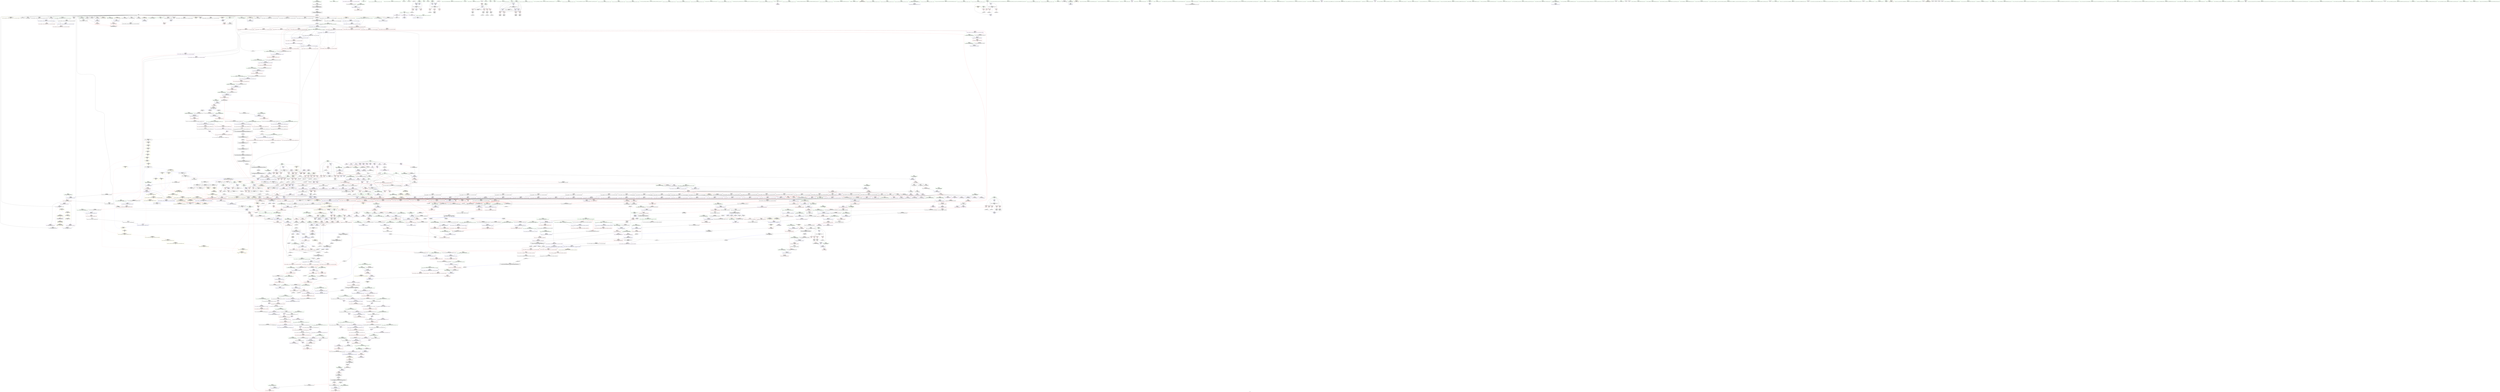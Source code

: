 digraph "SVFG" {
	label="SVFG";

	Node0x5653cd45aa00 [shape=record,color=grey,label="{NodeID: 0\nNullPtr|{|<s34>110}}"];
	Node0x5653cd45aa00 -> Node0x5653cd4cf1f0[style=solid];
	Node0x5653cd45aa00 -> Node0x5653cd4cf2f0[style=solid];
	Node0x5653cd45aa00 -> Node0x5653cd4cf3c0[style=solid];
	Node0x5653cd45aa00 -> Node0x5653cd4cf490[style=solid];
	Node0x5653cd45aa00 -> Node0x5653cd4cf560[style=solid];
	Node0x5653cd45aa00 -> Node0x5653cd4cf630[style=solid];
	Node0x5653cd45aa00 -> Node0x5653cd4cf700[style=solid];
	Node0x5653cd45aa00 -> Node0x5653cd4cf7d0[style=solid];
	Node0x5653cd45aa00 -> Node0x5653cd4cf8a0[style=solid];
	Node0x5653cd45aa00 -> Node0x5653cd4cf970[style=solid];
	Node0x5653cd45aa00 -> Node0x5653cd4cfa40[style=solid];
	Node0x5653cd45aa00 -> Node0x5653cd4cfb10[style=solid];
	Node0x5653cd45aa00 -> Node0x5653cd4cfbe0[style=solid];
	Node0x5653cd45aa00 -> Node0x5653cd4cfcb0[style=solid];
	Node0x5653cd45aa00 -> Node0x5653cd4cfd80[style=solid];
	Node0x5653cd45aa00 -> Node0x5653cd4cfe50[style=solid];
	Node0x5653cd45aa00 -> Node0x5653cd4cff20[style=solid];
	Node0x5653cd45aa00 -> Node0x5653cd4cfff0[style=solid];
	Node0x5653cd45aa00 -> Node0x5653cd4d00c0[style=solid];
	Node0x5653cd45aa00 -> Node0x5653cd4d0190[style=solid];
	Node0x5653cd45aa00 -> Node0x5653cd4d0260[style=solid];
	Node0x5653cd45aa00 -> Node0x5653cd4d0330[style=solid];
	Node0x5653cd45aa00 -> Node0x5653cd4d0400[style=solid];
	Node0x5653cd45aa00 -> Node0x5653cd4d04d0[style=solid];
	Node0x5653cd45aa00 -> Node0x5653cd4d05a0[style=solid];
	Node0x5653cd45aa00 -> Node0x5653cd4d0670[style=solid];
	Node0x5653cd45aa00 -> Node0x5653cd4d9a70[style=solid];
	Node0x5653cd45aa00 -> Node0x5653cd4fbb30[style=solid];
	Node0x5653cd45aa00 -> Node0x5653cd4fbc00[style=solid];
	Node0x5653cd45aa00 -> Node0x5653cd4fbcd0[style=solid];
	Node0x5653cd45aa00 -> Node0x5653cd4fe230[style=solid];
	Node0x5653cd45aa00 -> Node0x5653cd51c950[style=solid];
	Node0x5653cd45aa00 -> Node0x5653cd4ef9e0[style=solid];
	Node0x5653cd45aa00 -> Node0x5653cd4efb60[style=solid];
	Node0x5653cd45aa00:s34 -> Node0x5653cd60aa10[style=solid,color=red];
	Node0x5653cd4d42c0 [shape=record,color=red,label="{NodeID: 775\n1067\<--1066\n\<--_M_start\n_ZNSt6vectorIiSaIiEE17_M_realloc_insertIJiEEEvN9__gnu_cxx17__normal_iteratorIPiS1_EEDpOT_\n|{<s0>73}}"];
	Node0x5653cd4d42c0:s0 -> Node0x5653cd610a30[style=solid,color=red];
	Node0x5653cd4ecb60 [shape=record,color=grey,label="{NodeID: 1550\n431 = Binary(428, 430, )\n}"];
	Node0x5653cd4ecb60 -> Node0x5653cd4d2310[style=solid];
	Node0x5653cd4cab90 [shape=record,color=black,label="{NodeID: 443\n1663\<--1647\n\<--__first\n_ZNSt20__uninitialized_copyILb1EE13__uninit_copyISt13move_iteratorIPiES3_EET0_T_S6_S5_\n}"];
	Node0x5653cd4cab90 -> Node0x5653cd4e2b80[style=solid];
	Node0x5653cd606f60 [shape=record,color=black,label="{NodeID: 2325\n1266 = PHI(214, )\n}"];
	Node0x5653cd606f60 -> Node0x5653cd4ff1a0[style=solid];
	Node0x5653cd4bea20 [shape=record,color=green,label="{NodeID: 111\n662\<--663\n_ZNSaIiEC2Ev\<--_ZNSaIiEC2Ev_field_insensitive\n}"];
	Node0x5653cd4d9de0 [shape=record,color=blue,label="{NodeID: 886\n115\<--142\nexn.slot\<--\n_ZNSt6vectorIiSaIiEED2Ev\n}"];
	Node0x5653cd4d9de0 -> Node0x5653cd4e43e0[style=dashed];
	Node0x5653cd4e07c0 [shape=record,color=purple,label="{NodeID: 554\n1158\<--1157\n_M_impl33\<--\n_ZNSt6vectorIiSaIiEE17_M_realloc_insertIJiEEEvN9__gnu_cxx17__normal_iteratorIPiS1_EEDpOT_\n}"];
	Node0x5653cd6104b0 [shape=record,color=black,label="{NodeID: 2436\n632 = PHI(83, )\n0th arg _ZNSt12_Vector_baseIiSaIiEEC2Ev }"];
	Node0x5653cd6104b0 -> Node0x5653cd4fb990[style=solid];
	Node0x5653cd4c3120 [shape=record,color=green,label="{NodeID: 222\n1467\<--1468\nthis.addr\<--this.addr_field_insensitive\n_ZNKSt12_Vector_baseIiSaIiEE19_M_get_Tp_allocatorEv\n}"];
	Node0x5653cd4c3120 -> Node0x5653cd4d6a90[style=solid];
	Node0x5653cd4c3120 -> Node0x5653cd500380[style=solid];
	Node0x5653cd4ff0d0 [shape=record,color=blue,label="{NodeID: 997\n1242\<--1237\n__s.addr\<--__s\n_ZNKSt6vectorIiSaIiEE12_M_check_lenEmPKc\n}"];
	Node0x5653cd4ff0d0 -> Node0x5653cd4d5090[style=dashed];
	Node0x5653cd4e61f0 [shape=record,color=red,label="{NodeID: 665\n533\<--264\nexn\<--exn.slot\n_Z5solvev\n}"];
	Node0x5653cd4d13a0 [shape=record,color=black,label="{NodeID: 333\n200\<--199\nidxprom10\<--\n_Z3dfsi\n}"];
	Node0x5653cd481270 [shape=record,color=green,label="{NodeID: 1\n7\<--1\n__dso_handle\<--dummyObj\nGlob }"];
	Node0x5653cd4d4390 [shape=record,color=red,label="{NodeID: 776\n1071\<--1068\n\<--call8\n_ZNSt6vectorIiSaIiEE17_M_realloc_insertIJiEEEvN9__gnu_cxx17__normal_iteratorIPiS1_EEDpOT_\n|{<s0>73}}"];
	Node0x5653cd4d4390:s0 -> Node0x5653cd610bb0[style=solid,color=red];
	Node0x5653cd4ecce0 [shape=record,color=grey,label="{NodeID: 1551\n428 = Binary(427, 429, )\n}"];
	Node0x5653cd4ecce0 -> Node0x5653cd4ecb60[style=solid];
	Node0x5653cd4cac60 [shape=record,color=black,label="{NodeID: 444\n1666\<--1649\n\<--__last\n_ZNSt20__uninitialized_copyILb1EE13__uninit_copyISt13move_iteratorIPiES3_EET0_T_S6_S5_\n}"];
	Node0x5653cd4cac60 -> Node0x5653cd4e2d20[style=solid];
	Node0x5653cd6070a0 [shape=record,color=black,label="{NodeID: 2326\n1268 = PHI(1429, )\n}"];
	Node0x5653cd6070a0 -> Node0x5653cd4d53d0[style=solid];
	Node0x5653cd4beb20 [shape=record,color=green,label="{NodeID: 112\n673\<--674\nthis.addr\<--this.addr_field_insensitive\n_ZNSaIiEC2Ev\n}"];
	Node0x5653cd4beb20 -> Node0x5653cd4e8750[style=solid];
	Node0x5653cd4beb20 -> Node0x5653cd4fbda0[style=solid];
	Node0x5653cd4d9eb0 [shape=record,color=blue,label="{NodeID: 887\n117\<--144\nehselector.slot\<--\n_ZNSt6vectorIiSaIiEED2Ev\n}"];
	Node0x5653cd4e0890 [shape=record,color=purple,label="{NodeID: 555\n1159\<--1157\n_M_start34\<--\n_ZNSt6vectorIiSaIiEE17_M_realloc_insertIJiEEEvN9__gnu_cxx17__normal_iteratorIPiS1_EEDpOT_\n}"];
	Node0x5653cd4e0890 -> Node0x5653cd4d4940[style=solid];
	Node0x5653cd6105c0 [shape=record,color=black,label="{NodeID: 2437\n78 = PHI(64, )\n0th arg _ZNSt6vectorIiSaIiEEC2Ev }"];
	Node0x5653cd6105c0 -> Node0x5653cd4d9b70[style=solid];
	Node0x5653cd4c31f0 [shape=record,color=green,label="{NodeID: 223\n1476\<--1477\nthis.addr\<--this.addr_field_insensitive\n_ZNK9__gnu_cxx13new_allocatorIiE8max_sizeEv\n}"];
	Node0x5653cd4c31f0 -> Node0x5653cd4d6b60[style=solid];
	Node0x5653cd4c31f0 -> Node0x5653cd500450[style=solid];
	Node0x5653cd4ff1a0 [shape=record,color=blue,label="{NodeID: 998\n1246\<--1266\nref.tmp\<--call4\n_ZNKSt6vectorIiSaIiEE12_M_check_lenEmPKc\n|{|<s1>95}}"];
	Node0x5653cd4ff1a0 -> Node0x5653cd4d53d0[style=dashed];
	Node0x5653cd4ff1a0:s1 -> Node0x5653cd58c9e0[style=dashed,color=red];
	Node0x5653cd4e62c0 [shape=record,color=red,label="{NodeID: 666\n534\<--266\nsel\<--ehselector.slot\n_Z5solvev\n}"];
	Node0x5653cd4d1470 [shape=record,color=black,label="{NodeID: 334\n203\<--202\nconv12\<--\n_Z3dfsi\n|{<s0>15}}"];
	Node0x5653cd4d1470:s0 -> Node0x5653cd6108b0[style=solid,color=red];
	Node0x5653cd48d610 [shape=record,color=green,label="{NodeID: 2\n15\<--1\n\<--dummyObj\nCan only get source location for instruction, argument, global var or function.}"];
	Node0x5653cd4d4460 [shape=record,color=red,label="{NodeID: 777\n1083\<--1082\n\<--call12\n_ZNSt6vectorIiSaIiEE17_M_realloc_insertIJiEEEvN9__gnu_cxx17__normal_iteratorIPiS1_EEDpOT_\n|{<s0>76}}"];
	Node0x5653cd4d4460:s0 -> Node0x5653cd610a30[style=solid,color=red];
	Node0x5653cd4ece60 [shape=record,color=grey,label="{NodeID: 1552\n425 = Binary(423, 424, )\n}"];
	Node0x5653cd4ece60 -> Node0x5653cd4db230[style=solid];
	Node0x5653cd4cad30 [shape=record,color=black,label="{NodeID: 445\n1662\<--1653\n\<--agg.tmp\n_ZNSt20__uninitialized_copyILb1EE13__uninit_copyISt13move_iteratorIPiES3_EET0_T_S6_S5_\n}"];
	Node0x5653cd4cad30 -> Node0x5653cd4e2ab0[style=solid];
	Node0x5653cd6071e0 [shape=record,color=black,label="{NodeID: 2327\n1275 = PHI(214, )\n}"];
	Node0x5653cd6071e0 -> Node0x5653cd4f08e0[style=solid];
	Node0x5653cd4c3700 [shape=record,color=green,label="{NodeID: 113\n679\<--680\n_ZN9__gnu_cxx13new_allocatorIiEC2Ev\<--_ZN9__gnu_cxx13new_allocatorIiEC2Ev_field_insensitive\n}"];
	Node0x5653cd4d9f80 [shape=record,color=blue,label="{NodeID: 888\n156\<--155\nx.addr\<--x\n_Z3dfsi\n}"];
	Node0x5653cd4d9f80 -> Node0x5653cd4e4650[style=dashed];
	Node0x5653cd4d9f80 -> Node0x5653cd4e4720[style=dashed];
	Node0x5653cd4d9f80 -> Node0x5653cd4e47f0[style=dashed];
	Node0x5653cd4d9f80 -> Node0x5653cd4e48c0[style=dashed];
	Node0x5653cd4e0960 [shape=record,color=purple,label="{NodeID: 556\n1168\<--1167\n_M_impl35\<--\n_ZNSt6vectorIiSaIiEE17_M_realloc_insertIJiEEEvN9__gnu_cxx17__normal_iteratorIPiS1_EEDpOT_\n}"];
	Node0x5653cd6106d0 [shape=record,color=black,label="{NodeID: 2438\n235 = PHI(187, 201, )\n0th arg _ZNSt6vectorIiSaIiEEixEm }"];
	Node0x5653cd6106d0 -> Node0x5653cd4da530[style=solid];
	Node0x5653cd4c32c0 [shape=record,color=green,label="{NodeID: 224\n1485\<--1486\nthis.addr\<--this.addr_field_insensitive\n_ZN9__gnu_cxx17__normal_iteratorIPiSt6vectorIiSaIiEEEC2ERKS1_\n}"];
	Node0x5653cd4c32c0 -> Node0x5653cd4d6c30[style=solid];
	Node0x5653cd4c32c0 -> Node0x5653cd500520[style=solid];
	Node0x5653cd4ff270 [shape=record,color=blue,label="{NodeID: 999\n1244\<--1272\n__len\<--add\n_ZNKSt6vectorIiSaIiEE12_M_check_lenEmPKc\n}"];
	Node0x5653cd4ff270 -> Node0x5653cd4d5160[style=dashed];
	Node0x5653cd4ff270 -> Node0x5653cd4d5230[style=dashed];
	Node0x5653cd4ff270 -> Node0x5653cd4d5300[style=dashed];
	Node0x5653cd4e6390 [shape=record,color=red,label="{NodeID: 667\n325\<--268\n\<--j\n_Z5solvev\n}"];
	Node0x5653cd4e6390 -> Node0x5653cd4f11e0[style=solid];
	Node0x5653cd4d1540 [shape=record,color=black,label="{NodeID: 335\n220\<--219\n\<--this1\n_ZNKSt6vectorIiSaIiEE4sizeEv\n}"];
	Node0x5653cd4d1540 -> Node0x5653cd4ddb10[style=solid];
	Node0x5653cd4d1540 -> Node0x5653cd4ddbe0[style=solid];
	Node0x5653cd4ba6b0 [shape=record,color=green,label="{NodeID: 3\n19\<--1\n_ZSt3cin\<--dummyObj\nGlob }"];
	Node0x5653cd4d4530 [shape=record,color=red,label="{NodeID: 778\n1087\<--1086\n\<--_M_finish\n_ZNSt6vectorIiSaIiEE17_M_realloc_insertIJiEEEvN9__gnu_cxx17__normal_iteratorIPiS1_EEDpOT_\n|{<s0>76}}"];
	Node0x5653cd4d4530:s0 -> Node0x5653cd610bb0[style=solid,color=red];
	Node0x5653cd4ecfe0 [shape=record,color=grey,label="{NodeID: 1553\n1256 = Binary(1252, 1255, )\n}"];
	Node0x5653cd4ecfe0 -> Node0x5653cd4f0be0[style=solid];
	Node0x5653cd4cae00 [shape=record,color=black,label="{NodeID: 446\n1665\<--1655\n\<--agg.tmp2\n_ZNSt20__uninitialized_copyILb1EE13__uninit_copyISt13move_iteratorIPiES3_EET0_T_S6_S5_\n}"];
	Node0x5653cd4cae00 -> Node0x5653cd4e2c50[style=solid];
	Node0x5653cd607320 [shape=record,color=black,label="{NodeID: 2328\n1279 = PHI(1413, )\n}"];
	Node0x5653cd607320 -> Node0x5653cd4f0760[style=solid];
	Node0x5653cd4c37c0 [shape=record,color=green,label="{NodeID: 114\n684\<--685\nthis.addr\<--this.addr_field_insensitive\n_ZN9__gnu_cxx13new_allocatorIiEC2Ev\n}"];
	Node0x5653cd4c37c0 -> Node0x5653cd4e8820[style=solid];
	Node0x5653cd4c37c0 -> Node0x5653cd4fbe70[style=solid];
	Node0x5653cd4da050 [shape=record,color=blue,label="{NodeID: 889\n14\<--162\ncntV\<--inc\n_Z3dfsi\n}"];
	Node0x5653cd4da050 -> Node0x5653cd577870[style=dashed];
	Node0x5653cd4e0a30 [shape=record,color=purple,label="{NodeID: 557\n1169\<--1167\n_M_start36\<--\n_ZNSt6vectorIiSaIiEE17_M_realloc_insertIJiEEEvN9__gnu_cxx17__normal_iteratorIPiS1_EEDpOT_\n}"];
	Node0x5653cd4e0a30 -> Node0x5653cd4fe8b0[style=solid];
	Node0x5653cd6108b0 [shape=record,color=black,label="{NodeID: 2439\n236 = PHI(189, 203, )\n1st arg _ZNSt6vectorIiSaIiEEixEm }"];
	Node0x5653cd6108b0 -> Node0x5653cd4da600[style=solid];
	Node0x5653cd4c3390 [shape=record,color=green,label="{NodeID: 225\n1487\<--1488\n__i.addr\<--__i.addr_field_insensitive\n_ZN9__gnu_cxx17__normal_iteratorIPiSt6vectorIiSaIiEEEC2ERKS1_\n}"];
	Node0x5653cd4c3390 -> Node0x5653cd4d6d00[style=solid];
	Node0x5653cd4c3390 -> Node0x5653cd5005f0[style=solid];
	Node0x5653cd4ff340 [shape=record,color=blue,label="{NodeID: 1000\n1291\<--1289\n__lhs.addr\<--__lhs\n_ZN9__gnu_cxxmiIPiSt6vectorIiSaIiEEEENS_17__normal_iteratorIT_T0_E15difference_typeERKS8_SB_\n}"];
	Node0x5653cd4ff340 -> Node0x5653cd4d54a0[style=dashed];
	Node0x5653cd4e6460 [shape=record,color=red,label="{NodeID: 668\n329\<--268\n\<--j\n_Z5solvev\n}"];
	Node0x5653cd4e6460 -> Node0x5653cd4d1bc0[style=solid];
	Node0x5653cd4d1610 [shape=record,color=black,label="{NodeID: 336\n224\<--219\n\<--this1\n_ZNKSt6vectorIiSaIiEE4sizeEv\n}"];
	Node0x5653cd4d1610 -> Node0x5653cd4ddcb0[style=solid];
	Node0x5653cd4d1610 -> Node0x5653cd4ddd80[style=solid];
	Node0x5653cd4ba9f0 [shape=record,color=green,label="{NodeID: 4\n20\<--1\n_ZSt4cerr\<--dummyObj\nGlob }"];
	Node0x5653cd4d4600 [shape=record,color=red,label="{NodeID: 779\n1140\<--1139\n\<--_M_start26\n_ZNSt6vectorIiSaIiEE17_M_realloc_insertIJiEEEvN9__gnu_cxx17__normal_iteratorIPiS1_EEDpOT_\n|{<s0>85}}"];
	Node0x5653cd4d4600:s0 -> Node0x5653cd60b7b0[style=solid,color=red];
	Node0x5653cd4ed160 [shape=record,color=grey,label="{NodeID: 1554\n506 = Binary(504, 507, )\n}"];
	Node0x5653cd4ed160 -> Node0x5653cd4db980[style=solid];
	Node0x5653cd4caed0 [shape=record,color=black,label="{NodeID: 447\n1643\<--1673\n_ZNSt20__uninitialized_copyILb1EE13__uninit_copyISt13move_iteratorIPiES3_EET0_T_S6_S5__ret\<--call\n_ZNSt20__uninitialized_copyILb1EE13__uninit_copyISt13move_iteratorIPiES3_EET0_T_S6_S5_\n|{<s0>120}}"];
	Node0x5653cd4caed0:s0 -> Node0x5653cd604710[style=solid,color=blue];
	Node0x5653cd607460 [shape=record,color=black,label="{NodeID: 2329\n1282 = PHI(1413, )\n}"];
	Node0x5653cd607460 -> Node0x5653cd51d080[style=solid];
	Node0x5653cd4c3890 [shape=record,color=green,label="{NodeID: 115\n693\<--694\n__first.addr\<--__first.addr_field_insensitive\n_ZSt8_DestroyIPiiEvT_S1_RSaIT0_E\n}"];
	Node0x5653cd4c3890 -> Node0x5653cd4e88f0[style=solid];
	Node0x5653cd4c3890 -> Node0x5653cd4fbf40[style=solid];
	Node0x5653cd4da120 [shape=record,color=blue,label="{NodeID: 890\n167\<--169\narrayidx\<--\n_Z3dfsi\n}"];
	Node0x5653cd4da120 -> Node0x5653cd578770[style=dashed];
	Node0x5653cd4e0b00 [shape=record,color=purple,label="{NodeID: 558\n1173\<--1172\n_M_impl37\<--\n_ZNSt6vectorIiSaIiEE17_M_realloc_insertIJiEEEvN9__gnu_cxx17__normal_iteratorIPiS1_EEDpOT_\n}"];
	Node0x5653cd610a30 [shape=record,color=black,label="{NodeID: 2440\n1347 = PHI(1067, 1083, )\n0th arg _ZSt34__uninitialized_move_if_noexcept_aIPiS0_SaIiEET0_T_S3_S2_RT1_ }"];
	Node0x5653cd610a30 -> Node0x5653cd4ff750[style=solid];
	Node0x5653cd4c3460 [shape=record,color=green,label="{NodeID: 226\n1500\<--1501\n__a.addr\<--__a.addr_field_insensitive\n_ZNSt16allocator_traitsISaIiEE8allocateERS0_m\n}"];
	Node0x5653cd4c3460 -> Node0x5653cd4d6ea0[style=solid];
	Node0x5653cd4c3460 -> Node0x5653cd500790[style=solid];
	Node0x5653cd4ff410 [shape=record,color=blue,label="{NodeID: 1001\n1293\<--1290\n__rhs.addr\<--__rhs\n_ZN9__gnu_cxxmiIPiSt6vectorIiSaIiEEEENS_17__normal_iteratorIT_T0_E15difference_typeERKS8_SB_\n}"];
	Node0x5653cd4ff410 -> Node0x5653cd4d5570[style=dashed];
	Node0x5653cd4e6530 [shape=record,color=red,label="{NodeID: 669\n394\<--268\n\<--j\n_Z5solvev\n}"];
	Node0x5653cd4e6530 -> Node0x5653cd4ed760[style=solid];
	Node0x5653cd4d16e0 [shape=record,color=black,label="{NodeID: 337\n228\<--223\nsub.ptr.lhs.cast\<--\n_ZNKSt6vectorIiSaIiEE4sizeEv\n}"];
	Node0x5653cd4d16e0 -> Node0x5653cd4eb960[style=solid];
	Node0x5653cd4baab0 [shape=record,color=green,label="{NodeID: 5\n21\<--1\n.str\<--dummyObj\nGlob }"];
	Node0x5653cd58fa00 [shape=record,color=yellow,style=double,label="{NodeID: 1887\n30V_1 = ENCHI(MR_30V_0)\npts\{1538 \}\nFun[_ZSt34__uninitialized_move_if_noexcept_aIPiS0_SaIiEET0_T_S3_S2_RT1_]|{<s0>105}}"];
	Node0x5653cd58fa00:s0 -> Node0x5653cd590950[style=dashed,color=red];
	Node0x5653cd4d46d0 [shape=record,color=red,label="{NodeID: 780\n1144\<--1143\n\<--_M_finish28\n_ZNSt6vectorIiSaIiEE17_M_realloc_insertIJiEEEvN9__gnu_cxx17__normal_iteratorIPiS1_EEDpOT_\n|{<s0>85}}"];
	Node0x5653cd4d46d0:s0 -> Node0x5653cd60bad0[style=solid,color=red];
	Node0x5653cd4ed2e0 [shape=record,color=grey,label="{NodeID: 1555\n1536 = Binary(1535, 232, )\n}"];
	Node0x5653cd4cafa0 [shape=record,color=black,label="{NodeID: 448\n1697\<--1681\n\<--__first\n_ZSt4copyISt13move_iteratorIPiES1_ET0_T_S4_S3_\n}"];
	Node0x5653cd4cafa0 -> Node0x5653cd4e3200[style=solid];
	Node0x5653cd6075a0 [shape=record,color=black,label="{NodeID: 2330\n1298 = PHI(1387, )\n}"];
	Node0x5653cd6075a0 -> Node0x5653cd4d5640[style=solid];
	Node0x5653cd4c3960 [shape=record,color=green,label="{NodeID: 116\n695\<--696\n__last.addr\<--__last.addr_field_insensitive\n_ZSt8_DestroyIPiiEvT_S1_RSaIT0_E\n}"];
	Node0x5653cd4c3960 -> Node0x5653cd4e89c0[style=solid];
	Node0x5653cd4c3960 -> Node0x5653cd4fc010[style=solid];
	Node0x5653cd4da1f0 [shape=record,color=blue,label="{NodeID: 891\n158\<--15\ni\<--\n_Z3dfsi\n}"];
	Node0x5653cd4da1f0 -> Node0x5653cd578270[style=dashed];
	Node0x5653cd4e0bd0 [shape=record,color=purple,label="{NodeID: 559\n1174\<--1172\n_M_finish38\<--\n_ZNSt6vectorIiSaIiEE17_M_realloc_insertIJiEEEvN9__gnu_cxx17__normal_iteratorIPiS1_EEDpOT_\n}"];
	Node0x5653cd4e0bd0 -> Node0x5653cd4fe980[style=solid];
	Node0x5653cd610bb0 [shape=record,color=black,label="{NodeID: 2441\n1348 = PHI(1071, 1087, )\n1st arg _ZSt34__uninitialized_move_if_noexcept_aIPiS0_SaIiEET0_T_S3_S2_RT1_ }"];
	Node0x5653cd610bb0 -> Node0x5653cd4ff820[style=solid];
	Node0x5653cd4c3530 [shape=record,color=green,label="{NodeID: 227\n1502\<--1503\n__n.addr\<--__n.addr_field_insensitive\n_ZNSt16allocator_traitsISaIiEE8allocateERS0_m\n}"];
	Node0x5653cd4c3530 -> Node0x5653cd4d6f70[style=solid];
	Node0x5653cd4c3530 -> Node0x5653cd500860[style=solid];
	Node0x5653cd4ff4e0 [shape=record,color=blue,label="{NodeID: 1002\n1312\<--1309\nthis.addr\<--this\n_ZNSt6vectorIiSaIiEE5beginEv\n}"];
	Node0x5653cd4ff4e0 -> Node0x5653cd4d57e0[style=dashed];
	Node0x5653cd4e6600 [shape=record,color=red,label="{NodeID: 670\n416\<--268\n\<--j\n_Z5solvev\n}"];
	Node0x5653cd4e6600 -> Node0x5653cd51dd40[style=solid];
	Node0x5653cd4d17b0 [shape=record,color=black,label="{NodeID: 338\n229\<--227\nsub.ptr.rhs.cast\<--\n_ZNKSt6vectorIiSaIiEE4sizeEv\n}"];
	Node0x5653cd4d17b0 -> Node0x5653cd4eb960[style=solid];
	Node0x5653cd4bab70 [shape=record,color=green,label="{NodeID: 6\n23\<--1\n_ZL2dx\<--dummyObj\nGlob }"];
	Node0x5653cd4d47a0 [shape=record,color=red,label="{NodeID: 781\n1152\<--1151\n\<--_M_start31\n_ZNSt6vectorIiSaIiEE17_M_realloc_insertIJiEEEvN9__gnu_cxx17__normal_iteratorIPiS1_EEDpOT_\n|{<s0>86}}"];
	Node0x5653cd4d47a0:s0 -> Node0x5653cd60fe00[style=solid,color=red];
	Node0x5653cd4ed460 [shape=record,color=grey,label="{NodeID: 1556\n308 = Binary(307, 163, )\n}"];
	Node0x5653cd4ed460 -> Node0x5653cd4da7a0[style=solid];
	Node0x5653cd4cb070 [shape=record,color=black,label="{NodeID: 449\n1705\<--1683\n\<--__last\n_ZSt4copyISt13move_iteratorIPiES1_ET0_T_S4_S3_\n}"];
	Node0x5653cd4cb070 -> Node0x5653cd4e33a0[style=solid];
	Node0x5653cd6076e0 [shape=record,color=black,label="{NodeID: 2331\n1301 = PHI(1387, )\n}"];
	Node0x5653cd6076e0 -> Node0x5653cd4d5710[style=solid];
	Node0x5653cd4c3a30 [shape=record,color=green,label="{NodeID: 117\n697\<--698\n.addr\<--.addr_field_insensitive\n_ZSt8_DestroyIPiiEvT_S1_RSaIT0_E\n}"];
	Node0x5653cd4c3a30 -> Node0x5653cd4fc0e0[style=solid];
	Node0x5653cd4da2c0 [shape=record,color=blue,label="{NodeID: 892\n17\<--183\ncntE\<--inc3\n_Z3dfsi\n|{|<s1>16}}"];
	Node0x5653cd4da2c0 -> Node0x5653cd577d70[style=dashed];
	Node0x5653cd4da2c0:s1 -> Node0x5653cd577d70[style=dashed,color=red];
	Node0x5653cd4e0ca0 [shape=record,color=purple,label="{NodeID: 560\n1180\<--1179\n_M_impl40\<--\n_ZNSt6vectorIiSaIiEE17_M_realloc_insertIJiEEEvN9__gnu_cxx17__normal_iteratorIPiS1_EEDpOT_\n}"];
	Node0x5653cd610d30 [shape=record,color=black,label="{NodeID: 2442\n1349 = PHI(1072, 1088, )\n2nd arg _ZSt34__uninitialized_move_if_noexcept_aIPiS0_SaIiEET0_T_S3_S2_RT1_ }"];
	Node0x5653cd610d30 -> Node0x5653cd4ff8f0[style=solid];
	Node0x5653cd4c3600 [shape=record,color=green,label="{NodeID: 228\n1510\<--1511\n_ZN9__gnu_cxx13new_allocatorIiE8allocateEmPKv\<--_ZN9__gnu_cxx13new_allocatorIiE8allocateEmPKv_field_insensitive\n}"];
	Node0x5653cd4ff5b0 [shape=record,color=blue,label="{NodeID: 1003\n1326\<--1324\nthis.addr\<--this\n_ZNSt12_Vector_baseIiSaIiEE11_M_allocateEm\n}"];
	Node0x5653cd4ff5b0 -> Node0x5653cd4d5980[style=dashed];
	Node0x5653cd4e66d0 [shape=record,color=red,label="{NodeID: 671\n455\<--268\n\<--j\n_Z5solvev\n}"];
	Node0x5653cd4e66d0 -> Node0x5653cd4ef260[style=solid];
	Node0x5653cd4d1880 [shape=record,color=black,label="{NodeID: 339\n214\<--231\n_ZNKSt6vectorIiSaIiEE4sizeEv_ret\<--sub.ptr.div\n_ZNKSt6vectorIiSaIiEE4sizeEv\n|{<s0>13|<s1>29|<s2>91|<s3>93|<s4>94|<s5>96}}"];
	Node0x5653cd4d1880:s0 -> Node0x5653cd6034a0[style=solid,color=blue];
	Node0x5653cd4d1880:s1 -> Node0x5653cd603170[style=solid,color=blue];
	Node0x5653cd4d1880:s2 -> Node0x5653cd606ce0[style=solid,color=blue];
	Node0x5653cd4d1880:s3 -> Node0x5653cd606e20[style=solid,color=blue];
	Node0x5653cd4d1880:s4 -> Node0x5653cd606f60[style=solid,color=blue];
	Node0x5653cd4d1880:s5 -> Node0x5653cd6071e0[style=solid,color=blue];
	Node0x5653cd4bafd0 [shape=record,color=green,label="{NodeID: 7\n24\<--1\n_ZL2dy\<--dummyObj\nGlob }"];
	Node0x5653cd4d4870 [shape=record,color=red,label="{NodeID: 782\n1156\<--1155\n\<--_M_end_of_storage\n_ZNSt6vectorIiSaIiEE17_M_realloc_insertIJiEEEvN9__gnu_cxx17__normal_iteratorIPiS1_EEDpOT_\n}"];
	Node0x5653cd4d4870 -> Node0x5653cd4c8b10[style=solid];
	Node0x5653cd4ed5e0 [shape=record,color=grey,label="{NodeID: 1557\n403 = Binary(401, 402, )\n}"];
	Node0x5653cd4ed5e0 -> Node0x5653cd4db090[style=solid];
	Node0x5653cd4cb140 [shape=record,color=black,label="{NodeID: 450\n1696\<--1687\n\<--agg.tmp\n_ZSt4copyISt13move_iteratorIPiES1_ET0_T_S4_S3_\n}"];
	Node0x5653cd4cb140 -> Node0x5653cd4e3130[style=solid];
	Node0x5653cd607820 [shape=record,color=black,label="{NodeID: 2332\n1420 = PHI(1465, )\n|{<s0>108}}"];
	Node0x5653cd607820:s0 -> Node0x5653cd610180[style=solid,color=red];
	Node0x5653cd4c3b00 [shape=record,color=green,label="{NodeID: 118\n705\<--706\n_ZSt8_DestroyIPiEvT_S1_\<--_ZSt8_DestroyIPiEvT_S1__field_insensitive\n}"];
	Node0x5653cd4da390 [shape=record,color=blue,label="{NodeID: 893\n158\<--210\ni\<--inc14\n_Z3dfsi\n}"];
	Node0x5653cd4da390 -> Node0x5653cd578270[style=dashed];
	Node0x5653cd4e0d70 [shape=record,color=purple,label="{NodeID: 561\n1181\<--1179\n_M_end_of_storage41\<--\n_ZNSt6vectorIiSaIiEE17_M_realloc_insertIJiEEEvN9__gnu_cxx17__normal_iteratorIPiS1_EEDpOT_\n}"];
	Node0x5653cd4e0d70 -> Node0x5653cd4fea50[style=solid];
	Node0x5653cd610eb0 [shape=record,color=black,label="{NodeID: 2443\n1350 = PHI(1074, 1090, )\n3rd arg _ZSt34__uninitialized_move_if_noexcept_aIPiS0_SaIiEET0_T_S3_S2_RT1_ }"];
	Node0x5653cd610eb0 -> Node0x5653cd4ff9c0[style=solid];
	Node0x5653cd4cbbc0 [shape=record,color=green,label="{NodeID: 229\n1517\<--1518\nthis.addr\<--this.addr_field_insensitive\n_ZN9__gnu_cxx13new_allocatorIiE8allocateEmPKv\n}"];
	Node0x5653cd4cbbc0 -> Node0x5653cd4d7040[style=solid];
	Node0x5653cd4cbbc0 -> Node0x5653cd500930[style=solid];
	Node0x5653cd4ff680 [shape=record,color=blue,label="{NodeID: 1004\n1328\<--1325\n__n.addr\<--__n\n_ZNSt12_Vector_baseIiSaIiEE11_M_allocateEm\n}"];
	Node0x5653cd4ff680 -> Node0x5653cd4d5a50[style=dashed];
	Node0x5653cd4ff680 -> Node0x5653cd4d5b20[style=dashed];
	Node0x5653cd4e67a0 [shape=record,color=red,label="{NodeID: 672\n336\<--270\n\<--c\n_Z5solvev\n}"];
	Node0x5653cd4e67a0 -> Node0x5653cd4d1c90[style=solid];
	Node0x5653cd4d1950 [shape=record,color=black,label="{NodeID: 340\n244\<--243\n\<--this1\n_ZNSt6vectorIiSaIiEEixEm\n}"];
	Node0x5653cd4d1950 -> Node0x5653cd4dde50[style=solid];
	Node0x5653cd4d1950 -> Node0x5653cd4ddf20[style=solid];
	Node0x5653cd4bb090 [shape=record,color=green,label="{NodeID: 8\n25\<--1\n_ZSt4cout\<--dummyObj\nGlob }"];
	Node0x5653cd58fd00 [shape=record,color=yellow,style=double,label="{NodeID: 1890\n212V_1 = ENCHI(MR_212V_0)\npts\{15900000 \}\nFun[_ZSt32__make_move_if_noexcept_iteratorIiSt13move_iteratorIPiEET0_PT_]|{<s0>117}}"];
	Node0x5653cd58fd00:s0 -> Node0x5653cd502cf0[style=dashed,color=red];
	Node0x5653cd4d4940 [shape=record,color=red,label="{NodeID: 783\n1160\<--1159\n\<--_M_start34\n_ZNSt6vectorIiSaIiEE17_M_realloc_insertIJiEEEvN9__gnu_cxx17__normal_iteratorIPiS1_EEDpOT_\n}"];
	Node0x5653cd4d4940 -> Node0x5653cd4c8be0[style=solid];
	Node0x5653cd4ed760 [shape=record,color=grey,label="{NodeID: 1558\n399 = Binary(394, 398, )\n}"];
	Node0x5653cd4ed760 -> Node0x5653cd4ed8e0[style=solid];
	Node0x5653cd4cb210 [shape=record,color=black,label="{NodeID: 451\n1704\<--1689\n\<--agg.tmp3\n_ZSt4copyISt13move_iteratorIPiES1_ET0_T_S4_S3_\n}"];
	Node0x5653cd4cb210 -> Node0x5653cd4e32d0[style=solid];
	Node0x5653cd607960 [shape=record,color=black,label="{NodeID: 2333\n1423 = PHI(1454, )\n}"];
	Node0x5653cd607960 -> Node0x5653cd4c99b0[style=solid];
	Node0x5653cd4c3c00 [shape=record,color=green,label="{NodeID: 119\n710\<--711\nthis.addr\<--this.addr_field_insensitive\n_ZNSt12_Vector_baseIiSaIiEE19_M_get_Tp_allocatorEv\n}"];
	Node0x5653cd4c3c00 -> Node0x5653cd4e8a90[style=solid];
	Node0x5653cd4c3c00 -> Node0x5653cd4fc1b0[style=solid];
	Node0x5653cd4da460 [shape=record,color=blue,label="{NodeID: 894\n216\<--215\nthis.addr\<--this\n_ZNKSt6vectorIiSaIiEE4sizeEv\n}"];
	Node0x5653cd4da460 -> Node0x5653cd4e4f40[style=dashed];
	Node0x5653cd4e0e40 [shape=record,color=purple,label="{NodeID: 562\n1209\<--1197\ncoerce.dive\<--retval\n_ZNSt6vectorIiSaIiEE3endEv\n}"];
	Node0x5653cd4e0e40 -> Node0x5653cd4d4ae0[style=solid];
	Node0x5653cd611030 [shape=record,color=black,label="{NodeID: 2444\n1388 = PHI(1007, 1007, 1297, 1300, )\n0th arg _ZNK9__gnu_cxx17__normal_iteratorIPiSt6vectorIiSaIiEEE4baseEv }"];
	Node0x5653cd611030 -> Node0x5653cd4ffc30[style=solid];
	Node0x5653cd4cbc90 [shape=record,color=green,label="{NodeID: 230\n1519\<--1520\n__n.addr\<--__n.addr_field_insensitive\n_ZN9__gnu_cxx13new_allocatorIiE8allocateEmPKv\n}"];
	Node0x5653cd4cbc90 -> Node0x5653cd4d7110[style=solid];
	Node0x5653cd4cbc90 -> Node0x5653cd4d71e0[style=solid];
	Node0x5653cd4cbc90 -> Node0x5653cd500a00[style=solid];
	Node0x5653cd4ff750 [shape=record,color=blue,label="{NodeID: 1005\n1351\<--1347\n__first.addr\<--__first\n_ZSt34__uninitialized_move_if_noexcept_aIPiS0_SaIiEET0_T_S3_S2_RT1_\n}"];
	Node0x5653cd4ff750 -> Node0x5653cd4d5bf0[style=dashed];
	Node0x5653cd4e6870 [shape=record,color=red,label="{NodeID: 673\n352\<--270\n\<--c\n_Z5solvev\n}"];
	Node0x5653cd4e6870 -> Node0x5653cd4d1d60[style=solid];
	Node0x5653cd4d1a20 [shape=record,color=black,label="{NodeID: 341\n234\<--249\n_ZNSt6vectorIiSaIiEEixEm_ret\<--add.ptr\n_ZNSt6vectorIiSaIiEEixEm\n|{<s0>14|<s1>15}}"];
	Node0x5653cd4d1a20:s0 -> Node0x5653cd6035e0[style=solid,color=blue];
	Node0x5653cd4d1a20:s1 -> Node0x5653cd603720[style=solid,color=blue];
	Node0x5653cd4bb190 [shape=record,color=green,label="{NodeID: 9\n26\<--1\n.str.2\<--dummyObj\nGlob }"];
	Node0x5653cd4d4a10 [shape=record,color=red,label="{NodeID: 784\n1202\<--1199\nthis1\<--this.addr\n_ZNSt6vectorIiSaIiEE3endEv\n}"];
	Node0x5653cd4d4a10 -> Node0x5653cd4c8cb0[style=solid];
	Node0x5653cd4ed8e0 [shape=record,color=grey,label="{NodeID: 1559\n401 = Binary(399, 400, )\n}"];
	Node0x5653cd4ed8e0 -> Node0x5653cd4ed5e0[style=solid];
	Node0x5653cd4cb2e0 [shape=record,color=black,label="{NodeID: 452\n1677\<--1711\n_ZSt4copyISt13move_iteratorIPiES1_ET0_T_S4_S3__ret\<--call6\n_ZSt4copyISt13move_iteratorIPiES1_ET0_T_S4_S3_\n|{<s0>123}}"];
	Node0x5653cd4cb2e0:s0 -> Node0x5653cd6048e0[style=solid,color=blue];
	Node0x5653cd607aa0 [shape=record,color=black,label="{NodeID: 2334\n1461 = PHI(1474, )\n}"];
	Node0x5653cd607aa0 -> Node0x5653cd4c9c20[style=solid];
	Node0x5653cd4c3cd0 [shape=record,color=green,label="{NodeID: 120\n719\<--720\nthis.addr\<--this.addr_field_insensitive\n_ZNSt12_Vector_baseIiSaIiEED2Ev\n}"];
	Node0x5653cd4c3cd0 -> Node0x5653cd4e8b60[style=solid];
	Node0x5653cd4c3cd0 -> Node0x5653cd4fc280[style=solid];
	Node0x5653cd4da530 [shape=record,color=blue,label="{NodeID: 895\n237\<--235\nthis.addr\<--this\n_ZNSt6vectorIiSaIiEEixEm\n}"];
	Node0x5653cd4da530 -> Node0x5653cd4e51b0[style=dashed];
	Node0x5653cd4e0f10 [shape=record,color=purple,label="{NodeID: 563\n1204\<--1203\n_M_impl\<--\n_ZNSt6vectorIiSaIiEE3endEv\n}"];
	Node0x5653cd611350 [shape=record,color=black,label="{NodeID: 2445\n1547 = PHI(1380, )\n0th arg _ZSt22__uninitialized_copy_aISt13move_iteratorIPiES1_iET0_T_S4_S3_RSaIT1_E }"];
	Node0x5653cd611350 -> Node0x5653cd500ba0[style=solid];
	Node0x5653cd4cbd60 [shape=record,color=green,label="{NodeID: 231\n1521\<--1522\n.addr\<--.addr_field_insensitive\n_ZN9__gnu_cxx13new_allocatorIiE8allocateEmPKv\n}"];
	Node0x5653cd4cbd60 -> Node0x5653cd500ad0[style=solid];
	Node0x5653cd4ff820 [shape=record,color=blue,label="{NodeID: 1006\n1353\<--1348\n__last.addr\<--__last\n_ZSt34__uninitialized_move_if_noexcept_aIPiS0_SaIiEET0_T_S3_S2_RT1_\n}"];
	Node0x5653cd4ff820 -> Node0x5653cd4d5cc0[style=dashed];
	Node0x5653cd4e6940 [shape=record,color=red,label="{NodeID: 674\n359\<--270\n\<--c\n_Z5solvev\n}"];
	Node0x5653cd4e6940 -> Node0x5653cd4d1e30[style=solid];
	Node0x5653cd4d1af0 [shape=record,color=black,label="{NodeID: 342\n301\<--300\nidxprom\<--\n_Z5solvev\n}"];
	Node0x5653cd4bb290 [shape=record,color=green,label="{NodeID: 10\n28\<--1\n.str.3\<--dummyObj\nGlob }"];
	Node0x5653cd4d4ae0 [shape=record,color=red,label="{NodeID: 785\n1210\<--1209\n\<--coerce.dive\n_ZNSt6vectorIiSaIiEE3endEv\n}"];
	Node0x5653cd4d4ae0 -> Node0x5653cd4c8d80[style=solid];
	Node0x5653cd4eda60 [shape=record,color=grey,label="{NodeID: 1560\n210 = Binary(209, 163, )\n}"];
	Node0x5653cd4eda60 -> Node0x5653cd4da390[style=solid];
	Node0x5653cd4cb3b0 [shape=record,color=black,label="{NodeID: 453\n1715\<--1736\n_ZSt14__copy_move_a2ILb1EPiS0_ET1_T0_S2_S1__ret\<--call3\n_ZSt14__copy_move_a2ILb1EPiS0_ET1_T0_S2_S1_\n|{<s0>128}}"];
	Node0x5653cd4cb3b0:s0 -> Node0x5653cd604ca0[style=solid,color=blue];
	Node0x5653cd607be0 [shape=record,color=black,label="{NodeID: 2335\n1509 = PHI(1513, )\n}"];
	Node0x5653cd607be0 -> Node0x5653cd4ca030[style=solid];
	Node0x5653cd4c3da0 [shape=record,color=green,label="{NodeID: 121\n721\<--722\nexn.slot\<--exn.slot_field_insensitive\n_ZNSt12_Vector_baseIiSaIiEED2Ev\n}"];
	Node0x5653cd4c3da0 -> Node0x5653cd4e8c30[style=solid];
	Node0x5653cd4c3da0 -> Node0x5653cd4fc350[style=solid];
	Node0x5653cd4da600 [shape=record,color=blue,label="{NodeID: 896\n239\<--236\n__n.addr\<--__n\n_ZNSt6vectorIiSaIiEEixEm\n}"];
	Node0x5653cd4da600 -> Node0x5653cd4e5280[style=dashed];
	Node0x5653cd4e0fe0 [shape=record,color=purple,label="{NodeID: 564\n1205\<--1203\n_M_finish\<--\n_ZNSt6vectorIiSaIiEE3endEv\n|{<s0>88}}"];
	Node0x5653cd4e0fe0:s0 -> Node0x5653cd6097b0[style=solid,color=red];
	Node0x5653cd611460 [shape=record,color=black,label="{NodeID: 2446\n1548 = PHI(1382, )\n1st arg _ZSt22__uninitialized_copy_aISt13move_iteratorIPiES1_iET0_T_S4_S3_RSaIT1_E }"];
	Node0x5653cd611460 -> Node0x5653cd500c70[style=solid];
	Node0x5653cd4cbe30 [shape=record,color=green,label="{NodeID: 232\n1532\<--1533\n_ZSt17__throw_bad_allocv\<--_ZSt17__throw_bad_allocv_field_insensitive\n}"];
	Node0x5653cd4ff8f0 [shape=record,color=blue,label="{NodeID: 1007\n1355\<--1349\n__result.addr\<--__result\n_ZSt34__uninitialized_move_if_noexcept_aIPiS0_SaIiEET0_T_S3_S2_RT1_\n}"];
	Node0x5653cd4ff8f0 -> Node0x5653cd4d5d90[style=dashed];
	Node0x5653cd4e6a10 [shape=record,color=red,label="{NodeID: 675\n367\<--270\n\<--c\n_Z5solvev\n}"];
	Node0x5653cd4e6a10 -> Node0x5653cd4d1f00[style=solid];
	Node0x5653cd4d1bc0 [shape=record,color=black,label="{NodeID: 343\n330\<--329\nconv\<--\n_Z5solvev\n}"];
	Node0x5653cd4bb7d0 [shape=record,color=green,label="{NodeID: 11\n30\<--1\n.str.4\<--dummyObj\nGlob }"];
	Node0x5653cd4d4bb0 [shape=record,color=red,label="{NodeID: 786\n1225\<--1216\nthis1\<--this.addr\n_ZN9__gnu_cxx13new_allocatorIiE9constructIiJiEEEvPT_DpOT0_\n}"];
	Node0x5653cd4edbe0 [shape=record,color=grey,label="{NodeID: 1561\n1272 = Binary(1265, 1271, )\n}"];
	Node0x5653cd4edbe0 -> Node0x5653cd4ff270[style=solid];
	Node0x5653cd4cb480 [shape=record,color=black,label="{NodeID: 454\n1740\<--1749\n_ZSt12__miter_baseIPiEDTcl12__miter_basecldtfp_4baseEEESt13move_iteratorIT_E_ret\<--call1\n_ZSt12__miter_baseIPiEDTcl12__miter_basecldtfp_4baseEEESt13move_iteratorIT_E\n|{<s0>125|<s1>127}}"];
	Node0x5653cd4cb480:s0 -> Node0x5653cd604a20[style=solid,color=blue];
	Node0x5653cd4cb480:s1 -> Node0x5653cd604b60[style=solid,color=blue];
	Node0x5653cd607d20 [shape=record,color=black,label="{NodeID: 2336\n1528 = PHI(1474, )\n}"];
	Node0x5653cd607d20 -> Node0x5653cd4effe0[style=solid];
	Node0x5653cd4c3e70 [shape=record,color=green,label="{NodeID: 122\n723\<--724\nehselector.slot\<--ehselector.slot_field_insensitive\n_ZNSt12_Vector_baseIiSaIiEED2Ev\n}"];
	Node0x5653cd4c3e70 -> Node0x5653cd4fc420[style=solid];
	Node0x5653cd4da6d0 [shape=record,color=blue,label="{NodeID: 897\n258\<--15\ni\<--\n_Z5solvev\n}"];
	Node0x5653cd4da6d0 -> Node0x5653cd576e70[style=dashed];
	Node0x5653cd4e10b0 [shape=record,color=purple,label="{NodeID: 565\n1320\<--1310\ncoerce.dive\<--retval\n_ZNSt6vectorIiSaIiEE5beginEv\n}"];
	Node0x5653cd4e10b0 -> Node0x5653cd4d58b0[style=solid];
	Node0x5653cd611570 [shape=record,color=black,label="{NodeID: 2447\n1549 = PHI(1377, )\n2nd arg _ZSt22__uninitialized_copy_aISt13move_iteratorIPiES1_iET0_T_S4_S3_RSaIT1_E }"];
	Node0x5653cd611570 -> Node0x5653cd500d40[style=solid];
	Node0x5653cd4cbf30 [shape=record,color=green,label="{NodeID: 233\n1537\<--1538\ncall2\<--call2_field_insensitive\n_ZN9__gnu_cxx13new_allocatorIiE8allocateEmPKv\n}"];
	Node0x5653cd4cbf30 -> Node0x5653cd4ca100[style=solid];
	Node0x5653cd4ff9c0 [shape=record,color=blue,label="{NodeID: 1008\n1357\<--1350\n__alloc.addr\<--__alloc\n_ZSt34__uninitialized_move_if_noexcept_aIPiS0_SaIiEET0_T_S3_S2_RT1_\n}"];
	Node0x5653cd4ff9c0 -> Node0x5653cd4d5e60[style=dashed];
	Node0x5653cd4e6ae0 [shape=record,color=red,label="{NodeID: 676\n384\<--272\n\<--dir\n_Z5solvev\n}"];
	Node0x5653cd4e6ae0 -> Node0x5653cd4d1fd0[style=solid];
	Node0x5653cd4d1c90 [shape=record,color=black,label="{NodeID: 344\n337\<--336\nconv12\<--\n_Z5solvev\n}"];
	Node0x5653cd4d1c90 -> Node0x5653cd4f02e0[style=solid];
	Node0x5653cd4bb860 [shape=record,color=green,label="{NodeID: 12\n33\<--1\n\<--dummyObj\nCan only get source location for instruction, argument, global var or function.}"];
	Node0x5653cd4d4c80 [shape=record,color=red,label="{NodeID: 787\n1226\<--1218\n\<--__p.addr\n_ZN9__gnu_cxx13new_allocatorIiE9constructIiJiEEEvPT_DpOT0_\n}"];
	Node0x5653cd4d4c80 -> Node0x5653cd4c8e50[style=solid];
	Node0x5653cd4edd60 [shape=record,color=grey,label="{NodeID: 1562\n183 = Binary(182, 163, )\n}"];
	Node0x5653cd4edd60 -> Node0x5653cd4da2c0[style=solid];
	Node0x5653cd4cb550 [shape=record,color=black,label="{NodeID: 455\n1753\<--1772\n_ZSt13__copy_move_aILb1EPiS0_ET1_T0_S2_S1__ret\<--call\n_ZSt13__copy_move_aILb1EPiS0_ET1_T0_S2_S1_\n|{<s0>132}}"];
	Node0x5653cd4cb550:s0 -> Node0x5653cd6051a0[style=solid,color=blue];
	Node0x5653cd607e60 [shape=record,color=black,label="{NodeID: 2337\n1583 = PHI(1601, )\n}"];
	Node0x5653cd607e60 -> Node0x5653cd4ca5e0[style=solid];
	Node0x5653cd4c3f40 [shape=record,color=green,label="{NodeID: 123\n741\<--742\n_ZNSt12_Vector_baseIiSaIiEE13_M_deallocateEPim\<--_ZNSt12_Vector_baseIiSaIiEE13_M_deallocateEPim_field_insensitive\n}"];
	Node0x5653cd4da7a0 [shape=record,color=blue,label="{NodeID: 898\n258\<--308\ni\<--inc\n_Z5solvev\n}"];
	Node0x5653cd4da7a0 -> Node0x5653cd576e70[style=dashed];
	Node0x5653cd4e1180 [shape=record,color=purple,label="{NodeID: 566\n1317\<--1316\n_M_impl\<--\n_ZNSt6vectorIiSaIiEE5beginEv\n}"];
	Node0x5653cd611680 [shape=record,color=black,label="{NodeID: 2448\n1550 = PHI(1378, )\n3rd arg _ZSt22__uninitialized_copy_aISt13move_iteratorIPiES1_iET0_T_S4_S3_RSaIT1_E }"];
	Node0x5653cd611680 -> Node0x5653cd500e10[style=solid];
	Node0x5653cd4cc000 [shape=record,color=green,label="{NodeID: 234\n1539\<--1540\n_Znwm\<--_Znwm_field_insensitive\n}"];
	Node0x5653cd4ffa90 [shape=record,color=blue,label="{NodeID: 1009\n1371\<--1368\ncoerce.dive\<--call\n_ZSt34__uninitialized_move_if_noexcept_aIPiS0_SaIiEET0_T_S3_S2_RT1_\n}"];
	Node0x5653cd4ffa90 -> Node0x5653cd4d5f30[style=dashed];
	Node0x5653cd4e6bb0 [shape=record,color=red,label="{NodeID: 677\n395\<--272\n\<--dir\n_Z5solvev\n}"];
	Node0x5653cd4e6bb0 -> Node0x5653cd4d20a0[style=solid];
	Node0x5653cd4d1d60 [shape=record,color=black,label="{NodeID: 345\n353\<--352\nconv14\<--\n_Z5solvev\n}"];
	Node0x5653cd4d1d60 -> Node0x5653cd4f05e0[style=solid];
	Node0x5653cd4bb960 [shape=record,color=green,label="{NodeID: 13\n163\<--1\n\<--dummyObj\nCan only get source location for instruction, argument, global var or function.}"];
	Node0x5653cd4d4d50 [shape=record,color=red,label="{NodeID: 788\n1229\<--1220\n\<--__args.addr\n_ZN9__gnu_cxx13new_allocatorIiE9constructIiJiEEEvPT_DpOT0_\n|{<s0>89}}"];
	Node0x5653cd4d4d50:s0 -> Node0x5653cd60f160[style=solid,color=red];
	Node0x5653cd4edee0 [shape=record,color=grey,label="{NodeID: 1563\n523 = Binary(522, 163, )\n}"];
	Node0x5653cd4edee0 -> Node0x5653cd4dbb20[style=solid];
	Node0x5653cd4cb620 [shape=record,color=black,label="{NodeID: 456\n1776\<--1781\n_ZSt12__niter_baseIPiET_S1__ret\<--\n_ZSt12__niter_baseIPiET_S1_\n|{<s0>129|<s1>130|<s2>131}}"];
	Node0x5653cd4cb620:s0 -> Node0x5653cd604de0[style=solid,color=blue];
	Node0x5653cd4cb620:s1 -> Node0x5653cd604f20[style=solid,color=blue];
	Node0x5653cd4cb620:s2 -> Node0x5653cd605060[style=solid,color=blue];
	Node0x5653cd607fa0 [shape=record,color=black,label="{NodeID: 2338\n1746 = PHI(1834, )\n|{<s0>134}}"];
	Node0x5653cd607fa0:s0 -> Node0x5653cd60f5e0[style=solid,color=red];
	Node0x5653cd4c4040 [shape=record,color=green,label="{NodeID: 124\n745\<--746\n_ZNSt12_Vector_baseIiSaIiEE12_Vector_implD2Ev\<--_ZNSt12_Vector_baseIiSaIiEE12_Vector_implD2Ev_field_insensitive\n}"];
	Node0x5653cd4da870 [shape=record,color=blue,label="{NodeID: 899\n260\<--15\ni2\<--\n_Z5solvev\n}"];
	Node0x5653cd4da870 -> Node0x5653cd56ce70[style=dashed];
	Node0x5653cd4e1250 [shape=record,color=purple,label="{NodeID: 567\n1318\<--1316\n_M_start\<--\n_ZNSt6vectorIiSaIiEE5beginEv\n|{<s0>101}}"];
	Node0x5653cd4e1250:s0 -> Node0x5653cd6097b0[style=solid,color=red];
	Node0x5653cd611790 [shape=record,color=black,label="{NodeID: 2449\n643 = PHI(89, 149, 756, 907, 1190, )\n0th arg __clang_call_terminate }"];
	Node0x5653cd4cc100 [shape=record,color=green,label="{NodeID: 235\n1551\<--1552\n__first\<--__first_field_insensitive\n_ZSt22__uninitialized_copy_aISt13move_iteratorIPiES1_iET0_T_S4_S3_RSaIT1_E\n}"];
	Node0x5653cd4cc100 -> Node0x5653cd4ca2a0[style=solid];
	Node0x5653cd4cc100 -> Node0x5653cd4e19a0[style=solid];
	Node0x5653cd4ffb60 [shape=record,color=blue,label="{NodeID: 1010\n1375\<--1374\ncoerce.dive3\<--call2\n_ZSt34__uninitialized_move_if_noexcept_aIPiS0_SaIiEET0_T_S3_S2_RT1_\n}"];
	Node0x5653cd4ffb60 -> Node0x5653cd4d6000[style=dashed];
	Node0x5653cd4e6c80 [shape=record,color=red,label="{NodeID: 678\n406\<--272\n\<--dir\n_Z5solvev\n}"];
	Node0x5653cd4e6c80 -> Node0x5653cd4d2170[style=solid];
	Node0x5653cd4d1e30 [shape=record,color=black,label="{NodeID: 346\n360\<--359\nconv18\<--\n_Z5solvev\n}"];
	Node0x5653cd4d1e30 -> Node0x5653cd4f0a60[style=solid];
	Node0x5653cd4bba60 [shape=record,color=green,label="{NodeID: 14\n169\<--1\n\<--dummyObj\nCan only get source location for instruction, argument, global var or function.}"];
	Node0x5653cd4d4e20 [shape=record,color=red,label="{NodeID: 789\n1231\<--1230\n\<--call\n_ZN9__gnu_cxx13new_allocatorIiE9constructIiJiEEEvPT_DpOT0_\n}"];
	Node0x5653cd4d4e20 -> Node0x5653cd4fee60[style=solid];
	Node0x5653cd4ee060 [shape=record,color=grey,label="{NodeID: 1564\n497 = Binary(496, 365, )\n}"];
	Node0x5653cd4ee060 -> Node0x5653cd4db8b0[style=solid];
	Node0x5653cd4cb6f0 [shape=record,color=black,label="{NodeID: 457\n1800\<--1798\nsub.ptr.lhs.cast\<--\n_ZNSt11__copy_moveILb1ELb1ESt26random_access_iterator_tagE8__copy_mIiEEPT_PKS3_S6_S4_\n}"];
	Node0x5653cd4cb6f0 -> Node0x5653cd4eede0[style=solid];
	Node0x5653cd6080e0 [shape=record,color=black,label="{NodeID: 2339\n1749 = PHI(1827, )\n}"];
	Node0x5653cd6080e0 -> Node0x5653cd4cb480[style=solid];
	Node0x5653cd4c4140 [shape=record,color=green,label="{NodeID: 125\n762\<--763\n__first.addr\<--__first.addr_field_insensitive\n_ZSt8_DestroyIPiEvT_S1_\n}"];
	Node0x5653cd4c4140 -> Node0x5653cd4e8f70[style=solid];
	Node0x5653cd4c4140 -> Node0x5653cd4fc4f0[style=solid];
	Node0x5653cd4da940 [shape=record,color=blue,label="{NodeID: 900\n268\<--15\nj\<--\n_Z5solvev\n}"];
	Node0x5653cd4da940 -> Node0x5653cd4e6390[style=dashed];
	Node0x5653cd4da940 -> Node0x5653cd4e6460[style=dashed];
	Node0x5653cd4da940 -> Node0x5653cd4e6530[style=dashed];
	Node0x5653cd4da940 -> Node0x5653cd4e6600[style=dashed];
	Node0x5653cd4da940 -> Node0x5653cd4e66d0[style=dashed];
	Node0x5653cd4da940 -> Node0x5653cd4db4a0[style=dashed];
	Node0x5653cd4da940 -> Node0x5653cd56d370[style=dashed];
	Node0x5653cd4e1320 [shape=record,color=purple,label="{NodeID: 568\n1336\<--1332\n_M_impl\<--this1\n_ZNSt12_Vector_baseIiSaIiEE11_M_allocateEm\n}"];
	Node0x5653cd4e1320 -> Node0x5653cd4c94d0[style=solid];
	Node0x5653cd611b20 [shape=record,color=black,label="{NodeID: 2450\n215 = PHI(175, 481, 1251, 1251, 1251, 1251, )\n0th arg _ZNKSt6vectorIiSaIiEE4sizeEv }"];
	Node0x5653cd611b20 -> Node0x5653cd4da460[style=solid];
	Node0x5653cd4cc1d0 [shape=record,color=green,label="{NodeID: 236\n1553\<--1554\n__last\<--__last_field_insensitive\n_ZSt22__uninitialized_copy_aISt13move_iteratorIPiES1_iET0_T_S4_S3_RSaIT1_E\n}"];
	Node0x5653cd4cc1d0 -> Node0x5653cd4ca370[style=solid];
	Node0x5653cd4cc1d0 -> Node0x5653cd4e1a70[style=solid];
	Node0x5653cd4ffc30 [shape=record,color=blue,label="{NodeID: 1011\n1389\<--1388\nthis.addr\<--this\n_ZNK9__gnu_cxx17__normal_iteratorIPiSt6vectorIiSaIiEEE4baseEv\n}"];
	Node0x5653cd4ffc30 -> Node0x5653cd4d60d0[style=dashed];
	Node0x5653cd587190 [shape=record,color=yellow,style=double,label="{NodeID: 1786\n110V_1 = ENCHI(MR_110V_0)\npts\{1024 \}\nFun[_ZNSt6vectorIiSaIiEE17_M_realloc_insertIJiEEEvN9__gnu_cxx17__normal_iteratorIPiS1_EEDpOT_]}"];
	Node0x5653cd587190 -> Node0x5653cd4fe570[style=dashed];
	Node0x5653cd4e6d50 [shape=record,color=red,label="{NodeID: 679\n417\<--272\n\<--dir\n_Z5solvev\n}"];
	Node0x5653cd4e6d50 -> Node0x5653cd4d2240[style=solid];
	Node0x5653cd4d1f00 [shape=record,color=black,label="{NodeID: 347\n368\<--367\nconv22\<--\n_Z5solvev\n}"];
	Node0x5653cd4d1f00 -> Node0x5653cd4f1360[style=solid];
	Node0x5653cd5a5ff0 [shape=record,color=yellow,style=double,label="{NodeID: 2229\n2V_3 = CSCHI(MR_2V_2)\npts\{100000 100001 100002 \}\nCS[]|{|<s1>138}}"];
	Node0x5653cd5a5ff0 -> Node0x5653cd580000[style=dashed];
	Node0x5653cd5a5ff0:s1 -> Node0x5653cd5a9130[style=dashed,color=blue];
	Node0x5653cd4bbb60 [shape=record,color=green,label="{NodeID: 15\n232\<--1\n\<--dummyObj\nCan only get source location for instruction, argument, global var or function.}"];
	Node0x5653cd5903b0 [shape=record,color=yellow,style=double,label="{NodeID: 1897\n2V_1 = ENCHI(MR_2V_0)\npts\{100000 100001 100002 \}\nFun[_GLOBAL__sub_I_ilyakor_2_0.cpp]|{<s0>138}}"];
	Node0x5653cd5903b0:s0 -> Node0x5653cd580000[style=dashed,color=red];
	Node0x5653cd4d4ef0 [shape=record,color=red,label="{NodeID: 790\n1251\<--1238\nthis1\<--this.addr\n_ZNKSt6vectorIiSaIiEE12_M_check_lenEmPKc\n|{<s0>90|<s1>91|<s2>93|<s3>94|<s4>96|<s5>97|<s6>98}}"];
	Node0x5653cd4d4ef0:s0 -> Node0x5653cd60b290[style=solid,color=red];
	Node0x5653cd4d4ef0:s1 -> Node0x5653cd611b20[style=solid,color=red];
	Node0x5653cd4d4ef0:s2 -> Node0x5653cd611b20[style=solid,color=red];
	Node0x5653cd4d4ef0:s3 -> Node0x5653cd611b20[style=solid,color=red];
	Node0x5653cd4d4ef0:s4 -> Node0x5653cd611b20[style=solid,color=red];
	Node0x5653cd4d4ef0:s5 -> Node0x5653cd60b290[style=solid,color=red];
	Node0x5653cd4d4ef0:s6 -> Node0x5653cd60b290[style=solid,color=red];
	Node0x5653cd4ee1e0 [shape=record,color=grey,label="{NodeID: 1565\n504 = Binary(503, 505, )\n}"];
	Node0x5653cd4ee1e0 -> Node0x5653cd4ed160[style=solid];
	Node0x5653cd4cb7c0 [shape=record,color=black,label="{NodeID: 458\n1801\<--1799\nsub.ptr.rhs.cast\<--\n_ZNSt11__copy_moveILb1ELb1ESt26random_access_iterator_tagE8__copy_mIiEEPT_PKS3_S6_S4_\n}"];
	Node0x5653cd4cb7c0 -> Node0x5653cd4eede0[style=solid];
	Node0x5653cd608220 [shape=record,color=black,label="{NodeID: 2340\n1772 = PHI(1783, )\n}"];
	Node0x5653cd608220 -> Node0x5653cd4cb550[style=solid];
	Node0x5653cd4c4210 [shape=record,color=green,label="{NodeID: 126\n764\<--765\n__last.addr\<--__last.addr_field_insensitive\n_ZSt8_DestroyIPiEvT_S1_\n}"];
	Node0x5653cd4c4210 -> Node0x5653cd4e9040[style=solid];
	Node0x5653cd4c4210 -> Node0x5653cd4fc5c0[style=solid];
	Node0x5653cd4daa10 [shape=record,color=blue,label="{NodeID: 901\n270\<--334\nc\<--\n_Z5solvev\n}"];
	Node0x5653cd4daa10 -> Node0x5653cd4e67a0[style=dashed];
	Node0x5653cd4daa10 -> Node0x5653cd4e6870[style=dashed];
	Node0x5653cd4daa10 -> Node0x5653cd4e6940[style=dashed];
	Node0x5653cd4daa10 -> Node0x5653cd4e6a10[style=dashed];
	Node0x5653cd4daa10 -> Node0x5653cd4daa10[style=dashed];
	Node0x5653cd4daa10 -> Node0x5653cd56d870[style=dashed];
	Node0x5653cd4e13f0 [shape=record,color=purple,label="{NodeID: 569\n1371\<--1359\ncoerce.dive\<--agg.tmp\n_ZSt34__uninitialized_move_if_noexcept_aIPiS0_SaIiEET0_T_S3_S2_RT1_\n}"];
	Node0x5653cd4e13f0 -> Node0x5653cd4ffa90[style=solid];
	Node0x5653cd4cc2a0 [shape=record,color=green,label="{NodeID: 237\n1555\<--1556\n__result.addr\<--__result.addr_field_insensitive\n_ZSt22__uninitialized_copy_aISt13move_iteratorIPiES1_iET0_T_S4_S3_RSaIT1_E\n}"];
	Node0x5653cd4cc2a0 -> Node0x5653cd4d72b0[style=solid];
	Node0x5653cd4cc2a0 -> Node0x5653cd500d40[style=solid];
	Node0x5653cd4ffd00 [shape=record,color=blue,label="{NodeID: 1012\n1398\<--1396\n__a.addr\<--__a\n_ZNSt16allocator_traitsISaIiEE7destroyIiEEvRS0_PT_\n}"];
	Node0x5653cd4ffd00 -> Node0x5653cd4d61a0[style=dashed];
	Node0x5653cd587270 [shape=record,color=yellow,style=double,label="{NodeID: 1787\n112V_1 = ENCHI(MR_112V_0)\npts\{1026 \}\nFun[_ZNSt6vectorIiSaIiEE17_M_realloc_insertIJiEEEvN9__gnu_cxx17__normal_iteratorIPiS1_EEDpOT_]}"];
	Node0x5653cd587270 -> Node0x5653cd4fe640[style=dashed];
	Node0x5653cd4e6e20 [shape=record,color=red,label="{NodeID: 680\n427\<--274\n\<--x1\n_Z5solvev\n}"];
	Node0x5653cd4e6e20 -> Node0x5653cd4ecce0[style=solid];
	Node0x5653cd4d1fd0 [shape=record,color=black,label="{NodeID: 348\n385\<--384\nidxprom31\<--\n_Z5solvev\n}"];
	Node0x5653cd5a6150 [shape=record,color=yellow,style=double,label="{NodeID: 2230\n2V_2 = CSCHI(MR_2V_1)\npts\{100000 100001 100002 \}\nCS[]|{<s0>3}}"];
	Node0x5653cd5a6150:s0 -> Node0x5653cd5a5ff0[style=dashed,color=blue];
	Node0x5653cd4bbc60 [shape=record,color=green,label="{NodeID: 16\n298\<--1\n\<--dummyObj\nCan only get source location for instruction, argument, global var or function.}"];
	Node0x5653cd4d4fc0 [shape=record,color=red,label="{NodeID: 791\n1257\<--1240\n\<--__n.addr\n_ZNKSt6vectorIiSaIiEE12_M_check_lenEmPKc\n}"];
	Node0x5653cd4d4fc0 -> Node0x5653cd4f0be0[style=solid];
	Node0x5653cd4ee360 [shape=record,color=grey,label="{NodeID: 1566\n392 = Binary(390, 391, )\n}"];
	Node0x5653cd4ee360 -> Node0x5653cd4dafc0[style=solid];
	Node0x5653cd4cb890 [shape=record,color=black,label="{NodeID: 459\n1809\<--1808\n\<--\n_ZNSt11__copy_moveILb1ELb1ESt26random_access_iterator_tagE8__copy_mIiEEPT_PKS3_S6_S4_\n}"];
	Node0x5653cd4cb890 -> Node0x5653cd4e3540[style=solid];
	Node0x5653cd608360 [shape=record,color=black,label="{NodeID: 2341\n1397 = PHI(1110, )\n1st arg _ZNSt16allocator_traitsISaIiEE7destroyIiEEvRS0_PT_ }"];
	Node0x5653cd608360 -> Node0x5653cd4ffdd0[style=solid];
	Node0x5653cd4c42e0 [shape=record,color=green,label="{NodeID: 127\n771\<--772\n_ZNSt12_Destroy_auxILb1EE9__destroyIPiEEvT_S3_\<--_ZNSt12_Destroy_auxILb1EE9__destroyIPiEEvT_S3__field_insensitive\n}"];
	Node0x5653cd4daae0 [shape=record,color=blue,label="{NodeID: 902\n272\<--15\ndir\<--\n_Z5solvev\n}"];
	Node0x5653cd4daae0 -> Node0x5653cd4e6ae0[style=dashed];
	Node0x5653cd4daae0 -> Node0x5653cd4e6bb0[style=dashed];
	Node0x5653cd4daae0 -> Node0x5653cd4e6c80[style=dashed];
	Node0x5653cd4daae0 -> Node0x5653cd4e6d50[style=dashed];
	Node0x5653cd4daae0 -> Node0x5653cd49ffd0[style=dashed];
	Node0x5653cd4e14c0 [shape=record,color=purple,label="{NodeID: 570\n1379\<--1359\ncoerce.dive4\<--agg.tmp\n_ZSt34__uninitialized_move_if_noexcept_aIPiS0_SaIiEET0_T_S3_S2_RT1_\n}"];
	Node0x5653cd4e14c0 -> Node0x5653cd4d5f30[style=solid];
	Node0x5653cd4cc370 [shape=record,color=green,label="{NodeID: 238\n1557\<--1558\n.addr\<--.addr_field_insensitive\n_ZSt22__uninitialized_copy_aISt13move_iteratorIPiES1_iET0_T_S4_S3_RSaIT1_E\n}"];
	Node0x5653cd4cc370 -> Node0x5653cd500e10[style=solid];
	Node0x5653cd4ffdd0 [shape=record,color=blue,label="{NodeID: 1013\n1400\<--1397\n__p.addr\<--__p\n_ZNSt16allocator_traitsISaIiEE7destroyIiEEvRS0_PT_\n}"];
	Node0x5653cd4ffdd0 -> Node0x5653cd4d6270[style=dashed];
	Node0x5653cd587350 [shape=record,color=yellow,style=double,label="{NodeID: 1788\n30V_1 = ENCHI(MR_30V_0)\npts\{1538 \}\nFun[_ZNSt6vectorIiSaIiEE17_M_realloc_insertIJiEEEvN9__gnu_cxx17__normal_iteratorIPiS1_EEDpOT_]|{<s0>70}}"];
	Node0x5653cd587350:s0 -> Node0x5653cd56b770[style=dashed,color=red];
	Node0x5653cd4e6ef0 [shape=record,color=red,label="{NodeID: 681\n448\<--274\n\<--x1\n_Z5solvev\n}"];
	Node0x5653cd4e6ef0 -> Node0x5653cd4ec0e0[style=solid];
	Node0x5653cd4d20a0 [shape=record,color=black,label="{NodeID: 349\n396\<--395\nidxprom34\<--\n_Z5solvev\n}"];
	Node0x5653cd4bbd60 [shape=record,color=green,label="{NodeID: 17\n339\<--1\n\<--dummyObj\nCan only get source location for instruction, argument, global var or function.}"];
	Node0x5653cd4d5090 [shape=record,color=red,label="{NodeID: 792\n1260\<--1242\n\<--__s.addr\n_ZNKSt6vectorIiSaIiEE12_M_check_lenEmPKc\n}"];
	Node0x5653cd4ee4e0 [shape=record,color=grey,label="{NodeID: 1567\n390 = Binary(388, 389, )\n}"];
	Node0x5653cd4ee4e0 -> Node0x5653cd4ee360[style=solid];
	Node0x5653cd4cb960 [shape=record,color=black,label="{NodeID: 460\n1811\<--1810\n\<--\n_ZNSt11__copy_moveILb1ELb1ESt26random_access_iterator_tagE8__copy_mIiEEPT_PKS3_S6_S4_\n}"];
	Node0x5653cd4cb960 -> Node0x5653cd4e3610[style=solid];
	Node0x5653cd6084a0 [shape=record,color=black,label="{NodeID: 2342\n1196 = PHI(921, )\n0th arg _ZNSt6vectorIiSaIiEE3endEv }"];
	Node0x5653cd6084a0 -> Node0x5653cd4feb20[style=solid];
	Node0x5653cd4c43e0 [shape=record,color=green,label="{NodeID: 128\n777\<--778\n.addr\<--.addr_field_insensitive\n_ZNSt12_Destroy_auxILb1EE9__destroyIPiEEvT_S3_\n}"];
	Node0x5653cd4c43e0 -> Node0x5653cd4fc690[style=solid];
	Node0x5653cd4dabb0 [shape=record,color=blue,label="{NodeID: 903\n264\<--344\nexn.slot\<--\n_Z5solvev\n}"];
	Node0x5653cd4dabb0 -> Node0x5653cd4e61f0[style=dashed];
	Node0x5653cd4e1590 [shape=record,color=purple,label="{NodeID: 571\n1375\<--1361\ncoerce.dive3\<--agg.tmp1\n_ZSt34__uninitialized_move_if_noexcept_aIPiS0_SaIiEET0_T_S3_S2_RT1_\n}"];
	Node0x5653cd4e1590 -> Node0x5653cd4ffb60[style=solid];
	Node0x5653cd4cc440 [shape=record,color=green,label="{NodeID: 239\n1559\<--1560\nagg.tmp\<--agg.tmp_field_insensitive\n_ZSt22__uninitialized_copy_aISt13move_iteratorIPiES1_iET0_T_S4_S3_RSaIT1_E\n}"];
	Node0x5653cd4cc440 -> Node0x5653cd4ca440[style=solid];
	Node0x5653cd4cc440 -> Node0x5653cd4e1b40[style=solid];
	Node0x5653cd4ffea0 [shape=record,color=blue,label="{NodeID: 1014\n1415\<--1414\nthis.addr\<--this\n_ZNKSt6vectorIiSaIiEE8max_sizeEv\n}"];
	Node0x5653cd4ffea0 -> Node0x5653cd4d6340[style=dashed];
	Node0x5653cd587430 [shape=record,color=yellow,style=double,label="{NodeID: 1789\n16V_1 = ENCHI(MR_16V_0)\npts\{100000 \}\nFun[_ZNSt6vectorIiSaIiEE17_M_realloc_insertIJiEEEvN9__gnu_cxx17__normal_iteratorIPiS1_EEDpOT_]|{|<s5>65|<s6>66}}"];
	Node0x5653cd587430 -> Node0x5653cd4d42c0[style=dashed];
	Node0x5653cd587430 -> Node0x5653cd4d4600[style=dashed];
	Node0x5653cd587430 -> Node0x5653cd4d47a0[style=dashed];
	Node0x5653cd587430 -> Node0x5653cd4d4940[style=dashed];
	Node0x5653cd587430 -> Node0x5653cd4fe8b0[style=dashed];
	Node0x5653cd587430:s5 -> Node0x5653cd58dd30[style=dashed,color=red];
	Node0x5653cd587430:s6 -> Node0x5653cd58c440[style=dashed,color=red];
	Node0x5653cd4e6fc0 [shape=record,color=red,label="{NodeID: 682\n430\<--276\n\<--y1\n_Z5solvev\n}"];
	Node0x5653cd4e6fc0 -> Node0x5653cd4ecb60[style=solid];
	Node0x5653cd4d2170 [shape=record,color=black,label="{NodeID: 350\n407\<--406\nidxprom39\<--\n_Z5solvev\n}"];
	Node0x5653cd4bbe60 [shape=record,color=green,label="{NodeID: 18\n355\<--1\n\<--dummyObj\nCan only get source location for instruction, argument, global var or function.}"];
	Node0x5653cd4d5160 [shape=record,color=red,label="{NodeID: 793\n1274\<--1244\n\<--__len\n_ZNKSt6vectorIiSaIiEE12_M_check_lenEmPKc\n}"];
	Node0x5653cd4d5160 -> Node0x5653cd4f08e0[style=solid];
	Node0x5653cd4ee660 [shape=record,color=grey,label="{NodeID: 1568\n388 = Binary(383, 387, )\n}"];
	Node0x5653cd4ee660 -> Node0x5653cd4ee4e0[style=solid];
	Node0x5653cd4cba30 [shape=record,color=black,label="{NodeID: 461\n1783\<--1820\n_ZNSt11__copy_moveILb1ELb1ESt26random_access_iterator_tagE8__copy_mIiEEPT_PKS3_S6_S4__ret\<--add.ptr\n_ZNSt11__copy_moveILb1ELb1ESt26random_access_iterator_tagE8__copy_mIiEEPT_PKS3_S6_S4_\n|{<s0>135}}"];
	Node0x5653cd4cba30:s0 -> Node0x5653cd608220[style=solid,color=blue];
	Node0x5653cd6085e0 [shape=record,color=black,label="{NodeID: 2343\n876 = PHI(870, )\n0th arg _ZN9__gnu_cxx13new_allocatorIiED2Ev }"];
	Node0x5653cd6085e0 -> Node0x5653cd4fd120[style=solid];
	Node0x5653cd4c44b0 [shape=record,color=green,label="{NodeID: 129\n779\<--780\n.addr1\<--.addr1_field_insensitive\n_ZNSt12_Destroy_auxILb1EE9__destroyIPiEEvT_S3_\n}"];
	Node0x5653cd4c44b0 -> Node0x5653cd4fc760[style=solid];
	Node0x5653cd4dac80 [shape=record,color=blue,label="{NodeID: 904\n266\<--346\nehselector.slot\<--\n_Z5solvev\n}"];
	Node0x5653cd4dac80 -> Node0x5653cd4e62c0[style=dashed];
	Node0x5653cd4e1660 [shape=record,color=purple,label="{NodeID: 572\n1381\<--1361\ncoerce.dive5\<--agg.tmp1\n_ZSt34__uninitialized_move_if_noexcept_aIPiS0_SaIiEET0_T_S3_S2_RT1_\n}"];
	Node0x5653cd4e1660 -> Node0x5653cd4d6000[style=solid];
	Node0x5653cd4cc510 [shape=record,color=green,label="{NodeID: 240\n1561\<--1562\nagg.tmp2\<--agg.tmp2_field_insensitive\n_ZSt22__uninitialized_copy_aISt13move_iteratorIPiES1_iET0_T_S4_S3_RSaIT1_E\n}"];
	Node0x5653cd4cc510 -> Node0x5653cd4ca510[style=solid];
	Node0x5653cd4cc510 -> Node0x5653cd4e1c10[style=solid];
	Node0x5653cd4fff70 [shape=record,color=blue,label="{NodeID: 1015\n1434\<--1430\n__a.addr\<--__a\n_ZSt3maxImERKT_S2_S2_\n}"];
	Node0x5653cd4fff70 -> Node0x5653cd4d64e0[style=dashed];
	Node0x5653cd4fff70 -> Node0x5653cd4d65b0[style=dashed];
	Node0x5653cd587510 [shape=record,color=yellow,style=double,label="{NodeID: 1790\n18V_1 = ENCHI(MR_18V_0)\npts\{100001 \}\nFun[_ZNSt6vectorIiSaIiEE17_M_realloc_insertIJiEEEvN9__gnu_cxx17__normal_iteratorIPiS1_EEDpOT_]|{|<s3>65|<s4>66}}"];
	Node0x5653cd587510 -> Node0x5653cd4d4530[style=dashed];
	Node0x5653cd587510 -> Node0x5653cd4d46d0[style=dashed];
	Node0x5653cd587510 -> Node0x5653cd4fe980[style=dashed];
	Node0x5653cd587510:s3 -> Node0x5653cd58dd30[style=dashed,color=red];
	Node0x5653cd587510:s4 -> Node0x5653cd58c440[style=dashed,color=red];
	Node0x5653cd4e7090 [shape=record,color=red,label="{NodeID: 683\n450\<--276\n\<--y1\n_Z5solvev\n}"];
	Node0x5653cd4e7090 -> Node0x5653cd4ef0e0[style=solid];
	Node0x5653cd4d2240 [shape=record,color=black,label="{NodeID: 351\n418\<--417\nidxprom43\<--\n_Z5solvev\n}"];
	Node0x5653cd4bbf60 [shape=record,color=green,label="{NodeID: 19\n362\<--1\n\<--dummyObj\nCan only get source location for instruction, argument, global var or function.}"];
	Node0x5653cd4d5230 [shape=record,color=red,label="{NodeID: 794\n1278\<--1244\n\<--__len\n_ZNKSt6vectorIiSaIiEE12_M_check_lenEmPKc\n}"];
	Node0x5653cd4d5230 -> Node0x5653cd4f0760[style=solid];
	Node0x5653cd4ee7e0 [shape=record,color=grey,label="{NodeID: 1569\n512 = Binary(511, 163, )\n}"];
	Node0x5653cd4ee7e0 -> Node0x5653cd4efe60[style=solid];
	Node0x5653cd4cbb00 [shape=record,color=black,label="{NodeID: 462\n1827\<--1832\n_ZSt12__miter_baseIPiET_S1__ret\<--\n_ZSt12__miter_baseIPiET_S1_\n|{<s0>134}}"];
	Node0x5653cd4cbb00:s0 -> Node0x5653cd6080e0[style=solid,color=blue];
	Node0x5653cd608720 [shape=record,color=black,label="{NodeID: 2344\n1475 = PHI(1460, 1526, )\n0th arg _ZNK9__gnu_cxx13new_allocatorIiE8max_sizeEv }"];
	Node0x5653cd608720 -> Node0x5653cd500450[style=solid];
	Node0x5653cd4c4580 [shape=record,color=green,label="{NodeID: 130\n788\<--789\nthis.addr\<--this.addr_field_insensitive\n_ZNSt12_Vector_baseIiSaIiEE13_M_deallocateEPim\n}"];
	Node0x5653cd4c4580 -> Node0x5653cd4e9110[style=solid];
	Node0x5653cd4c4580 -> Node0x5653cd4fc830[style=solid];
	Node0x5653cd4dad50 [shape=record,color=blue,label="{NodeID: 905\n272\<--163\ndir\<--\n_Z5solvev\n}"];
	Node0x5653cd4dad50 -> Node0x5653cd4e6ae0[style=dashed];
	Node0x5653cd4dad50 -> Node0x5653cd4e6bb0[style=dashed];
	Node0x5653cd4dad50 -> Node0x5653cd4e6c80[style=dashed];
	Node0x5653cd4dad50 -> Node0x5653cd4e6d50[style=dashed];
	Node0x5653cd4dad50 -> Node0x5653cd49ffd0[style=dashed];
	Node0x5653cd57fb00 [shape=record,color=black,label="{NodeID: 1680\nMR_322V_3 = PHI(MR_322V_4, MR_322V_2, )\npts\{1433 \}\n}"];
	Node0x5653cd57fb00 -> Node0x5653cd4d6410[style=dashed];
	Node0x5653cd4e1730 [shape=record,color=purple,label="{NodeID: 573\n1393\<--1392\n_M_current\<--this1\n_ZNK9__gnu_cxx17__normal_iteratorIPiSt6vectorIiSaIiEEE4baseEv\n}"];
	Node0x5653cd4e1730 -> Node0x5653cd4c9740[style=solid];
	Node0x5653cd4cc5e0 [shape=record,color=green,label="{NodeID: 241\n1573\<--1574\nllvm.memcpy.p0i8.p0i8.i64\<--llvm.memcpy.p0i8.p0i8.i64_field_insensitive\n}"];
	Node0x5653cd500040 [shape=record,color=blue,label="{NodeID: 1016\n1436\<--1431\n__b.addr\<--__b\n_ZSt3maxImERKT_S2_S2_\n}"];
	Node0x5653cd500040 -> Node0x5653cd4d6680[style=dashed];
	Node0x5653cd500040 -> Node0x5653cd4d6750[style=dashed];
	Node0x5653cd4e7160 [shape=record,color=red,label="{NodeID: 684\n434\<--278\n\<--x2\n_Z5solvev\n}"];
	Node0x5653cd4e7160 -> Node0x5653cd4ec9e0[style=solid];
	Node0x5653cd4d2310 [shape=record,color=black,label="{NodeID: 352\n432\<--431\nidxprom49\<--add48\n_Z5solvev\n}"];
	Node0x5653cd4bc060 [shape=record,color=green,label="{NodeID: 20\n365\<--1\n\<--dummyObj\nCan only get source location for instruction, argument, global var or function.}"];
	Node0x5653cd4d5300 [shape=record,color=red,label="{NodeID: 795\n1284\<--1244\n\<--__len\n_ZNKSt6vectorIiSaIiEE12_M_check_lenEmPKc\n}"];
	Node0x5653cd4d5300 -> Node0x5653cd51d080[style=solid];
	Node0x5653cd4ee960 [shape=record,color=grey,label="{NodeID: 1570\n739 = Binary(738, 232, )\n|{<s0>45}}"];
	Node0x5653cd4ee960:s0 -> Node0x5653cd60ffc0[style=solid,color=red];
	Node0x5653cd4dbd70 [shape=record,color=black,label="{NodeID: 463\n1834\<--1841\n_ZNKSt13move_iteratorIPiE4baseEv_ret\<--\n_ZNKSt13move_iteratorIPiE4baseEv\n|{<s0>133}}"];
	Node0x5653cd4dbd70:s0 -> Node0x5653cd607fa0[style=solid,color=blue];
	Node0x5653cd608930 [shape=record,color=black,label="{NodeID: 2345\n760 = PHI(702, )\n0th arg _ZSt8_DestroyIPiEvT_S1_ }"];
	Node0x5653cd608930 -> Node0x5653cd4fc4f0[style=solid];
	Node0x5653cd4c4650 [shape=record,color=green,label="{NodeID: 131\n790\<--791\n__p.addr\<--__p.addr_field_insensitive\n_ZNSt12_Vector_baseIiSaIiEE13_M_deallocateEPim\n}"];
	Node0x5653cd4c4650 -> Node0x5653cd4e91e0[style=solid];
	Node0x5653cd4c4650 -> Node0x5653cd4e92b0[style=solid];
	Node0x5653cd4c4650 -> Node0x5653cd4fc900[style=solid];
	Node0x5653cd4dae20 [shape=record,color=blue,label="{NodeID: 906\n272\<--365\ndir\<--\n_Z5solvev\n}"];
	Node0x5653cd4dae20 -> Node0x5653cd4e6ae0[style=dashed];
	Node0x5653cd4dae20 -> Node0x5653cd4e6bb0[style=dashed];
	Node0x5653cd4dae20 -> Node0x5653cd4e6c80[style=dashed];
	Node0x5653cd4dae20 -> Node0x5653cd4e6d50[style=dashed];
	Node0x5653cd4dae20 -> Node0x5653cd49ffd0[style=dashed];
	Node0x5653cd580000 [shape=record,color=black,label="{NodeID: 1681\nMR_2V_2 = PHI(MR_2V_3, MR_2V_1, )\npts\{100000 100001 100002 \}\n|{<s0>3}}"];
	Node0x5653cd580000:s0 -> Node0x5653cd5811c0[style=dashed,color=red];
	Node0x5653cd4e1800 [shape=record,color=purple,label="{NodeID: 574\n1471\<--1470\n_M_impl\<--this1\n_ZNKSt12_Vector_baseIiSaIiEE19_M_get_Tp_allocatorEv\n}"];
	Node0x5653cd4e1800 -> Node0x5653cd4c9cf0[style=solid];
	Node0x5653cd4cc6e0 [shape=record,color=green,label="{NodeID: 242\n1584\<--1585\n_ZSt18uninitialized_copyISt13move_iteratorIPiES1_ET0_T_S4_S3_\<--_ZSt18uninitialized_copyISt13move_iteratorIPiES1_ET0_T_S4_S3__field_insensitive\n}"];
	Node0x5653cd500110 [shape=record,color=blue,label="{NodeID: 1017\n1432\<--1446\nretval\<--\n_ZSt3maxImERKT_S2_S2_\n}"];
	Node0x5653cd500110 -> Node0x5653cd57fb00[style=dashed];
	Node0x5653cd4e7230 [shape=record,color=red,label="{NodeID: 685\n442\<--278\n\<--x2\n_Z5solvev\n}"];
	Node0x5653cd4e7230 -> Node0x5653cd4ec6e0[style=solid];
	Node0x5653cd4d23e0 [shape=record,color=black,label="{NodeID: 353\n446\<--445\nidxprom56\<--add55\n_Z5solvev\n}"];
	Node0x5653cd4bc160 [shape=record,color=green,label="{NodeID: 21\n370\<--1\n\<--dummyObj\nCan only get source location for instruction, argument, global var or function.}"];
	Node0x5653cd590950 [shape=record,color=yellow,style=double,label="{NodeID: 1903\n30V_1 = ENCHI(MR_30V_0)\npts\{1538 \}\nFun[_ZSt22__uninitialized_copy_aISt13move_iteratorIPiES1_iET0_T_S4_S3_RSaIT1_E]|{<s0>116}}"];
	Node0x5653cd590950:s0 -> Node0x5653cd583a50[style=dashed,color=red];
	Node0x5653cd4d53d0 [shape=record,color=red,label="{NodeID: 796\n1271\<--1268\n\<--call5\n_ZNKSt6vectorIiSaIiEE12_M_check_lenEmPKc\n}"];
	Node0x5653cd4d53d0 -> Node0x5653cd4edbe0[style=solid];
	Node0x5653cd4eeae0 [shape=record,color=grey,label="{NodeID: 1571\n738 = Binary(736, 737, )\n}"];
	Node0x5653cd4eeae0 -> Node0x5653cd4ee960[style=solid];
	Node0x5653cd4dbe40 [shape=record,color=purple,label="{NodeID: 464\n43\<--4\n\<--_ZStL8__ioinit\n__cxx_global_var_init\n}"];
	Node0x5653cd608a40 [shape=record,color=black,label="{NodeID: 2346\n761 = PHI(703, )\n1st arg _ZSt8_DestroyIPiEvT_S1_ }"];
	Node0x5653cd608a40 -> Node0x5653cd4fc5c0[style=solid];
	Node0x5653cd4c4720 [shape=record,color=green,label="{NodeID: 132\n792\<--793\n__n.addr\<--__n.addr_field_insensitive\n_ZNSt12_Vector_baseIiSaIiEE13_M_deallocateEPim\n}"];
	Node0x5653cd4c4720 -> Node0x5653cd4e9380[style=solid];
	Node0x5653cd4c4720 -> Node0x5653cd4fc9d0[style=solid];
	Node0x5653cd4daef0 [shape=record,color=blue,label="{NodeID: 907\n272\<--373\ndir\<--\n_Z5solvev\n}"];
	Node0x5653cd4daef0 -> Node0x5653cd4e6ae0[style=dashed];
	Node0x5653cd4daef0 -> Node0x5653cd4e6bb0[style=dashed];
	Node0x5653cd4daef0 -> Node0x5653cd4e6c80[style=dashed];
	Node0x5653cd4daef0 -> Node0x5653cd4e6d50[style=dashed];
	Node0x5653cd4daef0 -> Node0x5653cd49ffd0[style=dashed];
	Node0x5653cd4e18d0 [shape=record,color=purple,label="{NodeID: 575\n1492\<--1491\n_M_current\<--this1\n_ZN9__gnu_cxx17__normal_iteratorIPiSt6vectorIiSaIiEEEC2ERKS1_\n}"];
	Node0x5653cd4e18d0 -> Node0x5653cd5006c0[style=solid];
	Node0x5653cd4cc7e0 [shape=record,color=green,label="{NodeID: 243\n1589\<--1590\nretval\<--retval_field_insensitive\n_ZSt32__make_move_if_noexcept_iteratorIiSt13move_iteratorIPiEET0_PT_\n|{|<s1>117}}"];
	Node0x5653cd4cc7e0 -> Node0x5653cd4e2020[style=solid];
	Node0x5653cd4cc7e0:s1 -> Node0x5653cd60c0f0[style=solid,color=red];
	Node0x5653cd5001e0 [shape=record,color=blue,label="{NodeID: 1018\n1432\<--1449\nretval\<--\n_ZSt3maxImERKT_S2_S2_\n}"];
	Node0x5653cd5001e0 -> Node0x5653cd57fb00[style=dashed];
	Node0x5653cd4e7300 [shape=record,color=red,label="{NodeID: 686\n436\<--280\n\<--y2\n_Z5solvev\n}"];
	Node0x5653cd4e7300 -> Node0x5653cd4ec860[style=solid];
	Node0x5653cd4d24b0 [shape=record,color=black,label="{NodeID: 354\n480\<--479\nidxprom72\<--\n_Z5solvev\n}"];
	Node0x5653cd4bc260 [shape=record,color=green,label="{NodeID: 22\n373\<--1\n\<--dummyObj\nCan only get source location for instruction, argument, global var or function.}"];
	Node0x5653cd4d54a0 [shape=record,color=red,label="{NodeID: 797\n1297\<--1291\n\<--__lhs.addr\n_ZN9__gnu_cxxmiIPiSt6vectorIiSaIiEEEENS_17__normal_iteratorIT_T0_E15difference_typeERKS8_SB_\n|{<s0>99}}"];
	Node0x5653cd4d54a0:s0 -> Node0x5653cd611030[style=solid,color=red];
	Node0x5653cd4eec60 [shape=record,color=grey,label="{NodeID: 1572\n1813 = Binary(232, 1812, )\n}"];
	Node0x5653cd4dbf10 [shape=record,color=purple,label="{NodeID: 465\n62\<--8\n\<--g\n__cxx_global_var_init.1\n}"];
	Node0x5653cd4dbf10 -> Node0x5653cd51d620[style=solid];
	Node0x5653cd608b50 [shape=record,color=black,label="{NodeID: 2347\n1777 = PHI(1728, 1732, 1734, )\n0th arg _ZSt12__niter_baseIPiET_S1_ }"];
	Node0x5653cd608b50 -> Node0x5653cd5024d0[style=solid];
	Node0x5653cd4c47f0 [shape=record,color=green,label="{NodeID: 133\n806\<--807\n_ZNSt16allocator_traitsISaIiEE10deallocateERS0_Pim\<--_ZNSt16allocator_traitsISaIiEE10deallocateERS0_Pim_field_insensitive\n}"];
	Node0x5653cd4dafc0 [shape=record,color=blue,label="{NodeID: 908\n274\<--392\nx1\<--rem\n_Z5solvev\n}"];
	Node0x5653cd4dafc0 -> Node0x5653cd4e6e20[style=dashed];
	Node0x5653cd4dafc0 -> Node0x5653cd4e6ef0[style=dashed];
	Node0x5653cd4dafc0 -> Node0x5653cd4dafc0[style=dashed];
	Node0x5653cd4dafc0 -> Node0x5653cd56e270[style=dashed];
	Node0x5653cd4e19a0 [shape=record,color=purple,label="{NodeID: 576\n1563\<--1551\ncoerce.dive\<--__first\n_ZSt22__uninitialized_copy_aISt13move_iteratorIPiES1_iET0_T_S4_S3_RSaIT1_E\n}"];
	Node0x5653cd4e19a0 -> Node0x5653cd500ba0[style=solid];
	Node0x5653cd4cc8b0 [shape=record,color=green,label="{NodeID: 244\n1591\<--1592\n__i.addr\<--__i.addr_field_insensitive\n_ZSt32__make_move_if_noexcept_iteratorIiSt13move_iteratorIPiEET0_PT_\n}"];
	Node0x5653cd4cc8b0 -> Node0x5653cd4d7520[style=solid];
	Node0x5653cd4cc8b0 -> Node0x5653cd501080[style=solid];
	Node0x5653cd5002b0 [shape=record,color=blue,label="{NodeID: 1019\n1456\<--1455\n__a.addr\<--__a\n_ZNSt16allocator_traitsISaIiEE8max_sizeERKS0_\n}"];
	Node0x5653cd5002b0 -> Node0x5653cd4d69c0[style=dashed];
	Node0x5653cd5878c0 [shape=record,color=yellow,style=double,label="{NodeID: 1794\n122V_1 = ENCHI(MR_122V_0)\npts\{283 285 \}\nFun[_ZNSt6vectorIiSaIiEE17_M_realloc_insertIJiEEEvN9__gnu_cxx17__normal_iteratorIPiS1_EEDpOT_]|{<s0>70}}"];
	Node0x5653cd5878c0:s0 -> Node0x5653cd56b850[style=dashed,color=red];
	Node0x5653cd4e73d0 [shape=record,color=red,label="{NodeID: 687\n444\<--280\n\<--y2\n_Z5solvev\n}"];
	Node0x5653cd4e73d0 -> Node0x5653cd4ebde0[style=solid];
	Node0x5653cd4d2580 [shape=record,color=black,label="{NodeID: 355\n483\<--482\nconv75\<--call74\n_Z5solvev\n}"];
	Node0x5653cd4d2580 -> Node0x5653cd4f1c60[style=solid];
	Node0x5653cd4bc360 [shape=record,color=green,label="{NodeID: 23\n429\<--1\n\<--dummyObj\nCan only get source location for instruction, argument, global var or function.}"];
	Node0x5653cd4d5570 [shape=record,color=red,label="{NodeID: 798\n1300\<--1293\n\<--__rhs.addr\n_ZN9__gnu_cxxmiIPiSt6vectorIiSaIiEEEENS_17__normal_iteratorIT_T0_E15difference_typeERKS8_SB_\n|{<s0>100}}"];
	Node0x5653cd4d5570:s0 -> Node0x5653cd611030[style=solid,color=red];
	Node0x5653cd4eede0 [shape=record,color=grey,label="{NodeID: 1573\n1802 = Binary(1800, 1801, )\n}"];
	Node0x5653cd4eede0 -> Node0x5653cd4eef60[style=solid];
	Node0x5653cd4dbfe0 [shape=record,color=purple,label="{NodeID: 466\n69\<--8\n\<--g\n__cxx_global_var_init.1\n}"];
	Node0x5653cd608e00 [shape=record,color=black,label="{NodeID: 2348\n542 = PHI(302, )\n0th arg _ZNSt6vectorIiSaIiEE5clearEv }"];
	Node0x5653cd608e00 -> Node0x5653cd4dbbf0[style=solid];
	Node0x5653cd4c48f0 [shape=record,color=green,label="{NodeID: 134\n812\<--813\nthis.addr\<--this.addr_field_insensitive\n_ZNSt12_Vector_baseIiSaIiEE12_Vector_implD2Ev\n}"];
	Node0x5653cd4c48f0 -> Node0x5653cd4e9450[style=solid];
	Node0x5653cd4c48f0 -> Node0x5653cd4fcaa0[style=solid];
	Node0x5653cd4db090 [shape=record,color=blue,label="{NodeID: 909\n276\<--403\ny1\<--rem38\n_Z5solvev\n}"];
	Node0x5653cd4db090 -> Node0x5653cd4e6fc0[style=dashed];
	Node0x5653cd4db090 -> Node0x5653cd4e7090[style=dashed];
	Node0x5653cd4db090 -> Node0x5653cd4db090[style=dashed];
	Node0x5653cd4db090 -> Node0x5653cd56e770[style=dashed];
	Node0x5653cd4e1a70 [shape=record,color=purple,label="{NodeID: 577\n1565\<--1553\ncoerce.dive1\<--__last\n_ZSt22__uninitialized_copy_aISt13move_iteratorIPiES1_iET0_T_S4_S3_RSaIT1_E\n}"];
	Node0x5653cd4e1a70 -> Node0x5653cd500c70[style=solid];
	Node0x5653cd4cc980 [shape=record,color=green,label="{NodeID: 245\n1596\<--1597\n_ZNSt13move_iteratorIPiEC2ES0_\<--_ZNSt13move_iteratorIPiEC2ES0__field_insensitive\n}"];
	Node0x5653cd500380 [shape=record,color=blue,label="{NodeID: 1020\n1467\<--1466\nthis.addr\<--this\n_ZNKSt12_Vector_baseIiSaIiEE19_M_get_Tp_allocatorEv\n}"];
	Node0x5653cd500380 -> Node0x5653cd4d6a90[style=dashed];
	Node0x5653cd4e74a0 [shape=record,color=red,label="{NodeID: 688\n503\<--286\n\<--res\n_Z5solvev\n}"];
	Node0x5653cd4e74a0 -> Node0x5653cd4ee1e0[style=solid];
	Node0x5653cd4d2650 [shape=record,color=black,label="{NodeID: 356\n487\<--486\nidxprom76\<--\n_Z5solvev\n}"];
	Node0x5653cd4bc460 [shape=record,color=green,label="{NodeID: 24\n466\<--1\n\<--dummyObj\nCan only get source location for instruction, argument, global var or function.|{<s0>65}}"];
	Node0x5653cd4bc460:s0 -> Node0x5653cd60fa20[style=solid,color=red];
	Node0x5653cd4d5640 [shape=record,color=red,label="{NodeID: 799\n1299\<--1298\n\<--call\n_ZN9__gnu_cxxmiIPiSt6vectorIiSaIiEEEENS_17__normal_iteratorIT_T0_E15difference_typeERKS8_SB_\n}"];
	Node0x5653cd4d5640 -> Node0x5653cd4c90c0[style=solid];
	Node0x5653cd4eef60 [shape=record,color=grey,label="{NodeID: 1574\n1803 = Binary(1802, 232, )\n}"];
	Node0x5653cd4eef60 -> Node0x5653cd502810[style=solid];
	Node0x5653cd4dc0b0 [shape=record,color=purple,label="{NodeID: 467\n70\<--8\n\<--g\n__cxx_global_var_init.1\n}"];
	Node0x5653cd4dc0b0 -> Node0x5653cd4f17e0[style=solid];
	Node0x5653cd608f10 [shape=record,color=black,label="{NodeID: 2349\n683 = PHI(677, )\n0th arg _ZN9__gnu_cxx13new_allocatorIiEC2Ev }"];
	Node0x5653cd608f10 -> Node0x5653cd4fbe70[style=solid];
	Node0x5653cd4c49c0 [shape=record,color=green,label="{NodeID: 135\n818\<--819\n_ZNSaIiED2Ev\<--_ZNSaIiED2Ev_field_insensitive\n}"];
	Node0x5653cd4db160 [shape=record,color=blue,label="{NodeID: 910\n278\<--414\nx2\<--rem42\n_Z5solvev\n}"];
	Node0x5653cd4db160 -> Node0x5653cd4e7160[style=dashed];
	Node0x5653cd4db160 -> Node0x5653cd4e7230[style=dashed];
	Node0x5653cd4db160 -> Node0x5653cd4db160[style=dashed];
	Node0x5653cd4db160 -> Node0x5653cd56ec70[style=dashed];
	Node0x5653cce270c0 [shape=record,color=yellow,style=double,label="{NodeID: 1685\n126V_1 = ENCHI(MR_126V_0)\npts\{11980000 \}\nFun[_ZNSt6vectorIiSaIiEE3endEv]|{<s0>88}}"];
	Node0x5653cce270c0:s0 -> Node0x5653cd5006c0[style=dashed,color=red];
	Node0x5653cd4e1b40 [shape=record,color=purple,label="{NodeID: 578\n1579\<--1559\ncoerce.dive3\<--agg.tmp\n_ZSt22__uninitialized_copy_aISt13move_iteratorIPiES1_iET0_T_S4_S3_RSaIT1_E\n}"];
	Node0x5653cd4e1b40 -> Node0x5653cd4d7380[style=solid];
	Node0x5653cd4cca80 [shape=record,color=green,label="{NodeID: 246\n1605\<--1606\n__first\<--__first_field_insensitive\n_ZSt18uninitialized_copyISt13move_iteratorIPiES1_ET0_T_S4_S3_\n}"];
	Node0x5653cd4cca80 -> Node0x5653cd4ca780[style=solid];
	Node0x5653cd4cca80 -> Node0x5653cd4e20f0[style=solid];
	Node0x5653cd59ef30 [shape=record,color=yellow,style=double,label="{NodeID: 2128\nRETMU(2V_2)\npts\{100000 100001 100002 \}\nFun[_GLOBAL__sub_I_ilyakor_2_0.cpp]}"];
	Node0x5653cd500450 [shape=record,color=blue,label="{NodeID: 1021\n1476\<--1475\nthis.addr\<--this\n_ZNK9__gnu_cxx13new_allocatorIiE8max_sizeEv\n}"];
	Node0x5653cd500450 -> Node0x5653cd4d6b60[style=dashed];
	Node0x5653cd4e7570 [shape=record,color=red,label="{NodeID: 689\n526\<--286\n\<--res\n_Z5solvev\n}"];
	Node0x5653cd4d2720 [shape=record,color=black,label="{NodeID: 357\n490\<--489\ntobool78\<--\n_Z5solvev\n}"];
	Node0x5653cd4bc560 [shape=record,color=green,label="{NodeID: 25\n469\<--1\n\<--dummyObj\nCan only get source location for instruction, argument, global var or function.}"];
	Node0x5653cd4d5710 [shape=record,color=red,label="{NodeID: 800\n1302\<--1301\n\<--call1\n_ZN9__gnu_cxxmiIPiSt6vectorIiSaIiEEEENS_17__normal_iteratorIT_T0_E15difference_typeERKS8_SB_\n}"];
	Node0x5653cd4d5710 -> Node0x5653cd4c9190[style=solid];
	Node0x5653cd4ef0e0 [shape=record,color=grey,label="{NodeID: 1575\n451 = Binary(449, 450, )\n}"];
	Node0x5653cd4ef0e0 -> Node0x5653cd4db3d0[style=solid];
	Node0x5653cd4dc180 [shape=record,color=purple,label="{NodeID: 468\n99\<--8\n\<--g\n__cxx_global_array_dtor\n}"];
	Node0x5653cd609020 [shape=record,color=black,label="{NodeID: 2350\n112 = PHI(103, )\n0th arg _ZNSt6vectorIiSaIiEED2Ev }"];
	Node0x5653cd609020 -> Node0x5653cd4d9d10[style=solid];
	Node0x5653cd4c4ac0 [shape=record,color=green,label="{NodeID: 136\n825\<--826\n__a.addr\<--__a.addr_field_insensitive\n_ZNSt16allocator_traitsISaIiEE10deallocateERS0_Pim\n}"];
	Node0x5653cd4c4ac0 -> Node0x5653cd4e9520[style=solid];
	Node0x5653cd4c4ac0 -> Node0x5653cd4fcb70[style=solid];
	Node0x5653cd4db230 [shape=record,color=blue,label="{NodeID: 911\n280\<--425\ny2\<--rem47\n_Z5solvev\n}"];
	Node0x5653cd4db230 -> Node0x5653cd4e7300[style=dashed];
	Node0x5653cd4db230 -> Node0x5653cd4e73d0[style=dashed];
	Node0x5653cd4db230 -> Node0x5653cd4db230[style=dashed];
	Node0x5653cd4db230 -> Node0x5653cd56f170[style=dashed];
	Node0x5653cd4e1c10 [shape=record,color=purple,label="{NodeID: 579\n1581\<--1561\ncoerce.dive4\<--agg.tmp2\n_ZSt22__uninitialized_copy_aISt13move_iteratorIPiES1_iET0_T_S4_S3_RSaIT1_E\n}"];
	Node0x5653cd4e1c10 -> Node0x5653cd4d7450[style=solid];
	Node0x5653cd4ccb50 [shape=record,color=green,label="{NodeID: 247\n1607\<--1608\n__last\<--__last_field_insensitive\n_ZSt18uninitialized_copyISt13move_iteratorIPiES1_ET0_T_S4_S3_\n}"];
	Node0x5653cd4ccb50 -> Node0x5653cd4ca850[style=solid];
	Node0x5653cd4ccb50 -> Node0x5653cd4e21c0[style=solid];
	Node0x5653cd500520 [shape=record,color=blue,label="{NodeID: 1022\n1485\<--1483\nthis.addr\<--this\n_ZN9__gnu_cxx17__normal_iteratorIPiSt6vectorIiSaIiEEEC2ERKS1_\n}"];
	Node0x5653cd500520 -> Node0x5653cd4d6c30[style=dashed];
	Node0x5653cd4e7640 [shape=record,color=red,label="{NodeID: 690\n476\<--288\n\<--i68\n_Z5solvev\n}"];
	Node0x5653cd4e7640 -> Node0x5653cd4f1960[style=solid];
	Node0x5653cd4d27f0 [shape=record,color=black,label="{NodeID: 358\n547\<--546\n\<--this1\n_ZNSt6vectorIiSaIiEE5clearEv\n}"];
	Node0x5653cd4d27f0 -> Node0x5653cd4ddff0[style=solid];
	Node0x5653cd4d27f0 -> Node0x5653cd4de0c0[style=solid];
	Node0x5653cd4bc660 [shape=record,color=green,label="{NodeID: 26\n470\<--1\n\<--dummyObj\nCan only get source location for instruction, argument, global var or function.}"];
	Node0x5653cd4d57e0 [shape=record,color=red,label="{NodeID: 801\n1315\<--1312\nthis1\<--this.addr\n_ZNSt6vectorIiSaIiEE5beginEv\n}"];
	Node0x5653cd4d57e0 -> Node0x5653cd4c9330[style=solid];
	Node0x5653cd4ef260 [shape=record,color=grey,label="{NodeID: 1576\n456 = Binary(455, 163, )\n}"];
	Node0x5653cd4ef260 -> Node0x5653cd4db4a0[style=solid];
	Node0x5653cd4dc250 [shape=record,color=purple,label="{NodeID: 469\n100\<--8\n\<--g\n__cxx_global_array_dtor\n}"];
	Node0x5653cd4dc250 -> Node0x5653cd51cae0[style=solid];
	Node0x5653cd609130 [shape=record,color=black,label="{NodeID: 2351\n1213 = PHI(988, )\n0th arg _ZN9__gnu_cxx13new_allocatorIiE9constructIiJiEEEvPT_DpOT0_ }"];
	Node0x5653cd609130 -> Node0x5653cd4febf0[style=solid];
	Node0x5653cd4c4b90 [shape=record,color=green,label="{NodeID: 137\n827\<--828\n__p.addr\<--__p.addr_field_insensitive\n_ZNSt16allocator_traitsISaIiEE10deallocateERS0_Pim\n}"];
	Node0x5653cd4c4b90 -> Node0x5653cd4e95f0[style=solid];
	Node0x5653cd4c4b90 -> Node0x5653cd4fcc40[style=solid];
	Node0x5653cd4db300 [shape=record,color=blue,label="{NodeID: 912\n282\<--437\nref.tmp\<--add52\n_Z5solvev\n|{|<s2>25}}"];
	Node0x5653cd4db300 -> Node0x5653cd4db300[style=dashed];
	Node0x5653cd4db300 -> Node0x5653cd56f670[style=dashed];
	Node0x5653cd4db300:s2 -> Node0x5653cd58bf50[style=dashed,color=red];
	Node0x5653cd5815e0 [shape=record,color=yellow,style=double,label="{NodeID: 1687\n128V_1 = ENCHI(MR_128V_0)\npts\{100000 100001 \}\nFun[_ZNSt6vectorIiSaIiEE3endEv]|{<s0>88}}"];
	Node0x5653cd5815e0:s0 -> Node0x5653cd583100[style=dashed,color=red];
	Node0x5653cd4e1ce0 [shape=record,color=purple,label="{NodeID: 580\n1876\<--1569\noffset_0\<--\n}"];
	Node0x5653cd4e1ce0 -> Node0x5653cd500ee0[style=solid];
	Node0x5653cd4ccc20 [shape=record,color=green,label="{NodeID: 248\n1609\<--1610\n__result.addr\<--__result.addr_field_insensitive\n_ZSt18uninitialized_copyISt13move_iteratorIPiES1_ET0_T_S4_S3_\n}"];
	Node0x5653cd4ccc20 -> Node0x5653cd4d76c0[style=solid];
	Node0x5653cd4ccc20 -> Node0x5653cd5012f0[style=solid];
	Node0x5653cd5005f0 [shape=record,color=blue,label="{NodeID: 1023\n1487\<--1484\n__i.addr\<--__i\n_ZN9__gnu_cxx17__normal_iteratorIPiSt6vectorIiSaIiEEEC2ERKS1_\n}"];
	Node0x5653cd5005f0 -> Node0x5653cd4d6d00[style=dashed];
	Node0x5653cd4e7710 [shape=record,color=red,label="{NodeID: 691\n479\<--288\n\<--i68\n_Z5solvev\n}"];
	Node0x5653cd4e7710 -> Node0x5653cd4d24b0[style=solid];
	Node0x5653cd4d28c0 [shape=record,color=black,label="{NodeID: 359\n660\<--659\n\<--this1\n_ZNSt12_Vector_baseIiSaIiEE12_Vector_implC2Ev\n|{<s0>42}}"];
	Node0x5653cd4d28c0:s0 -> Node0x5653cd60c310[style=solid,color=red];
	Node0x5653cd4bc760 [shape=record,color=green,label="{NodeID: 27\n471\<--1\n\<--dummyObj\nCan only get source location for instruction, argument, global var or function.}"];
	Node0x5653cd4d58b0 [shape=record,color=red,label="{NodeID: 802\n1321\<--1320\n\<--coerce.dive\n_ZNSt6vectorIiSaIiEE5beginEv\n}"];
	Node0x5653cd4d58b0 -> Node0x5653cd4c9400[style=solid];
	Node0x5653cd4ef3e0 [shape=record,color=grey,label="{NodeID: 1577\n1163 = Binary(1161, 1162, )\n}"];
	Node0x5653cd4ef3e0 -> Node0x5653cd4ef560[style=solid];
	Node0x5653cd4dc320 [shape=record,color=purple,label="{NodeID: 470\n107\<--8\n\<--g\n__cxx_global_array_dtor\n}"];
	Node0x5653cd4dc320 -> Node0x5653cd4f0d60[style=solid];
	Node0x5653cd609240 [shape=record,color=black,label="{NodeID: 2352\n1214 = PHI(989, )\n1st arg _ZN9__gnu_cxx13new_allocatorIiE9constructIiJiEEEvPT_DpOT0_ }"];
	Node0x5653cd609240 -> Node0x5653cd4fecc0[style=solid];
	Node0x5653cd4c4c60 [shape=record,color=green,label="{NodeID: 138\n829\<--830\n__n.addr\<--__n.addr_field_insensitive\n_ZNSt16allocator_traitsISaIiEE10deallocateERS0_Pim\n}"];
	Node0x5653cd4c4c60 -> Node0x5653cd4e96c0[style=solid];
	Node0x5653cd4c4c60 -> Node0x5653cd4fcd10[style=solid];
	Node0x5653cd4db3d0 [shape=record,color=blue,label="{NodeID: 913\n284\<--451\nref.tmp58\<--add60\n_Z5solvev\n|{|<s2>26}}"];
	Node0x5653cd4db3d0 -> Node0x5653cd4db3d0[style=dashed];
	Node0x5653cd4db3d0 -> Node0x5653cd56fb70[style=dashed];
	Node0x5653cd4db3d0:s2 -> Node0x5653cd58bf50[style=dashed,color=red];
	Node0x5653cd4e1db0 [shape=record,color=purple,label="{NodeID: 581\n1877\<--1570\noffset_0\<--\n}"];
	Node0x5653cd4e1db0 -> Node0x5653cd4d8f20[style=solid];
	Node0x5653cd4cccf0 [shape=record,color=green,label="{NodeID: 249\n1611\<--1612\n__assignable\<--__assignable_field_insensitive\n_ZSt18uninitialized_copyISt13move_iteratorIPiES1_ET0_T_S4_S3_\n}"];
	Node0x5653cd4cccf0 -> Node0x5653cd5013c0[style=solid];
	Node0x5653cd5006c0 [shape=record,color=blue,label="{NodeID: 1024\n1492\<--1494\n_M_current\<--\n_ZN9__gnu_cxx17__normal_iteratorIPiSt6vectorIiSaIiEEEC2ERKS1_\n|{<s0>88|<s1>101}}"];
	Node0x5653cd5006c0:s0 -> Node0x5653cd5a8bb0[style=dashed,color=blue];
	Node0x5653cd5006c0:s1 -> Node0x5653cd5a8d10[style=dashed,color=blue];
	Node0x5653cd4e77e0 [shape=record,color=red,label="{NodeID: 692\n486\<--288\n\<--i68\n_Z5solvev\n}"];
	Node0x5653cd4e77e0 -> Node0x5653cd4d2650[style=solid];
	Node0x5653cd4d2990 [shape=record,color=black,label="{NodeID: 360\n677\<--676\n\<--this1\n_ZNSaIiEC2Ev\n|{<s0>43}}"];
	Node0x5653cd4d2990:s0 -> Node0x5653cd608f10[style=solid,color=red];
	Node0x5653cd5a6e50 [shape=record,color=yellow,style=double,label="{NodeID: 2242\n30V_2 = CSCHI(MR_30V_1)\npts\{1538 \}\nCS[]|{<s0>73|<s1>76}}"];
	Node0x5653cd5a6e50:s0 -> Node0x5653cd5a88f0[style=dashed,color=blue];
	Node0x5653cd5a6e50:s1 -> Node0x5653cd5a8a50[style=dashed,color=blue];
	Node0x5653cd4bc860 [shape=record,color=green,label="{NodeID: 28\n505\<--1\n\<--dummyObj\nCan only get source location for instruction, argument, global var or function.}"];
	Node0x5653cd4d5980 [shape=record,color=red,label="{NodeID: 803\n1332\<--1326\nthis1\<--this.addr\n_ZNSt12_Vector_baseIiSaIiEE11_M_allocateEm\n}"];
	Node0x5653cd4d5980 -> Node0x5653cd4e1320[style=solid];
	Node0x5653cd4ef560 [shape=record,color=grey,label="{NodeID: 1578\n1164 = Binary(1163, 232, )\n|{<s0>86}}"];
	Node0x5653cd4ef560:s0 -> Node0x5653cd60ffc0[style=solid,color=red];
	Node0x5653cd4dc3f0 [shape=record,color=purple,label="{NodeID: 471\n175\<--8\narrayidx2\<--g\n_Z3dfsi\n|{<s0>13}}"];
	Node0x5653cd4dc3f0:s0 -> Node0x5653cd611b20[style=solid,color=red];
	Node0x5653cd609350 [shape=record,color=black,label="{NodeID: 2353\n1215 = PHI(991, )\n2nd arg _ZN9__gnu_cxx13new_allocatorIiE9constructIiJiEEEvPT_DpOT0_ }"];
	Node0x5653cd609350 -> Node0x5653cd4fed90[style=solid];
	Node0x5653cd4c4d30 [shape=record,color=green,label="{NodeID: 139\n839\<--840\n_ZN9__gnu_cxx13new_allocatorIiE10deallocateEPim\<--_ZN9__gnu_cxx13new_allocatorIiE10deallocateEPim_field_insensitive\n}"];
	Node0x5653cd4db4a0 [shape=record,color=blue,label="{NodeID: 914\n268\<--456\nj\<--inc63\n_Z5solvev\n}"];
	Node0x5653cd4db4a0 -> Node0x5653cd4e6390[style=dashed];
	Node0x5653cd4db4a0 -> Node0x5653cd4e6460[style=dashed];
	Node0x5653cd4db4a0 -> Node0x5653cd4e6530[style=dashed];
	Node0x5653cd4db4a0 -> Node0x5653cd4e6600[style=dashed];
	Node0x5653cd4db4a0 -> Node0x5653cd4e66d0[style=dashed];
	Node0x5653cd4db4a0 -> Node0x5653cd4db4a0[style=dashed];
	Node0x5653cd4db4a0 -> Node0x5653cd56d370[style=dashed];
	Node0x5653cd4e1e80 [shape=record,color=purple,label="{NodeID: 582\n1879\<--1575\noffset_0\<--\n}"];
	Node0x5653cd4e1e80 -> Node0x5653cd500fb0[style=solid];
	Node0x5653cd4ccdc0 [shape=record,color=green,label="{NodeID: 250\n1613\<--1614\nagg.tmp\<--agg.tmp_field_insensitive\n_ZSt18uninitialized_copyISt13move_iteratorIPiES1_ET0_T_S4_S3_\n}"];
	Node0x5653cd4ccdc0 -> Node0x5653cd4ca920[style=solid];
	Node0x5653cd4ccdc0 -> Node0x5653cd4e2290[style=solid];
	Node0x5653cd500790 [shape=record,color=blue,label="{NodeID: 1025\n1500\<--1498\n__a.addr\<--__a\n_ZNSt16allocator_traitsISaIiEE8allocateERS0_m\n}"];
	Node0x5653cd500790 -> Node0x5653cd4d6ea0[style=dashed];
	Node0x5653cd569d40 [shape=record,color=yellow,style=double,label="{NodeID: 1800\n288V_1 = ENCHI(MR_288V_0)\npts\{10080000 10180000 \}\nFun[_ZN9__gnu_cxxmiIPiSt6vectorIiSaIiEEEENS_17__normal_iteratorIT_T0_E15difference_typeERKS8_SB_]}"];
	Node0x5653cd569d40 -> Node0x5653cd4d5640[style=dashed];
	Node0x5653cd569d40 -> Node0x5653cd4d5710[style=dashed];
	Node0x5653cd4e78b0 [shape=record,color=red,label="{NodeID: 693\n494\<--288\n\<--i68\n_Z5solvev\n|{<s0>30}}"];
	Node0x5653cd4e78b0:s0 -> Node0x5653cd60d2a0[style=solid,color=red];
	Node0x5653cd4d2a60 [shape=record,color=black,label="{NodeID: 361\n715\<--714\n\<--_M_impl\n_ZNSt12_Vector_baseIiSaIiEE19_M_get_Tp_allocatorEv\n}"];
	Node0x5653cd4d2a60 -> Node0x5653cd4d2b30[style=solid];
	Node0x5653cd5a6fb0 [shape=record,color=yellow,style=double,label="{NodeID: 2243\n30V_4 = CSCHI(MR_30V_3)\npts\{1538 \}\nCS[]|{<s0>26}}"];
	Node0x5653cd5a6fb0:s0 -> Node0x5653cd58bd60[style=dashed,color=red];
	Node0x5653cd4bc960 [shape=record,color=green,label="{NodeID: 29\n507\<--1\n\<--dummyObj\nCan only get source location for instruction, argument, global var or function.}"];
	Node0x5653cd5910b0 [shape=record,color=yellow,style=double,label="{NodeID: 1911\n16V_1 = ENCHI(MR_16V_0)\npts\{100000 \}\nFun[_ZNKSt6vectorIiSaIiEE4sizeEv]}"];
	Node0x5653cd5910b0 -> Node0x5653cd4e50e0[style=dashed];
	Node0x5653cd4d5a50 [shape=record,color=red,label="{NodeID: 804\n1333\<--1328\n\<--__n.addr\n_ZNSt12_Vector_baseIiSaIiEE11_M_allocateEm\n}"];
	Node0x5653cd4d5a50 -> Node0x5653cd4f0460[style=solid];
	Node0x5653cd4ef6e0 [shape=record,color=grey,label="{NodeID: 1579\n462 = Binary(461, 163, )\n}"];
	Node0x5653cd4ef6e0 -> Node0x5653cd4db570[style=solid];
	Node0x5653cd4dc4c0 [shape=record,color=purple,label="{NodeID: 472\n187\<--8\narrayidx5\<--g\n_Z3dfsi\n|{<s0>14}}"];
	Node0x5653cd4dc4c0:s0 -> Node0x5653cd6106d0[style=solid,color=red];
	Node0x5653cd609460 [shape=record,color=black,label="{NodeID: 2354\n865 = PHI(816, )\n0th arg _ZNSaIiED2Ev }"];
	Node0x5653cd609460 -> Node0x5653cd4fd050[style=solid];
	Node0x5653cd4c4e30 [shape=record,color=green,label="{NodeID: 140\n846\<--847\nthis.addr\<--this.addr_field_insensitive\n_ZN9__gnu_cxx13new_allocatorIiE10deallocateEPim\n}"];
	Node0x5653cd4c4e30 -> Node0x5653cd4e9790[style=solid];
	Node0x5653cd4c4e30 -> Node0x5653cd4fcde0[style=solid];
	Node0x5653cd4db570 [shape=record,color=blue,label="{NodeID: 915\n260\<--462\ni2\<--inc66\n_Z5solvev\n}"];
	Node0x5653cd4db570 -> Node0x5653cd56ce70[style=dashed];
	Node0x5653cd4e1f50 [shape=record,color=purple,label="{NodeID: 583\n1880\<--1576\noffset_0\<--\n}"];
	Node0x5653cd4e1f50 -> Node0x5653cd4d8ff0[style=solid];
	Node0x5653cd4cce90 [shape=record,color=green,label="{NodeID: 251\n1615\<--1616\nagg.tmp2\<--agg.tmp2_field_insensitive\n_ZSt18uninitialized_copyISt13move_iteratorIPiES1_ET0_T_S4_S3_\n}"];
	Node0x5653cd4cce90 -> Node0x5653cd4ca9f0[style=solid];
	Node0x5653cd4cce90 -> Node0x5653cd4e2360[style=solid];
	Node0x5653cd500860 [shape=record,color=blue,label="{NodeID: 1026\n1502\<--1499\n__n.addr\<--__n\n_ZNSt16allocator_traitsISaIiEE8allocateERS0_m\n}"];
	Node0x5653cd500860 -> Node0x5653cd4d6f70[style=dashed];
	Node0x5653cd4e7980 [shape=record,color=red,label="{NodeID: 694\n522\<--288\n\<--i68\n_Z5solvev\n}"];
	Node0x5653cd4e7980 -> Node0x5653cd4edee0[style=solid];
	Node0x5653cd4d2b30 [shape=record,color=black,label="{NodeID: 362\n708\<--715\n_ZNSt12_Vector_baseIiSaIiEE19_M_get_Tp_allocatorEv_ret\<--\n_ZNSt12_Vector_baseIiSaIiEE19_M_get_Tp_allocatorEv\n|{<s0>8|<s1>55|<s2>72|<s3>75|<s4>80|<s5>84}}"];
	Node0x5653cd4d2b30:s0 -> Node0x5653cd603360[style=solid,color=blue];
	Node0x5653cd4d2b30:s1 -> Node0x5653cd6052e0[style=solid,color=blue];
	Node0x5653cd4d2b30:s2 -> Node0x5653cd6060a0[style=solid,color=blue];
	Node0x5653cd4d2b30:s3 -> Node0x5653cd606460[style=solid,color=blue];
	Node0x5653cd4d2b30:s4 -> Node0x5653cd6067b0[style=solid,color=blue];
	Node0x5653cd4d2b30:s5 -> Node0x5653cd606920[style=solid,color=blue];
	Node0x5653cd5a7110 [shape=record,color=yellow,style=double,label="{NodeID: 2244\n16V_4 = CSCHI(MR_16V_3)\npts\{100000 \}\nCS[]|{<s0>26}}"];
	Node0x5653cd5a7110:s0 -> Node0x5653cd58bd60[style=dashed,color=red];
	Node0x5653cd4bca60 [shape=record,color=green,label="{NodeID: 30\n517\<--1\n\<--dummyObj\nCan only get source location for instruction, argument, global var or function.}"];
	Node0x5653cd4d5b20 [shape=record,color=red,label="{NodeID: 805\n1338\<--1328\n\<--__n.addr\n_ZNSt12_Vector_baseIiSaIiEE11_M_allocateEm\n|{<s0>102}}"];
	Node0x5653cd4d5b20:s0 -> Node0x5653cd60d5c0[style=solid,color=red];
	Node0x5653cd4ef860 [shape=record,color=grey,label="{NodeID: 1580\n613 = cmp(611, 612, )\n}"];
	Node0x5653cd4dc590 [shape=record,color=purple,label="{NodeID: 473\n201\<--8\narrayidx11\<--g\n_Z3dfsi\n|{<s0>15}}"];
	Node0x5653cd4dc590:s0 -> Node0x5653cd6106d0[style=solid,color=red];
	Node0x5653cd6095a0 [shape=record,color=black,label="{NodeID: 2355\n1483 = PHI(1197, 1310, )\n0th arg _ZN9__gnu_cxx17__normal_iteratorIPiSt6vectorIiSaIiEEEC2ERKS1_ }"];
	Node0x5653cd6095a0 -> Node0x5653cd500520[style=solid];
	Node0x5653cd4c4f00 [shape=record,color=green,label="{NodeID: 141\n848\<--849\n__p.addr\<--__p.addr_field_insensitive\n_ZN9__gnu_cxx13new_allocatorIiE10deallocateEPim\n}"];
	Node0x5653cd4c4f00 -> Node0x5653cd4e9860[style=solid];
	Node0x5653cd4c4f00 -> Node0x5653cd4fceb0[style=solid];
	Node0x5653cd4db640 [shape=record,color=blue,label="{NodeID: 916\n286\<--466\nres\<--\n_Z5solvev\n}"];
	Node0x5653cd4db640 -> Node0x5653cd571e70[style=dashed];
	Node0x5653cd4e2020 [shape=record,color=purple,label="{NodeID: 584\n1598\<--1589\ncoerce.dive\<--retval\n_ZSt32__make_move_if_noexcept_iteratorIiSt13move_iteratorIPiEET0_PT_\n}"];
	Node0x5653cd4e2020 -> Node0x5653cd4d75f0[style=solid];
	Node0x5653cd4ccf60 [shape=record,color=green,label="{NodeID: 252\n1635\<--1636\n_ZNSt20__uninitialized_copyILb1EE13__uninit_copyISt13move_iteratorIPiES3_EET0_T_S6_S5_\<--_ZNSt20__uninitialized_copyILb1EE13__uninit_copyISt13move_iteratorIPiES3_EET0_T_S6_S5__field_insensitive\n}"];
	Node0x5653cd500930 [shape=record,color=blue,label="{NodeID: 1027\n1517\<--1514\nthis.addr\<--this\n_ZN9__gnu_cxx13new_allocatorIiE8allocateEmPKv\n}"];
	Node0x5653cd500930 -> Node0x5653cd4d7040[style=dashed];
	Node0x5653cd4e7a50 [shape=record,color=red,label="{NodeID: 695\n334\<--331\n\<--call11\n_Z5solvev\n}"];
	Node0x5653cd4e7a50 -> Node0x5653cd4daa10[style=solid];
	Node0x5653cd4d2c00 [shape=record,color=black,label="{NodeID: 363\n736\<--732\nsub.ptr.lhs.cast\<--\n_ZNSt12_Vector_baseIiSaIiEED2Ev\n}"];
	Node0x5653cd4d2c00 -> Node0x5653cd4eeae0[style=solid];
	Node0x5653cd5a71f0 [shape=record,color=yellow,style=double,label="{NodeID: 2245\n18V_6 = CSCHI(MR_18V_5)\npts\{100001 \}\nCS[]|{<s0>26}}"];
	Node0x5653cd5a71f0:s0 -> Node0x5653cd58bd60[style=dashed,color=red];
	Node0x5653cd4bcb60 [shape=record,color=green,label="{NodeID: 31\n1481\<--1\n\<--dummyObj\nCan only get source location for instruction, argument, global var or function.}"];
	Node0x5653cd5912a0 [shape=record,color=yellow,style=double,label="{NodeID: 1913\n18V_1 = ENCHI(MR_18V_0)\npts\{100001 \}\nFun[_ZNKSt6vectorIiSaIiEE4sizeEv]}"];
	Node0x5653cd5912a0 -> Node0x5653cd4e5010[style=dashed];
	Node0x5653cd4d5bf0 [shape=record,color=red,label="{NodeID: 806\n1367\<--1351\n\<--__first.addr\n_ZSt34__uninitialized_move_if_noexcept_aIPiS0_SaIiEET0_T_S3_S2_RT1_\n|{<s0>103}}"];
	Node0x5653cd4d5bf0:s0 -> Node0x5653cd60c420[style=solid,color=red];
	Node0x5653cd4ef9e0 [shape=record,color=grey,label="{NodeID: 1581\n1103 = cmp(1102, 3, )\n}"];
	Node0x5653cd4dc660 [shape=record,color=purple,label="{NodeID: 474\n302\<--8\narrayidx\<--g\n_Z5solvev\n|{<s0>19}}"];
	Node0x5653cd4dc660:s0 -> Node0x5653cd608e00[style=solid,color=red];
	Node0x5653cd6097b0 [shape=record,color=black,label="{NodeID: 2356\n1484 = PHI(1205, 1318, )\n1st arg _ZN9__gnu_cxx17__normal_iteratorIPiSt6vectorIiSaIiEEEC2ERKS1_ }"];
	Node0x5653cd6097b0 -> Node0x5653cd5005f0[style=solid];
	Node0x5653cd4c4fd0 [shape=record,color=green,label="{NodeID: 142\n850\<--851\n.addr\<--.addr_field_insensitive\n_ZN9__gnu_cxx13new_allocatorIiE10deallocateEPim\n}"];
	Node0x5653cd4c4fd0 -> Node0x5653cd4fcf80[style=solid];
	Node0x5653cd4db710 [shape=record,color=blue,label="{NodeID: 917\n288\<--15\ni68\<--\n_Z5solvev\n}"];
	Node0x5653cd4db710 -> Node0x5653cd572370[style=dashed];
	Node0x5653cd581ad0 [shape=record,color=yellow,style=double,label="{NodeID: 1692\n45V_1 = ENCHI(MR_45V_0)\npts\{1 \}\nFun[main]|{<s0>38}}"];
	Node0x5653cd581ad0:s0 -> Node0x5653cd584530[style=dashed,color=red];
	Node0x5653cd4e20f0 [shape=record,color=purple,label="{NodeID: 585\n1617\<--1605\ncoerce.dive\<--__first\n_ZSt18uninitialized_copyISt13move_iteratorIPiES1_ET0_T_S4_S3_\n}"];
	Node0x5653cd4e20f0 -> Node0x5653cd501150[style=solid];
	Node0x5653cd4cd060 [shape=record,color=green,label="{NodeID: 253\n1647\<--1648\n__first\<--__first_field_insensitive\n_ZNSt20__uninitialized_copyILb1EE13__uninit_copyISt13move_iteratorIPiES3_EET0_T_S6_S5_\n}"];
	Node0x5653cd4cd060 -> Node0x5653cd4cab90[style=solid];
	Node0x5653cd4cd060 -> Node0x5653cd4e2770[style=solid];
	Node0x5653cd500a00 [shape=record,color=blue,label="{NodeID: 1028\n1519\<--1515\n__n.addr\<--__n\n_ZN9__gnu_cxx13new_allocatorIiE8allocateEmPKv\n}"];
	Node0x5653cd500a00 -> Node0x5653cd4d7110[style=dashed];
	Node0x5653cd500a00 -> Node0x5653cd4d71e0[style=dashed];
	Node0x5653cd4e7b20 [shape=record,color=red,label="{NodeID: 696\n387\<--386\n\<--arrayidx32\n_Z5solvev\n}"];
	Node0x5653cd4e7b20 -> Node0x5653cd4ee660[style=solid];
	Node0x5653cd4d2cd0 [shape=record,color=black,label="{NodeID: 364\n737\<--735\nsub.ptr.rhs.cast\<--\n_ZNSt12_Vector_baseIiSaIiEED2Ev\n}"];
	Node0x5653cd4d2cd0 -> Node0x5653cd4eeae0[style=solid];
	Node0x5653cd5a72d0 [shape=record,color=yellow,style=double,label="{NodeID: 2246\n20V_4 = CSCHI(MR_20V_3)\npts\{100002 \}\nCS[]|{<s0>26}}"];
	Node0x5653cd5a72d0:s0 -> Node0x5653cd58bd60[style=dashed,color=red];
	Node0x5653cd4bcc60 [shape=record,color=green,label="{NodeID: 32\n1572\<--1\n\<--dummyObj\nCan only get source location for instruction, argument, global var or function.}"];
	Node0x5653cd4d5cc0 [shape=record,color=red,label="{NodeID: 807\n1373\<--1353\n\<--__last.addr\n_ZSt34__uninitialized_move_if_noexcept_aIPiS0_SaIiEET0_T_S3_S2_RT1_\n|{<s0>104}}"];
	Node0x5653cd4d5cc0:s0 -> Node0x5653cd60c420[style=solid,color=red];
	Node0x5653cd4efb60 [shape=record,color=grey,label="{NodeID: 1582\n799 = cmp(798, 3, )\n}"];
	Node0x5653cd4dc730 [shape=record,color=purple,label="{NodeID: 475\n433\<--8\narrayidx50\<--g\n_Z5solvev\n|{<s0>25}}"];
	Node0x5653cd4dc730:s0 -> Node0x5653cd60e200[style=solid,color=red];
	Node0x5653cd609930 [shape=record,color=black,label="{NodeID: 2357\n718 = PHI(136, 146, )\n0th arg _ZNSt12_Vector_baseIiSaIiEED2Ev }"];
	Node0x5653cd609930 -> Node0x5653cd4fc280[style=solid];
	Node0x5653cd4c50a0 [shape=record,color=green,label="{NodeID: 143\n859\<--860\n_ZdlPv\<--_ZdlPv_field_insensitive\n}"];
	Node0x5653cd4db7e0 [shape=record,color=blue,label="{NodeID: 918\n17\<--15\ncntE\<--\n_Z5solvev\n|{<s0>30}}"];
	Node0x5653cd4db7e0:s0 -> Node0x5653cd577d70[style=dashed,color=red];
	Node0x5653cd4e21c0 [shape=record,color=purple,label="{NodeID: 586\n1619\<--1607\ncoerce.dive1\<--__last\n_ZSt18uninitialized_copyISt13move_iteratorIPiES1_ET0_T_S4_S3_\n}"];
	Node0x5653cd4e21c0 -> Node0x5653cd501220[style=solid];
	Node0x5653cd4cd130 [shape=record,color=green,label="{NodeID: 254\n1649\<--1650\n__last\<--__last_field_insensitive\n_ZNSt20__uninitialized_copyILb1EE13__uninit_copyISt13move_iteratorIPiES3_EET0_T_S6_S5_\n}"];
	Node0x5653cd4cd130 -> Node0x5653cd4cac60[style=solid];
	Node0x5653cd4cd130 -> Node0x5653cd4e2840[style=solid];
	Node0x5653cd500ad0 [shape=record,color=blue,label="{NodeID: 1029\n1521\<--1516\n.addr\<--\n_ZN9__gnu_cxx13new_allocatorIiE8allocateEmPKv\n}"];
	Node0x5653cd4e7bf0 [shape=record,color=red,label="{NodeID: 697\n398\<--397\n\<--arrayidx35\n_Z5solvev\n}"];
	Node0x5653cd4e7bf0 -> Node0x5653cd4ed760[style=solid];
	Node0x5653cd4d2da0 [shape=record,color=black,label="{NodeID: 365\n802\<--801\n\<--_M_impl\n_ZNSt12_Vector_baseIiSaIiEE13_M_deallocateEPim\n|{<s0>50}}"];
	Node0x5653cd4d2da0:s0 -> Node0x5653cd60d6d0[style=solid,color=red];
	Node0x5653cd5a73b0 [shape=record,color=yellow,style=double,label="{NodeID: 2247\n18V_2 = CSCHI(MR_18V_1)\npts\{100001 \}\nCS[]|{<s0>19}}"];
	Node0x5653cd5a73b0:s0 -> Node0x5653cd577370[style=dashed,color=blue];
	Node0x5653cd4bcd60 [shape=record,color=green,label="{NodeID: 33\n4\<--6\n_ZStL8__ioinit\<--_ZStL8__ioinit_field_insensitive\nGlob }"];
	Node0x5653cd4bcd60 -> Node0x5653cd4dbe40[style=solid];
	Node0x5653cd4d5d90 [shape=record,color=red,label="{NodeID: 808\n1377\<--1355\n\<--__result.addr\n_ZSt34__uninitialized_move_if_noexcept_aIPiS0_SaIiEET0_T_S3_S2_RT1_\n|{<s0>105}}"];
	Node0x5653cd4d5d90:s0 -> Node0x5653cd611570[style=solid,color=red];
	Node0x5653cd4efce0 [shape=record,color=grey,label="{NodeID: 1583\n1444 = cmp(1441, 1443, )\n}"];
	Node0x5653cd4dc800 [shape=record,color=purple,label="{NodeID: 476\n447\<--8\narrayidx57\<--g\n_Z5solvev\n|{<s0>26}}"];
	Node0x5653cd4dc800:s0 -> Node0x5653cd60e200[style=solid,color=red];
	Node0x5653cd609ab0 [shape=record,color=black,label="{NodeID: 2358\n95 = PHI()\n0th arg __cxx_global_array_dtor }"];
	Node0x5653cd609ab0 -> Node0x5653cd4d9c40[style=solid];
	Node0x5653cd4c51a0 [shape=record,color=green,label="{NodeID: 144\n866\<--867\nthis.addr\<--this.addr_field_insensitive\n_ZNSaIiED2Ev\n}"];
	Node0x5653cd4c51a0 -> Node0x5653cd4e9930[style=solid];
	Node0x5653cd4c51a0 -> Node0x5653cd4fd050[style=solid];
	Node0x5653cd4db8b0 [shape=record,color=blue,label="{NodeID: 919\n17\<--497\ncntE\<--div\n_Z5solvev\n}"];
	Node0x5653cd4db8b0 -> Node0x5653cd4e40a0[style=dashed];
	Node0x5653cd4db8b0 -> Node0x5653cd4e4170[style=dashed];
	Node0x5653cd4db8b0 -> Node0x5653cd571970[style=dashed];
	Node0x5653cd581cc0 [shape=record,color=yellow,style=double,label="{NodeID: 1694\n159V_1 = ENCHI(MR_159V_0)\npts\{604 \}\nFun[main]}"];
	Node0x5653cd581cc0 -> Node0x5653cd4e8270[style=dashed];
	Node0x5653cd4e2290 [shape=record,color=purple,label="{NodeID: 587\n1630\<--1613\ncoerce.dive3\<--agg.tmp\n_ZSt18uninitialized_copyISt13move_iteratorIPiES1_ET0_T_S4_S3_\n}"];
	Node0x5653cd4e2290 -> Node0x5653cd4d7790[style=solid];
	Node0x5653cd4cd200 [shape=record,color=green,label="{NodeID: 255\n1651\<--1652\n__result.addr\<--__result.addr_field_insensitive\n_ZNSt20__uninitialized_copyILb1EE13__uninit_copyISt13move_iteratorIPiES3_EET0_T_S6_S5_\n}"];
	Node0x5653cd4cd200 -> Node0x5653cd4d7930[style=solid];
	Node0x5653cd4cd200 -> Node0x5653cd5017d0[style=solid];
	Node0x5653cd500ba0 [shape=record,color=blue,label="{NodeID: 1030\n1563\<--1547\ncoerce.dive\<--__first.coerce\n_ZSt22__uninitialized_copy_aISt13move_iteratorIPiES1_iET0_T_S4_S3_RSaIT1_E\n}"];
	Node0x5653cd500ba0 -> Node0x5653cd4d8f20[style=dashed];
	Node0x5653cd56a230 [shape=record,color=yellow,style=double,label="{NodeID: 1805\n30V_1 = ENCHI(MR_30V_0)\npts\{1538 \}\nFun[_ZNSt20__uninitialized_copyILb1EE13__uninit_copyISt13move_iteratorIPiES3_EET0_T_S6_S5_]|{<s0>123}}"];
	Node0x5653cd56a230:s0 -> Node0x5653cd585f20[style=dashed,color=red];
	Node0x5653cd4e7cc0 [shape=record,color=red,label="{NodeID: 698\n409\<--408\n\<--arrayidx40\n_Z5solvev\n}"];
	Node0x5653cd4e7cc0 -> Node0x5653cd4ebf60[style=solid];
	Node0x5653cd4d2e70 [shape=record,color=black,label="{NodeID: 366\n816\<--815\n\<--this1\n_ZNSt12_Vector_baseIiSaIiEE12_Vector_implD2Ev\n|{<s0>51}}"];
	Node0x5653cd4d2e70:s0 -> Node0x5653cd609460[style=solid,color=red];
	Node0x5653cd5a7510 [shape=record,color=yellow,style=double,label="{NodeID: 2248\n154V_2 = CSCHI(MR_154V_1)\npts\{1538 100000 100001 100002 \}\nCS[]|{<s0>25|<s1>25|<s2>25|<s3>25|<s4>26|<s5>26|<s6>26|<s7>26}}"];
	Node0x5653cd5a7510:s0 -> Node0x5653cd5a6fb0[style=dashed,color=blue];
	Node0x5653cd5a7510:s1 -> Node0x5653cd5a7110[style=dashed,color=blue];
	Node0x5653cd5a7510:s2 -> Node0x5653cd5a71f0[style=dashed,color=blue];
	Node0x5653cd5a7510:s3 -> Node0x5653cd5a72d0[style=dashed,color=blue];
	Node0x5653cd5a7510:s4 -> Node0x5653cd4a22d0[style=dashed,color=blue];
	Node0x5653cd5a7510:s5 -> Node0x5653cd56bf70[style=dashed,color=blue];
	Node0x5653cd5a7510:s6 -> Node0x5653cd56c470[style=dashed,color=blue];
	Node0x5653cd5a7510:s7 -> Node0x5653cd56c970[style=dashed,color=blue];
	Node0x5653cd4bce60 [shape=record,color=green,label="{NodeID: 34\n8\<--10\ng\<--g_field_insensitive\nGlob }"];
	Node0x5653cd4bce60 -> Node0x5653cd4dbf10[style=solid];
	Node0x5653cd4bce60 -> Node0x5653cd4dbfe0[style=solid];
	Node0x5653cd4bce60 -> Node0x5653cd4dc0b0[style=solid];
	Node0x5653cd4bce60 -> Node0x5653cd4dc180[style=solid];
	Node0x5653cd4bce60 -> Node0x5653cd4dc250[style=solid];
	Node0x5653cd4bce60 -> Node0x5653cd4dc320[style=solid];
	Node0x5653cd4bce60 -> Node0x5653cd4dc3f0[style=solid];
	Node0x5653cd4bce60 -> Node0x5653cd4dc4c0[style=solid];
	Node0x5653cd4bce60 -> Node0x5653cd4dc590[style=solid];
	Node0x5653cd4bce60 -> Node0x5653cd4dc660[style=solid];
	Node0x5653cd4bce60 -> Node0x5653cd4dc730[style=solid];
	Node0x5653cd4bce60 -> Node0x5653cd4dc800[style=solid];
	Node0x5653cd4bce60 -> Node0x5653cd4dc8d0[style=solid];
	Node0x5653cd4d5e60 [shape=record,color=red,label="{NodeID: 809\n1378\<--1357\n\<--__alloc.addr\n_ZSt34__uninitialized_move_if_noexcept_aIPiS0_SaIiEET0_T_S3_S2_RT1_\n|{<s0>105}}"];
	Node0x5653cd4d5e60:s0 -> Node0x5653cd611680[style=solid,color=red];
	Node0x5653cd4efe60 [shape=record,color=grey,label="{NodeID: 1584\n513 = cmp(510, 512, )\n}"];
	Node0x5653cd4dc8d0 [shape=record,color=purple,label="{NodeID: 477\n481\<--8\narrayidx73\<--g\n_Z5solvev\n|{<s0>29}}"];
	Node0x5653cd4dc8d0:s0 -> Node0x5653cd611b20[style=solid,color=red];
	Node0x5653cd609b80 [shape=record,color=black,label="{NodeID: 2359\n1602 = PHI(1580, )\n0th arg _ZSt18uninitialized_copyISt13move_iteratorIPiES1_ET0_T_S4_S3_ }"];
	Node0x5653cd609b80 -> Node0x5653cd501150[style=solid];
	Node0x5653cd4c5270 [shape=record,color=green,label="{NodeID: 145\n872\<--873\n_ZN9__gnu_cxx13new_allocatorIiED2Ev\<--_ZN9__gnu_cxx13new_allocatorIiED2Ev_field_insensitive\n}"];
	Node0x5653cd4db980 [shape=record,color=blue,label="{NodeID: 920\n286\<--506\nres\<--rem83\n_Z5solvev\n}"];
	Node0x5653cd4db980 -> Node0x5653cd571e70[style=dashed];
	Node0x5653cd4e2360 [shape=record,color=purple,label="{NodeID: 588\n1632\<--1615\ncoerce.dive4\<--agg.tmp2\n_ZSt18uninitialized_copyISt13move_iteratorIPiES1_ET0_T_S4_S3_\n}"];
	Node0x5653cd4e2360 -> Node0x5653cd4d7860[style=solid];
	Node0x5653cd4cd2d0 [shape=record,color=green,label="{NodeID: 256\n1653\<--1654\nagg.tmp\<--agg.tmp_field_insensitive\n_ZNSt20__uninitialized_copyILb1EE13__uninit_copyISt13move_iteratorIPiES3_EET0_T_S6_S5_\n}"];
	Node0x5653cd4cd2d0 -> Node0x5653cd4cad30[style=solid];
	Node0x5653cd4cd2d0 -> Node0x5653cd4e2910[style=solid];
	Node0x5653cd500c70 [shape=record,color=blue,label="{NodeID: 1031\n1565\<--1548\ncoerce.dive1\<--__last.coerce\n_ZSt22__uninitialized_copy_aISt13move_iteratorIPiES1_iET0_T_S4_S3_RSaIT1_E\n}"];
	Node0x5653cd500c70 -> Node0x5653cd4d8ff0[style=dashed];
	Node0x5653cd4e7d90 [shape=record,color=red,label="{NodeID: 699\n420\<--419\n\<--arrayidx44\n_Z5solvev\n}"];
	Node0x5653cd4e7d90 -> Node0x5653cd51dd40[style=solid];
	Node0x5653cd4d2f40 [shape=record,color=black,label="{NodeID: 367\n835\<--834\n\<--\n_ZNSt16allocator_traitsISaIiEE10deallocateERS0_Pim\n|{<s0>52}}"];
	Node0x5653cd4d2f40:s0 -> Node0x5653cd60ae50[style=solid,color=red];
	Node0x5653cd4bcf60 [shape=record,color=green,label="{NodeID: 35\n11\<--13\nu\<--u_field_insensitive\nGlob }"];
	Node0x5653cd4bcf60 -> Node0x5653cd4dc9a0[style=solid];
	Node0x5653cd4bcf60 -> Node0x5653cd4dca70[style=solid];
	Node0x5653cd4bcf60 -> Node0x5653cd4dcb40[style=solid];
	Node0x5653cd4bcf60 -> Node0x5653cd4dcc10[style=solid];
	Node0x5653cd4d5f30 [shape=record,color=red,label="{NodeID: 810\n1380\<--1379\n\<--coerce.dive4\n_ZSt34__uninitialized_move_if_noexcept_aIPiS0_SaIiEET0_T_S3_S2_RT1_\n|{<s0>105}}"];
	Node0x5653cd4d5f30:s0 -> Node0x5653cd611350[style=solid,color=red];
	Node0x5653cd4effe0 [shape=record,color=grey,label="{NodeID: 1585\n1529 = cmp(1527, 1528, )\n}"];
	Node0x5653cd4dc9a0 [shape=record,color=purple,label="{NodeID: 478\n167\<--11\narrayidx\<--u\n_Z3dfsi\n}"];
	Node0x5653cd4dc9a0 -> Node0x5653cd4da120[style=solid];
	Node0x5653cd609c90 [shape=record,color=black,label="{NodeID: 2360\n1603 = PHI(1582, )\n1st arg _ZSt18uninitialized_copyISt13move_iteratorIPiES1_ET0_T_S4_S3_ }"];
	Node0x5653cd609c90 -> Node0x5653cd501220[style=solid];
	Node0x5653cd4c5370 [shape=record,color=green,label="{NodeID: 146\n877\<--878\nthis.addr\<--this.addr_field_insensitive\n_ZN9__gnu_cxx13new_allocatorIiED2Ev\n}"];
	Node0x5653cd4c5370 -> Node0x5653cd4e9a00[style=solid];
	Node0x5653cd4c5370 -> Node0x5653cd4fd120[style=solid];
	Node0x5653cd4dba50 [shape=record,color=blue,label="{NodeID: 921\n286\<--517\nres\<--\n_Z5solvev\n}"];
	Node0x5653cd4dba50 -> Node0x5653cd571e70[style=dashed];
	Node0x5653cd4e2430 [shape=record,color=purple,label="{NodeID: 589\n1882\<--1623\noffset_0\<--\n}"];
	Node0x5653cd4e2430 -> Node0x5653cd501490[style=solid];
	Node0x5653cd4cd3a0 [shape=record,color=green,label="{NodeID: 257\n1655\<--1656\nagg.tmp2\<--agg.tmp2_field_insensitive\n_ZNSt20__uninitialized_copyILb1EE13__uninit_copyISt13move_iteratorIPiES3_EET0_T_S6_S5_\n}"];
	Node0x5653cd4cd3a0 -> Node0x5653cd4cae00[style=solid];
	Node0x5653cd4cd3a0 -> Node0x5653cd4e29e0[style=solid];
	Node0x5653cd500d40 [shape=record,color=blue,label="{NodeID: 1032\n1555\<--1549\n__result.addr\<--__result\n_ZSt22__uninitialized_copy_aISt13move_iteratorIPiES1_iET0_T_S4_S3_RSaIT1_E\n}"];
	Node0x5653cd500d40 -> Node0x5653cd4d72b0[style=dashed];
	Node0x5653cd4e7e60 [shape=record,color=red,label="{NodeID: 700\n489\<--488\n\<--arrayidx77\n_Z5solvev\n}"];
	Node0x5653cd4e7e60 -> Node0x5653cd4d2720[style=solid];
	Node0x5653cd4d3010 [shape=record,color=black,label="{NodeID: 368\n857\<--856\n\<--\n_ZN9__gnu_cxx13new_allocatorIiE10deallocateEPim\n}"];
	Node0x5653cd5a7890 [shape=record,color=yellow,style=double,label="{NodeID: 2250\n2V_2 = CSCHI(MR_2V_1)\npts\{100000 100001 100002 \}\nCS[]|{<s0>5}}"];
	Node0x5653cd5a7890:s0 -> Node0x5653cd5a6150[style=dashed,color=blue];
	Node0x5653cd4bd060 [shape=record,color=green,label="{NodeID: 36\n14\<--16\ncntV\<--cntV_field_insensitive\nGlob }"];
	Node0x5653cd4bd060 -> Node0x5653cd4e3c90[style=solid];
	Node0x5653cd4bd060 -> Node0x5653cd4e3d60[style=solid];
	Node0x5653cd4bd060 -> Node0x5653cd4e3e30[style=solid];
	Node0x5653cd4bd060 -> Node0x5653cd4d9670[style=solid];
	Node0x5653cd4bd060 -> Node0x5653cd4da050[style=solid];
	Node0x5653cd4d6000 [shape=record,color=red,label="{NodeID: 811\n1382\<--1381\n\<--coerce.dive5\n_ZSt34__uninitialized_move_if_noexcept_aIPiS0_SaIiEET0_T_S3_S2_RT1_\n|{<s0>105}}"];
	Node0x5653cd4d6000:s0 -> Node0x5653cd611460[style=solid,color=red];
	Node0x5653cd4f0160 [shape=record,color=grey,label="{NodeID: 1586\n180 = cmp(172, 179, )\n}"];
	Node0x5653cd4dca70 [shape=record,color=purple,label="{NodeID: 479\n195\<--11\narrayidx9\<--u\n_Z3dfsi\n}"];
	Node0x5653cd4dca70 -> Node0x5653cd4e4da0[style=solid];
	Node0x5653cd609da0 [shape=record,color=black,label="{NodeID: 2361\n1604 = PHI(1578, )\n2nd arg _ZSt18uninitialized_copyISt13move_iteratorIPiES1_ET0_T_S4_S3_ }"];
	Node0x5653cd609da0 -> Node0x5653cd5012f0[style=solid];
	Node0x5653cd4c5440 [shape=record,color=green,label="{NodeID: 147\n885\<--886\nthis.addr\<--this.addr_field_insensitive\n_ZNSt6vectorIiSaIiEE15_M_erase_at_endEPi\n}"];
	Node0x5653cd4c5440 -> Node0x5653cd4e9ad0[style=solid];
	Node0x5653cd4c5440 -> Node0x5653cd4fd1f0[style=solid];
	Node0x5653cd4dbb20 [shape=record,color=blue,label="{NodeID: 922\n288\<--523\ni68\<--inc93\n_Z5solvev\n}"];
	Node0x5653cd4dbb20 -> Node0x5653cd572370[style=dashed];
	Node0x5653cd4e2500 [shape=record,color=purple,label="{NodeID: 590\n1883\<--1624\noffset_0\<--\n}"];
	Node0x5653cd4e2500 -> Node0x5653cd4d90c0[style=solid];
	Node0x5653cd4cd470 [shape=record,color=green,label="{NodeID: 258\n1674\<--1675\n_ZSt4copyISt13move_iteratorIPiES1_ET0_T_S4_S3_\<--_ZSt4copyISt13move_iteratorIPiES1_ET0_T_S4_S3__field_insensitive\n}"];
	Node0x5653cd500e10 [shape=record,color=blue,label="{NodeID: 1033\n1557\<--1550\n.addr\<--\n_ZSt22__uninitialized_copy_aISt13move_iteratorIPiES1_iET0_T_S4_S3_RSaIT1_E\n}"];
	Node0x5653cd4e7f30 [shape=record,color=red,label="{NodeID: 701\n546\<--543\nthis1\<--this.addr\n_ZNSt6vectorIiSaIiEE5clearEv\n|{|<s1>33}}"];
	Node0x5653cd4e7f30 -> Node0x5653cd4d27f0[style=solid];
	Node0x5653cd4e7f30:s1 -> Node0x5653cd60c570[style=solid,color=red];
	Node0x5653cd4d30e0 [shape=record,color=black,label="{NodeID: 369\n870\<--869\n\<--this1\n_ZNSaIiED2Ev\n|{<s0>54}}"];
	Node0x5653cd4d30e0:s0 -> Node0x5653cd6085e0[style=solid,color=red];
	Node0x5653cd5a79f0 [shape=record,color=yellow,style=double,label="{NodeID: 2251\n212V_2 = CSCHI(MR_212V_1)\npts\{15900000 \}\nCS[]}"];
	Node0x5653cd5a79f0 -> Node0x5653cd4d75f0[style=dashed];
	Node0x5653cd4bd160 [shape=record,color=green,label="{NodeID: 37\n17\<--18\ncntE\<--cntE_field_insensitive\nGlob }"];
	Node0x5653cd4bd160 -> Node0x5653cd4e3f00[style=solid];
	Node0x5653cd4bd160 -> Node0x5653cd4e3fd0[style=solid];
	Node0x5653cd4bd160 -> Node0x5653cd4e40a0[style=solid];
	Node0x5653cd4bd160 -> Node0x5653cd4e4170[style=solid];
	Node0x5653cd4bd160 -> Node0x5653cd4d9770[style=solid];
	Node0x5653cd4bd160 -> Node0x5653cd4da2c0[style=solid];
	Node0x5653cd4bd160 -> Node0x5653cd4db7e0[style=solid];
	Node0x5653cd4bd160 -> Node0x5653cd4db8b0[style=solid];
	Node0x5653cd4d60d0 [shape=record,color=red,label="{NodeID: 812\n1392\<--1389\nthis1\<--this.addr\n_ZNK9__gnu_cxx17__normal_iteratorIPiSt6vectorIiSaIiEEE4baseEv\n}"];
	Node0x5653cd4d60d0 -> Node0x5653cd4e1730[style=solid];
	Node0x5653cd4f02e0 [shape=record,color=grey,label="{NodeID: 1587\n338 = cmp(337, 339, )\n}"];
	Node0x5653cd4dcb40 [shape=record,color=purple,label="{NodeID: 480\n467\<--11\n\<--u\n_Z5solvev\n}"];
	Node0x5653cd609ee0 [shape=record,color=black,label="{NodeID: 2362\n1754 = PHI(1729, )\n0th arg _ZSt13__copy_move_aILb1EPiS0_ET1_T0_S2_S1_ }"];
	Node0x5653cd609ee0 -> Node0x5653cd502190[style=solid];
	Node0x5653cd4c5510 [shape=record,color=green,label="{NodeID: 148\n887\<--888\n__pos.addr\<--__pos.addr_field_insensitive\n_ZNSt6vectorIiSaIiEE15_M_erase_at_endEPi\n}"];
	Node0x5653cd4c5510 -> Node0x5653cd4e9ba0[style=solid];
	Node0x5653cd4c5510 -> Node0x5653cd4e9c70[style=solid];
	Node0x5653cd4c5510 -> Node0x5653cd4fd2c0[style=solid];
	Node0x5653cd4dbbf0 [shape=record,color=blue,label="{NodeID: 923\n543\<--542\nthis.addr\<--this\n_ZNSt6vectorIiSaIiEE5clearEv\n}"];
	Node0x5653cd4dbbf0 -> Node0x5653cd4e7f30[style=dashed];
	Node0x5653cd582100 [shape=record,color=yellow,style=double,label="{NodeID: 1698\n16V_1 = ENCHI(MR_16V_0)\npts\{100000 \}\nFun[_ZNSt6vectorIiSaIiEE5clearEv]}"];
	Node0x5653cd582100 -> Node0x5653cd4e8000[style=dashed];
	Node0x5653cd4e25d0 [shape=record,color=purple,label="{NodeID: 591\n1885\<--1626\noffset_0\<--\n}"];
	Node0x5653cd4e25d0 -> Node0x5653cd501560[style=solid];
	Node0x5653cd4cd570 [shape=record,color=green,label="{NodeID: 259\n1681\<--1682\n__first\<--__first_field_insensitive\n_ZSt4copyISt13move_iteratorIPiES1_ET0_T_S4_S3_\n}"];
	Node0x5653cd4cd570 -> Node0x5653cd4cafa0[style=solid];
	Node0x5653cd4cd570 -> Node0x5653cd4e2df0[style=solid];
	Node0x5653cd500ee0 [shape=record,color=blue, style = dotted,label="{NodeID: 1034\n1876\<--1878\noffset_0\<--dummyVal\n_ZSt22__uninitialized_copy_aISt13move_iteratorIPiES1_iET0_T_S4_S3_RSaIT1_E\n}"];
	Node0x5653cd500ee0 -> Node0x5653cd4d7380[style=dashed];
	Node0x5653cd4e8000 [shape=record,color=red,label="{NodeID: 702\n550\<--549\n\<--_M_start\n_ZNSt6vectorIiSaIiEE5clearEv\n|{<s0>33}}"];
	Node0x5653cd4e8000:s0 -> Node0x5653cd60c680[style=solid,color=red];
	Node0x5653cd4d31b0 [shape=record,color=black,label="{NodeID: 370\n893\<--891\n\<--this1\n_ZNSt6vectorIiSaIiEE15_M_erase_at_endEPi\n}"];
	Node0x5653cd4d31b0 -> Node0x5653cd4decf0[style=solid];
	Node0x5653cd4d31b0 -> Node0x5653cd4dedc0[style=solid];
	Node0x5653cd5a7b50 [shape=record,color=yellow,style=double,label="{NodeID: 2252\n30V_2 = CSCHI(MR_30V_1)\npts\{1538 \}\nCS[]|{<s0>116}}"];
	Node0x5653cd5a7b50:s0 -> Node0x5653cd5a8e70[style=dashed,color=blue];
	Node0x5653cd4bd260 [shape=record,color=green,label="{NodeID: 38\n32\<--36\nllvm.global_ctors\<--llvm.global_ctors_field_insensitive\nGlob }"];
	Node0x5653cd4bd260 -> Node0x5653cd4dd360[style=solid];
	Node0x5653cd4bd260 -> Node0x5653cd4dd430[style=solid];
	Node0x5653cd4bd260 -> Node0x5653cd4dd530[style=solid];
	Node0x5653cd4d61a0 [shape=record,color=red,label="{NodeID: 813\n1404\<--1398\n\<--__a.addr\n_ZNSt16allocator_traitsISaIiEE7destroyIiEEvRS0_PT_\n}"];
	Node0x5653cd4d61a0 -> Node0x5653cd4c9810[style=solid];
	Node0x5653cd4f0460 [shape=record,color=grey,label="{NodeID: 1588\n1334 = cmp(1333, 517, )\n}"];
	Node0x5653cd4dcc10 [shape=record,color=purple,label="{NodeID: 481\n488\<--11\narrayidx77\<--u\n_Z5solvev\n}"];
	Node0x5653cd4dcc10 -> Node0x5653cd4e7e60[style=solid];
	Node0x5653cd60a020 [shape=record,color=black,label="{NodeID: 2363\n1755 = PHI(1733, )\n1st arg _ZSt13__copy_move_aILb1EPiS0_ET1_T0_S2_S1_ }"];
	Node0x5653cd60a020 -> Node0x5653cd502260[style=solid];
	Node0x5653cd4c55e0 [shape=record,color=green,label="{NodeID: 149\n913\<--914\nthis.addr\<--this.addr_field_insensitive\n_ZNSt6vectorIiSaIiEE12emplace_backIJiEEEvDpOT_\n}"];
	Node0x5653cd4c55e0 -> Node0x5653cd4e9e10[style=solid];
	Node0x5653cd4c55e0 -> Node0x5653cd4fd460[style=solid];
	Node0x5653cd4fb5c0 [shape=record,color=blue,label="{NodeID: 924\n573\<--571\nthis.addr\<--this\n_ZNSt6vectorIiSaIiEE9push_backEOi\n}"];
	Node0x5653cd4fb5c0 -> Node0x5653cd4e80d0[style=dashed];
	Node0x5653cd4e26a0 [shape=record,color=purple,label="{NodeID: 592\n1886\<--1627\noffset_0\<--\n}"];
	Node0x5653cd4e26a0 -> Node0x5653cd4d9190[style=solid];
	Node0x5653cd4cd640 [shape=record,color=green,label="{NodeID: 260\n1683\<--1684\n__last\<--__last_field_insensitive\n_ZSt4copyISt13move_iteratorIPiES1_ET0_T_S4_S3_\n}"];
	Node0x5653cd4cd640 -> Node0x5653cd4cb070[style=solid];
	Node0x5653cd4cd640 -> Node0x5653cd4e2ec0[style=solid];
	Node0x5653cd500fb0 [shape=record,color=blue, style = dotted,label="{NodeID: 1035\n1879\<--1881\noffset_0\<--dummyVal\n_ZSt22__uninitialized_copy_aISt13move_iteratorIPiES1_iET0_T_S4_S3_RSaIT1_E\n}"];
	Node0x5653cd500fb0 -> Node0x5653cd4d7450[style=dashed];
	Node0x5653cd4e80d0 [shape=record,color=red,label="{NodeID: 703\n579\<--573\nthis1\<--this.addr\n_ZNSt6vectorIiSaIiEE9push_backEOi\n|{<s0>35}}"];
	Node0x5653cd4e80d0:s0 -> Node0x5653cd60eee0[style=solid,color=red];
	Node0x5653cd4d3280 [shape=record,color=black,label="{NodeID: 371\n897\<--891\n\<--this1\n_ZNSt6vectorIiSaIiEE15_M_erase_at_endEPi\n|{<s0>55}}"];
	Node0x5653cd4d3280:s0 -> Node0x5653cd60a2a0[style=solid,color=red];
	Node0x5653cd5a7cb0 [shape=record,color=yellow,style=double,label="{NodeID: 2253\n30V_2 = CSCHI(MR_30V_1)\npts\{1538 \}\nCS[]|{<s0>120}}"];
	Node0x5653cd5a7cb0:s0 -> Node0x5653cd5a7b50[style=dashed,color=blue];
	Node0x5653cd4bd360 [shape=record,color=green,label="{NodeID: 39\n37\<--38\n__cxx_global_var_init\<--__cxx_global_var_init_field_insensitive\n}"];
	Node0x5653cd4d6270 [shape=record,color=red,label="{NodeID: 814\n1406\<--1400\n\<--__p.addr\n_ZNSt16allocator_traitsISaIiEE7destroyIiEEvRS0_PT_\n|{<s0>106}}"];
	Node0x5653cd4d6270:s0 -> Node0x5653cd6103a0[style=solid,color=red];
	Node0x5653cd4f05e0 [shape=record,color=grey,label="{NodeID: 1589\n354 = cmp(353, 355, )\n}"];
	Node0x5653cd4dcce0 [shape=record,color=purple,label="{NodeID: 482\n375\<--21\n\<--.str\n_Z5solvev\n}"];
	Node0x5653cd60a160 [shape=record,color=black,label="{NodeID: 2364\n1756 = PHI(1735, )\n2nd arg _ZSt13__copy_move_aILb1EPiS0_ET1_T0_S2_S1_ }"];
	Node0x5653cd60a160 -> Node0x5653cd502330[style=solid];
	Node0x5653cd4c56b0 [shape=record,color=green,label="{NodeID: 150\n915\<--916\n__args.addr\<--__args.addr_field_insensitive\n_ZNSt6vectorIiSaIiEE12emplace_backIJiEEEvDpOT_\n}"];
	Node0x5653cd4c56b0 -> Node0x5653cd4e9ee0[style=solid];
	Node0x5653cd4c56b0 -> Node0x5653cd4e9fb0[style=solid];
	Node0x5653cd4c56b0 -> Node0x5653cd4fd530[style=solid];
	Node0x5653cd4fb650 [shape=record,color=blue,label="{NodeID: 925\n575\<--572\n__x.addr\<--__x\n_ZNSt6vectorIiSaIiEE9push_backEOi\n}"];
	Node0x5653cd4fb650 -> Node0x5653cd4e81a0[style=dashed];
	Node0x5653cd5822f0 [shape=record,color=yellow,style=double,label="{NodeID: 1700\n18V_1 = ENCHI(MR_18V_0)\npts\{100001 \}\nFun[_ZNSt6vectorIiSaIiEE5clearEv]|{<s0>33|<s1>33}}"];
	Node0x5653cd5822f0:s0 -> Node0x5653cd4e9d40[style=dashed,color=red];
	Node0x5653cd5822f0:s1 -> Node0x5653cd4fd390[style=dashed,color=red];
	Node0x5653cd4e2770 [shape=record,color=purple,label="{NodeID: 593\n1657\<--1647\ncoerce.dive\<--__first\n_ZNSt20__uninitialized_copyILb1EE13__uninit_copyISt13move_iteratorIPiES3_EET0_T_S6_S5_\n}"];
	Node0x5653cd4e2770 -> Node0x5653cd501630[style=solid];
	Node0x5653cd4cd710 [shape=record,color=green,label="{NodeID: 261\n1685\<--1686\n__result.addr\<--__result.addr_field_insensitive\n_ZSt4copyISt13move_iteratorIPiES1_ET0_T_S4_S3_\n}"];
	Node0x5653cd4cd710 -> Node0x5653cd4d7ba0[style=solid];
	Node0x5653cd4cd710 -> Node0x5653cd501be0[style=solid];
	Node0x5653cd501080 [shape=record,color=blue,label="{NodeID: 1036\n1591\<--1588\n__i.addr\<--__i\n_ZSt32__make_move_if_noexcept_iteratorIiSt13move_iteratorIPiEET0_PT_\n}"];
	Node0x5653cd501080 -> Node0x5653cd4d7520[style=dashed];
	Node0x5653cd4e81a0 [shape=record,color=red,label="{NodeID: 704\n580\<--575\n\<--__x.addr\n_ZNSt6vectorIiSaIiEE9push_backEOi\n|{<s0>34}}"];
	Node0x5653cd4e81a0:s0 -> Node0x5653cd60e6b0[style=solid,color=red];
	Node0x5653cd4d3350 [shape=record,color=black,label="{NodeID: 372\n901\<--891\n\<--this1\n_ZNSt6vectorIiSaIiEE15_M_erase_at_endEPi\n}"];
	Node0x5653cd4d3350 -> Node0x5653cd4dee90[style=solid];
	Node0x5653cd4d3350 -> Node0x5653cd4def60[style=solid];
	Node0x5653cd5a7e10 [shape=record,color=yellow,style=double,label="{NodeID: 2254\n30V_2 = CSCHI(MR_30V_1)\npts\{1538 \}\nCS[]|{<s0>123}}"];
	Node0x5653cd5a7e10:s0 -> Node0x5653cd5a7cb0[style=dashed,color=blue];
	Node0x5653cd4bd460 [shape=record,color=green,label="{NodeID: 40\n41\<--42\n_ZNSt8ios_base4InitC1Ev\<--_ZNSt8ios_base4InitC1Ev_field_insensitive\n}"];
	Node0x5653cd4d6340 [shape=record,color=red,label="{NodeID: 815\n1418\<--1415\nthis1\<--this.addr\n_ZNKSt6vectorIiSaIiEE8max_sizeEv\n}"];
	Node0x5653cd4d6340 -> Node0x5653cd4c98e0[style=solid];
	Node0x5653cd4f0760 [shape=record,color=grey,label="{NodeID: 1590\n1280 = cmp(1278, 1279, )\n}"];
	Node0x5653cd4dcdb0 [shape=record,color=purple,label="{NodeID: 483\n386\<--23\narrayidx32\<--_ZL2dx\n_Z5solvev\n}"];
	Node0x5653cd4dcdb0 -> Node0x5653cd4e7b20[style=solid];
	Node0x5653cd60a2a0 [shape=record,color=black,label="{NodeID: 2365\n709 = PHI(129, 897, 1073, 1089, 1125, 1145, )\n0th arg _ZNSt12_Vector_baseIiSaIiEE19_M_get_Tp_allocatorEv }"];
	Node0x5653cd60a2a0 -> Node0x5653cd4fc1b0[style=solid];
	Node0x5653cd4c5780 [shape=record,color=green,label="{NodeID: 151\n917\<--918\nagg.tmp\<--agg.tmp_field_insensitive\n_ZNSt6vectorIiSaIiEE12emplace_backIJiEEEvDpOT_\n}"];
	Node0x5653cd4c5780 -> Node0x5653cd4df030[style=solid];
	Node0x5653cd4c5780 -> Node0x5653cd4df100[style=solid];
	Node0x5653cd4fb720 [shape=record,color=blue,label="{NodeID: 926\n601\<--15\nretval\<--\nmain\n}"];
	Node0x5653cd4e2840 [shape=record,color=purple,label="{NodeID: 594\n1659\<--1649\ncoerce.dive1\<--__last\n_ZNSt20__uninitialized_copyILb1EE13__uninit_copyISt13move_iteratorIPiES3_EET0_T_S6_S5_\n}"];
	Node0x5653cd4e2840 -> Node0x5653cd501700[style=solid];
	Node0x5653cd4cd7e0 [shape=record,color=green,label="{NodeID: 262\n1687\<--1688\nagg.tmp\<--agg.tmp_field_insensitive\n_ZSt4copyISt13move_iteratorIPiES1_ET0_T_S4_S3_\n}"];
	Node0x5653cd4cd7e0 -> Node0x5653cd4cb140[style=solid];
	Node0x5653cd4cd7e0 -> Node0x5653cd4e2f90[style=solid];
	Node0x5653cd501150 [shape=record,color=blue,label="{NodeID: 1037\n1617\<--1602\ncoerce.dive\<--__first.coerce\n_ZSt18uninitialized_copyISt13move_iteratorIPiES1_ET0_T_S4_S3_\n}"];
	Node0x5653cd501150 -> Node0x5653cd4d90c0[style=dashed];
	Node0x5653cd4e8270 [shape=record,color=red,label="{NodeID: 705\n612\<--603\n\<--nc\nmain\n}"];
	Node0x5653cd4e8270 -> Node0x5653cd4ef860[style=solid];
	Node0x5653cd4d3420 [shape=record,color=black,label="{NodeID: 373\n922\<--921\n\<--this1\n_ZNSt6vectorIiSaIiEE12emplace_backIJiEEEvDpOT_\n}"];
	Node0x5653cd4d3420 -> Node0x5653cd4df1d0[style=solid];
	Node0x5653cd4d3420 -> Node0x5653cd4df2a0[style=solid];
	Node0x5653cd5a7f70 [shape=record,color=yellow,style=double,label="{NodeID: 2255\n30V_2 = CSCHI(MR_30V_1)\npts\{1538 \}\nCS[]|{<s0>128}}"];
	Node0x5653cd5a7f70:s0 -> Node0x5653cd5a7e10[style=dashed,color=blue];
	Node0x5653cd4bd560 [shape=record,color=green,label="{NodeID: 41\n47\<--48\n__cxa_atexit\<--__cxa_atexit_field_insensitive\n}"];
	Node0x5653cd4d6410 [shape=record,color=red,label="{NodeID: 816\n1452\<--1432\n\<--retval\n_ZSt3maxImERKT_S2_S2_\n}"];
	Node0x5653cd4d6410 -> Node0x5653cd4c9a80[style=solid];
	Node0x5653cd4f08e0 [shape=record,color=grey,label="{NodeID: 1591\n1276 = cmp(1274, 1275, )\n}"];
	Node0x5653cd4dce80 [shape=record,color=purple,label="{NodeID: 484\n408\<--23\narrayidx40\<--_ZL2dx\n_Z5solvev\n}"];
	Node0x5653cd4dce80 -> Node0x5653cd4e7cc0[style=solid];
	Node0x5653cd60a7f0 [shape=record,color=black,label="{NodeID: 2366\n1514 = PHI(1507, )\n0th arg _ZN9__gnu_cxx13new_allocatorIiE8allocateEmPKv }"];
	Node0x5653cd60a7f0 -> Node0x5653cd500930[style=solid];
	Node0x5653cd4c5850 [shape=record,color=green,label="{NodeID: 152\n941\<--942\n_ZSt7forwardIiEOT_RNSt16remove_referenceIS0_E4typeE\<--_ZSt7forwardIiEOT_RNSt16remove_referenceIS0_E4typeE_field_insensitive\n}"];
	Node0x5653cd4fb7f0 [shape=record,color=blue,label="{NodeID: 927\n605\<--15\nit\<--\nmain\n}"];
	Node0x5653cd4fb7f0 -> Node0x5653cd578c70[style=dashed];
	Node0x5653cd4e2910 [shape=record,color=purple,label="{NodeID: 595\n1669\<--1653\ncoerce.dive3\<--agg.tmp\n_ZNSt20__uninitialized_copyILb1EE13__uninit_copyISt13move_iteratorIPiES3_EET0_T_S6_S5_\n}"];
	Node0x5653cd4e2910 -> Node0x5653cd4d7a00[style=solid];
	Node0x5653cd4cd8b0 [shape=record,color=green,label="{NodeID: 263\n1689\<--1690\nagg.tmp3\<--agg.tmp3_field_insensitive\n_ZSt4copyISt13move_iteratorIPiES1_ET0_T_S4_S3_\n}"];
	Node0x5653cd4cd8b0 -> Node0x5653cd4cb210[style=solid];
	Node0x5653cd4cd8b0 -> Node0x5653cd4e3060[style=solid];
	Node0x5653cd501220 [shape=record,color=blue,label="{NodeID: 1038\n1619\<--1603\ncoerce.dive1\<--__last.coerce\n_ZSt18uninitialized_copyISt13move_iteratorIPiES1_ET0_T_S4_S3_\n}"];
	Node0x5653cd501220 -> Node0x5653cd4d9190[style=dashed];
	Node0x5653cd4e8340 [shape=record,color=red,label="{NodeID: 706\n611\<--605\n\<--it\nmain\n}"];
	Node0x5653cd4e8340 -> Node0x5653cd4ef860[style=solid];
	Node0x5653cd4d34f0 [shape=record,color=black,label="{NodeID: 374\n926\<--921\n\<--this1\n_ZNSt6vectorIiSaIiEE12emplace_backIJiEEEvDpOT_\n}"];
	Node0x5653cd4d34f0 -> Node0x5653cd4df370[style=solid];
	Node0x5653cd4d34f0 -> Node0x5653cd4df440[style=solid];
	Node0x5653cd5a80d0 [shape=record,color=yellow,style=double,label="{NodeID: 2256\n30V_2 = CSCHI(MR_30V_1)\npts\{1538 \}\nCS[]|{<s0>73}}"];
	Node0x5653cd5a80d0:s0 -> Node0x5653cd58fa00[style=dashed,color=red];
	Node0x5653cd4bd660 [shape=record,color=green,label="{NodeID: 42\n46\<--52\n_ZNSt8ios_base4InitD1Ev\<--_ZNSt8ios_base4InitD1Ev_field_insensitive\n}"];
	Node0x5653cd4bd660 -> Node0x5653cd4d0810[style=solid];
	Node0x5653cd4d64e0 [shape=record,color=red,label="{NodeID: 817\n1440\<--1434\n\<--__a.addr\n_ZSt3maxImERKT_S2_S2_\n}"];
	Node0x5653cd4d64e0 -> Node0x5653cd4d6820[style=solid];
	Node0x5653cd4f0a60 [shape=record,color=grey,label="{NodeID: 1592\n361 = cmp(360, 362, )\n}"];
	Node0x5653cd4dcf50 [shape=record,color=purple,label="{NodeID: 485\n397\<--24\narrayidx35\<--_ZL2dy\n_Z5solvev\n}"];
	Node0x5653cd4dcf50 -> Node0x5653cd4e7bf0[style=solid];
	Node0x5653cd60a900 [shape=record,color=black,label="{NodeID: 2367\n1515 = PHI(1508, )\n1st arg _ZN9__gnu_cxx13new_allocatorIiE8allocateEmPKv }"];
	Node0x5653cd60a900 -> Node0x5653cd500a00[style=solid];
	Node0x5653cd4c5950 [shape=record,color=green,label="{NodeID: 153\n944\<--945\n_ZNSt16allocator_traitsISaIiEE9constructIiJiEEEvRS0_PT_DpOT0_\<--_ZNSt16allocator_traitsISaIiEE9constructIiJiEEEvRS0_PT_DpOT0__field_insensitive\n}"];
	Node0x5653cd4fb8c0 [shape=record,color=blue,label="{NodeID: 928\n605\<--624\nit\<--inc\nmain\n}"];
	Node0x5653cd4fb8c0 -> Node0x5653cd578c70[style=dashed];
	Node0x5653cd5825f0 [shape=record,color=yellow,style=double,label="{NodeID: 1703\n12V_1 = ENCHI(MR_12V_0)\npts\{116 \}\nFun[_ZNSt6vectorIiSaIiEED2Ev]}"];
	Node0x5653cd5825f0 -> Node0x5653cd4d9de0[style=dashed];
	Node0x5653cd4e29e0 [shape=record,color=purple,label="{NodeID: 596\n1671\<--1655\ncoerce.dive4\<--agg.tmp2\n_ZNSt20__uninitialized_copyILb1EE13__uninit_copyISt13move_iteratorIPiES3_EET0_T_S6_S5_\n}"];
	Node0x5653cd4e29e0 -> Node0x5653cd4d7ad0[style=solid];
	Node0x5653cd4cd980 [shape=record,color=green,label="{NodeID: 264\n1702\<--1703\n_ZSt12__miter_baseIPiEDTcl12__miter_basecldtfp_4baseEEESt13move_iteratorIT_E\<--_ZSt12__miter_baseIPiEDTcl12__miter_basecldtfp_4baseEEESt13move_iteratorIT_E_field_insensitive\n}"];
	Node0x5653cd5012f0 [shape=record,color=blue,label="{NodeID: 1039\n1609\<--1604\n__result.addr\<--__result\n_ZSt18uninitialized_copyISt13move_iteratorIPiES1_ET0_T_S4_S3_\n}"];
	Node0x5653cd5012f0 -> Node0x5653cd4d76c0[style=dashed];
	Node0x5653cd4e8410 [shape=record,color=red,label="{NodeID: 707\n615\<--605\n\<--it\nmain\n}"];
	Node0x5653cd4e8410 -> Node0x5653cd4ebae0[style=solid];
	Node0x5653cd4d35c0 [shape=record,color=black,label="{NodeID: 375\n932\<--921\n\<--this1\n_ZNSt6vectorIiSaIiEE12emplace_backIJiEEEvDpOT_\n}"];
	Node0x5653cd4d35c0 -> Node0x5653cd4df510[style=solid];
	Node0x5653cd4bd760 [shape=record,color=green,label="{NodeID: 43\n59\<--60\n__cxx_global_var_init.1\<--__cxx_global_var_init.1_field_insensitive\n}"];
	Node0x5653cd4d65b0 [shape=record,color=red,label="{NodeID: 818\n1449\<--1434\n\<--__a.addr\n_ZSt3maxImERKT_S2_S2_\n}"];
	Node0x5653cd4d65b0 -> Node0x5653cd5001e0[style=solid];
	Node0x5653cd4f0be0 [shape=record,color=grey,label="{NodeID: 1593\n1258 = cmp(1256, 1257, )\n}"];
	Node0x5653cd4dd020 [shape=record,color=purple,label="{NodeID: 486\n419\<--24\narrayidx44\<--_ZL2dy\n_Z5solvev\n}"];
	Node0x5653cd4dd020 -> Node0x5653cd4e7d90[style=solid];
	Node0x5653cd60aa10 [shape=record,color=black,label="{NodeID: 2368\n1516 = PHI(3, )\n2nd arg _ZN9__gnu_cxx13new_allocatorIiE8allocateEmPKv }"];
	Node0x5653cd60aa10 -> Node0x5653cd500ad0[style=solid];
	Node0x5653cd4c5a50 [shape=record,color=green,label="{NodeID: 154\n954\<--955\n_ZNSt6vectorIiSaIiEE3endEv\<--_ZNSt6vectorIiSaIiEE3endEv_field_insensitive\n}"];
	Node0x5653cd4fb990 [shape=record,color=blue,label="{NodeID: 929\n633\<--632\nthis.addr\<--this\n_ZNSt12_Vector_baseIiSaIiEEC2Ev\n}"];
	Node0x5653cd4fb990 -> Node0x5653cd4e85b0[style=dashed];
	Node0x5653cd5826d0 [shape=record,color=yellow,style=double,label="{NodeID: 1704\n14V_1 = ENCHI(MR_14V_0)\npts\{118 \}\nFun[_ZNSt6vectorIiSaIiEED2Ev]}"];
	Node0x5653cd5826d0 -> Node0x5653cd4d9eb0[style=dashed];
	Node0x5653cd4e2ab0 [shape=record,color=purple,label="{NodeID: 597\n1888\<--1662\noffset_0\<--\n}"];
	Node0x5653cd4e2ab0 -> Node0x5653cd5018a0[style=solid];
	Node0x5653cd4cda80 [shape=record,color=green,label="{NodeID: 265\n1712\<--1713\n_ZSt14__copy_move_a2ILb1EPiS0_ET1_T0_S2_S1_\<--_ZSt14__copy_move_a2ILb1EPiS0_ET1_T0_S2_S1__field_insensitive\n}"];
	Node0x5653cd5013c0 [shape=record,color=blue,label="{NodeID: 1040\n1611\<--169\n__assignable\<--\n_ZSt18uninitialized_copyISt13move_iteratorIPiES1_ET0_T_S4_S3_\n}"];
	Node0x5653cd56ab50 [shape=record,color=yellow,style=double,label="{NodeID: 1815\n30V_1 = ENCHI(MR_30V_0)\npts\{1538 \}\nFun[_Z3dfsi]|{|<s2>16}}"];
	Node0x5653cd56ab50 -> Node0x5653cd4e4cd0[style=dashed];
	Node0x5653cd56ab50 -> Node0x5653cd4e4e70[style=dashed];
	Node0x5653cd56ab50:s2 -> Node0x5653cd56ab50[style=dashed,color=red];
	Node0x5653cd4e84e0 [shape=record,color=red,label="{NodeID: 708\n623\<--605\n\<--it\nmain\n}"];
	Node0x5653cd4e84e0 -> Node0x5653cd4eb660[style=solid];
	Node0x5653cd4d3690 [shape=record,color=black,label="{NodeID: 376\n935\<--921\n\<--this1\n_ZNSt6vectorIiSaIiEE12emplace_backIJiEEEvDpOT_\n}"];
	Node0x5653cd4d3690 -> Node0x5653cd4df5e0[style=solid];
	Node0x5653cd4d3690 -> Node0x5653cd4df6b0[style=solid];
	Node0x5653cd4bd860 [shape=record,color=green,label="{NodeID: 44\n67\<--68\n_ZNSt6vectorIiSaIiEEC2Ev\<--_ZNSt6vectorIiSaIiEEC2Ev_field_insensitive\n}"];
	Node0x5653cd4d6680 [shape=record,color=red,label="{NodeID: 819\n1442\<--1436\n\<--__b.addr\n_ZSt3maxImERKT_S2_S2_\n}"];
	Node0x5653cd4d6680 -> Node0x5653cd4d68f0[style=solid];
	Node0x5653cd4f0d60 [shape=record,color=grey,label="{NodeID: 1594\n108 = cmp(103, 107, )\n}"];
	Node0x5653cd4dd0f0 [shape=record,color=purple,label="{NodeID: 487\n530\<--26\n\<--.str.2\n_Z5solvev\n}"];
	Node0x5653cd60ab20 [shape=record,color=black,label="{NodeID: 2369\n1678 = PHI(1670, )\n0th arg _ZSt4copyISt13move_iteratorIPiES1_ET0_T_S4_S3_ }"];
	Node0x5653cd60ab20 -> Node0x5653cd501a40[style=solid];
	Node0x5653cd4c5b50 [shape=record,color=green,label="{NodeID: 155\n963\<--964\n_ZNSt6vectorIiSaIiEE17_M_realloc_insertIJiEEEvN9__gnu_cxx17__normal_iteratorIPiS1_EEDpOT_\<--_ZNSt6vectorIiSaIiEE17_M_realloc_insertIJiEEEvN9__gnu_cxx17__normal_iteratorIPiS1_EEDpOT__field_insensitive\n}"];
	Node0x5653cd4fba60 [shape=record,color=blue,label="{NodeID: 930\n656\<--655\nthis.addr\<--this\n_ZNSt12_Vector_baseIiSaIiEE12_Vector_implC2Ev\n}"];
	Node0x5653cd4fba60 -> Node0x5653cd4e8680[style=dashed];
	Node0x5653cd5827b0 [shape=record,color=yellow,style=double,label="{NodeID: 1705\n16V_1 = ENCHI(MR_16V_0)\npts\{100000 \}\nFun[_ZNSt6vectorIiSaIiEED2Ev]|{|<s1>10|<s2>11}}"];
	Node0x5653cd5827b0 -> Node0x5653cd4e44b0[style=dashed];
	Node0x5653cd5827b0:s1 -> Node0x5653cd5833d0[style=dashed,color=red];
	Node0x5653cd5827b0:s2 -> Node0x5653cd5833d0[style=dashed,color=red];
	Node0x5653cd4e2b80 [shape=record,color=purple,label="{NodeID: 598\n1889\<--1663\noffset_0\<--\n}"];
	Node0x5653cd4e2b80 -> Node0x5653cd4d9260[style=solid];
	Node0x5653cd4cdb80 [shape=record,color=green,label="{NodeID: 266\n1719\<--1720\n__first.addr\<--__first.addr_field_insensitive\n_ZSt14__copy_move_a2ILb1EPiS0_ET1_T0_S2_S1_\n}"];
	Node0x5653cd4cdb80 -> Node0x5653cd4d7e10[style=solid];
	Node0x5653cd4cdb80 -> Node0x5653cd501e50[style=solid];
	Node0x5653cd501490 [shape=record,color=blue, style = dotted,label="{NodeID: 1041\n1882\<--1884\noffset_0\<--dummyVal\n_ZSt18uninitialized_copyISt13move_iteratorIPiES1_ET0_T_S4_S3_\n}"];
	Node0x5653cd501490 -> Node0x5653cd4d7790[style=dashed];
	Node0x5653cd56ac30 [shape=record,color=yellow,style=double,label="{NodeID: 1816\n16V_1 = ENCHI(MR_16V_0)\npts\{100000 \}\nFun[_Z3dfsi]|{<s0>13|<s1>14|<s2>15|<s3>16}}"];
	Node0x5653cd56ac30:s0 -> Node0x5653cd5910b0[style=dashed,color=red];
	Node0x5653cd56ac30:s1 -> Node0x5653cd58f410[style=dashed,color=red];
	Node0x5653cd56ac30:s2 -> Node0x5653cd58f410[style=dashed,color=red];
	Node0x5653cd56ac30:s3 -> Node0x5653cd56ac30[style=dashed,color=red];
	Node0x5653cd4e85b0 [shape=record,color=red,label="{NodeID: 709\n636\<--633\nthis1\<--this.addr\n_ZNSt12_Vector_baseIiSaIiEEC2Ev\n}"];
	Node0x5653cd4e85b0 -> Node0x5653cd4de190[style=solid];
	Node0x5653cd4d3760 [shape=record,color=black,label="{NodeID: 377\n946\<--921\n\<--this1\n_ZNSt6vectorIiSaIiEE12emplace_backIJiEEEvDpOT_\n}"];
	Node0x5653cd4d3760 -> Node0x5653cd4df780[style=solid];
	Node0x5653cd4d3760 -> Node0x5653cd4df850[style=solid];
	Node0x5653cd4bd960 [shape=record,color=green,label="{NodeID: 45\n74\<--75\n__cxx_global_array_dtor\<--__cxx_global_array_dtor_field_insensitive\n}"];
	Node0x5653cd4d6750 [shape=record,color=red,label="{NodeID: 820\n1446\<--1436\n\<--__b.addr\n_ZSt3maxImERKT_S2_S2_\n}"];
	Node0x5653cd4d6750 -> Node0x5653cd500110[style=solid];
	Node0x5653cd4f0ee0 [shape=record,color=grey,label="{NodeID: 1595\n297 = cmp(296, 298, )\n}"];
	Node0x5653cd4dd1c0 [shape=record,color=purple,label="{NodeID: 488\n617\<--28\n\<--.str.3\nmain\n}"];
	Node0x5653cd60ac30 [shape=record,color=black,label="{NodeID: 2370\n1679 = PHI(1672, )\n1st arg _ZSt4copyISt13move_iteratorIPiES1_ET0_T_S4_S3_ }"];
	Node0x5653cd60ac30 -> Node0x5653cd501b10[style=solid];
	Node0x5653cd4c5c50 [shape=record,color=green,label="{NodeID: 156\n969\<--970\n__t.addr\<--__t.addr_field_insensitive\n_ZSt4moveIRiEONSt16remove_referenceIT_E4typeEOS2_\n}"];
	Node0x5653cd4c5c50 -> Node0x5653cd4ea490[style=solid];
	Node0x5653cd4c5c50 -> Node0x5653cd4fd7a0[style=solid];
	Node0x5653cd4fbb30 [shape=record,color=blue, style = dotted,label="{NodeID: 931\n664\<--3\n_M_start\<--dummyVal\n_ZNSt12_Vector_baseIiSaIiEE12_Vector_implC2Ev\n|{<s0>39}}"];
	Node0x5653cd4fbb30:s0 -> Node0x5653cd5a7890[style=dashed,color=blue];
	Node0x5653cd582890 [shape=record,color=yellow,style=double,label="{NodeID: 1706\n18V_1 = ENCHI(MR_18V_0)\npts\{100001 \}\nFun[_ZNSt6vectorIiSaIiEED2Ev]}"];
	Node0x5653cd582890 -> Node0x5653cd4e4580[style=dashed];
	Node0x5653cd4e2c50 [shape=record,color=purple,label="{NodeID: 599\n1891\<--1665\noffset_0\<--\n}"];
	Node0x5653cd4e2c50 -> Node0x5653cd501970[style=solid];
	Node0x5653cd4cdc50 [shape=record,color=green,label="{NodeID: 267\n1721\<--1722\n__last.addr\<--__last.addr_field_insensitive\n_ZSt14__copy_move_a2ILb1EPiS0_ET1_T0_S2_S1_\n}"];
	Node0x5653cd4cdc50 -> Node0x5653cd4d7ee0[style=solid];
	Node0x5653cd4cdc50 -> Node0x5653cd501f20[style=solid];
	Node0x5653cd501560 [shape=record,color=blue, style = dotted,label="{NodeID: 1042\n1885\<--1887\noffset_0\<--dummyVal\n_ZSt18uninitialized_copyISt13move_iteratorIPiES1_ET0_T_S4_S3_\n}"];
	Node0x5653cd501560 -> Node0x5653cd4d7860[style=dashed];
	Node0x5653cd56ad10 [shape=record,color=yellow,style=double,label="{NodeID: 1817\n18V_1 = ENCHI(MR_18V_0)\npts\{100001 \}\nFun[_Z3dfsi]|{<s0>13|<s1>16}}"];
	Node0x5653cd56ad10:s0 -> Node0x5653cd5912a0[style=dashed,color=red];
	Node0x5653cd56ad10:s1 -> Node0x5653cd56ad10[style=dashed,color=red];
	Node0x5653cd4e8680 [shape=record,color=red,label="{NodeID: 710\n659\<--656\nthis1\<--this.addr\n_ZNSt12_Vector_baseIiSaIiEE12_Vector_implC2Ev\n}"];
	Node0x5653cd4e8680 -> Node0x5653cd4d28c0[style=solid];
	Node0x5653cd4e8680 -> Node0x5653cd4de260[style=solid];
	Node0x5653cd4e8680 -> Node0x5653cd4de330[style=solid];
	Node0x5653cd4e8680 -> Node0x5653cd4de400[style=solid];
	Node0x5653cd4d3830 [shape=record,color=black,label="{NodeID: 378\n934\<--933\n\<--_M_impl3\n_ZNSt6vectorIiSaIiEE12emplace_backIJiEEEvDpOT_\n|{<s0>59}}"];
	Node0x5653cd4d3830:s0 -> Node0x5653cd60dc70[style=solid,color=red];
	Node0x5653cd4bda60 [shape=record,color=green,label="{NodeID: 46\n79\<--80\nthis.addr\<--this.addr_field_insensitive\n_ZNSt6vectorIiSaIiEEC2Ev\n}"];
	Node0x5653cd4bda60 -> Node0x5653cd4e4240[style=solid];
	Node0x5653cd4bda60 -> Node0x5653cd4d9b70[style=solid];
	Node0x5653cd4d6820 [shape=record,color=red,label="{NodeID: 821\n1441\<--1440\n\<--\n_ZSt3maxImERKT_S2_S2_\n}"];
	Node0x5653cd4d6820 -> Node0x5653cd4efce0[style=solid];
	Node0x5653cd4f1060 [shape=record,color=grey,label="{NodeID: 1596\n501 = cmp(499, 500, )\n}"];
	Node0x5653cd4dd290 [shape=record,color=purple,label="{NodeID: 489\n1032\<--30\n\<--.str.4\n_ZNSt6vectorIiSaIiEE17_M_realloc_insertIJiEEEvN9__gnu_cxx17__normal_iteratorIPiS1_EEDpOT_\n|{<s0>65}}"];
	Node0x5653cd4dd290:s0 -> Node0x5653cd60fb30[style=solid,color=red];
	Node0x5653cd60ad40 [shape=record,color=black,label="{NodeID: 2371\n1680 = PHI(1668, )\n2nd arg _ZSt4copyISt13move_iteratorIPiES1_ET0_T_S4_S3_ }"];
	Node0x5653cd60ad40 -> Node0x5653cd501be0[style=solid];
	Node0x5653cd4c5d20 [shape=record,color=green,label="{NodeID: 157\n978\<--979\n__a.addr\<--__a.addr_field_insensitive\n_ZNSt16allocator_traitsISaIiEE9constructIiJiEEEvRS0_PT_DpOT0_\n}"];
	Node0x5653cd4c5d20 -> Node0x5653cd4ea560[style=solid];
	Node0x5653cd4c5d20 -> Node0x5653cd4fd870[style=solid];
	Node0x5653cd4fbc00 [shape=record,color=blue, style = dotted,label="{NodeID: 932\n666\<--3\n_M_finish\<--dummyVal\n_ZNSt12_Vector_baseIiSaIiEE12_Vector_implC2Ev\n|{<s0>39}}"];
	Node0x5653cd4fbc00:s0 -> Node0x5653cd5a7890[style=dashed,color=blue];
	Node0x5653cd582970 [shape=record,color=yellow,style=double,label="{NodeID: 1707\n20V_1 = ENCHI(MR_20V_0)\npts\{100002 \}\nFun[_ZNSt6vectorIiSaIiEED2Ev]|{<s0>10|<s1>11}}"];
	Node0x5653cd582970:s0 -> Node0x5653cd5834e0[style=dashed,color=red];
	Node0x5653cd582970:s1 -> Node0x5653cd5834e0[style=dashed,color=red];
	Node0x5653cd4e2d20 [shape=record,color=purple,label="{NodeID: 600\n1892\<--1666\noffset_0\<--\n}"];
	Node0x5653cd4e2d20 -> Node0x5653cd4d9330[style=solid];
	Node0x5653cd4cdd20 [shape=record,color=green,label="{NodeID: 268\n1723\<--1724\n__result.addr\<--__result.addr_field_insensitive\n_ZSt14__copy_move_a2ILb1EPiS0_ET1_T0_S2_S1_\n}"];
	Node0x5653cd4cdd20 -> Node0x5653cd4d7fb0[style=solid];
	Node0x5653cd4cdd20 -> Node0x5653cd501ff0[style=solid];
	Node0x5653cd501630 [shape=record,color=blue,label="{NodeID: 1043\n1657\<--1644\ncoerce.dive\<--__first.coerce\n_ZNSt20__uninitialized_copyILb1EE13__uninit_copyISt13move_iteratorIPiES3_EET0_T_S6_S5_\n}"];
	Node0x5653cd501630 -> Node0x5653cd4d9260[style=dashed];
	Node0x5653cd4e8750 [shape=record,color=red,label="{NodeID: 711\n676\<--673\nthis1\<--this.addr\n_ZNSaIiEC2Ev\n}"];
	Node0x5653cd4e8750 -> Node0x5653cd4d2990[style=solid];
	Node0x5653cd4d3900 [shape=record,color=black,label="{NodeID: 379\n967\<--972\n_ZSt4moveIRiEONSt16remove_referenceIT_E4typeEOS2__ret\<--\n_ZSt4moveIRiEONSt16remove_referenceIT_E4typeEOS2_\n|{<s0>34}}"];
	Node0x5653cd4d3900:s0 -> Node0x5653cd604300[style=solid,color=blue];
	Node0x5653cd4bdb30 [shape=record,color=green,label="{NodeID: 47\n85\<--86\n_ZNSt12_Vector_baseIiSaIiEEC2Ev\<--_ZNSt12_Vector_baseIiSaIiEEC2Ev_field_insensitive\n}"];
	Node0x5653cd4d68f0 [shape=record,color=red,label="{NodeID: 822\n1443\<--1442\n\<--\n_ZSt3maxImERKT_S2_S2_\n}"];
	Node0x5653cd4d68f0 -> Node0x5653cd4efce0[style=solid];
	Node0x5653cd4f11e0 [shape=record,color=grey,label="{NodeID: 1597\n327 = cmp(325, 326, )\n}"];
	Node0x5653cd4dd360 [shape=record,color=purple,label="{NodeID: 490\n1873\<--32\nllvm.global_ctors_0\<--llvm.global_ctors\nGlob }"];
	Node0x5653cd4dd360 -> Node0x5653cd4d9870[style=solid];
	Node0x5653cd60ae50 [shape=record,color=black,label="{NodeID: 2372\n843 = PHI(835, )\n0th arg _ZN9__gnu_cxx13new_allocatorIiE10deallocateEPim }"];
	Node0x5653cd60ae50 -> Node0x5653cd4fcde0[style=solid];
	Node0x5653cd4c5df0 [shape=record,color=green,label="{NodeID: 158\n980\<--981\n__p.addr\<--__p.addr_field_insensitive\n_ZNSt16allocator_traitsISaIiEE9constructIiJiEEEvRS0_PT_DpOT0_\n}"];
	Node0x5653cd4c5df0 -> Node0x5653cd4ea630[style=solid];
	Node0x5653cd4c5df0 -> Node0x5653cd4fd940[style=solid];
	Node0x5653cd4fbcd0 [shape=record,color=blue, style = dotted,label="{NodeID: 933\n668\<--3\n_M_end_of_storage\<--dummyVal\n_ZNSt12_Vector_baseIiSaIiEE12_Vector_implC2Ev\n|{<s0>39}}"];
	Node0x5653cd4fbcd0:s0 -> Node0x5653cd5a7890[style=dashed,color=blue];
	Node0x5653cd4e2df0 [shape=record,color=purple,label="{NodeID: 601\n1691\<--1681\ncoerce.dive\<--__first\n_ZSt4copyISt13move_iteratorIPiES1_ET0_T_S4_S3_\n}"];
	Node0x5653cd4e2df0 -> Node0x5653cd501a40[style=solid];
	Node0x5653cd4cddf0 [shape=record,color=green,label="{NodeID: 269\n1730\<--1731\n_ZSt12__niter_baseIPiET_S1_\<--_ZSt12__niter_baseIPiET_S1__field_insensitive\n}"];
	Node0x5653cd501700 [shape=record,color=blue,label="{NodeID: 1044\n1659\<--1645\ncoerce.dive1\<--__last.coerce\n_ZNSt20__uninitialized_copyILb1EE13__uninit_copyISt13move_iteratorIPiES3_EET0_T_S6_S5_\n}"];
	Node0x5653cd501700 -> Node0x5653cd4d9330[style=dashed];
	Node0x5653cd4e8820 [shape=record,color=red,label="{NodeID: 712\n687\<--684\nthis1\<--this.addr\n_ZN9__gnu_cxx13new_allocatorIiEC2Ev\n}"];
	Node0x5653cd4d39d0 [shape=record,color=black,label="{NodeID: 380\n988\<--987\n\<--\n_ZNSt16allocator_traitsISaIiEE9constructIiJiEEEvRS0_PT_DpOT0_\n|{<s0>64}}"];
	Node0x5653cd4d39d0:s0 -> Node0x5653cd609130[style=solid,color=red];
	Node0x5653cd5a8790 [shape=record,color=yellow,style=double,label="{NodeID: 2262\n30V_2 = CSCHI(MR_30V_1)\npts\{1538 \}\nCS[]|{<s0>59|<s1>70}}"];
	Node0x5653cd5a8790:s0 -> Node0x5653cd573770[style=dashed,color=blue];
	Node0x5653cd5a8790:s1 -> Node0x5653cd5a80d0[style=dashed,color=blue];
	Node0x5653cd4bec50 [shape=record,color=green,label="{NodeID: 48\n91\<--92\n__clang_call_terminate\<--__clang_call_terminate_field_insensitive\n}"];
	Node0x5653cd4d69c0 [shape=record,color=red,label="{NodeID: 823\n1459\<--1456\n\<--__a.addr\n_ZNSt16allocator_traitsISaIiEE8max_sizeERKS0_\n}"];
	Node0x5653cd4d69c0 -> Node0x5653cd4c9b50[style=solid];
	Node0x5653cd4f1360 [shape=record,color=grey,label="{NodeID: 1598\n369 = cmp(368, 370, )\n}"];
	Node0x5653cd4dd430 [shape=record,color=purple,label="{NodeID: 491\n1874\<--32\nllvm.global_ctors_1\<--llvm.global_ctors\nGlob }"];
	Node0x5653cd4dd430 -> Node0x5653cd4d9970[style=solid];
	Node0x5653cd60af60 [shape=record,color=black,label="{NodeID: 2373\n844 = PHI(836, )\n1st arg _ZN9__gnu_cxx13new_allocatorIiE10deallocateEPim }"];
	Node0x5653cd60af60 -> Node0x5653cd4fceb0[style=solid];
	Node0x5653cd4c5ec0 [shape=record,color=green,label="{NodeID: 159\n982\<--983\n__args.addr\<--__args.addr_field_insensitive\n_ZNSt16allocator_traitsISaIiEE9constructIiJiEEEvRS0_PT_DpOT0_\n}"];
	Node0x5653cd4c5ec0 -> Node0x5653cd4ea700[style=solid];
	Node0x5653cd4c5ec0 -> Node0x5653cd4fda10[style=solid];
	Node0x5653cd4fbda0 [shape=record,color=blue,label="{NodeID: 934\n673\<--672\nthis.addr\<--this\n_ZNSaIiEC2Ev\n}"];
	Node0x5653cd4fbda0 -> Node0x5653cd4e8750[style=dashed];
	Node0x5653cd4e2ec0 [shape=record,color=purple,label="{NodeID: 602\n1693\<--1683\ncoerce.dive1\<--__last\n_ZSt4copyISt13move_iteratorIPiES1_ET0_T_S4_S3_\n}"];
	Node0x5653cd4e2ec0 -> Node0x5653cd501b10[style=solid];
	Node0x5653cd4cdef0 [shape=record,color=green,label="{NodeID: 270\n1737\<--1738\n_ZSt13__copy_move_aILb1EPiS0_ET1_T0_S2_S1_\<--_ZSt13__copy_move_aILb1EPiS0_ET1_T0_S2_S1__field_insensitive\n}"];
	Node0x5653cd5017d0 [shape=record,color=blue,label="{NodeID: 1045\n1651\<--1646\n__result.addr\<--__result\n_ZNSt20__uninitialized_copyILb1EE13__uninit_copyISt13move_iteratorIPiES3_EET0_T_S6_S5_\n}"];
	Node0x5653cd5017d0 -> Node0x5653cd4d7930[style=dashed];
	Node0x5653cd4e88f0 [shape=record,color=red,label="{NodeID: 713\n702\<--693\n\<--__first.addr\n_ZSt8_DestroyIPiiEvT_S1_RSaIT0_E\n|{<s0>44}}"];
	Node0x5653cd4e88f0:s0 -> Node0x5653cd608930[style=solid,color=red];
	Node0x5653cd4d3aa0 [shape=record,color=black,label="{NodeID: 381\n996\<--1001\n_ZSt7forwardIiEOT_RNSt16remove_referenceIS0_E4typeE_ret\<--\n_ZSt7forwardIiEOT_RNSt16remove_referenceIS0_E4typeE\n|{<s0>58|<s1>61|<s2>63|<s3>69|<s4>89}}"];
	Node0x5653cd4d3aa0:s0 -> Node0x5653cd605420[style=solid,color=blue];
	Node0x5653cd4d3aa0:s1 -> Node0x5653cd6056a0[style=solid,color=blue];
	Node0x5653cd4d3aa0:s2 -> Node0x5653cd6057e0[style=solid,color=blue];
	Node0x5653cd4d3aa0:s3 -> Node0x5653cd605e20[style=solid,color=blue];
	Node0x5653cd4d3aa0:s4 -> Node0x5653cd606a60[style=solid,color=blue];
	Node0x5653cd5a88f0 [shape=record,color=yellow,style=double,label="{NodeID: 2263\n30V_3 = CSCHI(MR_30V_2)\npts\{1538 \}\nCS[]|{<s0>76}}"];
	Node0x5653cd5a88f0:s0 -> Node0x5653cd58fa00[style=dashed,color=red];
	Node0x5653cd4bed50 [shape=record,color=green,label="{NodeID: 49\n96\<--97\n.addr\<--.addr_field_insensitive\n__cxx_global_array_dtor\n}"];
	Node0x5653cd4bed50 -> Node0x5653cd4d9c40[style=solid];
	Node0x5653cd4d6a90 [shape=record,color=red,label="{NodeID: 824\n1470\<--1467\nthis1\<--this.addr\n_ZNKSt12_Vector_baseIiSaIiEE19_M_get_Tp_allocatorEv\n}"];
	Node0x5653cd4d6a90 -> Node0x5653cd4e1800[style=solid];
	Node0x5653cd4f14e0 [shape=record,color=grey,label="{NodeID: 1599\n315 = cmp(313, 314, )\n}"];
	Node0x5653cd4dd530 [shape=record,color=purple,label="{NodeID: 492\n1875\<--32\nllvm.global_ctors_2\<--llvm.global_ctors\nGlob }"];
	Node0x5653cd4dd530 -> Node0x5653cd4d9a70[style=solid];
	Node0x5653cd60b070 [shape=record,color=black,label="{NodeID: 2374\n845 = PHI(837, )\n2nd arg _ZN9__gnu_cxx13new_allocatorIiE10deallocateEPim }"];
	Node0x5653cd60b070 -> Node0x5653cd4fcf80[style=solid];
	Node0x5653cd4c5f90 [shape=record,color=green,label="{NodeID: 160\n993\<--994\n_ZN9__gnu_cxx13new_allocatorIiE9constructIiJiEEEvPT_DpOT0_\<--_ZN9__gnu_cxx13new_allocatorIiE9constructIiJiEEEvPT_DpOT0__field_insensitive\n}"];
	Node0x5653cd4fbe70 [shape=record,color=blue,label="{NodeID: 935\n684\<--683\nthis.addr\<--this\n_ZN9__gnu_cxx13new_allocatorIiEC2Ev\n}"];
	Node0x5653cd4fbe70 -> Node0x5653cd4e8820[style=dashed];
	Node0x5653cd4e2f90 [shape=record,color=purple,label="{NodeID: 603\n1699\<--1687\ncoerce.dive2\<--agg.tmp\n_ZSt4copyISt13move_iteratorIPiES1_ET0_T_S4_S3_\n}"];
	Node0x5653cd4e2f90 -> Node0x5653cd4d7c70[style=solid];
	Node0x5653cd4cdff0 [shape=record,color=green,label="{NodeID: 271\n1742\<--1743\n__it\<--__it_field_insensitive\n_ZSt12__miter_baseIPiEDTcl12__miter_basecldtfp_4baseEEESt13move_iteratorIT_E\n|{|<s1>133}}"];
	Node0x5653cd4cdff0 -> Node0x5653cd4e3470[style=solid];
	Node0x5653cd4cdff0:s1 -> Node0x5653cd60e0f0[style=solid,color=red];
	Node0x5653cd5018a0 [shape=record,color=blue, style = dotted,label="{NodeID: 1046\n1888\<--1890\noffset_0\<--dummyVal\n_ZNSt20__uninitialized_copyILb1EE13__uninit_copyISt13move_iteratorIPiES3_EET0_T_S6_S5_\n}"];
	Node0x5653cd5018a0 -> Node0x5653cd4d7a00[style=dashed];
	Node0x5653cd4e89c0 [shape=record,color=red,label="{NodeID: 714\n703\<--695\n\<--__last.addr\n_ZSt8_DestroyIPiiEvT_S1_RSaIT0_E\n|{<s0>44}}"];
	Node0x5653cd4e89c0:s0 -> Node0x5653cd608a40[style=solid,color=red];
	Node0x5653cd4d3b70 [shape=record,color=black,label="{NodeID: 382\n1046\<--1031\n\<--this1\n_ZNSt6vectorIiSaIiEE17_M_realloc_insertIJiEEEvN9__gnu_cxx17__normal_iteratorIPiS1_EEDpOT_\n|{<s0>68}}"];
	Node0x5653cd4d3b70:s0 -> Node0x5653cd60f6f0[style=solid,color=red];
	Node0x5653cd5a8a50 [shape=record,color=yellow,style=double,label="{NodeID: 2264\n30V_4 = CSCHI(MR_30V_3)\npts\{1538 \}\nCS[]|{<s0>62}}"];
	Node0x5653cd5a8a50:s0 -> Node0x5653cd573770[style=dashed,color=blue];
	Node0x5653cd4bee20 [shape=record,color=green,label="{NodeID: 50\n105\<--106\n_ZNSt6vectorIiSaIiEED2Ev\<--_ZNSt6vectorIiSaIiEED2Ev_field_insensitive\n}"];
	Node0x5653cd4d6b60 [shape=record,color=red,label="{NodeID: 825\n1479\<--1476\nthis1\<--this.addr\n_ZNK9__gnu_cxx13new_allocatorIiE8max_sizeEv\n}"];
	Node0x5653cd4f1660 [shape=record,color=grey,label="{NodeID: 1600\n930 = cmp(925, 929, )\n}"];
	Node0x5653cd4dd630 [shape=record,color=purple,label="{NodeID: 493\n65\<--64\narrayctor.next\<--arrayctor.cur\n__cxx_global_var_init.1\n}"];
	Node0x5653cd4dd630 -> Node0x5653cd51d620[style=solid];
	Node0x5653cd4dd630 -> Node0x5653cd4f17e0[style=solid];
	Node0x5653cd60b180 [shape=record,color=black,label="{NodeID: 2375\n655 = PHI(637, )\n0th arg _ZNSt12_Vector_baseIiSaIiEE12_Vector_implC2Ev }"];
	Node0x5653cd60b180 -> Node0x5653cd4fba60[style=solid];
	Node0x5653cd4c6090 [shape=record,color=green,label="{NodeID: 161\n998\<--999\n__t.addr\<--__t.addr_field_insensitive\n_ZSt7forwardIiEOT_RNSt16remove_referenceIS0_E4typeE\n}"];
	Node0x5653cd4c6090 -> Node0x5653cd4ea7d0[style=solid];
	Node0x5653cd4c6090 -> Node0x5653cd4fdae0[style=solid];
	Node0x5653cd4fbf40 [shape=record,color=blue,label="{NodeID: 936\n693\<--690\n__first.addr\<--__first\n_ZSt8_DestroyIPiiEvT_S1_RSaIT0_E\n}"];
	Node0x5653cd4fbf40 -> Node0x5653cd4e88f0[style=dashed];
	Node0x5653cd4e3060 [shape=record,color=purple,label="{NodeID: 604\n1707\<--1689\ncoerce.dive4\<--agg.tmp3\n_ZSt4copyISt13move_iteratorIPiES1_ET0_T_S4_S3_\n}"];
	Node0x5653cd4e3060 -> Node0x5653cd4d7d40[style=solid];
	Node0x5653cd4ce0c0 [shape=record,color=green,label="{NodeID: 272\n1747\<--1748\n_ZNKSt13move_iteratorIPiE4baseEv\<--_ZNKSt13move_iteratorIPiE4baseEv_field_insensitive\n}"];
	Node0x5653cd501970 [shape=record,color=blue, style = dotted,label="{NodeID: 1047\n1891\<--1893\noffset_0\<--dummyVal\n_ZNSt20__uninitialized_copyILb1EE13__uninit_copyISt13move_iteratorIPiES3_EET0_T_S6_S5_\n}"];
	Node0x5653cd501970 -> Node0x5653cd4d7ad0[style=dashed];
	Node0x5653cd4e8a90 [shape=record,color=red,label="{NodeID: 715\n713\<--710\nthis1\<--this.addr\n_ZNSt12_Vector_baseIiSaIiEE19_M_get_Tp_allocatorEv\n}"];
	Node0x5653cd4e8a90 -> Node0x5653cd4de4d0[style=solid];
	Node0x5653cd4d3c40 [shape=record,color=black,label="{NodeID: 383\n1054\<--1031\n\<--this1\n_ZNSt6vectorIiSaIiEE17_M_realloc_insertIJiEEEvN9__gnu_cxx17__normal_iteratorIPiS1_EEDpOT_\n}"];
	Node0x5653cd4d3c40 -> Node0x5653cd4dfb90[style=solid];
	Node0x5653cd5a8bb0 [shape=record,color=yellow,style=double,label="{NodeID: 2265\n126V_2 = CSCHI(MR_126V_1)\npts\{11980000 \}\nCS[]}"];
	Node0x5653cd5a8bb0 -> Node0x5653cd4d4ae0[style=dashed];
	Node0x5653cd4bef20 [shape=record,color=green,label="{NodeID: 51\n113\<--114\nthis.addr\<--this.addr_field_insensitive\n_ZNSt6vectorIiSaIiEED2Ev\n}"];
	Node0x5653cd4bef20 -> Node0x5653cd4e4310[style=solid];
	Node0x5653cd4bef20 -> Node0x5653cd4d9d10[style=solid];
	Node0x5653cd4d6c30 [shape=record,color=red,label="{NodeID: 826\n1491\<--1485\nthis1\<--this.addr\n_ZN9__gnu_cxx17__normal_iteratorIPiSt6vectorIiSaIiEEEC2ERKS1_\n}"];
	Node0x5653cd4d6c30 -> Node0x5653cd4e18d0[style=solid];
	Node0x5653cd4f17e0 [shape=record,color=grey,label="{NodeID: 1601\n71 = cmp(65, 70, )\n}"];
	Node0x5653cd4dd700 [shape=record,color=purple,label="{NodeID: 494\n103\<--102\narraydestroy.element\<--arraydestroy.elementPast\n__cxx_global_array_dtor\n|{|<s2>7}}"];
	Node0x5653cd4dd700 -> Node0x5653cd51cae0[style=solid];
	Node0x5653cd4dd700 -> Node0x5653cd4f0d60[style=solid];
	Node0x5653cd4dd700:s2 -> Node0x5653cd609020[style=solid,color=red];
	Node0x5653cd60b290 [shape=record,color=black,label="{NodeID: 2376\n1414 = PHI(1251, 1251, 1251, )\n0th arg _ZNKSt6vectorIiSaIiEE8max_sizeEv }"];
	Node0x5653cd60b290 -> Node0x5653cd4ffea0[style=solid];
	Node0x5653cd4c6160 [shape=record,color=green,label="{NodeID: 162\n1007\<--1008\n__position\<--__position_field_insensitive\n_ZNSt6vectorIiSaIiEE17_M_realloc_insertIJiEEEvN9__gnu_cxx17__normal_iteratorIPiS1_EEDpOT_\n|{|<s1>67|<s2>71|<s3>74}}"];
	Node0x5653cd4c6160 -> Node0x5653cd4df9f0[style=solid];
	Node0x5653cd4c6160:s1 -> Node0x5653cd60bed0[style=solid,color=red];
	Node0x5653cd4c6160:s2 -> Node0x5653cd611030[style=solid,color=red];
	Node0x5653cd4c6160:s3 -> Node0x5653cd611030[style=solid,color=red];
	Node0x5653cd4fc010 [shape=record,color=blue,label="{NodeID: 937\n695\<--691\n__last.addr\<--__last\n_ZSt8_DestroyIPiiEvT_S1_RSaIT0_E\n}"];
	Node0x5653cd4fc010 -> Node0x5653cd4e89c0[style=dashed];
	Node0x5653cd582e00 [shape=record,color=yellow,style=double,label="{NodeID: 1712\n122V_1 = ENCHI(MR_122V_0)\npts\{283 285 \}\nFun[_ZN9__gnu_cxx13new_allocatorIiE9constructIiJiEEEvPT_DpOT0_]}"];
	Node0x5653cd582e00 -> Node0x5653cd4d4e20[style=dashed];
	Node0x5653cd4e3130 [shape=record,color=purple,label="{NodeID: 605\n1894\<--1696\noffset_0\<--\n}"];
	Node0x5653cd4e3130 -> Node0x5653cd501cb0[style=solid];
	Node0x5653cd4ce1c0 [shape=record,color=green,label="{NodeID: 273\n1750\<--1751\n_ZSt12__miter_baseIPiET_S1_\<--_ZSt12__miter_baseIPiET_S1__field_insensitive\n}"];
	Node0x5653cd501a40 [shape=record,color=blue,label="{NodeID: 1048\n1691\<--1678\ncoerce.dive\<--__first.coerce\n_ZSt4copyISt13move_iteratorIPiES1_ET0_T_S4_S3_\n}"];
	Node0x5653cd501a40 -> Node0x5653cd4d9400[style=dashed];
	Node0x5653cd4e8b60 [shape=record,color=red,label="{NodeID: 716\n726\<--719\nthis1\<--this.addr\n_ZNSt12_Vector_baseIiSaIiEED2Ev\n|{|<s8>45}}"];
	Node0x5653cd4e8b60 -> Node0x5653cd4de5a0[style=solid];
	Node0x5653cd4e8b60 -> Node0x5653cd4de670[style=solid];
	Node0x5653cd4e8b60 -> Node0x5653cd4de740[style=solid];
	Node0x5653cd4e8b60 -> Node0x5653cd4de810[style=solid];
	Node0x5653cd4e8b60 -> Node0x5653cd4de8e0[style=solid];
	Node0x5653cd4e8b60 -> Node0x5653cd4de9b0[style=solid];
	Node0x5653cd4e8b60 -> Node0x5653cd4dea80[style=solid];
	Node0x5653cd4e8b60 -> Node0x5653cd4deb50[style=solid];
	Node0x5653cd4e8b60:s8 -> Node0x5653cd60fc40[style=solid,color=red];
	Node0x5653cd4c7ba0 [shape=record,color=black,label="{NodeID: 384\n1064\<--1031\n\<--this1\n_ZNSt6vectorIiSaIiEE17_M_realloc_insertIJiEEEvN9__gnu_cxx17__normal_iteratorIPiS1_EEDpOT_\n}"];
	Node0x5653cd4c7ba0 -> Node0x5653cd4dfc60[style=solid];
	Node0x5653cd4c7ba0 -> Node0x5653cd4dfd30[style=solid];
	Node0x5653cd5a8d10 [shape=record,color=yellow,style=double,label="{NodeID: 2266\n292V_2 = CSCHI(MR_292V_1)\npts\{13110000 \}\nCS[]}"];
	Node0x5653cd5a8d10 -> Node0x5653cd4d58b0[style=dashed];
	Node0x5653cd4beff0 [shape=record,color=green,label="{NodeID: 52\n115\<--116\nexn.slot\<--exn.slot_field_insensitive\n_ZNSt6vectorIiSaIiEED2Ev\n}"];
	Node0x5653cd4beff0 -> Node0x5653cd4e43e0[style=solid];
	Node0x5653cd4beff0 -> Node0x5653cd4d9de0[style=solid];
	Node0x5653cd4d6d00 [shape=record,color=red,label="{NodeID: 827\n1493\<--1487\n\<--__i.addr\n_ZN9__gnu_cxx17__normal_iteratorIPiSt6vectorIiSaIiEEEC2ERKS1_\n}"];
	Node0x5653cd4d6d00 -> Node0x5653cd4d6dd0[style=solid];
	Node0x5653cd4f1960 [shape=record,color=grey,label="{NodeID: 1602\n477 = cmp(476, 298, )\n}"];
	Node0x5653cd4dd7d0 [shape=record,color=purple,label="{NodeID: 495\n122\<--121\n_M_impl\<--\n_ZNSt6vectorIiSaIiEED2Ev\n}"];
	Node0x5653cd60b480 [shape=record,color=black,label="{NodeID: 2377\n1004 = PHI(921, )\n0th arg _ZNSt6vectorIiSaIiEE17_M_realloc_insertIJiEEEvN9__gnu_cxx17__normal_iteratorIPiS1_EEDpOT_ }"];
	Node0x5653cd60b480 -> Node0x5653cd4fdc80[style=solid];
	Node0x5653cd4c6230 [shape=record,color=green,label="{NodeID: 163\n1009\<--1010\nthis.addr\<--this.addr_field_insensitive\n_ZNSt6vectorIiSaIiEE17_M_realloc_insertIJiEEEvN9__gnu_cxx17__normal_iteratorIPiS1_EEDpOT_\n}"];
	Node0x5653cd4c6230 -> Node0x5653cd4ea8a0[style=solid];
	Node0x5653cd4c6230 -> Node0x5653cd4fdc80[style=solid];
	Node0x5653cd4fc0e0 [shape=record,color=blue,label="{NodeID: 938\n697\<--692\n.addr\<--\n_ZSt8_DestroyIPiiEvT_S1_RSaIT0_E\n}"];
	Node0x5653cd4e3200 [shape=record,color=purple,label="{NodeID: 606\n1895\<--1697\noffset_0\<--\n}"];
	Node0x5653cd4e3200 -> Node0x5653cd4d9400[style=solid];
	Node0x5653cd4ce2c0 [shape=record,color=green,label="{NodeID: 274\n1757\<--1758\n__first.addr\<--__first.addr_field_insensitive\n_ZSt13__copy_move_aILb1EPiS0_ET1_T0_S2_S1_\n}"];
	Node0x5653cd4ce2c0 -> Node0x5653cd4d8080[style=solid];
	Node0x5653cd4ce2c0 -> Node0x5653cd502190[style=solid];
	Node0x5653cd501b10 [shape=record,color=blue,label="{NodeID: 1049\n1693\<--1679\ncoerce.dive1\<--__last.coerce\n_ZSt4copyISt13move_iteratorIPiES1_ET0_T_S4_S3_\n}"];
	Node0x5653cd501b10 -> Node0x5653cd4d94d0[style=dashed];
	Node0x5653cd4e8c30 [shape=record,color=red,label="{NodeID: 717\n756\<--721\nexn\<--exn.slot\n_ZNSt12_Vector_baseIiSaIiEED2Ev\n|{<s0>48}}"];
	Node0x5653cd4e8c30:s0 -> Node0x5653cd611790[style=solid,color=red];
	Node0x5653cd4c7c70 [shape=record,color=black,label="{NodeID: 385\n1073\<--1031\n\<--this1\n_ZNSt6vectorIiSaIiEE17_M_realloc_insertIJiEEEvN9__gnu_cxx17__normal_iteratorIPiS1_EEDpOT_\n|{<s0>72}}"];
	Node0x5653cd4c7c70:s0 -> Node0x5653cd60a2a0[style=solid,color=red];
	Node0x5653cd5a8e70 [shape=record,color=yellow,style=double,label="{NodeID: 2267\n30V_2 = CSCHI(MR_30V_1)\npts\{1538 \}\nCS[]|{<s0>105}}"];
	Node0x5653cd5a8e70:s0 -> Node0x5653cd5a6e50[style=dashed,color=blue];
	Node0x5653cd4bf0c0 [shape=record,color=green,label="{NodeID: 53\n117\<--118\nehselector.slot\<--ehselector.slot_field_insensitive\n_ZNSt6vectorIiSaIiEED2Ev\n}"];
	Node0x5653cd4bf0c0 -> Node0x5653cd4d9eb0[style=solid];
	Node0x5653cd4d6dd0 [shape=record,color=red,label="{NodeID: 828\n1494\<--1493\n\<--\n_ZN9__gnu_cxx17__normal_iteratorIPiSt6vectorIiSaIiEEEC2ERKS1_\n}"];
	Node0x5653cd4d6dd0 -> Node0x5653cd5006c0[style=solid];
	Node0x5653cd4f1ae0 [shape=record,color=grey,label="{NodeID: 1603\n1806 = cmp(1805, 517, )\n}"];
	Node0x5653cd4dd8a0 [shape=record,color=purple,label="{NodeID: 496\n123\<--121\n_M_start\<--\n_ZNSt6vectorIiSaIiEED2Ev\n}"];
	Node0x5653cd4dd8a0 -> Node0x5653cd4e44b0[style=solid];
	Node0x5653cd60b590 [shape=record,color=black,label="{NodeID: 2378\n1005 = PHI(961, )\n1st arg _ZNSt6vectorIiSaIiEE17_M_realloc_insertIJiEEEvN9__gnu_cxx17__normal_iteratorIPiS1_EEDpOT_ }"];
	Node0x5653cd60b590 -> Node0x5653cd4fdbb0[style=solid];
	Node0x5653cd4c6300 [shape=record,color=green,label="{NodeID: 164\n1011\<--1012\n__args.addr\<--__args.addr_field_insensitive\n_ZNSt6vectorIiSaIiEE17_M_realloc_insertIJiEEEvN9__gnu_cxx17__normal_iteratorIPiS1_EEDpOT_\n}"];
	Node0x5653cd4c6300 -> Node0x5653cd4ea970[style=solid];
	Node0x5653cd4c6300 -> Node0x5653cd4fdd50[style=solid];
	Node0x5653cd4fc1b0 [shape=record,color=blue,label="{NodeID: 939\n710\<--709\nthis.addr\<--this\n_ZNSt12_Vector_baseIiSaIiEE19_M_get_Tp_allocatorEv\n}"];
	Node0x5653cd4fc1b0 -> Node0x5653cd4e8a90[style=dashed];
	Node0x5653cd4e32d0 [shape=record,color=purple,label="{NodeID: 607\n1897\<--1704\noffset_0\<--\n}"];
	Node0x5653cd4e32d0 -> Node0x5653cd501d80[style=solid];
	Node0x5653cd4ce390 [shape=record,color=green,label="{NodeID: 275\n1759\<--1760\n__last.addr\<--__last.addr_field_insensitive\n_ZSt13__copy_move_aILb1EPiS0_ET1_T0_S2_S1_\n}"];
	Node0x5653cd4ce390 -> Node0x5653cd4d8150[style=solid];
	Node0x5653cd4ce390 -> Node0x5653cd502260[style=solid];
	Node0x5653cd501be0 [shape=record,color=blue,label="{NodeID: 1050\n1685\<--1680\n__result.addr\<--__result\n_ZSt4copyISt13move_iteratorIPiES1_ET0_T_S4_S3_\n}"];
	Node0x5653cd501be0 -> Node0x5653cd4d7ba0[style=dashed];
	Node0x5653cd4e8d00 [shape=record,color=red,label="{NodeID: 718\n729\<--728\n\<--_M_start\n_ZNSt12_Vector_baseIiSaIiEED2Ev\n|{<s0>45}}"];
	Node0x5653cd4e8d00:s0 -> Node0x5653cd60fe00[style=solid,color=red];
	Node0x5653cd4c7d40 [shape=record,color=black,label="{NodeID: 386\n1084\<--1031\n\<--this1\n_ZNSt6vectorIiSaIiEE17_M_realloc_insertIJiEEEvN9__gnu_cxx17__normal_iteratorIPiS1_EEDpOT_\n}"];
	Node0x5653cd4c7d40 -> Node0x5653cd4dfed0[style=solid];
	Node0x5653cd4c7d40 -> Node0x5653cd4dffa0[style=solid];
	Node0x5653cd5a8fd0 [shape=record,color=yellow,style=double,label="{NodeID: 2268\n30V_2 = CSCHI(MR_30V_1)\npts\{1538 \}\nCS[]|{<s0>132}}"];
	Node0x5653cd5a8fd0:s0 -> Node0x5653cd5a7f70[style=dashed,color=blue];
	Node0x5653cd4bf190 [shape=record,color=green,label="{NodeID: 54\n131\<--132\n_ZNSt12_Vector_baseIiSaIiEE19_M_get_Tp_allocatorEv\<--_ZNSt12_Vector_baseIiSaIiEE19_M_get_Tp_allocatorEv_field_insensitive\n}"];
	Node0x5653cd4d6ea0 [shape=record,color=red,label="{NodeID: 829\n1506\<--1500\n\<--__a.addr\n_ZNSt16allocator_traitsISaIiEE8allocateERS0_m\n}"];
	Node0x5653cd4d6ea0 -> Node0x5653cd4c9f60[style=solid];
	Node0x5653cd4f1c60 [shape=record,color=grey,label="{NodeID: 1604\n484 = cmp(483, 15, )\n}"];
	Node0x5653cd4dd970 [shape=record,color=purple,label="{NodeID: 497\n126\<--125\n_M_impl2\<--\n_ZNSt6vectorIiSaIiEED2Ev\n}"];
	Node0x5653cd60b6a0 [shape=record,color=black,label="{NodeID: 2379\n1006 = PHI(959, )\n2nd arg _ZNSt6vectorIiSaIiEE17_M_realloc_insertIJiEEEvN9__gnu_cxx17__normal_iteratorIPiS1_EEDpOT_ }"];
	Node0x5653cd60b6a0 -> Node0x5653cd4fdd50[style=solid];
	Node0x5653cd4c63d0 [shape=record,color=green,label="{NodeID: 165\n1013\<--1014\n__len\<--__len_field_insensitive\n_ZNSt6vectorIiSaIiEE17_M_realloc_insertIJiEEEvN9__gnu_cxx17__normal_iteratorIPiS1_EEDpOT_\n}"];
	Node0x5653cd4c63d0 -> Node0x5653cd4eaa40[style=solid];
	Node0x5653cd4c63d0 -> Node0x5653cd4eab10[style=solid];
	Node0x5653cd4c63d0 -> Node0x5653cd4eabe0[style=solid];
	Node0x5653cd4c63d0 -> Node0x5653cd4fde20[style=solid];
	Node0x5653cd4fc280 [shape=record,color=blue,label="{NodeID: 940\n719\<--718\nthis.addr\<--this\n_ZNSt12_Vector_baseIiSaIiEED2Ev\n}"];
	Node0x5653cd4fc280 -> Node0x5653cd4e8b60[style=dashed];
	Node0x5653cd583100 [shape=record,color=yellow,style=double,label="{NodeID: 1715\n128V_1 = ENCHI(MR_128V_0)\npts\{100000 100001 \}\nFun[_ZN9__gnu_cxx17__normal_iteratorIPiSt6vectorIiSaIiEEEC2ERKS1_]}"];
	Node0x5653cd583100 -> Node0x5653cd4d6dd0[style=dashed];
	Node0x5653cd4e33a0 [shape=record,color=purple,label="{NodeID: 608\n1898\<--1705\noffset_0\<--\n}"];
	Node0x5653cd4e33a0 -> Node0x5653cd4d94d0[style=solid];
	Node0x5653cd4ce460 [shape=record,color=green,label="{NodeID: 276\n1761\<--1762\n__result.addr\<--__result.addr_field_insensitive\n_ZSt13__copy_move_aILb1EPiS0_ET1_T0_S2_S1_\n}"];
	Node0x5653cd4ce460 -> Node0x5653cd4d8220[style=solid];
	Node0x5653cd4ce460 -> Node0x5653cd502330[style=solid];
	Node0x5653cd501cb0 [shape=record,color=blue, style = dotted,label="{NodeID: 1051\n1894\<--1896\noffset_0\<--dummyVal\n_ZSt4copyISt13move_iteratorIPiES1_ET0_T_S4_S3_\n}"];
	Node0x5653cd501cb0 -> Node0x5653cd4d7c70[style=dashed];
	Node0x5653cd4e8dd0 [shape=record,color=red,label="{NodeID: 719\n732\<--731\n\<--_M_end_of_storage\n_ZNSt12_Vector_baseIiSaIiEED2Ev\n}"];
	Node0x5653cd4e8dd0 -> Node0x5653cd4d2c00[style=solid];
	Node0x5653cd4c7e10 [shape=record,color=black,label="{NodeID: 387\n1089\<--1031\n\<--this1\n_ZNSt6vectorIiSaIiEE17_M_realloc_insertIJiEEEvN9__gnu_cxx17__normal_iteratorIPiS1_EEDpOT_\n|{<s0>75}}"];
	Node0x5653cd4c7e10:s0 -> Node0x5653cd60a2a0[style=solid,color=red];
	Node0x5653cd5a9130 [shape=record,color=yellow,style=double,label="{NodeID: 2269\n2V_2 = CSCHI(MR_2V_1)\npts\{100000 100001 100002 \}\nCS[]}"];
	Node0x5653cd4bf290 [shape=record,color=green,label="{NodeID: 55\n134\<--135\n_ZSt8_DestroyIPiiEvT_S1_RSaIT0_E\<--_ZSt8_DestroyIPiiEvT_S1_RSaIT0_E_field_insensitive\n}"];
	Node0x5653cd4d6f70 [shape=record,color=red,label="{NodeID: 830\n1508\<--1502\n\<--__n.addr\n_ZNSt16allocator_traitsISaIiEE8allocateERS0_m\n|{<s0>110}}"];
	Node0x5653cd4d6f70:s0 -> Node0x5653cd60a900[style=solid,color=red];
	Node0x5653cd4dda40 [shape=record,color=purple,label="{NodeID: 498\n127\<--125\n_M_finish\<--\n_ZNSt6vectorIiSaIiEED2Ev\n}"];
	Node0x5653cd4dda40 -> Node0x5653cd4e4580[style=solid];
	Node0x5653cd60b7b0 [shape=record,color=black,label="{NodeID: 2380\n690 = PHI(124, 892, 1123, 1140, )\n0th arg _ZSt8_DestroyIPiiEvT_S1_RSaIT0_E }"];
	Node0x5653cd60b7b0 -> Node0x5653cd4fbf40[style=solid];
	Node0x5653cd4c64a0 [shape=record,color=green,label="{NodeID: 166\n1015\<--1016\n__elems_before\<--__elems_before_field_insensitive\n_ZNSt6vectorIiSaIiEE17_M_realloc_insertIJiEEEvN9__gnu_cxx17__normal_iteratorIPiS1_EEDpOT_\n}"];
	Node0x5653cd4c64a0 -> Node0x5653cd4eacb0[style=solid];
	Node0x5653cd4c64a0 -> Node0x5653cd4ead80[style=solid];
	Node0x5653cd4c64a0 -> Node0x5653cd4fdfc0[style=solid];
	Node0x5653cd4fc350 [shape=record,color=blue,label="{NodeID: 941\n721\<--749\nexn.slot\<--\n_ZNSt12_Vector_baseIiSaIiEED2Ev\n}"];
	Node0x5653cd4fc350 -> Node0x5653cd4e8c30[style=dashed];
	Node0x5653cd4e3470 [shape=record,color=purple,label="{NodeID: 609\n1744\<--1742\ncoerce.dive\<--__it\n_ZSt12__miter_baseIPiEDTcl12__miter_basecldtfp_4baseEEESt13move_iteratorIT_E\n}"];
	Node0x5653cd4e3470 -> Node0x5653cd5020c0[style=solid];
	Node0x5653cd4ce530 [shape=record,color=green,label="{NodeID: 277\n1763\<--1764\n__simple\<--__simple_field_insensitive\n_ZSt13__copy_move_aILb1EPiS0_ET1_T0_S2_S1_\n}"];
	Node0x5653cd4ce530 -> Node0x5653cd502400[style=solid];
	Node0x5653cd501d80 [shape=record,color=blue, style = dotted,label="{NodeID: 1052\n1897\<--1899\noffset_0\<--dummyVal\n_ZSt4copyISt13move_iteratorIPiES1_ET0_T_S4_S3_\n}"];
	Node0x5653cd501d80 -> Node0x5653cd4d7d40[style=dashed];
	Node0x5653cd4e8ea0 [shape=record,color=red,label="{NodeID: 720\n735\<--734\n\<--_M_start4\n_ZNSt12_Vector_baseIiSaIiEED2Ev\n}"];
	Node0x5653cd4e8ea0 -> Node0x5653cd4d2cd0[style=solid];
	Node0x5653cd4c7ee0 [shape=record,color=black,label="{NodeID: 388\n1105\<--1031\n\<--this1\n_ZNSt6vectorIiSaIiEE17_M_realloc_insertIJiEEEvN9__gnu_cxx17__normal_iteratorIPiS1_EEDpOT_\n}"];
	Node0x5653cd4c7ee0 -> Node0x5653cd4e0070[style=solid];
	Node0x5653cd5f35f0 [shape=record,color=black,label="{NodeID: 2270\n1396 = PHI(1107, )\n0th arg _ZNSt16allocator_traitsISaIiEE7destroyIiEEvRS0_PT_ }"];
	Node0x5653cd5f35f0 -> Node0x5653cd4ffd00[style=solid];
	Node0x5653cd4bf390 [shape=record,color=green,label="{NodeID: 56\n138\<--139\n_ZNSt12_Vector_baseIiSaIiEED2Ev\<--_ZNSt12_Vector_baseIiSaIiEED2Ev_field_insensitive\n}"];
	Node0x5653cd4d7040 [shape=record,color=red,label="{NodeID: 831\n1526\<--1517\nthis1\<--this.addr\n_ZN9__gnu_cxx13new_allocatorIiE8allocateEmPKv\n|{<s0>111}}"];
	Node0x5653cd4d7040:s0 -> Node0x5653cd608720[style=solid,color=red];
	Node0x5653cd4ddb10 [shape=record,color=purple,label="{NodeID: 499\n221\<--220\n_M_impl\<--\n_ZNKSt6vectorIiSaIiEE4sizeEv\n}"];
	Node0x5653cd60bad0 [shape=record,color=black,label="{NodeID: 2381\n691 = PHI(128, 896, 1124, 1144, )\n1st arg _ZSt8_DestroyIPiiEvT_S1_RSaIT0_E }"];
	Node0x5653cd60bad0 -> Node0x5653cd4fc010[style=solid];
	Node0x5653cd4c6570 [shape=record,color=green,label="{NodeID: 167\n1017\<--1018\nref.tmp\<--ref.tmp_field_insensitive\n_ZNSt6vectorIiSaIiEE17_M_realloc_insertIJiEEEvN9__gnu_cxx17__normal_iteratorIPiS1_EEDpOT_\n|{|<s1>67}}"];
	Node0x5653cd4c6570 -> Node0x5653cd4dfac0[style=solid];
	Node0x5653cd4c6570:s1 -> Node0x5653cd60bfe0[style=solid,color=red];
	Node0x5653cd4fc420 [shape=record,color=blue,label="{NodeID: 942\n723\<--751\nehselector.slot\<--\n_ZNSt12_Vector_baseIiSaIiEED2Ev\n}"];
	Node0x5653cd4e3540 [shape=record,color=purple,label="{NodeID: 610\n1900\<--1809\noffset_0\<--\n}"];
	Node0x5653cd4e3540 -> Node0x5653cd5028e0[style=solid];
	Node0x5653cd4ce600 [shape=record,color=green,label="{NodeID: 278\n1773\<--1774\n_ZNSt11__copy_moveILb1ELb1ESt26random_access_iterator_tagE8__copy_mIiEEPT_PKS3_S6_S4_\<--_ZNSt11__copy_moveILb1ELb1ESt26random_access_iterator_tagE8__copy_mIiEEPT_PKS3_S6_S4__field_insensitive\n}"];
	Node0x5653cd501e50 [shape=record,color=blue,label="{NodeID: 1053\n1719\<--1716\n__first.addr\<--__first\n_ZSt14__copy_move_a2ILb1EPiS0_ET1_T0_S2_S1_\n}"];
	Node0x5653cd501e50 -> Node0x5653cd4d7e10[style=dashed];
	Node0x5653cd56b770 [shape=record,color=yellow,style=double,label="{NodeID: 1828\n30V_1 = ENCHI(MR_30V_0)\npts\{1538 \}\nFun[_ZNSt16allocator_traitsISaIiEE9constructIiJiEEEvRS0_PT_DpOT0_]|{<s0>64}}"];
	Node0x5653cd56b770:s0 -> Node0x5653cd4fee60[style=dashed,color=red];
	Node0x5653cd4e8f70 [shape=record,color=red,label="{NodeID: 721\n768\<--762\n\<--__first.addr\n_ZSt8_DestroyIPiEvT_S1_\n|{<s0>49}}"];
	Node0x5653cd4e8f70:s0 -> Node0x5653cd60c790[style=solid,color=red];
	Node0x5653cd4c7fb0 [shape=record,color=black,label="{NodeID: 389\n1125\<--1031\n\<--this1\n_ZNSt6vectorIiSaIiEE17_M_realloc_insertIJiEEEvN9__gnu_cxx17__normal_iteratorIPiS1_EEDpOT_\n|{<s0>80}}"];
	Node0x5653cd4c7fb0:s0 -> Node0x5653cd60a2a0[style=solid,color=red];
	Node0x5653cd5f3da0 [shape=record,color=black,label="{NodeID: 2271\n320 = PHI()\n}"];
	Node0x5653cd4bf490 [shape=record,color=green,label="{NodeID: 57\n152\<--153\n_Z3dfsi\<--_Z3dfsi_field_insensitive\n}"];
	Node0x5653cd4d7110 [shape=record,color=red,label="{NodeID: 832\n1527\<--1519\n\<--__n.addr\n_ZN9__gnu_cxx13new_allocatorIiE8allocateEmPKv\n}"];
	Node0x5653cd4d7110 -> Node0x5653cd4effe0[style=solid];
	Node0x5653cd4ddbe0 [shape=record,color=purple,label="{NodeID: 500\n222\<--220\n_M_finish\<--\n_ZNKSt6vectorIiSaIiEE4sizeEv\n}"];
	Node0x5653cd4ddbe0 -> Node0x5653cd4e5010[style=solid];
	Node0x5653cd60bcd0 [shape=record,color=black,label="{NodeID: 2382\n692 = PHI(130, 898, 1126, 1146, )\n2nd arg _ZSt8_DestroyIPiiEvT_S1_RSaIT0_E }"];
	Node0x5653cd60bcd0 -> Node0x5653cd4fc0e0[style=solid];
	Node0x5653cd4c6640 [shape=record,color=green,label="{NodeID: 168\n1019\<--1020\n__new_start\<--__new_start_field_insensitive\n_ZNSt6vectorIiSaIiEE17_M_realloc_insertIJiEEEvN9__gnu_cxx17__normal_iteratorIPiS1_EEDpOT_\n}"];
	Node0x5653cd4c6640 -> Node0x5653cd4eae50[style=solid];
	Node0x5653cd4c6640 -> Node0x5653cd4eaf20[style=solid];
	Node0x5653cd4c6640 -> Node0x5653cd4eaff0[style=solid];
	Node0x5653cd4c6640 -> Node0x5653cd4eb0c0[style=solid];
	Node0x5653cd4c6640 -> Node0x5653cd4eb190[style=solid];
	Node0x5653cd4c6640 -> Node0x5653cd4eb260[style=solid];
	Node0x5653cd4c6640 -> Node0x5653cd4eb330[style=solid];
	Node0x5653cd4c6640 -> Node0x5653cd4eb400[style=solid];
	Node0x5653cd4c6640 -> Node0x5653cd4fe090[style=solid];
	Node0x5653cd4fc4f0 [shape=record,color=blue,label="{NodeID: 943\n762\<--760\n__first.addr\<--__first\n_ZSt8_DestroyIPiEvT_S1_\n}"];
	Node0x5653cd4fc4f0 -> Node0x5653cd4e8f70[style=dashed];
	Node0x5653cd5833d0 [shape=record,color=yellow,style=double,label="{NodeID: 1718\n16V_1 = ENCHI(MR_16V_0)\npts\{100000 \}\nFun[_ZNSt12_Vector_baseIiSaIiEED2Ev]}"];
	Node0x5653cd5833d0 -> Node0x5653cd4e8d00[style=dashed];
	Node0x5653cd5833d0 -> Node0x5653cd4e8ea0[style=dashed];
	Node0x5653cd4e3610 [shape=record,color=purple,label="{NodeID: 611\n1901\<--1811\noffset_0\<--\n}"];
	Node0x5653cd4e3610 -> Node0x5653cd4d95a0[style=solid];
	Node0x5653cd4ce700 [shape=record,color=green,label="{NodeID: 279\n1778\<--1779\n__it.addr\<--__it.addr_field_insensitive\n_ZSt12__niter_baseIPiET_S1_\n}"];
	Node0x5653cd4ce700 -> Node0x5653cd4d82f0[style=solid];
	Node0x5653cd4ce700 -> Node0x5653cd5024d0[style=solid];
	Node0x5653cd501f20 [shape=record,color=blue,label="{NodeID: 1054\n1721\<--1717\n__last.addr\<--__last\n_ZSt14__copy_move_a2ILb1EPiS0_ET1_T0_S2_S1_\n}"];
	Node0x5653cd501f20 -> Node0x5653cd4d7ee0[style=dashed];
	Node0x5653cd56b850 [shape=record,color=yellow,style=double,label="{NodeID: 1829\n122V_1 = ENCHI(MR_122V_0)\npts\{283 285 \}\nFun[_ZNSt16allocator_traitsISaIiEE9constructIiJiEEEvRS0_PT_DpOT0_]|{<s0>64}}"];
	Node0x5653cd56b850:s0 -> Node0x5653cd582e00[style=dashed,color=red];
	Node0x5653cd4e9040 [shape=record,color=red,label="{NodeID: 722\n769\<--764\n\<--__last.addr\n_ZSt8_DestroyIPiEvT_S1_\n|{<s0>49}}"];
	Node0x5653cd4e9040:s0 -> Node0x5653cd60c8a0[style=solid,color=red];
	Node0x5653cd4c8080 [shape=record,color=black,label="{NodeID: 390\n1129\<--1031\n\<--this1\n_ZNSt6vectorIiSaIiEE17_M_realloc_insertIJiEEEvN9__gnu_cxx17__normal_iteratorIPiS1_EEDpOT_\n|{<s0>82}}"];
	Node0x5653cd4c8080:s0 -> Node0x5653cd60fc40[style=solid,color=red];
	Node0x5653cd602f70 [shape=record,color=black,label="{NodeID: 2272\n73 = PHI()\n}"];
	Node0x5653cd4bf590 [shape=record,color=green,label="{NodeID: 58\n156\<--157\nx.addr\<--x.addr_field_insensitive\n_Z3dfsi\n}"];
	Node0x5653cd4bf590 -> Node0x5653cd4e4650[style=solid];
	Node0x5653cd4bf590 -> Node0x5653cd4e4720[style=solid];
	Node0x5653cd4bf590 -> Node0x5653cd4e47f0[style=solid];
	Node0x5653cd4bf590 -> Node0x5653cd4e48c0[style=solid];
	Node0x5653cd4bf590 -> Node0x5653cd4d9f80[style=solid];
	Node0x5653cd4d71e0 [shape=record,color=red,label="{NodeID: 833\n1535\<--1519\n\<--__n.addr\n_ZN9__gnu_cxx13new_allocatorIiE8allocateEmPKv\n}"];
	Node0x5653cd4d71e0 -> Node0x5653cd4ed2e0[style=solid];
	Node0x5653cd4ddcb0 [shape=record,color=purple,label="{NodeID: 501\n225\<--224\n_M_impl2\<--\n_ZNKSt6vectorIiSaIiEE4sizeEv\n}"];
	Node0x5653cd60bed0 [shape=record,color=black,label="{NodeID: 2383\n1289 = PHI(1007, )\n0th arg _ZN9__gnu_cxxmiIPiSt6vectorIiSaIiEEEENS_17__normal_iteratorIT_T0_E15difference_typeERKS8_SB_ }"];
	Node0x5653cd60bed0 -> Node0x5653cd4ff340[style=solid];
	Node0x5653cd4c6710 [shape=record,color=green,label="{NodeID: 169\n1021\<--1022\n__new_finish\<--__new_finish_field_insensitive\n_ZNSt6vectorIiSaIiEE17_M_realloc_insertIJiEEEvN9__gnu_cxx17__normal_iteratorIPiS1_EEDpOT_\n}"];
	Node0x5653cd4c6710 -> Node0x5653cd4eb4d0[style=solid];
	Node0x5653cd4c6710 -> Node0x5653cd4d3d10[style=solid];
	Node0x5653cd4c6710 -> Node0x5653cd4d3de0[style=solid];
	Node0x5653cd4c6710 -> Node0x5653cd4d3eb0[style=solid];
	Node0x5653cd4c6710 -> Node0x5653cd4d3f80[style=solid];
	Node0x5653cd4c6710 -> Node0x5653cd4fe160[style=solid];
	Node0x5653cd4c6710 -> Node0x5653cd4fe230[style=solid];
	Node0x5653cd4c6710 -> Node0x5653cd4fe300[style=solid];
	Node0x5653cd4c6710 -> Node0x5653cd4fe3d0[style=solid];
	Node0x5653cd4c6710 -> Node0x5653cd4fe4a0[style=solid];
	Node0x5653cd4fc5c0 [shape=record,color=blue,label="{NodeID: 944\n764\<--761\n__last.addr\<--__last\n_ZSt8_DestroyIPiEvT_S1_\n}"];
	Node0x5653cd4fc5c0 -> Node0x5653cd4e9040[style=dashed];
	Node0x5653cd5834e0 [shape=record,color=yellow,style=double,label="{NodeID: 1719\n20V_1 = ENCHI(MR_20V_0)\npts\{100002 \}\nFun[_ZNSt12_Vector_baseIiSaIiEED2Ev]}"];
	Node0x5653cd5834e0 -> Node0x5653cd4e8dd0[style=dashed];
	Node0x5653cd4e36e0 [shape=record,color=purple,label="{NodeID: 612\n1840\<--1839\n_M_current\<--this1\n_ZNKSt13move_iteratorIPiE4baseEv\n}"];
	Node0x5653cd4e36e0 -> Node0x5653cd4d8be0[style=solid];
	Node0x5653cd4ce7d0 [shape=record,color=green,label="{NodeID: 280\n1787\<--1788\n__first.addr\<--__first.addr_field_insensitive\n_ZNSt11__copy_moveILb1ELb1ESt26random_access_iterator_tagE8__copy_mIiEEPT_PKS3_S6_S4_\n}"];
	Node0x5653cd4ce7d0 -> Node0x5653cd4d83c0[style=solid];
	Node0x5653cd4ce7d0 -> Node0x5653cd4d8490[style=solid];
	Node0x5653cd4ce7d0 -> Node0x5653cd5025a0[style=solid];
	Node0x5653cd501ff0 [shape=record,color=blue,label="{NodeID: 1055\n1723\<--1718\n__result.addr\<--__result\n_ZSt14__copy_move_a2ILb1EPiS0_ET1_T0_S2_S1_\n}"];
	Node0x5653cd501ff0 -> Node0x5653cd4d7fb0[style=dashed];
	Node0x5653cd4e9110 [shape=record,color=red,label="{NodeID: 723\n797\<--788\nthis1\<--this.addr\n_ZNSt12_Vector_baseIiSaIiEE13_M_deallocateEPim\n}"];
	Node0x5653cd4e9110 -> Node0x5653cd4dec20[style=solid];
	Node0x5653cd4c8150 [shape=record,color=black,label="{NodeID: 391\n1137\<--1031\n\<--this1\n_ZNSt6vectorIiSaIiEE17_M_realloc_insertIJiEEEvN9__gnu_cxx17__normal_iteratorIPiS1_EEDpOT_\n}"];
	Node0x5653cd4c8150 -> Node0x5653cd4e0140[style=solid];
	Node0x5653cd4c8150 -> Node0x5653cd4e0210[style=solid];
	Node0x5653cd603070 [shape=record,color=black,label="{NodeID: 2273\n44 = PHI()\n}"];
	Node0x5653cd4bf660 [shape=record,color=green,label="{NodeID: 59\n158\<--159\ni\<--i_field_insensitive\n_Z3dfsi\n}"];
	Node0x5653cd4bf660 -> Node0x5653cd4e4990[style=solid];
	Node0x5653cd4bf660 -> Node0x5653cd4e4a60[style=solid];
	Node0x5653cd4bf660 -> Node0x5653cd4e4b30[style=solid];
	Node0x5653cd4bf660 -> Node0x5653cd4e4c00[style=solid];
	Node0x5653cd4bf660 -> Node0x5653cd4da1f0[style=solid];
	Node0x5653cd4bf660 -> Node0x5653cd4da390[style=solid];
	Node0x5653cd4d72b0 [shape=record,color=red,label="{NodeID: 834\n1578\<--1555\n\<--__result.addr\n_ZSt22__uninitialized_copy_aISt13move_iteratorIPiES1_iET0_T_S4_S3_RSaIT1_E\n|{<s0>116}}"];
	Node0x5653cd4d72b0:s0 -> Node0x5653cd609da0[style=solid,color=red];
	Node0x5653cd49ffd0 [shape=record,color=black,label="{NodeID: 1609\nMR_65V_3 = PHI(MR_65V_5, MR_65V_2, )\npts\{273 \}\n}"];
	Node0x5653cd49ffd0 -> Node0x5653cd4e6ae0[style=dashed];
	Node0x5653cd49ffd0 -> Node0x5653cd4e6bb0[style=dashed];
	Node0x5653cd49ffd0 -> Node0x5653cd4e6c80[style=dashed];
	Node0x5653cd49ffd0 -> Node0x5653cd4e6d50[style=dashed];
	Node0x5653cd49ffd0 -> Node0x5653cd4daae0[style=dashed];
	Node0x5653cd49ffd0 -> Node0x5653cd4dad50[style=dashed];
	Node0x5653cd49ffd0 -> Node0x5653cd4dae20[style=dashed];
	Node0x5653cd49ffd0 -> Node0x5653cd4daef0[style=dashed];
	Node0x5653cd49ffd0 -> Node0x5653cd49ffd0[style=dashed];
	Node0x5653cd49ffd0 -> Node0x5653cd56dd70[style=dashed];
	Node0x5653cd4ddd80 [shape=record,color=purple,label="{NodeID: 502\n226\<--224\n_M_start\<--\n_ZNKSt6vectorIiSaIiEE4sizeEv\n}"];
	Node0x5653cd4ddd80 -> Node0x5653cd4e50e0[style=solid];
	Node0x5653cd60bfe0 [shape=record,color=black,label="{NodeID: 2384\n1290 = PHI(1017, )\n1st arg _ZN9__gnu_cxxmiIPiSt6vectorIiSaIiEEEENS_17__normal_iteratorIT_T0_E15difference_typeERKS8_SB_ }"];
	Node0x5653cd60bfe0 -> Node0x5653cd4ff410[style=solid];
	Node0x5653cd4c67e0 [shape=record,color=green,label="{NodeID: 170\n1023\<--1024\nexn.slot\<--exn.slot_field_insensitive\n_ZNSt6vectorIiSaIiEE17_M_realloc_insertIJiEEEvN9__gnu_cxx17__normal_iteratorIPiS1_EEDpOT_\n}"];
	Node0x5653cd4c67e0 -> Node0x5653cd4d4050[style=solid];
	Node0x5653cd4c67e0 -> Node0x5653cd4d4120[style=solid];
	Node0x5653cd4c67e0 -> Node0x5653cd4fe570[style=solid];
	Node0x5653cd4c67e0 -> Node0x5653cd4fe710[style=solid];
	Node0x5653cd4fc690 [shape=record,color=blue,label="{NodeID: 945\n777\<--775\n.addr\<--\n_ZNSt12_Destroy_auxILb1EE9__destroyIPiEEvT_S3_\n}"];
	Node0x5653cd4e37b0 [shape=record,color=purple,label="{NodeID: 613\n1853\<--1852\n_M_current\<--this1\n_ZNSt13move_iteratorIPiEC2ES0_\n}"];
	Node0x5653cd4e37b0 -> Node0x5653cd502cf0[style=solid];
	Node0x5653cd4ce8a0 [shape=record,color=green,label="{NodeID: 281\n1789\<--1790\n__last.addr\<--__last.addr_field_insensitive\n_ZNSt11__copy_moveILb1ELb1ESt26random_access_iterator_tagE8__copy_mIiEEPT_PKS3_S6_S4_\n}"];
	Node0x5653cd4ce8a0 -> Node0x5653cd4d8560[style=solid];
	Node0x5653cd4ce8a0 -> Node0x5653cd502670[style=solid];
	Node0x5653cd5020c0 [shape=record,color=blue,label="{NodeID: 1056\n1744\<--1741\ncoerce.dive\<--__it.coerce\n_ZSt12__miter_baseIPiEDTcl12__miter_basecldtfp_4baseEEESt13move_iteratorIT_E\n|{<s0>133}}"];
	Node0x5653cd5020c0:s0 -> Node0x5653cd56ba40[style=dashed,color=red];
	Node0x5653cd56ba40 [shape=record,color=yellow,style=double,label="{NodeID: 1831\n206V_1 = ENCHI(MR_206V_0)\npts\{17430000 \}\nFun[_ZNKSt13move_iteratorIPiE4baseEv]}"];
	Node0x5653cd56ba40 -> Node0x5653cd4d8be0[style=dashed];
	Node0x5653cd4e91e0 [shape=record,color=red,label="{NodeID: 724\n798\<--790\n\<--__p.addr\n_ZNSt12_Vector_baseIiSaIiEE13_M_deallocateEPim\n}"];
	Node0x5653cd4e91e0 -> Node0x5653cd4efb60[style=solid];
	Node0x5653cd4c8220 [shape=record,color=black,label="{NodeID: 392\n1141\<--1031\n\<--this1\n_ZNSt6vectorIiSaIiEE17_M_realloc_insertIJiEEEvN9__gnu_cxx17__normal_iteratorIPiS1_EEDpOT_\n}"];
	Node0x5653cd4c8220 -> Node0x5653cd4e02e0[style=solid];
	Node0x5653cd4c8220 -> Node0x5653cd4e03b0[style=solid];
	Node0x5653cd603170 [shape=record,color=black,label="{NodeID: 2274\n482 = PHI(214, )\n}"];
	Node0x5653cd603170 -> Node0x5653cd4d2580[style=solid];
	Node0x5653cd4bf730 [shape=record,color=green,label="{NodeID: 60\n177\<--178\n_ZNKSt6vectorIiSaIiEE4sizeEv\<--_ZNKSt6vectorIiSaIiEE4sizeEv_field_insensitive\n}"];
	Node0x5653cd4d7380 [shape=record,color=red,label="{NodeID: 835\n1580\<--1579\n\<--coerce.dive3\n_ZSt22__uninitialized_copy_aISt13move_iteratorIPiES1_iET0_T_S4_S3_RSaIT1_E\n|{<s0>116}}"];
	Node0x5653cd4d7380:s0 -> Node0x5653cd609b80[style=solid,color=red];
	Node0x5653cd4dde50 [shape=record,color=purple,label="{NodeID: 503\n245\<--244\n_M_impl\<--\n_ZNSt6vectorIiSaIiEEixEm\n}"];
	Node0x5653cd60c0f0 [shape=record,color=black,label="{NodeID: 2385\n1844 = PHI(1589, )\n0th arg _ZNSt13move_iteratorIPiEC2ES0_ }"];
	Node0x5653cd60c0f0 -> Node0x5653cd502b50[style=solid];
	Node0x5653cd4c68b0 [shape=record,color=green,label="{NodeID: 171\n1025\<--1026\nehselector.slot\<--ehselector.slot_field_insensitive\n_ZNSt6vectorIiSaIiEE17_M_realloc_insertIJiEEEvN9__gnu_cxx17__normal_iteratorIPiS1_EEDpOT_\n}"];
	Node0x5653cd4c68b0 -> Node0x5653cd4d41f0[style=solid];
	Node0x5653cd4c68b0 -> Node0x5653cd4fe640[style=solid];
	Node0x5653cd4c68b0 -> Node0x5653cd4fe7e0[style=solid];
	Node0x5653cd4fc760 [shape=record,color=blue,label="{NodeID: 946\n779\<--776\n.addr1\<--\n_ZNSt12_Destroy_auxILb1EE9__destroyIPiEEvT_S3_\n}"];
	Node0x5653cd5836a0 [shape=record,color=yellow,style=double,label="{NodeID: 1721\n218V_1 = ENCHI(MR_218V_0)\npts\{722 \}\nFun[_ZNSt12_Vector_baseIiSaIiEED2Ev]}"];
	Node0x5653cd5836a0 -> Node0x5653cd4fc350[style=dashed];
	Node0x5653cd4e3880 [shape=record,color=purple,label="{NodeID: 614\n249\<--247\nadd.ptr\<--\n_ZNSt6vectorIiSaIiEEixEm\n}"];
	Node0x5653cd4e3880 -> Node0x5653cd4d1a20[style=solid];
	Node0x5653cd4ce970 [shape=record,color=green,label="{NodeID: 282\n1791\<--1792\n__result.addr\<--__result.addr_field_insensitive\n_ZNSt11__copy_moveILb1ELb1ESt26random_access_iterator_tagE8__copy_mIiEEPT_PKS3_S6_S4_\n}"];
	Node0x5653cd4ce970 -> Node0x5653cd4d8630[style=solid];
	Node0x5653cd4ce970 -> Node0x5653cd4d8700[style=solid];
	Node0x5653cd4ce970 -> Node0x5653cd502740[style=solid];
	Node0x5653cd502190 [shape=record,color=blue,label="{NodeID: 1057\n1757\<--1754\n__first.addr\<--__first\n_ZSt13__copy_move_aILb1EPiS0_ET1_T0_S2_S1_\n}"];
	Node0x5653cd502190 -> Node0x5653cd4d8080[style=dashed];
	Node0x5653cd4e92b0 [shape=record,color=red,label="{NodeID: 725\n803\<--790\n\<--__p.addr\n_ZNSt12_Vector_baseIiSaIiEE13_M_deallocateEPim\n|{<s0>50}}"];
	Node0x5653cd4e92b0:s0 -> Node0x5653cd60d7e0[style=solid,color=red];
	Node0x5653cd4c82f0 [shape=record,color=black,label="{NodeID: 393\n1145\<--1031\n\<--this1\n_ZNSt6vectorIiSaIiEE17_M_realloc_insertIJiEEEvN9__gnu_cxx17__normal_iteratorIPiS1_EEDpOT_\n|{<s0>84}}"];
	Node0x5653cd4c82f0:s0 -> Node0x5653cd60a2a0[style=solid,color=red];
	Node0x5653cd603360 [shape=record,color=black,label="{NodeID: 2275\n130 = PHI(708, )\n|{<s0>9}}"];
	Node0x5653cd603360:s0 -> Node0x5653cd60bcd0[style=solid,color=red];
	Node0x5653cd4bf830 [shape=record,color=green,label="{NodeID: 61\n191\<--192\n_ZNSt6vectorIiSaIiEEixEm\<--_ZNSt6vectorIiSaIiEEixEm_field_insensitive\n}"];
	Node0x5653cd4d7450 [shape=record,color=red,label="{NodeID: 836\n1582\<--1581\n\<--coerce.dive4\n_ZSt22__uninitialized_copy_aISt13move_iteratorIPiES1_iET0_T_S4_S3_RSaIT1_E\n|{<s0>116}}"];
	Node0x5653cd4d7450:s0 -> Node0x5653cd609c90[style=solid,color=red];
	Node0x5653cd4ddf20 [shape=record,color=purple,label="{NodeID: 504\n246\<--244\n_M_start\<--\n_ZNSt6vectorIiSaIiEEixEm\n}"];
	Node0x5653cd4ddf20 -> Node0x5653cd4e5350[style=solid];
	Node0x5653cd60c200 [shape=record,color=black,label="{NodeID: 2386\n1845 = PHI(1594, )\n1st arg _ZNSt13move_iteratorIPiEC2ES0_ }"];
	Node0x5653cd60c200 -> Node0x5653cd502c20[style=solid];
	Node0x5653cd4c6980 [shape=record,color=green,label="{NodeID: 172\n1034\<--1035\n_ZNKSt6vectorIiSaIiEE12_M_check_lenEmPKc\<--_ZNKSt6vectorIiSaIiEE12_M_check_lenEmPKc_field_insensitive\n}"];
	Node0x5653cd4fc830 [shape=record,color=blue,label="{NodeID: 947\n788\<--785\nthis.addr\<--this\n_ZNSt12_Vector_baseIiSaIiEE13_M_deallocateEPim\n}"];
	Node0x5653cd4fc830 -> Node0x5653cd4e9110[style=dashed];
	Node0x5653cd583780 [shape=record,color=yellow,style=double,label="{NodeID: 1722\n220V_1 = ENCHI(MR_220V_0)\npts\{724 \}\nFun[_ZNSt12_Vector_baseIiSaIiEED2Ev]}"];
	Node0x5653cd583780 -> Node0x5653cd4fc420[style=dashed];
	Node0x5653cd4e3950 [shape=record,color=purple,label="{NodeID: 615\n1059\<--1057\nadd.ptr\<--\n_ZNSt6vectorIiSaIiEE17_M_realloc_insertIJiEEEvN9__gnu_cxx17__normal_iteratorIPiS1_EEDpOT_\n|{<s0>70}}"];
	Node0x5653cd4e3950:s0 -> Node0x5653cd60ddf0[style=solid,color=red];
	Node0x5653cd4cea40 [shape=record,color=green,label="{NodeID: 283\n1793\<--1794\n_Num\<--_Num_field_insensitive\n_ZNSt11__copy_moveILb1ELb1ESt26random_access_iterator_tagE8__copy_mIiEEPT_PKS3_S6_S4_\n}"];
	Node0x5653cd4cea40 -> Node0x5653cd4d87d0[style=solid];
	Node0x5653cd4cea40 -> Node0x5653cd4d88a0[style=solid];
	Node0x5653cd4cea40 -> Node0x5653cd4d8970[style=solid];
	Node0x5653cd4cea40 -> Node0x5653cd502810[style=solid];
	Node0x5653cd502260 [shape=record,color=blue,label="{NodeID: 1058\n1759\<--1755\n__last.addr\<--__last\n_ZSt13__copy_move_aILb1EPiS0_ET1_T0_S2_S1_\n}"];
	Node0x5653cd502260 -> Node0x5653cd4d8150[style=dashed];
	Node0x5653cd58bd60 [shape=record,color=yellow,style=double,label="{NodeID: 1833\n154V_1 = ENCHI(MR_154V_0)\npts\{1538 100000 100001 100002 \}\nFun[_ZNSt6vectorIiSaIiEE9push_backEOi]|{<s0>35|<s1>35|<s2>35|<s3>35}}"];
	Node0x5653cd58bd60:s0 -> Node0x5653cd58cf50[style=dashed,color=red];
	Node0x5653cd58bd60:s1 -> Node0x5653cd58d030[style=dashed,color=red];
	Node0x5653cd58bd60:s2 -> Node0x5653cd58d110[style=dashed,color=red];
	Node0x5653cd58bd60:s3 -> Node0x5653cd58d1f0[style=dashed,color=red];
	Node0x5653cd4e9380 [shape=record,color=red,label="{NodeID: 726\n804\<--792\n\<--__n.addr\n_ZNSt12_Vector_baseIiSaIiEE13_M_deallocateEPim\n|{<s0>50}}"];
	Node0x5653cd4e9380:s0 -> Node0x5653cd60d920[style=solid,color=red];
	Node0x5653cd4c83c0 [shape=record,color=black,label="{NodeID: 394\n1148\<--1031\n\<--this1\n_ZNSt6vectorIiSaIiEE17_M_realloc_insertIJiEEEvN9__gnu_cxx17__normal_iteratorIPiS1_EEDpOT_\n|{<s0>86}}"];
	Node0x5653cd4c83c0:s0 -> Node0x5653cd60fc40[style=solid,color=red];
	Node0x5653cd6034a0 [shape=record,color=black,label="{NodeID: 2276\n176 = PHI(214, )\n}"];
	Node0x5653cd6034a0 -> Node0x5653cd4d0f90[style=solid];
	Node0x5653cd4bf930 [shape=record,color=green,label="{NodeID: 62\n216\<--217\nthis.addr\<--this.addr_field_insensitive\n_ZNKSt6vectorIiSaIiEE4sizeEv\n}"];
	Node0x5653cd4bf930 -> Node0x5653cd4e4f40[style=solid];
	Node0x5653cd4bf930 -> Node0x5653cd4da460[style=solid];
	Node0x5653cd4d7520 [shape=record,color=red,label="{NodeID: 837\n1594\<--1591\n\<--__i.addr\n_ZSt32__make_move_if_noexcept_iteratorIiSt13move_iteratorIPiEET0_PT_\n|{<s0>117}}"];
	Node0x5653cd4d7520:s0 -> Node0x5653cd60c200[style=solid,color=red];
	Node0x5653cd4ddff0 [shape=record,color=purple,label="{NodeID: 505\n548\<--547\n_M_impl\<--\n_ZNSt6vectorIiSaIiEE5clearEv\n}"];
	Node0x5653cd60c310 [shape=record,color=black,label="{NodeID: 2387\n672 = PHI(660, )\n0th arg _ZNSaIiEC2Ev }"];
	Node0x5653cd60c310 -> Node0x5653cd4fbda0[style=solid];
	Node0x5653cd4c6a80 [shape=record,color=green,label="{NodeID: 173\n1038\<--1039\n_ZNSt6vectorIiSaIiEE5beginEv\<--_ZNSt6vectorIiSaIiEE5beginEv_field_insensitive\n}"];
	Node0x5653cd4fc900 [shape=record,color=blue,label="{NodeID: 948\n790\<--786\n__p.addr\<--__p\n_ZNSt12_Vector_baseIiSaIiEE13_M_deallocateEPim\n}"];
	Node0x5653cd4fc900 -> Node0x5653cd4e91e0[style=dashed];
	Node0x5653cd4fc900 -> Node0x5653cd4e92b0[style=dashed];
	Node0x5653cd583860 [shape=record,color=yellow,style=double,label="{NodeID: 1723\n7V_1 = ENCHI(MR_7V_0)\npts\{97 \}\nFun[__cxx_global_array_dtor]}"];
	Node0x5653cd583860 -> Node0x5653cd4d9c40[style=dashed];
	Node0x5653cd4e3a20 [shape=record,color=purple,label="{NodeID: 616\n1110\<--1108\nadd.ptr18\<--\n_ZNSt6vectorIiSaIiEE17_M_realloc_insertIJiEEEvN9__gnu_cxx17__normal_iteratorIPiS1_EEDpOT_\n|{<s0>78}}"];
	Node0x5653cd4e3a20:s0 -> Node0x5653cd608360[style=solid,color=red];
	Node0x5653cd4ceb10 [shape=record,color=green,label="{NodeID: 284\n1815\<--1816\nllvm.memmove.p0i8.p0i8.i64\<--llvm.memmove.p0i8.p0i8.i64_field_insensitive\n}"];
	Node0x5653cd502330 [shape=record,color=blue,label="{NodeID: 1059\n1761\<--1756\n__result.addr\<--__result\n_ZSt13__copy_move_aILb1EPiS0_ET1_T0_S2_S1_\n}"];
	Node0x5653cd502330 -> Node0x5653cd4d8220[style=dashed];
	Node0x5653cd4e9450 [shape=record,color=red,label="{NodeID: 727\n815\<--812\nthis1\<--this.addr\n_ZNSt12_Vector_baseIiSaIiEE12_Vector_implD2Ev\n}"];
	Node0x5653cd4e9450 -> Node0x5653cd4d2e70[style=solid];
	Node0x5653cd4c8490 [shape=record,color=black,label="{NodeID: 395\n1149\<--1031\n\<--this1\n_ZNSt6vectorIiSaIiEE17_M_realloc_insertIJiEEEvN9__gnu_cxx17__normal_iteratorIPiS1_EEDpOT_\n}"];
	Node0x5653cd4c8490 -> Node0x5653cd4e0480[style=solid];
	Node0x5653cd4c8490 -> Node0x5653cd4e0550[style=solid];
	Node0x5653cd6035e0 [shape=record,color=black,label="{NodeID: 2277\n190 = PHI(234, )\n}"];
	Node0x5653cd6035e0 -> Node0x5653cd4e4cd0[style=solid];
	Node0x5653cd4bfa00 [shape=record,color=green,label="{NodeID: 63\n237\<--238\nthis.addr\<--this.addr_field_insensitive\n_ZNSt6vectorIiSaIiEEixEm\n}"];
	Node0x5653cd4bfa00 -> Node0x5653cd4e51b0[style=solid];
	Node0x5653cd4bfa00 -> Node0x5653cd4da530[style=solid];
	Node0x5653cd4d75f0 [shape=record,color=red,label="{NodeID: 838\n1599\<--1598\n\<--coerce.dive\n_ZSt32__make_move_if_noexcept_iteratorIiSt13move_iteratorIPiEET0_PT_\n}"];
	Node0x5653cd4d75f0 -> Node0x5653cd4ca6b0[style=solid];
	Node0x5653cd4de0c0 [shape=record,color=purple,label="{NodeID: 506\n549\<--547\n_M_start\<--\n_ZNSt6vectorIiSaIiEE5clearEv\n}"];
	Node0x5653cd4de0c0 -> Node0x5653cd4e8000[style=solid];
	Node0x5653cd60c420 [shape=record,color=black,label="{NodeID: 2388\n1588 = PHI(1367, 1373, )\n0th arg _ZSt32__make_move_if_noexcept_iteratorIiSt13move_iteratorIPiEET0_PT_ }"];
	Node0x5653cd60c420 -> Node0x5653cd501080[style=solid];
	Node0x5653cd4c6b80 [shape=record,color=green,label="{NodeID: 174\n1043\<--1044\n_ZN9__gnu_cxxmiIPiSt6vectorIiSaIiEEEENS_17__normal_iteratorIT_T0_E15difference_typeERKS8_SB_\<--_ZN9__gnu_cxxmiIPiSt6vectorIiSaIiEEEENS_17__normal_iteratorIT_T0_E15difference_typeERKS8_SB__field_insensitive\n}"];
	Node0x5653cd4fc9d0 [shape=record,color=blue,label="{NodeID: 949\n792\<--787\n__n.addr\<--__n\n_ZNSt12_Vector_baseIiSaIiEE13_M_deallocateEPim\n}"];
	Node0x5653cd4fc9d0 -> Node0x5653cd4e9380[style=dashed];
	Node0x5653cd583970 [shape=record,color=yellow,style=double,label="{NodeID: 1724\n2V_1 = ENCHI(MR_2V_0)\npts\{100000 100001 100002 \}\nFun[__cxx_global_array_dtor]|{<s0>7|<s1>7|<s2>7}}"];
	Node0x5653cd583970:s0 -> Node0x5653cd5827b0[style=dashed,color=red];
	Node0x5653cd583970:s1 -> Node0x5653cd582890[style=dashed,color=red];
	Node0x5653cd583970:s2 -> Node0x5653cd582970[style=dashed,color=red];
	Node0x5653cd4e3af0 [shape=record,color=purple,label="{NodeID: 617\n1178\<--1176\nadd.ptr39\<--\n_ZNSt6vectorIiSaIiEE17_M_realloc_insertIJiEEEvN9__gnu_cxx17__normal_iteratorIPiS1_EEDpOT_\n}"];
	Node0x5653cd4e3af0 -> Node0x5653cd4fea50[style=solid];
	Node0x5653cd4cec10 [shape=record,color=green,label="{NodeID: 285\n1829\<--1830\n__it.addr\<--__it.addr_field_insensitive\n_ZSt12__miter_baseIPiET_S1_\n}"];
	Node0x5653cd4cec10 -> Node0x5653cd4d8a40[style=solid];
	Node0x5653cd4cec10 -> Node0x5653cd5029b0[style=solid];
	Node0x5653cd502400 [shape=record,color=blue,label="{NodeID: 1060\n1763\<--169\n__simple\<--\n_ZSt13__copy_move_aILb1EPiS0_ET1_T0_S2_S1_\n}"];
	Node0x5653cd58bf50 [shape=record,color=yellow,style=double,label="{NodeID: 1835\n122V_1 = ENCHI(MR_122V_0)\npts\{283 285 \}\nFun[_ZNSt6vectorIiSaIiEE9push_backEOi]|{<s0>35}}"];
	Node0x5653cd58bf50:s0 -> Node0x5653cd58d3b0[style=dashed,color=red];
	Node0x5653cd4e9520 [shape=record,color=red,label="{NodeID: 728\n834\<--825\n\<--__a.addr\n_ZNSt16allocator_traitsISaIiEE10deallocateERS0_Pim\n}"];
	Node0x5653cd4e9520 -> Node0x5653cd4d2f40[style=solid];
	Node0x5653cd4c8560 [shape=record,color=black,label="{NodeID: 396\n1153\<--1031\n\<--this1\n_ZNSt6vectorIiSaIiEE17_M_realloc_insertIJiEEEvN9__gnu_cxx17__normal_iteratorIPiS1_EEDpOT_\n}"];
	Node0x5653cd4c8560 -> Node0x5653cd4e0620[style=solid];
	Node0x5653cd4c8560 -> Node0x5653cd4e06f0[style=solid];
	Node0x5653cd603720 [shape=record,color=black,label="{NodeID: 2278\n204 = PHI(234, )\n}"];
	Node0x5653cd603720 -> Node0x5653cd4e4e70[style=solid];
	Node0x5653cd4bfad0 [shape=record,color=green,label="{NodeID: 64\n239\<--240\n__n.addr\<--__n.addr_field_insensitive\n_ZNSt6vectorIiSaIiEEixEm\n}"];
	Node0x5653cd4bfad0 -> Node0x5653cd4e5280[style=solid];
	Node0x5653cd4bfad0 -> Node0x5653cd4da600[style=solid];
	Node0x5653cd4d76c0 [shape=record,color=red,label="{NodeID: 839\n1629\<--1609\n\<--__result.addr\n_ZSt18uninitialized_copyISt13move_iteratorIPiES1_ET0_T_S4_S3_\n|{<s0>120}}"];
	Node0x5653cd4d76c0:s0 -> Node0x5653cd60d160[style=solid,color=red];
	Node0x5653cd4de190 [shape=record,color=purple,label="{NodeID: 507\n637\<--636\n_M_impl\<--this1\n_ZNSt12_Vector_baseIiSaIiEEC2Ev\n|{<s0>39}}"];
	Node0x5653cd4de190:s0 -> Node0x5653cd60b180[style=solid,color=red];
	Node0x5653cd60c570 [shape=record,color=black,label="{NodeID: 2389\n883 = PHI(546, )\n0th arg _ZNSt6vectorIiSaIiEE15_M_erase_at_endEPi }"];
	Node0x5653cd60c570 -> Node0x5653cd4fd1f0[style=solid];
	Node0x5653cd4c6c80 [shape=record,color=green,label="{NodeID: 175\n1049\<--1050\n_ZNSt12_Vector_baseIiSaIiEE11_M_allocateEm\<--_ZNSt12_Vector_baseIiSaIiEE11_M_allocateEm_field_insensitive\n}"];
	Node0x5653cd4fcaa0 [shape=record,color=blue,label="{NodeID: 950\n812\<--811\nthis.addr\<--this\n_ZNSt12_Vector_baseIiSaIiEE12_Vector_implD2Ev\n}"];
	Node0x5653cd4fcaa0 -> Node0x5653cd4e9450[style=dashed];
	Node0x5653cd583a50 [shape=record,color=yellow,style=double,label="{NodeID: 1725\n30V_1 = ENCHI(MR_30V_0)\npts\{1538 \}\nFun[_ZSt18uninitialized_copyISt13move_iteratorIPiES1_ET0_T_S4_S3_]|{<s0>120}}"];
	Node0x5653cd583a50:s0 -> Node0x5653cd56a230[style=dashed,color=red];
	Node0x5653cd4e3bc0 [shape=record,color=purple,label="{NodeID: 618\n1820\<--1818\nadd.ptr\<--\n_ZNSt11__copy_moveILb1ELb1ESt26random_access_iterator_tagE8__copy_mIiEEPT_PKS3_S6_S4_\n}"];
	Node0x5653cd4e3bc0 -> Node0x5653cd4cba30[style=solid];
	Node0x5653cd4cece0 [shape=record,color=green,label="{NodeID: 286\n1836\<--1837\nthis.addr\<--this.addr_field_insensitive\n_ZNKSt13move_iteratorIPiE4baseEv\n}"];
	Node0x5653cd4cece0 -> Node0x5653cd4d8b10[style=solid];
	Node0x5653cd4cece0 -> Node0x5653cd502a80[style=solid];
	Node0x5653cd5024d0 [shape=record,color=blue,label="{NodeID: 1061\n1778\<--1777\n__it.addr\<--__it\n_ZSt12__niter_baseIPiET_S1_\n}"];
	Node0x5653cd5024d0 -> Node0x5653cd4d82f0[style=dashed];
	Node0x5653cd4e95f0 [shape=record,color=red,label="{NodeID: 729\n836\<--827\n\<--__p.addr\n_ZNSt16allocator_traitsISaIiEE10deallocateERS0_Pim\n|{<s0>52}}"];
	Node0x5653cd4e95f0:s0 -> Node0x5653cd60af60[style=solid,color=red];
	Node0x5653cd4c8630 [shape=record,color=black,label="{NodeID: 397\n1157\<--1031\n\<--this1\n_ZNSt6vectorIiSaIiEE17_M_realloc_insertIJiEEEvN9__gnu_cxx17__normal_iteratorIPiS1_EEDpOT_\n}"];
	Node0x5653cd4c8630 -> Node0x5653cd4e07c0[style=solid];
	Node0x5653cd4c8630 -> Node0x5653cd4e0890[style=solid];
	Node0x5653cd603860 [shape=record,color=black,label="{NodeID: 2279\n290 = PHI()\n}"];
	Node0x5653cd4bfba0 [shape=record,color=green,label="{NodeID: 65\n251\<--252\n_Z5solvev\<--_Z5solvev_field_insensitive\n}"];
	Node0x5653cd4d7790 [shape=record,color=red,label="{NodeID: 840\n1631\<--1630\n\<--coerce.dive3\n_ZSt18uninitialized_copyISt13move_iteratorIPiES1_ET0_T_S4_S3_\n|{<s0>120}}"];
	Node0x5653cd4d7790:s0 -> Node0x5653cd60cee0[style=solid,color=red];
	Node0x5653cd4de260 [shape=record,color=purple,label="{NodeID: 508\n664\<--659\n_M_start\<--this1\n_ZNSt12_Vector_baseIiSaIiEE12_Vector_implC2Ev\n}"];
	Node0x5653cd4de260 -> Node0x5653cd4fbb30[style=solid];
	Node0x5653cd60c680 [shape=record,color=black,label="{NodeID: 2390\n884 = PHI(550, )\n1st arg _ZNSt6vectorIiSaIiEE15_M_erase_at_endEPi }"];
	Node0x5653cd60c680 -> Node0x5653cd4fd2c0[style=solid];
	Node0x5653cd4c6d80 [shape=record,color=green,label="{NodeID: 176\n1069\<--1070\n_ZNK9__gnu_cxx17__normal_iteratorIPiSt6vectorIiSaIiEEE4baseEv\<--_ZNK9__gnu_cxx17__normal_iteratorIPiSt6vectorIiSaIiEEE4baseEv_field_insensitive\n}"];
	Node0x5653cd4fcb70 [shape=record,color=blue,label="{NodeID: 951\n825\<--822\n__a.addr\<--__a\n_ZNSt16allocator_traitsISaIiEE10deallocateERS0_Pim\n}"];
	Node0x5653cd4fcb70 -> Node0x5653cd4e9520[style=dashed];
	Node0x5653cd4e3c90 [shape=record,color=red,label="{NodeID: 619\n161\<--14\n\<--cntV\n_Z3dfsi\n}"];
	Node0x5653cd4e3c90 -> Node0x5653cd4ec3e0[style=solid];
	Node0x5653cd4cedb0 [shape=record,color=green,label="{NodeID: 287\n1846\<--1847\nthis.addr\<--this.addr_field_insensitive\n_ZNSt13move_iteratorIPiEC2ES0_\n}"];
	Node0x5653cd4cedb0 -> Node0x5653cd4d8cb0[style=solid];
	Node0x5653cd4cedb0 -> Node0x5653cd502b50[style=solid];
	Node0x5653cd5025a0 [shape=record,color=blue,label="{NodeID: 1062\n1787\<--1784\n__first.addr\<--__first\n_ZNSt11__copy_moveILb1ELb1ESt26random_access_iterator_tagE8__copy_mIiEEPT_PKS3_S6_S4_\n}"];
	Node0x5653cd5025a0 -> Node0x5653cd4d83c0[style=dashed];
	Node0x5653cd5025a0 -> Node0x5653cd4d8490[style=dashed];
	Node0x5653cd4e96c0 [shape=record,color=red,label="{NodeID: 730\n837\<--829\n\<--__n.addr\n_ZNSt16allocator_traitsISaIiEE10deallocateERS0_Pim\n|{<s0>52}}"];
	Node0x5653cd4e96c0:s0 -> Node0x5653cd60b070[style=solid,color=red];
	Node0x5653cd4c8700 [shape=record,color=black,label="{NodeID: 398\n1167\<--1031\n\<--this1\n_ZNSt6vectorIiSaIiEE17_M_realloc_insertIJiEEEvN9__gnu_cxx17__normal_iteratorIPiS1_EEDpOT_\n}"];
	Node0x5653cd4c8700 -> Node0x5653cd4e0960[style=solid];
	Node0x5653cd4c8700 -> Node0x5653cd4e0a30[style=solid];
	Node0x5653cd603930 [shape=record,color=black,label="{NodeID: 2280\n293 = PHI()\n}"];
	Node0x5653cd4bfca0 [shape=record,color=green,label="{NodeID: 66\n254\<--255\nn\<--n_field_insensitive\n_Z5solvev\n}"];
	Node0x5653cd4bfca0 -> Node0x5653cd4e5420[style=solid];
	Node0x5653cd4bfca0 -> Node0x5653cd4e54f0[style=solid];
	Node0x5653cd4bfca0 -> Node0x5653cd4e55c0[style=solid];
	Node0x5653cd4bfca0 -> Node0x5653cd4e5690[style=solid];
	Node0x5653cd4bfca0 -> Node0x5653cd4e5760[style=solid];
	Node0x5653cd4d7860 [shape=record,color=red,label="{NodeID: 841\n1633\<--1632\n\<--coerce.dive4\n_ZSt18uninitialized_copyISt13move_iteratorIPiES1_ET0_T_S4_S3_\n|{<s0>120}}"];
	Node0x5653cd4d7860:s0 -> Node0x5653cd60d020[style=solid,color=red];
	Node0x5653cd4a22d0 [shape=record,color=black,label="{NodeID: 1616\nMR_30V_3 = PHI(MR_30V_5, MR_30V_2, )\npts\{1538 \}\n|{|<s1>25}}"];
	Node0x5653cd4a22d0 -> Node0x5653cd570070[style=dashed];
	Node0x5653cd4a22d0:s1 -> Node0x5653cd58bd60[style=dashed,color=red];
	Node0x5653cd4de330 [shape=record,color=purple,label="{NodeID: 509\n666\<--659\n_M_finish\<--this1\n_ZNSt12_Vector_baseIiSaIiEE12_Vector_implC2Ev\n}"];
	Node0x5653cd4de330 -> Node0x5653cd4fbc00[style=solid];
	Node0x5653cd60c790 [shape=record,color=black,label="{NodeID: 2391\n775 = PHI(768, )\n0th arg _ZNSt12_Destroy_auxILb1EE9__destroyIPiEEvT_S3_ }"];
	Node0x5653cd60c790 -> Node0x5653cd4fc690[style=solid];
	Node0x5653cd4c6e80 [shape=record,color=green,label="{NodeID: 177\n1076\<--1077\n_ZSt34__uninitialized_move_if_noexcept_aIPiS0_SaIiEET0_T_S3_S2_RT1_\<--_ZSt34__uninitialized_move_if_noexcept_aIPiS0_SaIiEET0_T_S3_S2_RT1__field_insensitive\n}"];
	Node0x5653cd4fcc40 [shape=record,color=blue,label="{NodeID: 952\n827\<--823\n__p.addr\<--__p\n_ZNSt16allocator_traitsISaIiEE10deallocateERS0_Pim\n}"];
	Node0x5653cd4fcc40 -> Node0x5653cd4e95f0[style=dashed];
	Node0x5653cd4e3d60 [shape=record,color=red,label="{NodeID: 620\n499\<--14\n\<--cntV\n_Z5solvev\n}"];
	Node0x5653cd4e3d60 -> Node0x5653cd4f1060[style=solid];
	Node0x5653cd4cee80 [shape=record,color=green,label="{NodeID: 288\n1848\<--1849\n__i.addr\<--__i.addr_field_insensitive\n_ZNSt13move_iteratorIPiEC2ES0_\n}"];
	Node0x5653cd4cee80 -> Node0x5653cd4d8d80[style=solid];
	Node0x5653cd4cee80 -> Node0x5653cd502c20[style=solid];
	Node0x5653cd502670 [shape=record,color=blue,label="{NodeID: 1063\n1789\<--1785\n__last.addr\<--__last\n_ZNSt11__copy_moveILb1ELb1ESt26random_access_iterator_tagE8__copy_mIiEEPT_PKS3_S6_S4_\n}"];
	Node0x5653cd502670 -> Node0x5653cd4d8560[style=dashed];
	Node0x5653cd4e9790 [shape=record,color=red,label="{NodeID: 731\n855\<--846\nthis1\<--this.addr\n_ZN9__gnu_cxx13new_allocatorIiE10deallocateEPim\n}"];
	Node0x5653cd4c87d0 [shape=record,color=black,label="{NodeID: 399\n1172\<--1031\n\<--this1\n_ZNSt6vectorIiSaIiEE17_M_realloc_insertIJiEEEvN9__gnu_cxx17__normal_iteratorIPiS1_EEDpOT_\n}"];
	Node0x5653cd4c87d0 -> Node0x5653cd4e0b00[style=solid];
	Node0x5653cd4c87d0 -> Node0x5653cd4e0bd0[style=solid];
	Node0x5653cd603a00 [shape=record,color=black,label="{NodeID: 2281\n331 = PHI()\n}"];
	Node0x5653cd603a00 -> Node0x5653cd4e7a50[style=solid];
	Node0x5653cd4bfd70 [shape=record,color=green,label="{NodeID: 67\n256\<--257\nm\<--m_field_insensitive\n_Z5solvev\n}"];
	Node0x5653cd4bfd70 -> Node0x5653cd4e5830[style=solid];
	Node0x5653cd4bfd70 -> Node0x5653cd4e5900[style=solid];
	Node0x5653cd4bfd70 -> Node0x5653cd4e59d0[style=solid];
	Node0x5653cd4bfd70 -> Node0x5653cd4e5aa0[style=solid];
	Node0x5653cd4bfd70 -> Node0x5653cd4e5b70[style=solid];
	Node0x5653cd4d7930 [shape=record,color=red,label="{NodeID: 842\n1668\<--1651\n\<--__result.addr\n_ZNSt20__uninitialized_copyILb1EE13__uninit_copyISt13move_iteratorIPiES3_EET0_T_S6_S5_\n|{<s0>123}}"];
	Node0x5653cd4d7930:s0 -> Node0x5653cd60ad40[style=solid,color=red];
	Node0x5653cd56bf70 [shape=record,color=black,label="{NodeID: 1617\nMR_16V_3 = PHI(MR_16V_5, MR_16V_2, )\npts\{100000 \}\n|{|<s1>25}}"];
	Node0x5653cd56bf70 -> Node0x5653cd570570[style=dashed];
	Node0x5653cd56bf70:s1 -> Node0x5653cd58bd60[style=dashed,color=red];
	Node0x5653cd4de400 [shape=record,color=purple,label="{NodeID: 510\n668\<--659\n_M_end_of_storage\<--this1\n_ZNSt12_Vector_baseIiSaIiEE12_Vector_implC2Ev\n}"];
	Node0x5653cd4de400 -> Node0x5653cd4fbcd0[style=solid];
	Node0x5653cd60c8a0 [shape=record,color=black,label="{NodeID: 2392\n776 = PHI(769, )\n1st arg _ZNSt12_Destroy_auxILb1EE9__destroyIPiEEvT_S3_ }"];
	Node0x5653cd60c8a0 -> Node0x5653cd4fc760[style=solid];
	Node0x5653cd4c6f80 [shape=record,color=green,label="{NodeID: 178\n1112\<--1113\n_ZNSt16allocator_traitsISaIiEE7destroyIiEEvRS0_PT_\<--_ZNSt16allocator_traitsISaIiEE7destroyIiEEvRS0_PT__field_insensitive\n}"];
	Node0x5653cd4fcd10 [shape=record,color=blue,label="{NodeID: 953\n829\<--824\n__n.addr\<--__n\n_ZNSt16allocator_traitsISaIiEE10deallocateERS0_Pim\n}"];
	Node0x5653cd4fcd10 -> Node0x5653cd4e96c0[style=dashed];
	Node0x5653cd4e3e30 [shape=record,color=red,label="{NodeID: 621\n510\<--14\n\<--cntV\n_Z5solvev\n}"];
	Node0x5653cd4e3e30 -> Node0x5653cd4efe60[style=solid];
	Node0x5653cd4cef50 [shape=record,color=green,label="{NodeID: 289\n1860\<--1861\nthis.addr\<--this.addr_field_insensitive\n_ZN9__gnu_cxx13new_allocatorIiE7destroyIiEEvPT_\n}"];
	Node0x5653cd4cef50 -> Node0x5653cd4d8e50[style=solid];
	Node0x5653cd4cef50 -> Node0x5653cd502dc0[style=solid];
	Node0x5653cd502740 [shape=record,color=blue,label="{NodeID: 1064\n1791\<--1786\n__result.addr\<--__result\n_ZNSt11__copy_moveILb1ELb1ESt26random_access_iterator_tagE8__copy_mIiEEPT_PKS3_S6_S4_\n}"];
	Node0x5653cd502740 -> Node0x5653cd4d8630[style=dashed];
	Node0x5653cd502740 -> Node0x5653cd4d8700[style=dashed];
	Node0x5653cd58c360 [shape=record,color=yellow,style=double,label="{NodeID: 1839\n292V_1 = ENCHI(MR_292V_0)\npts\{13110000 \}\nFun[_ZNSt6vectorIiSaIiEE5beginEv]|{<s0>101}}"];
	Node0x5653cd58c360:s0 -> Node0x5653cd5006c0[style=dashed,color=red];
	Node0x5653cd4e9860 [shape=record,color=red,label="{NodeID: 732\n856\<--848\n\<--__p.addr\n_ZN9__gnu_cxx13new_allocatorIiE10deallocateEPim\n}"];
	Node0x5653cd4e9860 -> Node0x5653cd4d3010[style=solid];
	Node0x5653cd4c88a0 [shape=record,color=black,label="{NodeID: 400\n1179\<--1031\n\<--this1\n_ZNSt6vectorIiSaIiEE17_M_realloc_insertIJiEEEvN9__gnu_cxx17__normal_iteratorIPiS1_EEDpOT_\n}"];
	Node0x5653cd4c88a0 -> Node0x5653cd4e0ca0[style=solid];
	Node0x5653cd4c88a0 -> Node0x5653cd4e0d70[style=solid];
	Node0x5653cd603ad0 [shape=record,color=black,label="{NodeID: 2282\n376 = PHI()\n}"];
	Node0x5653cd4bfe40 [shape=record,color=green,label="{NodeID: 68\n258\<--259\ni\<--i_field_insensitive\n_Z5solvev\n}"];
	Node0x5653cd4bfe40 -> Node0x5653cd4e5c40[style=solid];
	Node0x5653cd4bfe40 -> Node0x5653cd4e5d10[style=solid];
	Node0x5653cd4bfe40 -> Node0x5653cd4e5de0[style=solid];
	Node0x5653cd4bfe40 -> Node0x5653cd4da6d0[style=solid];
	Node0x5653cd4bfe40 -> Node0x5653cd4da7a0[style=solid];
	Node0x5653cd4d7a00 [shape=record,color=red,label="{NodeID: 843\n1670\<--1669\n\<--coerce.dive3\n_ZNSt20__uninitialized_copyILb1EE13__uninit_copyISt13move_iteratorIPiES3_EET0_T_S6_S5_\n|{<s0>123}}"];
	Node0x5653cd4d7a00:s0 -> Node0x5653cd60ab20[style=solid,color=red];
	Node0x5653cd56c470 [shape=record,color=black,label="{NodeID: 1618\nMR_18V_5 = PHI(MR_18V_7, MR_18V_4, )\npts\{100001 \}\n|{|<s1>25}}"];
	Node0x5653cd56c470 -> Node0x5653cd570a70[style=dashed];
	Node0x5653cd56c470:s1 -> Node0x5653cd58bd60[style=dashed,color=red];
	Node0x5653cd4de4d0 [shape=record,color=purple,label="{NodeID: 511\n714\<--713\n_M_impl\<--this1\n_ZNSt12_Vector_baseIiSaIiEE19_M_get_Tp_allocatorEv\n}"];
	Node0x5653cd4de4d0 -> Node0x5653cd4d2a60[style=solid];
	Node0x5653cd60c9e0 [shape=record,color=black,label="{NodeID: 2393\n1466 = PHI(1419, )\n0th arg _ZNKSt12_Vector_baseIiSaIiEE19_M_get_Tp_allocatorEv }"];
	Node0x5653cd60c9e0 -> Node0x5653cd500380[style=solid];
	Node0x5653cd4c7080 [shape=record,color=green,label="{NodeID: 179\n1121\<--1122\n__cxa_end_catch\<--__cxa_end_catch_field_insensitive\n}"];
	Node0x5653cd4fcde0 [shape=record,color=blue,label="{NodeID: 954\n846\<--843\nthis.addr\<--this\n_ZN9__gnu_cxx13new_allocatorIiE10deallocateEPim\n}"];
	Node0x5653cd4fcde0 -> Node0x5653cd4e9790[style=dashed];
	Node0x5653cd4e3f00 [shape=record,color=red,label="{NodeID: 622\n182\<--17\n\<--cntE\n_Z3dfsi\n}"];
	Node0x5653cd4e3f00 -> Node0x5653cd4edd60[style=solid];
	Node0x5653cd4cf020 [shape=record,color=green,label="{NodeID: 290\n1862\<--1863\n__p.addr\<--__p.addr_field_insensitive\n_ZN9__gnu_cxx13new_allocatorIiE7destroyIiEEvPT_\n}"];
	Node0x5653cd4cf020 -> Node0x5653cd502e90[style=solid];
	Node0x5653cd502810 [shape=record,color=blue,label="{NodeID: 1065\n1793\<--1803\n_Num\<--sub.ptr.div\n_ZNSt11__copy_moveILb1ELb1ESt26random_access_iterator_tagE8__copy_mIiEEPT_PKS3_S6_S4_\n}"];
	Node0x5653cd502810 -> Node0x5653cd4d87d0[style=dashed];
	Node0x5653cd502810 -> Node0x5653cd4d88a0[style=dashed];
	Node0x5653cd502810 -> Node0x5653cd4d8970[style=dashed];
	Node0x5653cd58c440 [shape=record,color=yellow,style=double,label="{NodeID: 1840\n128V_1 = ENCHI(MR_128V_0)\npts\{100000 100001 \}\nFun[_ZNSt6vectorIiSaIiEE5beginEv]|{<s0>101}}"];
	Node0x5653cd58c440:s0 -> Node0x5653cd583100[style=dashed,color=red];
	Node0x5653cd4e9930 [shape=record,color=red,label="{NodeID: 733\n869\<--866\nthis1\<--this.addr\n_ZNSaIiED2Ev\n}"];
	Node0x5653cd4e9930 -> Node0x5653cd4d30e0[style=solid];
	Node0x5653cd4c8970 [shape=record,color=black,label="{NodeID: 401\n1056\<--1055\n\<--_M_impl\n_ZNSt6vectorIiSaIiEE17_M_realloc_insertIJiEEEvN9__gnu_cxx17__normal_iteratorIPiS1_EEDpOT_\n|{<s0>70}}"];
	Node0x5653cd4c8970:s0 -> Node0x5653cd60dc70[style=solid,color=red];
	Node0x5653cd603ba0 [shape=record,color=black,label="{NodeID: 2283\n1339 = PHI(1497, )\n}"];
	Node0x5653cd603ba0 -> Node0x5653cd51c950[style=solid];
	Node0x5653cd4bff10 [shape=record,color=green,label="{NodeID: 69\n260\<--261\ni2\<--i2_field_insensitive\n_Z5solvev\n}"];
	Node0x5653cd4bff10 -> Node0x5653cd4e5eb0[style=solid];
	Node0x5653cd4bff10 -> Node0x5653cd4e5f80[style=solid];
	Node0x5653cd4bff10 -> Node0x5653cd4e6050[style=solid];
	Node0x5653cd4bff10 -> Node0x5653cd4e6120[style=solid];
	Node0x5653cd4bff10 -> Node0x5653cd4da870[style=solid];
	Node0x5653cd4bff10 -> Node0x5653cd4db570[style=solid];
	Node0x5653cd4d7ad0 [shape=record,color=red,label="{NodeID: 844\n1672\<--1671\n\<--coerce.dive4\n_ZNSt20__uninitialized_copyILb1EE13__uninit_copyISt13move_iteratorIPiES3_EET0_T_S6_S5_\n|{<s0>123}}"];
	Node0x5653cd4d7ad0:s0 -> Node0x5653cd60ac30[style=solid,color=red];
	Node0x5653cd56c970 [shape=record,color=black,label="{NodeID: 1619\nMR_20V_3 = PHI(MR_20V_5, MR_20V_2, )\npts\{100002 \}\n|{|<s1>25}}"];
	Node0x5653cd56c970 -> Node0x5653cd570f70[style=dashed];
	Node0x5653cd56c970:s1 -> Node0x5653cd58bd60[style=dashed,color=red];
	Node0x5653cd4de5a0 [shape=record,color=purple,label="{NodeID: 512\n727\<--726\n_M_impl\<--this1\n_ZNSt12_Vector_baseIiSaIiEED2Ev\n}"];
	Node0x5653cd60cb20 [shape=record,color=black,label="{NodeID: 2394\n1784 = PHI(1769, )\n0th arg _ZNSt11__copy_moveILb1ELb1ESt26random_access_iterator_tagE8__copy_mIiEEPT_PKS3_S6_S4_ }"];
	Node0x5653cd60cb20 -> Node0x5653cd5025a0[style=solid];
	Node0x5653cd4c7180 [shape=record,color=green,label="{NodeID: 180\n1134\<--1135\n__cxa_rethrow\<--__cxa_rethrow_field_insensitive\n}"];
	Node0x5653cd4fceb0 [shape=record,color=blue,label="{NodeID: 955\n848\<--844\n__p.addr\<--__p\n_ZN9__gnu_cxx13new_allocatorIiE10deallocateEPim\n}"];
	Node0x5653cd4fceb0 -> Node0x5653cd4e9860[style=dashed];
	Node0x5653cd4e3fd0 [shape=record,color=red,label="{NodeID: 623\n496\<--17\n\<--cntE\n_Z5solvev\n}"];
	Node0x5653cd4e3fd0 -> Node0x5653cd4ee060[style=solid];
	Node0x5653cd4cf0f0 [shape=record,color=green,label="{NodeID: 291\n34\<--1868\n_GLOBAL__sub_I_ilyakor_2_0.cpp\<--_GLOBAL__sub_I_ilyakor_2_0.cpp_field_insensitive\n}"];
	Node0x5653cd4cf0f0 -> Node0x5653cd4d9970[style=solid];
	Node0x5653cd5028e0 [shape=record,color=blue, style = dotted,label="{NodeID: 1066\n1900\<--1902\noffset_0\<--dummyVal\n_ZNSt11__copy_moveILb1ELb1ESt26random_access_iterator_tagE8__copy_mIiEEPT_PKS3_S6_S4_\n}"];
	Node0x5653cd5028e0 -> Node0x5653cd575570[style=dashed];
	Node0x5653cd58c520 [shape=record,color=yellow,style=double,label="{NodeID: 1841\n30V_1 = ENCHI(MR_30V_0)\npts\{1538 \}\nFun[_ZSt14__copy_move_a2ILb1EPiS0_ET1_T0_S2_S1_]|{<s0>132}}"];
	Node0x5653cd58c520:s0 -> Node0x5653cd5840a0[style=dashed,color=red];
	Node0x5653cd4e9a00 [shape=record,color=red,label="{NodeID: 734\n880\<--877\nthis1\<--this.addr\n_ZN9__gnu_cxx13new_allocatorIiED2Ev\n}"];
	Node0x5653cd4c8a40 [shape=record,color=black,label="{NodeID: 402\n1107\<--1106\n\<--_M_impl17\n_ZNSt6vectorIiSaIiEE17_M_realloc_insertIJiEEEvN9__gnu_cxx17__normal_iteratorIPiS1_EEDpOT_\n|{<s0>78}}"];
	Node0x5653cd4c8a40:s0 -> Node0x5653cd5f35f0[style=solid,color=red];
	Node0x5653cd603da0 [shape=record,color=black,label="{NodeID: 2284\n1368 = PHI(1587, )\n}"];
	Node0x5653cd603da0 -> Node0x5653cd4ffa90[style=solid];
	Node0x5653cd4bffe0 [shape=record,color=green,label="{NodeID: 70\n262\<--263\ns\<--s_field_insensitive\n_Z5solvev\n}"];
	Node0x5653cd4d7ba0 [shape=record,color=red,label="{NodeID: 845\n1710\<--1685\n\<--__result.addr\n_ZSt4copyISt13move_iteratorIPiES1_ET0_T_S4_S3_\n|{<s0>128}}"];
	Node0x5653cd4d7ba0:s0 -> Node0x5653cd60eb20[style=solid,color=red];
	Node0x5653cd56ce70 [shape=record,color=black,label="{NodeID: 1620\nMR_55V_3 = PHI(MR_55V_4, MR_55V_2, )\npts\{261 \}\n}"];
	Node0x5653cd56ce70 -> Node0x5653cd4e5eb0[style=dashed];
	Node0x5653cd56ce70 -> Node0x5653cd4e5f80[style=dashed];
	Node0x5653cd56ce70 -> Node0x5653cd4e6050[style=dashed];
	Node0x5653cd56ce70 -> Node0x5653cd4e6120[style=dashed];
	Node0x5653cd56ce70 -> Node0x5653cd4db570[style=dashed];
	Node0x5653cd4de670 [shape=record,color=purple,label="{NodeID: 513\n728\<--726\n_M_start\<--this1\n_ZNSt12_Vector_baseIiSaIiEED2Ev\n}"];
	Node0x5653cd4de670 -> Node0x5653cd4e8d00[style=solid];
	Node0x5653cd60cc60 [shape=record,color=black,label="{NodeID: 2395\n1785 = PHI(1770, )\n1st arg _ZNSt11__copy_moveILb1ELb1ESt26random_access_iterator_tagE8__copy_mIiEEPT_PKS3_S6_S4_ }"];
	Node0x5653cd60cc60 -> Node0x5653cd502670[style=solid];
	Node0x5653cd4c7280 [shape=record,color=green,label="{NodeID: 181\n1197\<--1198\nretval\<--retval_field_insensitive\n_ZNSt6vectorIiSaIiEE3endEv\n|{|<s1>88}}"];
	Node0x5653cd4c7280 -> Node0x5653cd4e0e40[style=solid];
	Node0x5653cd4c7280:s1 -> Node0x5653cd6095a0[style=solid,color=red];
	Node0x5653cd4fcf80 [shape=record,color=blue,label="{NodeID: 956\n850\<--845\n.addr\<--\n_ZN9__gnu_cxx13new_allocatorIiE10deallocateEPim\n}"];
	Node0x5653cd4e40a0 [shape=record,color=red,label="{NodeID: 624\n500\<--17\n\<--cntE\n_Z5solvev\n}"];
	Node0x5653cd4e40a0 -> Node0x5653cd4f1060[style=solid];
	Node0x5653cd4cf1f0 [shape=record,color=black,label="{NodeID: 292\n2\<--3\ndummyVal\<--dummyVal\n}"];
	Node0x5653cd5029b0 [shape=record,color=blue,label="{NodeID: 1067\n1829\<--1828\n__it.addr\<--__it\n_ZSt12__miter_baseIPiET_S1_\n}"];
	Node0x5653cd5029b0 -> Node0x5653cd4d8a40[style=dashed];
	Node0x5653cd4e9ad0 [shape=record,color=red,label="{NodeID: 735\n891\<--885\nthis1\<--this.addr\n_ZNSt6vectorIiSaIiEE15_M_erase_at_endEPi\n}"];
	Node0x5653cd4e9ad0 -> Node0x5653cd4d31b0[style=solid];
	Node0x5653cd4e9ad0 -> Node0x5653cd4d3280[style=solid];
	Node0x5653cd4e9ad0 -> Node0x5653cd4d3350[style=solid];
	Node0x5653cd4c8b10 [shape=record,color=black,label="{NodeID: 403\n1161\<--1156\nsub.ptr.lhs.cast\<--\n_ZNSt6vectorIiSaIiEE17_M_realloc_insertIJiEEEvN9__gnu_cxx17__normal_iteratorIPiS1_EEDpOT_\n}"];
	Node0x5653cd4c8b10 -> Node0x5653cd4ef3e0[style=solid];
	Node0x5653cd603ee0 [shape=record,color=black,label="{NodeID: 2285\n1374 = PHI(1587, )\n}"];
	Node0x5653cd603ee0 -> Node0x5653cd4ffb60[style=solid];
	Node0x5653cd4c00b0 [shape=record,color=green,label="{NodeID: 71\n264\<--265\nexn.slot\<--exn.slot_field_insensitive\n_Z5solvev\n}"];
	Node0x5653cd4c00b0 -> Node0x5653cd4e61f0[style=solid];
	Node0x5653cd4c00b0 -> Node0x5653cd4dabb0[style=solid];
	Node0x5653cd4d7c70 [shape=record,color=red,label="{NodeID: 846\n1700\<--1699\n\<--coerce.dive2\n_ZSt4copyISt13move_iteratorIPiES1_ET0_T_S4_S3_\n|{<s0>125}}"];
	Node0x5653cd4d7c70:s0 -> Node0x5653cd60da60[style=solid,color=red];
	Node0x5653cd56d370 [shape=record,color=black,label="{NodeID: 1621\nMR_61V_2 = PHI(MR_61V_4, MR_61V_1, )\npts\{269 \}\n}"];
	Node0x5653cd56d370 -> Node0x5653cd4da940[style=dashed];
	Node0x5653cd4de740 [shape=record,color=purple,label="{NodeID: 514\n730\<--726\n_M_impl2\<--this1\n_ZNSt12_Vector_baseIiSaIiEED2Ev\n}"];
	Node0x5653cd60cda0 [shape=record,color=black,label="{NodeID: 2396\n1786 = PHI(1771, )\n2nd arg _ZNSt11__copy_moveILb1ELb1ESt26random_access_iterator_tagE8__copy_mIiEEPT_PKS3_S6_S4_ }"];
	Node0x5653cd60cda0 -> Node0x5653cd502740[style=solid];
	Node0x5653cd4c7350 [shape=record,color=green,label="{NodeID: 182\n1199\<--1200\nthis.addr\<--this.addr_field_insensitive\n_ZNSt6vectorIiSaIiEE3endEv\n}"];
	Node0x5653cd4c7350 -> Node0x5653cd4d4a10[style=solid];
	Node0x5653cd4c7350 -> Node0x5653cd4feb20[style=solid];
	Node0x5653cd4fd050 [shape=record,color=blue,label="{NodeID: 957\n866\<--865\nthis.addr\<--this\n_ZNSaIiED2Ev\n}"];
	Node0x5653cd4fd050 -> Node0x5653cd4e9930[style=dashed];
	Node0x5653cd5840a0 [shape=record,color=yellow,style=double,label="{NodeID: 1732\n30V_1 = ENCHI(MR_30V_0)\npts\{1538 \}\nFun[_ZSt13__copy_move_aILb1EPiS0_ET1_T0_S2_S1_]|{<s0>135|<s1>135|<s2>135}}"];
	Node0x5653cd5840a0:s0 -> Node0x5653cd4d95a0[style=dashed,color=red];
	Node0x5653cd5840a0:s1 -> Node0x5653cd5028e0[style=dashed,color=red];
	Node0x5653cd5840a0:s2 -> Node0x5653cd575570[style=dashed,color=red];
	Node0x5653cd4e4170 [shape=record,color=red,label="{NodeID: 625\n511\<--17\n\<--cntE\n_Z5solvev\n}"];
	Node0x5653cd4e4170 -> Node0x5653cd4ee7e0[style=solid];
	Node0x5653cd4cf2f0 [shape=record,color=black,label="{NodeID: 293\n88\<--3\n\<--dummyVal\n_ZNSt6vectorIiSaIiEEC2Ev\n}"];
	Node0x5653cd502a80 [shape=record,color=blue,label="{NodeID: 1068\n1836\<--1835\nthis.addr\<--this\n_ZNKSt13move_iteratorIPiE4baseEv\n}"];
	Node0x5653cd502a80 -> Node0x5653cd4d8b10[style=dashed];
	Node0x5653cd4e9ba0 [shape=record,color=red,label="{NodeID: 736\n892\<--887\n\<--__pos.addr\n_ZNSt6vectorIiSaIiEE15_M_erase_at_endEPi\n|{<s0>56}}"];
	Node0x5653cd4e9ba0:s0 -> Node0x5653cd60b7b0[style=solid,color=red];
	Node0x5653cd4c8be0 [shape=record,color=black,label="{NodeID: 404\n1162\<--1160\nsub.ptr.rhs.cast\<--\n_ZNSt6vectorIiSaIiEE17_M_realloc_insertIJiEEEvN9__gnu_cxx17__normal_iteratorIPiS1_EEDpOT_\n}"];
	Node0x5653cd4c8be0 -> Node0x5653cd4ef3e0[style=solid];
	Node0x5653cd604020 [shape=record,color=black,label="{NodeID: 2286\n1383 = PHI(1546, )\n}"];
	Node0x5653cd604020 -> Node0x5653cd4c9670[style=solid];
	Node0x5653cd4c0180 [shape=record,color=green,label="{NodeID: 72\n266\<--267\nehselector.slot\<--ehselector.slot_field_insensitive\n_Z5solvev\n}"];
	Node0x5653cd4c0180 -> Node0x5653cd4e62c0[style=solid];
	Node0x5653cd4c0180 -> Node0x5653cd4dac80[style=solid];
	Node0x5653cd5943f0 [shape=record,color=yellow,style=double,label="{NodeID: 1954\nRETMU(7V_2)\npts\{97 \}\nFun[__cxx_global_array_dtor]}"];
	Node0x5653cd4d7d40 [shape=record,color=red,label="{NodeID: 847\n1708\<--1707\n\<--coerce.dive4\n_ZSt4copyISt13move_iteratorIPiES1_ET0_T_S4_S3_\n|{<s0>127}}"];
	Node0x5653cd4d7d40:s0 -> Node0x5653cd60da60[style=solid,color=red];
	Node0x5653cd56d870 [shape=record,color=black,label="{NodeID: 1622\nMR_63V_2 = PHI(MR_63V_3, MR_63V_1, )\npts\{271 \}\n}"];
	Node0x5653cd56d870 -> Node0x5653cd4daa10[style=dashed];
	Node0x5653cd56d870 -> Node0x5653cd56d870[style=dashed];
	Node0x5653cd4de810 [shape=record,color=purple,label="{NodeID: 515\n731\<--726\n_M_end_of_storage\<--this1\n_ZNSt12_Vector_baseIiSaIiEED2Ev\n}"];
	Node0x5653cd4de810 -> Node0x5653cd4e8dd0[style=solid];
	Node0x5653cd60cee0 [shape=record,color=black,label="{NodeID: 2397\n1644 = PHI(1631, )\n0th arg _ZNSt20__uninitialized_copyILb1EE13__uninit_copyISt13move_iteratorIPiES3_EET0_T_S6_S5_ }"];
	Node0x5653cd60cee0 -> Node0x5653cd501630[style=solid];
	Node0x5653cd4c7420 [shape=record,color=green,label="{NodeID: 183\n1207\<--1208\n_ZN9__gnu_cxx17__normal_iteratorIPiSt6vectorIiSaIiEEEC2ERKS1_\<--_ZN9__gnu_cxx17__normal_iteratorIPiSt6vectorIiSaIiEEEC2ERKS1__field_insensitive\n}"];
	Node0x5653cd4fd120 [shape=record,color=blue,label="{NodeID: 958\n877\<--876\nthis.addr\<--this\n_ZN9__gnu_cxx13new_allocatorIiED2Ev\n}"];
	Node0x5653cd4fd120 -> Node0x5653cd4e9a00[style=dashed];
	Node0x5653cd4e4240 [shape=record,color=red,label="{NodeID: 626\n82\<--79\nthis1\<--this.addr\n_ZNSt6vectorIiSaIiEEC2Ev\n}"];
	Node0x5653cd4e4240 -> Node0x5653cd4d0910[style=solid];
	Node0x5653cd4cf3c0 [shape=record,color=black,label="{NodeID: 294\n89\<--3\n\<--dummyVal\n_ZNSt6vectorIiSaIiEEC2Ev\n|{<s0>6}}"];
	Node0x5653cd4cf3c0:s0 -> Node0x5653cd611790[style=solid,color=red];
	Node0x5653cd502b50 [shape=record,color=blue,label="{NodeID: 1069\n1846\<--1844\nthis.addr\<--this\n_ZNSt13move_iteratorIPiEC2ES0_\n}"];
	Node0x5653cd502b50 -> Node0x5653cd4d8cb0[style=dashed];
	Node0x5653cd4e9c70 [shape=record,color=red,label="{NodeID: 737\n900\<--887\n\<--__pos.addr\n_ZNSt6vectorIiSaIiEE15_M_erase_at_endEPi\n}"];
	Node0x5653cd4e9c70 -> Node0x5653cd4fd390[style=solid];
	Node0x5653cd4c8cb0 [shape=record,color=black,label="{NodeID: 405\n1203\<--1202\n\<--this1\n_ZNSt6vectorIiSaIiEE3endEv\n}"];
	Node0x5653cd4c8cb0 -> Node0x5653cd4e0f10[style=solid];
	Node0x5653cd4c8cb0 -> Node0x5653cd4e0fe0[style=solid];
	Node0x5653cd604160 [shape=record,color=black,label="{NodeID: 2287\n527 = PHI()\n}"];
	Node0x5653cd4c0250 [shape=record,color=green,label="{NodeID: 73\n268\<--269\nj\<--j_field_insensitive\n_Z5solvev\n}"];
	Node0x5653cd4c0250 -> Node0x5653cd4e6390[style=solid];
	Node0x5653cd4c0250 -> Node0x5653cd4e6460[style=solid];
	Node0x5653cd4c0250 -> Node0x5653cd4e6530[style=solid];
	Node0x5653cd4c0250 -> Node0x5653cd4e6600[style=solid];
	Node0x5653cd4c0250 -> Node0x5653cd4e66d0[style=solid];
	Node0x5653cd4c0250 -> Node0x5653cd4da940[style=solid];
	Node0x5653cd4c0250 -> Node0x5653cd4db4a0[style=solid];
	Node0x5653cd594500 [shape=record,color=yellow,style=double,label="{NodeID: 1955\nRETMU(2V_1)\npts\{100000 100001 100002 \}\nFun[__cxx_global_array_dtor]}"];
	Node0x5653cd4d7e10 [shape=record,color=red,label="{NodeID: 848\n1728\<--1719\n\<--__first.addr\n_ZSt14__copy_move_a2ILb1EPiS0_ET1_T0_S2_S1_\n|{<s0>129}}"];
	Node0x5653cd4d7e10:s0 -> Node0x5653cd608b50[style=solid,color=red];
	Node0x5653cd56dd70 [shape=record,color=black,label="{NodeID: 1623\nMR_65V_2 = PHI(MR_65V_3, MR_65V_1, )\npts\{273 \}\n}"];
	Node0x5653cd56dd70 -> Node0x5653cd49ffd0[style=dashed];
	Node0x5653cd4de8e0 [shape=record,color=purple,label="{NodeID: 516\n733\<--726\n_M_impl3\<--this1\n_ZNSt12_Vector_baseIiSaIiEED2Ev\n}"];
	Node0x5653cd60d020 [shape=record,color=black,label="{NodeID: 2398\n1645 = PHI(1633, )\n1st arg _ZNSt20__uninitialized_copyILb1EE13__uninit_copyISt13move_iteratorIPiES3_EET0_T_S6_S5_ }"];
	Node0x5653cd60d020 -> Node0x5653cd501700[style=solid];
	Node0x5653cd4c7520 [shape=record,color=green,label="{NodeID: 184\n1216\<--1217\nthis.addr\<--this.addr_field_insensitive\n_ZN9__gnu_cxx13new_allocatorIiE9constructIiJiEEEvPT_DpOT0_\n}"];
	Node0x5653cd4c7520 -> Node0x5653cd4d4bb0[style=solid];
	Node0x5653cd4c7520 -> Node0x5653cd4febf0[style=solid];
	Node0x5653cd4fd1f0 [shape=record,color=blue,label="{NodeID: 959\n885\<--883\nthis.addr\<--this\n_ZNSt6vectorIiSaIiEE15_M_erase_at_endEPi\n}"];
	Node0x5653cd4fd1f0 -> Node0x5653cd4e9ad0[style=dashed];
	Node0x5653cd4e4310 [shape=record,color=red,label="{NodeID: 627\n120\<--113\nthis1\<--this.addr\n_ZNSt6vectorIiSaIiEED2Ev\n}"];
	Node0x5653cd4e4310 -> Node0x5653cd4d09e0[style=solid];
	Node0x5653cd4e4310 -> Node0x5653cd4d0ab0[style=solid];
	Node0x5653cd4e4310 -> Node0x5653cd4d0b80[style=solid];
	Node0x5653cd4e4310 -> Node0x5653cd4d0c50[style=solid];
	Node0x5653cd4e4310 -> Node0x5653cd4d0d20[style=solid];
	Node0x5653cd4cf490 [shape=record,color=black,label="{NodeID: 295\n141\<--3\n\<--dummyVal\n_ZNSt6vectorIiSaIiEED2Ev\n}"];
	Node0x5653cd502c20 [shape=record,color=blue,label="{NodeID: 1070\n1848\<--1845\n__i.addr\<--__i\n_ZNSt13move_iteratorIPiEC2ES0_\n}"];
	Node0x5653cd502c20 -> Node0x5653cd4d8d80[style=dashed];
	Node0x5653cd58c8d0 [shape=record,color=yellow,style=double,label="{NodeID: 1845\n140V_1 = ENCHI(MR_140V_0)\npts\{1241 \}\nFun[_ZSt3maxImERKT_S2_S2_]}"];
	Node0x5653cd58c8d0 -> Node0x5653cd4d68f0[style=dashed];
	Node0x5653cd4e9d40 [shape=record,color=red,label="{NodeID: 738\n896\<--895\n\<--_M_finish\n_ZNSt6vectorIiSaIiEE15_M_erase_at_endEPi\n|{<s0>56}}"];
	Node0x5653cd4e9d40:s0 -> Node0x5653cd60bad0[style=solid,color=red];
	Node0x5653cd4c8d80 [shape=record,color=black,label="{NodeID: 406\n1195\<--1210\n_ZNSt6vectorIiSaIiEE3endEv_ret\<--\n_ZNSt6vectorIiSaIiEE3endEv\n|{<s0>60}}"];
	Node0x5653cd4c8d80:s0 -> Node0x5653cd605560[style=solid,color=blue];
	Node0x5653cd604230 [shape=record,color=black,label="{NodeID: 2288\n531 = PHI()\n}"];
	Node0x5653cd4c0320 [shape=record,color=green,label="{NodeID: 74\n270\<--271\nc\<--c_field_insensitive\n_Z5solvev\n}"];
	Node0x5653cd4c0320 -> Node0x5653cd4e67a0[style=solid];
	Node0x5653cd4c0320 -> Node0x5653cd4e6870[style=solid];
	Node0x5653cd4c0320 -> Node0x5653cd4e6940[style=solid];
	Node0x5653cd4c0320 -> Node0x5653cd4e6a10[style=solid];
	Node0x5653cd4c0320 -> Node0x5653cd4daa10[style=solid];
	Node0x5653cd4d7ee0 [shape=record,color=red,label="{NodeID: 849\n1732\<--1721\n\<--__last.addr\n_ZSt14__copy_move_a2ILb1EPiS0_ET1_T0_S2_S1_\n|{<s0>130}}"];
	Node0x5653cd4d7ee0:s0 -> Node0x5653cd608b50[style=solid,color=red];
	Node0x5653cd56e270 [shape=record,color=black,label="{NodeID: 1624\nMR_67V_2 = PHI(MR_67V_3, MR_67V_1, )\npts\{275 \}\n}"];
	Node0x5653cd56e270 -> Node0x5653cd4dafc0[style=dashed];
	Node0x5653cd56e270 -> Node0x5653cd56e270[style=dashed];
	Node0x5653cd4de9b0 [shape=record,color=purple,label="{NodeID: 517\n734\<--726\n_M_start4\<--this1\n_ZNSt12_Vector_baseIiSaIiEED2Ev\n}"];
	Node0x5653cd4de9b0 -> Node0x5653cd4e8ea0[style=solid];
	Node0x5653cd60d160 [shape=record,color=black,label="{NodeID: 2399\n1646 = PHI(1629, )\n2nd arg _ZNSt20__uninitialized_copyILb1EE13__uninit_copyISt13move_iteratorIPiES3_EET0_T_S6_S5_ }"];
	Node0x5653cd60d160 -> Node0x5653cd5017d0[style=solid];
	Node0x5653cd4c75f0 [shape=record,color=green,label="{NodeID: 185\n1218\<--1219\n__p.addr\<--__p.addr_field_insensitive\n_ZN9__gnu_cxx13new_allocatorIiE9constructIiJiEEEvPT_DpOT0_\n}"];
	Node0x5653cd4c75f0 -> Node0x5653cd4d4c80[style=solid];
	Node0x5653cd4c75f0 -> Node0x5653cd4fecc0[style=solid];
	Node0x5653cd4fd2c0 [shape=record,color=blue,label="{NodeID: 960\n887\<--884\n__pos.addr\<--__pos\n_ZNSt6vectorIiSaIiEE15_M_erase_at_endEPi\n}"];
	Node0x5653cd4fd2c0 -> Node0x5653cd4e9ba0[style=dashed];
	Node0x5653cd4fd2c0 -> Node0x5653cd4e9c70[style=dashed];
	Node0x5653cd4e43e0 [shape=record,color=red,label="{NodeID: 628\n149\<--115\nexn\<--exn.slot\n_ZNSt6vectorIiSaIiEED2Ev\n|{<s0>12}}"];
	Node0x5653cd4e43e0:s0 -> Node0x5653cd611790[style=solid,color=red];
	Node0x5653cd4cf560 [shape=record,color=black,label="{NodeID: 296\n142\<--3\n\<--dummyVal\n_ZNSt6vectorIiSaIiEED2Ev\n}"];
	Node0x5653cd4cf560 -> Node0x5653cd4d9de0[style=solid];
	Node0x5653cd502cf0 [shape=record,color=blue,label="{NodeID: 1071\n1853\<--1854\n_M_current\<--\n_ZNSt13move_iteratorIPiEC2ES0_\n|{<s0>117}}"];
	Node0x5653cd502cf0:s0 -> Node0x5653cd5a79f0[style=dashed,color=blue];
	Node0x5653cd58c9e0 [shape=record,color=yellow,style=double,label="{NodeID: 1846\n146V_1 = ENCHI(MR_146V_0)\npts\{1247 \}\nFun[_ZSt3maxImERKT_S2_S2_]}"];
	Node0x5653cd58c9e0 -> Node0x5653cd4d6820[style=dashed];
	Node0x5653cd4e9e10 [shape=record,color=red,label="{NodeID: 739\n921\<--913\nthis1\<--this.addr\n_ZNSt6vectorIiSaIiEE12emplace_backIJiEEEvDpOT_\n|{|<s5>60|<s6>62}}"];
	Node0x5653cd4e9e10 -> Node0x5653cd4d3420[style=solid];
	Node0x5653cd4e9e10 -> Node0x5653cd4d34f0[style=solid];
	Node0x5653cd4e9e10 -> Node0x5653cd4d35c0[style=solid];
	Node0x5653cd4e9e10 -> Node0x5653cd4d3690[style=solid];
	Node0x5653cd4e9e10 -> Node0x5653cd4d3760[style=solid];
	Node0x5653cd4e9e10:s5 -> Node0x5653cd6084a0[style=solid,color=red];
	Node0x5653cd4e9e10:s6 -> Node0x5653cd60b480[style=solid,color=red];
	Node0x5653cd4c8e50 [shape=record,color=black,label="{NodeID: 407\n1227\<--1226\n\<--\n_ZN9__gnu_cxx13new_allocatorIiE9constructIiJiEEEvPT_DpOT0_\n}"];
	Node0x5653cd4c8e50 -> Node0x5653cd4c8f20[style=solid];
	Node0x5653cd604300 [shape=record,color=black,label="{NodeID: 2289\n581 = PHI(967, )\n|{<s0>35}}"];
	Node0x5653cd604300:s0 -> Node0x5653cd60f020[style=solid,color=red];
	Node0x5653cd4c03f0 [shape=record,color=green,label="{NodeID: 75\n272\<--273\ndir\<--dir_field_insensitive\n_Z5solvev\n}"];
	Node0x5653cd4c03f0 -> Node0x5653cd4e6ae0[style=solid];
	Node0x5653cd4c03f0 -> Node0x5653cd4e6bb0[style=solid];
	Node0x5653cd4c03f0 -> Node0x5653cd4e6c80[style=solid];
	Node0x5653cd4c03f0 -> Node0x5653cd4e6d50[style=solid];
	Node0x5653cd4c03f0 -> Node0x5653cd4daae0[style=solid];
	Node0x5653cd4c03f0 -> Node0x5653cd4dad50[style=solid];
	Node0x5653cd4c03f0 -> Node0x5653cd4dae20[style=solid];
	Node0x5653cd4c03f0 -> Node0x5653cd4daef0[style=solid];
	Node0x5653cd4d7fb0 [shape=record,color=red,label="{NodeID: 850\n1734\<--1723\n\<--__result.addr\n_ZSt14__copy_move_a2ILb1EPiS0_ET1_T0_S2_S1_\n|{<s0>131}}"];
	Node0x5653cd4d7fb0:s0 -> Node0x5653cd608b50[style=solid,color=red];
	Node0x5653cd56e770 [shape=record,color=black,label="{NodeID: 1625\nMR_69V_2 = PHI(MR_69V_3, MR_69V_1, )\npts\{277 \}\n}"];
	Node0x5653cd56e770 -> Node0x5653cd4db090[style=dashed];
	Node0x5653cd56e770 -> Node0x5653cd56e770[style=dashed];
	Node0x5653cd4dea80 [shape=record,color=purple,label="{NodeID: 518\n743\<--726\n_M_impl5\<--this1\n_ZNSt12_Vector_baseIiSaIiEED2Ev\n|{<s0>46}}"];
	Node0x5653cd4dea80:s0 -> Node0x5653cd60e530[style=solid,color=red];
	Node0x5653cd60d2a0 [shape=record,color=black,label="{NodeID: 2400\n155 = PHI(205, 494, )\n0th arg _Z3dfsi }"];
	Node0x5653cd60d2a0 -> Node0x5653cd4d9f80[style=solid];
	Node0x5653cd4c76c0 [shape=record,color=green,label="{NodeID: 186\n1220\<--1221\n__args.addr\<--__args.addr_field_insensitive\n_ZN9__gnu_cxx13new_allocatorIiE9constructIiJiEEEvPT_DpOT0_\n}"];
	Node0x5653cd4c76c0 -> Node0x5653cd4d4d50[style=solid];
	Node0x5653cd4c76c0 -> Node0x5653cd4fed90[style=solid];
	Node0x5653cd4fd390 [shape=record,color=blue,label="{NodeID: 961\n903\<--900\n_M_finish3\<--\n_ZNSt6vectorIiSaIiEE15_M_erase_at_endEPi\n|{<s0>33}}"];
	Node0x5653cd4fd390:s0 -> Node0x5653cd5a73b0[style=dashed,color=blue];
	Node0x5653cd4e44b0 [shape=record,color=red,label="{NodeID: 629\n124\<--123\n\<--_M_start\n_ZNSt6vectorIiSaIiEED2Ev\n|{<s0>9}}"];
	Node0x5653cd4e44b0:s0 -> Node0x5653cd60b7b0[style=solid,color=red];
	Node0x5653cd4cf630 [shape=record,color=black,label="{NodeID: 297\n144\<--3\n\<--dummyVal\n_ZNSt6vectorIiSaIiEED2Ev\n}"];
	Node0x5653cd4cf630 -> Node0x5653cd4d9eb0[style=solid];
	Node0x5653cd502dc0 [shape=record,color=blue,label="{NodeID: 1072\n1860\<--1858\nthis.addr\<--this\n_ZN9__gnu_cxx13new_allocatorIiE7destroyIiEEvPT_\n}"];
	Node0x5653cd502dc0 -> Node0x5653cd4d8e50[style=dashed];
	Node0x5653cd4e9ee0 [shape=record,color=red,label="{NodeID: 740\n939\<--915\n\<--__args.addr\n_ZNSt6vectorIiSaIiEE12emplace_backIJiEEEvDpOT_\n|{<s0>58}}"];
	Node0x5653cd4e9ee0:s0 -> Node0x5653cd60f160[style=solid,color=red];
	Node0x5653cd4c8f20 [shape=record,color=black,label="{NodeID: 408\n1228\<--1227\n\<--\n_ZN9__gnu_cxx13new_allocatorIiE9constructIiJiEEEvPT_DpOT0_\n}"];
	Node0x5653cd4c8f20 -> Node0x5653cd4fee60[style=solid];
	Node0x5653cd6044a0 [shape=record,color=black,label="{NodeID: 2290\n608 = PHI()\n}"];
	Node0x5653cd4c04c0 [shape=record,color=green,label="{NodeID: 76\n274\<--275\nx1\<--x1_field_insensitive\n_Z5solvev\n}"];
	Node0x5653cd4c04c0 -> Node0x5653cd4e6e20[style=solid];
	Node0x5653cd4c04c0 -> Node0x5653cd4e6ef0[style=solid];
	Node0x5653cd4c04c0 -> Node0x5653cd4dafc0[style=solid];
	Node0x5653cd4d8080 [shape=record,color=red,label="{NodeID: 851\n1769\<--1757\n\<--__first.addr\n_ZSt13__copy_move_aILb1EPiS0_ET1_T0_S2_S1_\n|{<s0>135}}"];
	Node0x5653cd4d8080:s0 -> Node0x5653cd60cb20[style=solid,color=red];
	Node0x5653cd56ec70 [shape=record,color=black,label="{NodeID: 1626\nMR_71V_2 = PHI(MR_71V_3, MR_71V_1, )\npts\{279 \}\n}"];
	Node0x5653cd56ec70 -> Node0x5653cd4db160[style=dashed];
	Node0x5653cd56ec70 -> Node0x5653cd56ec70[style=dashed];
	Node0x5653cd4deb50 [shape=record,color=purple,label="{NodeID: 519\n753\<--726\n_M_impl6\<--this1\n_ZNSt12_Vector_baseIiSaIiEED2Ev\n|{<s0>47}}"];
	Node0x5653cd4deb50:s0 -> Node0x5653cd60e530[style=solid,color=red];
	Node0x5653cd60d4b0 [shape=record,color=black,label="{NodeID: 2401\n1498 = PHI(1337, )\n0th arg _ZNSt16allocator_traitsISaIiEE8allocateERS0_m }"];
	Node0x5653cd60d4b0 -> Node0x5653cd500790[style=solid];
	Node0x5653cd4c7790 [shape=record,color=green,label="{NodeID: 187\n1238\<--1239\nthis.addr\<--this.addr_field_insensitive\n_ZNKSt6vectorIiSaIiEE12_M_check_lenEmPKc\n}"];
	Node0x5653cd4c7790 -> Node0x5653cd4d4ef0[style=solid];
	Node0x5653cd4c7790 -> Node0x5653cd4fef30[style=solid];
	Node0x5653cd4fd460 [shape=record,color=blue,label="{NodeID: 962\n913\<--911\nthis.addr\<--this\n_ZNSt6vectorIiSaIiEE12emplace_backIJiEEEvDpOT_\n}"];
	Node0x5653cd4fd460 -> Node0x5653cd4e9e10[style=dashed];
	Node0x5653cd584530 [shape=record,color=yellow,style=double,label="{NodeID: 1737\n45V_1 = ENCHI(MR_45V_0)\npts\{1 \}\nFun[_Z5solvev]}"];
	Node0x5653cd584530 -> Node0x5653cd4e7b20[style=dashed];
	Node0x5653cd584530 -> Node0x5653cd4e7bf0[style=dashed];
	Node0x5653cd584530 -> Node0x5653cd4e7cc0[style=dashed];
	Node0x5653cd584530 -> Node0x5653cd4e7d90[style=dashed];
	Node0x5653cd4e4580 [shape=record,color=red,label="{NodeID: 630\n128\<--127\n\<--_M_finish\n_ZNSt6vectorIiSaIiEED2Ev\n|{<s0>9}}"];
	Node0x5653cd4e4580:s0 -> Node0x5653cd60bad0[style=solid,color=red];
	Node0x5653cd4cf700 [shape=record,color=black,label="{NodeID: 298\n343\<--3\n\<--dummyVal\n_Z5solvev\n}"];
	Node0x5653cd502e90 [shape=record,color=blue,label="{NodeID: 1073\n1862\<--1859\n__p.addr\<--__p\n_ZN9__gnu_cxx13new_allocatorIiE7destroyIiEEvPT_\n}"];
	Node0x5653cd4e9fb0 [shape=record,color=red,label="{NodeID: 741\n958\<--915\n\<--__args.addr\n_ZNSt6vectorIiSaIiEE12emplace_backIJiEEEvDpOT_\n|{<s0>61}}"];
	Node0x5653cd4e9fb0:s0 -> Node0x5653cd60f160[style=solid,color=red];
	Node0x5653cd4c8ff0 [shape=record,color=black,label="{NodeID: 409\n1234\<--1286\n_ZNKSt6vectorIiSaIiEE12_M_check_lenEmPKc_ret\<--cond\n_ZNKSt6vectorIiSaIiEE12_M_check_lenEmPKc\n|{<s0>65}}"];
	Node0x5653cd4c8ff0:s0 -> Node0x5653cd605920[style=solid,color=blue];
	Node0x5653cd604570 [shape=record,color=black,label="{NodeID: 2291\n618 = PHI()\n}"];
	Node0x5653cd4c0590 [shape=record,color=green,label="{NodeID: 77\n276\<--277\ny1\<--y1_field_insensitive\n_Z5solvev\n}"];
	Node0x5653cd4c0590 -> Node0x5653cd4e6fc0[style=solid];
	Node0x5653cd4c0590 -> Node0x5653cd4e7090[style=solid];
	Node0x5653cd4c0590 -> Node0x5653cd4db090[style=solid];
	Node0x5653cd4d8150 [shape=record,color=red,label="{NodeID: 852\n1770\<--1759\n\<--__last.addr\n_ZSt13__copy_move_aILb1EPiS0_ET1_T0_S2_S1_\n|{<s0>135}}"];
	Node0x5653cd4d8150:s0 -> Node0x5653cd60cc60[style=solid,color=red];
	Node0x5653cd56f170 [shape=record,color=black,label="{NodeID: 1627\nMR_73V_2 = PHI(MR_73V_3, MR_73V_1, )\npts\{281 \}\n}"];
	Node0x5653cd56f170 -> Node0x5653cd4db230[style=dashed];
	Node0x5653cd56f170 -> Node0x5653cd56f170[style=dashed];
	Node0x5653cd4dec20 [shape=record,color=purple,label="{NodeID: 520\n801\<--797\n_M_impl\<--this1\n_ZNSt12_Vector_baseIiSaIiEE13_M_deallocateEPim\n}"];
	Node0x5653cd4dec20 -> Node0x5653cd4d2da0[style=solid];
	Node0x5653cd60d5c0 [shape=record,color=black,label="{NodeID: 2402\n1499 = PHI(1338, )\n1st arg _ZNSt16allocator_traitsISaIiEE8allocateERS0_m }"];
	Node0x5653cd60d5c0 -> Node0x5653cd500860[style=solid];
	Node0x5653cd4c7860 [shape=record,color=green,label="{NodeID: 188\n1240\<--1241\n__n.addr\<--__n.addr_field_insensitive\n_ZNKSt6vectorIiSaIiEE12_M_check_lenEmPKc\n|{|<s2>95}}"];
	Node0x5653cd4c7860 -> Node0x5653cd4d4fc0[style=solid];
	Node0x5653cd4c7860 -> Node0x5653cd4ff000[style=solid];
	Node0x5653cd4c7860:s2 -> Node0x5653cd60eda0[style=solid,color=red];
	Node0x5653cd4fd530 [shape=record,color=blue,label="{NodeID: 963\n915\<--912\n__args.addr\<--__args\n_ZNSt6vectorIiSaIiEE12emplace_backIJiEEEvDpOT_\n}"];
	Node0x5653cd4fd530 -> Node0x5653cd4e9ee0[style=dashed];
	Node0x5653cd4fd530 -> Node0x5653cd4e9fb0[style=dashed];
	Node0x5653cd4e4650 [shape=record,color=red,label="{NodeID: 631\n165\<--156\n\<--x.addr\n_Z3dfsi\n}"];
	Node0x5653cd4e4650 -> Node0x5653cd4d0df0[style=solid];
	Node0x5653cd4cf7d0 [shape=record,color=black,label="{NodeID: 299\n344\<--3\n\<--dummyVal\n_Z5solvev\n}"];
	Node0x5653cd4cf7d0 -> Node0x5653cd4dabb0[style=solid];
	Node0x5653cd4ea080 [shape=record,color=red,label="{NodeID: 742\n925\<--924\n\<--_M_finish\n_ZNSt6vectorIiSaIiEE12emplace_backIJiEEEvDpOT_\n}"];
	Node0x5653cd4ea080 -> Node0x5653cd4f1660[style=solid];
	Node0x5653cd4c90c0 [shape=record,color=black,label="{NodeID: 410\n1303\<--1299\nsub.ptr.lhs.cast\<--\n_ZN9__gnu_cxxmiIPiSt6vectorIiSaIiEEEENS_17__normal_iteratorIT_T0_E15difference_typeERKS8_SB_\n}"];
	Node0x5653cd4c90c0 -> Node0x5653cd4ec560[style=solid];
	Node0x5653cd604640 [shape=record,color=black,label="{NodeID: 2292\n644 = PHI()\n}"];
	Node0x5653cd4c0660 [shape=record,color=green,label="{NodeID: 78\n278\<--279\nx2\<--x2_field_insensitive\n_Z5solvev\n}"];
	Node0x5653cd4c0660 -> Node0x5653cd4e7160[style=solid];
	Node0x5653cd4c0660 -> Node0x5653cd4e7230[style=solid];
	Node0x5653cd4c0660 -> Node0x5653cd4db160[style=solid];
	Node0x5653cd4d8220 [shape=record,color=red,label="{NodeID: 853\n1771\<--1761\n\<--__result.addr\n_ZSt13__copy_move_aILb1EPiS0_ET1_T0_S2_S1_\n|{<s0>135}}"];
	Node0x5653cd4d8220:s0 -> Node0x5653cd60cda0[style=solid,color=red];
	Node0x5653cd56f670 [shape=record,color=black,label="{NodeID: 1628\nMR_75V_2 = PHI(MR_75V_3, MR_75V_1, )\npts\{283 \}\n}"];
	Node0x5653cd56f670 -> Node0x5653cd4db300[style=dashed];
	Node0x5653cd56f670 -> Node0x5653cd56f670[style=dashed];
	Node0x5653cd4decf0 [shape=record,color=purple,label="{NodeID: 521\n894\<--893\n_M_impl\<--\n_ZNSt6vectorIiSaIiEE15_M_erase_at_endEPi\n}"];
	Node0x5653cd60d6d0 [shape=record,color=black,label="{NodeID: 2403\n822 = PHI(802, )\n0th arg _ZNSt16allocator_traitsISaIiEE10deallocateERS0_Pim }"];
	Node0x5653cd60d6d0 -> Node0x5653cd4fcb70[style=solid];
	Node0x5653cd4c7930 [shape=record,color=green,label="{NodeID: 189\n1242\<--1243\n__s.addr\<--__s.addr_field_insensitive\n_ZNKSt6vectorIiSaIiEE12_M_check_lenEmPKc\n}"];
	Node0x5653cd4c7930 -> Node0x5653cd4d5090[style=solid];
	Node0x5653cd4c7930 -> Node0x5653cd4ff0d0[style=solid];
	Node0x5653cd4fd600 [shape=record,color=blue,label="{NodeID: 964\n948\<--950\n_M_finish7\<--incdec.ptr\n_ZNSt6vectorIiSaIiEE12emplace_backIJiEEEvDpOT_\n}"];
	Node0x5653cd4fd600 -> Node0x5653cd574170[style=dashed];
	Node0x5653cd4e4720 [shape=record,color=red,label="{NodeID: 632\n173\<--156\n\<--x.addr\n_Z3dfsi\n}"];
	Node0x5653cd4e4720 -> Node0x5653cd4d0ec0[style=solid];
	Node0x5653cd4cf8a0 [shape=record,color=black,label="{NodeID: 300\n346\<--3\n\<--dummyVal\n_Z5solvev\n}"];
	Node0x5653cd4cf8a0 -> Node0x5653cd4dac80[style=solid];
	Node0x5653cd4ea150 [shape=record,color=red,label="{NodeID: 743\n929\<--928\n\<--_M_end_of_storage\n_ZNSt6vectorIiSaIiEE12emplace_backIJiEEEvDpOT_\n}"];
	Node0x5653cd4ea150 -> Node0x5653cd4f1660[style=solid];
	Node0x5653cd4c9190 [shape=record,color=black,label="{NodeID: 411\n1304\<--1302\nsub.ptr.rhs.cast\<--\n_ZN9__gnu_cxxmiIPiSt6vectorIiSaIiEEEENS_17__normal_iteratorIT_T0_E15difference_typeERKS8_SB_\n}"];
	Node0x5653cd4c9190 -> Node0x5653cd4ec560[style=solid];
	Node0x5653cd604710 [shape=record,color=black,label="{NodeID: 2293\n1634 = PHI(1643, )\n}"];
	Node0x5653cd604710 -> Node0x5653cd4caac0[style=solid];
	Node0x5653cd4c0730 [shape=record,color=green,label="{NodeID: 79\n280\<--281\ny2\<--y2_field_insensitive\n_Z5solvev\n}"];
	Node0x5653cd4c0730 -> Node0x5653cd4e7300[style=solid];
	Node0x5653cd4c0730 -> Node0x5653cd4e73d0[style=solid];
	Node0x5653cd4c0730 -> Node0x5653cd4db230[style=solid];
	Node0x5653cd4d82f0 [shape=record,color=red,label="{NodeID: 854\n1781\<--1778\n\<--__it.addr\n_ZSt12__niter_baseIPiET_S1_\n}"];
	Node0x5653cd4d82f0 -> Node0x5653cd4cb620[style=solid];
	Node0x5653cd56fb70 [shape=record,color=black,label="{NodeID: 1629\nMR_77V_2 = PHI(MR_77V_3, MR_77V_1, )\npts\{285 \}\n}"];
	Node0x5653cd56fb70 -> Node0x5653cd4db3d0[style=dashed];
	Node0x5653cd56fb70 -> Node0x5653cd56fb70[style=dashed];
	Node0x5653cd4dedc0 [shape=record,color=purple,label="{NodeID: 522\n895\<--893\n_M_finish\<--\n_ZNSt6vectorIiSaIiEE15_M_erase_at_endEPi\n}"];
	Node0x5653cd4dedc0 -> Node0x5653cd4e9d40[style=solid];
	Node0x5653cd60d7e0 [shape=record,color=black,label="{NodeID: 2404\n823 = PHI(803, )\n1st arg _ZNSt16allocator_traitsISaIiEE10deallocateERS0_Pim }"];
	Node0x5653cd60d7e0 -> Node0x5653cd4fcc40[style=solid];
	Node0x5653cd4c7a00 [shape=record,color=green,label="{NodeID: 190\n1244\<--1245\n__len\<--__len_field_insensitive\n_ZNKSt6vectorIiSaIiEE12_M_check_lenEmPKc\n}"];
	Node0x5653cd4c7a00 -> Node0x5653cd4d5160[style=solid];
	Node0x5653cd4c7a00 -> Node0x5653cd4d5230[style=solid];
	Node0x5653cd4c7a00 -> Node0x5653cd4d5300[style=solid];
	Node0x5653cd4c7a00 -> Node0x5653cd4ff270[style=solid];
	Node0x5653cd4fd6d0 [shape=record,color=blue,label="{NodeID: 965\n956\<--953\ncoerce.dive\<--call8\n_ZNSt6vectorIiSaIiEE12emplace_backIJiEEEvDpOT_\n}"];
	Node0x5653cd4fd6d0 -> Node0x5653cd4ea3c0[style=dashed];
	Node0x5653cd4fd6d0 -> Node0x5653cd574b70[style=dashed];
	Node0x5653cd584800 [shape=record,color=yellow,style=double,label="{NodeID: 1740\n49V_1 = ENCHI(MR_49V_0)\npts\{255 \}\nFun[_Z5solvev]}"];
	Node0x5653cd584800 -> Node0x5653cd4e5420[style=dashed];
	Node0x5653cd584800 -> Node0x5653cd4e54f0[style=dashed];
	Node0x5653cd584800 -> Node0x5653cd4e55c0[style=dashed];
	Node0x5653cd584800 -> Node0x5653cd4e5690[style=dashed];
	Node0x5653cd584800 -> Node0x5653cd4e5760[style=dashed];
	Node0x5653cd4e47f0 [shape=record,color=red,label="{NodeID: 633\n185\<--156\n\<--x.addr\n_Z3dfsi\n}"];
	Node0x5653cd4e47f0 -> Node0x5653cd4d1060[style=solid];
	Node0x5653cd4cf970 [shape=record,color=black,label="{NodeID: 301\n535\<--3\nlpad.val\<--dummyVal\n_Z5solvev\n}"];
	Node0x5653cd4ea220 [shape=record,color=red,label="{NodeID: 744\n938\<--937\n\<--_M_finish5\n_ZNSt6vectorIiSaIiEE12emplace_backIJiEEEvDpOT_\n|{<s0>59}}"];
	Node0x5653cd4ea220:s0 -> Node0x5653cd60ddf0[style=solid,color=red];
	Node0x5653cd4c9260 [shape=record,color=black,label="{NodeID: 412\n1288\<--1306\n_ZN9__gnu_cxxmiIPiSt6vectorIiSaIiEEEENS_17__normal_iteratorIT_T0_E15difference_typeERKS8_SB__ret\<--sub.ptr.div\n_ZN9__gnu_cxxmiIPiSt6vectorIiSaIiEEEENS_17__normal_iteratorIT_T0_E15difference_typeERKS8_SB_\n|{<s0>67}}"];
	Node0x5653cd4c9260:s0 -> Node0x5653cd605ba0[style=solid,color=blue];
	Node0x5653cd6048e0 [shape=record,color=black,label="{NodeID: 2294\n1673 = PHI(1677, )\n}"];
	Node0x5653cd6048e0 -> Node0x5653cd4caed0[style=solid];
	Node0x5653cd4c0800 [shape=record,color=green,label="{NodeID: 80\n282\<--283\nref.tmp\<--ref.tmp_field_insensitive\n_Z5solvev\n|{|<s1>25}}"];
	Node0x5653cd4c0800 -> Node0x5653cd4db300[style=solid];
	Node0x5653cd4c0800:s1 -> Node0x5653cd60e3b0[style=solid,color=red];
	Node0x5653cd4d83c0 [shape=record,color=red,label="{NodeID: 855\n1799\<--1787\n\<--__first.addr\n_ZNSt11__copy_moveILb1ELb1ESt26random_access_iterator_tagE8__copy_mIiEEPT_PKS3_S6_S4_\n}"];
	Node0x5653cd4d83c0 -> Node0x5653cd4cb7c0[style=solid];
	Node0x5653cd570070 [shape=record,color=black,label="{NodeID: 1630\nMR_30V_2 = PHI(MR_30V_3, MR_30V_1, )\npts\{1538 \}\n|{|<s1>30|<s2>38}}"];
	Node0x5653cd570070 -> Node0x5653cd4a22d0[style=dashed];
	Node0x5653cd570070:s1 -> Node0x5653cd56ab50[style=dashed,color=red];
	Node0x5653cd570070:s2 -> Node0x5653cd579170[style=dashed,color=blue];
	Node0x5653cd4dee90 [shape=record,color=purple,label="{NodeID: 523\n902\<--901\n_M_impl2\<--\n_ZNSt6vectorIiSaIiEE15_M_erase_at_endEPi\n}"];
	Node0x5653cd60d920 [shape=record,color=black,label="{NodeID: 2405\n824 = PHI(804, )\n2nd arg _ZNSt16allocator_traitsISaIiEE10deallocateERS0_Pim }"];
	Node0x5653cd60d920 -> Node0x5653cd4fcd10[style=solid];
	Node0x5653cd4c7ad0 [shape=record,color=green,label="{NodeID: 191\n1246\<--1247\nref.tmp\<--ref.tmp_field_insensitive\n_ZNKSt6vectorIiSaIiEE12_M_check_lenEmPKc\n|{|<s1>95}}"];
	Node0x5653cd4c7ad0 -> Node0x5653cd4ff1a0[style=solid];
	Node0x5653cd4c7ad0:s1 -> Node0x5653cd60ec60[style=solid,color=red];
	Node0x5653cd4fd7a0 [shape=record,color=blue,label="{NodeID: 966\n969\<--968\n__t.addr\<--__t\n_ZSt4moveIRiEONSt16remove_referenceIT_E4typeEOS2_\n}"];
	Node0x5653cd4fd7a0 -> Node0x5653cd4ea490[style=dashed];
	Node0x5653cd5848e0 [shape=record,color=yellow,style=double,label="{NodeID: 1741\n51V_1 = ENCHI(MR_51V_0)\npts\{257 \}\nFun[_Z5solvev]}"];
	Node0x5653cd5848e0 -> Node0x5653cd4e5830[style=dashed];
	Node0x5653cd5848e0 -> Node0x5653cd4e5900[style=dashed];
	Node0x5653cd5848e0 -> Node0x5653cd4e59d0[style=dashed];
	Node0x5653cd5848e0 -> Node0x5653cd4e5aa0[style=dashed];
	Node0x5653cd5848e0 -> Node0x5653cd4e5b70[style=dashed];
	Node0x5653cd4e48c0 [shape=record,color=red,label="{NodeID: 634\n199\<--156\n\<--x.addr\n_Z3dfsi\n}"];
	Node0x5653cd4e48c0 -> Node0x5653cd4d13a0[style=solid];
	Node0x5653cd4cfa40 [shape=record,color=black,label="{NodeID: 302\n536\<--3\nlpad.val97\<--dummyVal\n_Z5solvev\n}"];
	Node0x5653cd58cf50 [shape=record,color=yellow,style=double,label="{NodeID: 1852\n30V_1 = ENCHI(MR_30V_0)\npts\{1538 \}\nFun[_ZNSt6vectorIiSaIiEE12emplace_backIJiEEEvDpOT_]|{<s0>59|<s1>62}}"];
	Node0x5653cd58cf50:s0 -> Node0x5653cd56b770[style=dashed,color=red];
	Node0x5653cd58cf50:s1 -> Node0x5653cd587350[style=dashed,color=red];
	Node0x5653cd4ea2f0 [shape=record,color=red,label="{NodeID: 745\n949\<--948\n\<--_M_finish7\n_ZNSt6vectorIiSaIiEE12emplace_backIJiEEEvDpOT_\n}"];
	Node0x5653cd4ea2f0 -> Node0x5653cd4df920[style=solid];
	Node0x5653cd4c9330 [shape=record,color=black,label="{NodeID: 413\n1316\<--1315\n\<--this1\n_ZNSt6vectorIiSaIiEE5beginEv\n}"];
	Node0x5653cd4c9330 -> Node0x5653cd4e1180[style=solid];
	Node0x5653cd4c9330 -> Node0x5653cd4e1250[style=solid];
	Node0x5653cd604a20 [shape=record,color=black,label="{NodeID: 2295\n1701 = PHI(1740, )\n|{<s0>128}}"];
	Node0x5653cd604a20:s0 -> Node0x5653cd60e8d0[style=solid,color=red];
	Node0x5653cd4c08d0 [shape=record,color=green,label="{NodeID: 81\n284\<--285\nref.tmp58\<--ref.tmp58_field_insensitive\n_Z5solvev\n|{|<s1>26}}"];
	Node0x5653cd4c08d0 -> Node0x5653cd4db3d0[style=solid];
	Node0x5653cd4c08d0:s1 -> Node0x5653cd60e3b0[style=solid,color=red];
	Node0x5653cd4d8490 [shape=record,color=red,label="{NodeID: 856\n1810\<--1787\n\<--__first.addr\n_ZNSt11__copy_moveILb1ELb1ESt26random_access_iterator_tagE8__copy_mIiEEPT_PKS3_S6_S4_\n}"];
	Node0x5653cd4d8490 -> Node0x5653cd4cb960[style=solid];
	Node0x5653cd570570 [shape=record,color=black,label="{NodeID: 1631\nMR_16V_2 = PHI(MR_16V_3, MR_16V_1, )\npts\{100000 \}\n|{|<s1>29|<s2>30|<s3>38}}"];
	Node0x5653cd570570 -> Node0x5653cd56bf70[style=dashed];
	Node0x5653cd570570:s1 -> Node0x5653cd5910b0[style=dashed,color=red];
	Node0x5653cd570570:s2 -> Node0x5653cd56ac30[style=dashed,color=red];
	Node0x5653cd570570:s3 -> Node0x5653cd579170[style=dashed,color=blue];
	Node0x5653cd4def60 [shape=record,color=purple,label="{NodeID: 524\n903\<--901\n_M_finish3\<--\n_ZNSt6vectorIiSaIiEE15_M_erase_at_endEPi\n}"];
	Node0x5653cd4def60 -> Node0x5653cd4fd390[style=solid];
	Node0x5653cd60da60 [shape=record,color=black,label="{NodeID: 2406\n1741 = PHI(1700, 1708, )\n0th arg _ZSt12__miter_baseIPiEDTcl12__miter_basecldtfp_4baseEEESt13move_iteratorIT_E }"];
	Node0x5653cd60da60 -> Node0x5653cd5020c0[style=solid];
	Node0x5653cd4c16e0 [shape=record,color=green,label="{NodeID: 192\n1253\<--1254\n_ZNKSt6vectorIiSaIiEE8max_sizeEv\<--_ZNKSt6vectorIiSaIiEE8max_sizeEv_field_insensitive\n}"];
	Node0x5653cd4fd870 [shape=record,color=blue,label="{NodeID: 967\n978\<--975\n__a.addr\<--__a\n_ZNSt16allocator_traitsISaIiEE9constructIiJiEEEvRS0_PT_DpOT0_\n}"];
	Node0x5653cd4fd870 -> Node0x5653cd4ea560[style=dashed];
	Node0x5653cd4e4990 [shape=record,color=red,label="{NodeID: 635\n172\<--158\n\<--i\n_Z3dfsi\n}"];
	Node0x5653cd4e4990 -> Node0x5653cd4f0160[style=solid];
	Node0x5653cd4cfb10 [shape=record,color=black,label="{NodeID: 303\n748\<--3\n\<--dummyVal\n_ZNSt12_Vector_baseIiSaIiEED2Ev\n}"];
	Node0x5653cd58d030 [shape=record,color=yellow,style=double,label="{NodeID: 1853\n16V_1 = ENCHI(MR_16V_0)\npts\{100000 \}\nFun[_ZNSt6vectorIiSaIiEE12emplace_backIJiEEEvDpOT_]|{|<s1>60|<s2>62}}"];
	Node0x5653cd58d030 -> Node0x5653cd573c70[style=dashed];
	Node0x5653cd58d030:s1 -> Node0x5653cd5815e0[style=dashed,color=red];
	Node0x5653cd58d030:s2 -> Node0x5653cd587430[style=dashed,color=red];
	Node0x5653cd4ea3c0 [shape=record,color=red,label="{NodeID: 746\n961\<--960\n\<--coerce.dive10\n_ZNSt6vectorIiSaIiEE12emplace_backIJiEEEvDpOT_\n|{<s0>62}}"];
	Node0x5653cd4ea3c0:s0 -> Node0x5653cd60b590[style=solid,color=red];
	Node0x5653cd4c9400 [shape=record,color=black,label="{NodeID: 414\n1308\<--1321\n_ZNSt6vectorIiSaIiEE5beginEv_ret\<--\n_ZNSt6vectorIiSaIiEE5beginEv\n|{<s0>66}}"];
	Node0x5653cd4c9400:s0 -> Node0x5653cd605a60[style=solid,color=blue];
	Node0x5653cd604b60 [shape=record,color=black,label="{NodeID: 2296\n1709 = PHI(1740, )\n|{<s0>128}}"];
	Node0x5653cd604b60:s0 -> Node0x5653cd60e9e0[style=solid,color=red];
	Node0x5653cd4c09a0 [shape=record,color=green,label="{NodeID: 82\n286\<--287\nres\<--res_field_insensitive\n_Z5solvev\n}"];
	Node0x5653cd4c09a0 -> Node0x5653cd4e74a0[style=solid];
	Node0x5653cd4c09a0 -> Node0x5653cd4e7570[style=solid];
	Node0x5653cd4c09a0 -> Node0x5653cd4db640[style=solid];
	Node0x5653cd4c09a0 -> Node0x5653cd4db980[style=solid];
	Node0x5653cd4c09a0 -> Node0x5653cd4dba50[style=solid];
	Node0x5653cd4d8560 [shape=record,color=red,label="{NodeID: 857\n1798\<--1789\n\<--__last.addr\n_ZNSt11__copy_moveILb1ELb1ESt26random_access_iterator_tagE8__copy_mIiEEPT_PKS3_S6_S4_\n}"];
	Node0x5653cd4d8560 -> Node0x5653cd4cb6f0[style=solid];
	Node0x5653cd570a70 [shape=record,color=black,label="{NodeID: 1632\nMR_18V_4 = PHI(MR_18V_5, MR_18V_2, )\npts\{100001 \}\n|{|<s1>29|<s2>30|<s3>38}}"];
	Node0x5653cd570a70 -> Node0x5653cd56c470[style=dashed];
	Node0x5653cd570a70:s1 -> Node0x5653cd5912a0[style=dashed,color=red];
	Node0x5653cd570a70:s2 -> Node0x5653cd56ad10[style=dashed,color=red];
	Node0x5653cd570a70:s3 -> Node0x5653cd579170[style=dashed,color=blue];
	Node0x5653cd4df030 [shape=record,color=purple,label="{NodeID: 525\n956\<--917\ncoerce.dive\<--agg.tmp\n_ZNSt6vectorIiSaIiEE12emplace_backIJiEEEvDpOT_\n}"];
	Node0x5653cd4df030 -> Node0x5653cd4fd6d0[style=solid];
	Node0x5653cd60dc70 [shape=record,color=black,label="{NodeID: 2407\n975 = PHI(934, 1056, )\n0th arg _ZNSt16allocator_traitsISaIiEE9constructIiJiEEEvRS0_PT_DpOT0_ }"];
	Node0x5653cd60dc70 -> Node0x5653cd4fd870[style=solid];
	Node0x5653cd4c17e0 [shape=record,color=green,label="{NodeID: 193\n1262\<--1263\n_ZSt20__throw_length_errorPKc\<--_ZSt20__throw_length_errorPKc_field_insensitive\n}"];
	Node0x5653cd4fd940 [shape=record,color=blue,label="{NodeID: 968\n980\<--976\n__p.addr\<--__p\n_ZNSt16allocator_traitsISaIiEE9constructIiJiEEEvRS0_PT_DpOT0_\n}"];
	Node0x5653cd4fd940 -> Node0x5653cd4ea630[style=dashed];
	Node0x5653cd4e4a60 [shape=record,color=red,label="{NodeID: 636\n188\<--158\n\<--i\n_Z3dfsi\n}"];
	Node0x5653cd4e4a60 -> Node0x5653cd4d1130[style=solid];
	Node0x5653cd4cfbe0 [shape=record,color=black,label="{NodeID: 304\n749\<--3\n\<--dummyVal\n_ZNSt12_Vector_baseIiSaIiEED2Ev\n}"];
	Node0x5653cd4cfbe0 -> Node0x5653cd4fc350[style=solid];
	Node0x5653cd58d110 [shape=record,color=yellow,style=double,label="{NodeID: 1854\n18V_1 = ENCHI(MR_18V_0)\npts\{100001 \}\nFun[_ZNSt6vectorIiSaIiEE12emplace_backIJiEEEvDpOT_]|{|<s4>60|<s5>62}}"];
	Node0x5653cd58d110 -> Node0x5653cd4ea080[style=dashed];
	Node0x5653cd58d110 -> Node0x5653cd4ea220[style=dashed];
	Node0x5653cd58d110 -> Node0x5653cd4ea2f0[style=dashed];
	Node0x5653cd58d110 -> Node0x5653cd4fd600[style=dashed];
	Node0x5653cd58d110:s4 -> Node0x5653cd5815e0[style=dashed,color=red];
	Node0x5653cd58d110:s5 -> Node0x5653cd587510[style=dashed,color=red];
	Node0x5653cd4ea490 [shape=record,color=red,label="{NodeID: 747\n972\<--969\n\<--__t.addr\n_ZSt4moveIRiEONSt16remove_referenceIT_E4typeEOS2_\n}"];
	Node0x5653cd4ea490 -> Node0x5653cd4d3900[style=solid];
	Node0x5653cd4c94d0 [shape=record,color=black,label="{NodeID: 415\n1337\<--1336\n\<--_M_impl\n_ZNSt12_Vector_baseIiSaIiEE11_M_allocateEm\n|{<s0>102}}"];
	Node0x5653cd4c94d0:s0 -> Node0x5653cd60d4b0[style=solid,color=red];
	Node0x5653cd604ca0 [shape=record,color=black,label="{NodeID: 2297\n1711 = PHI(1715, )\n}"];
	Node0x5653cd604ca0 -> Node0x5653cd4cb2e0[style=solid];
	Node0x5653cd4c0a70 [shape=record,color=green,label="{NodeID: 83\n288\<--289\ni68\<--i68_field_insensitive\n_Z5solvev\n}"];
	Node0x5653cd4c0a70 -> Node0x5653cd4e7640[style=solid];
	Node0x5653cd4c0a70 -> Node0x5653cd4e7710[style=solid];
	Node0x5653cd4c0a70 -> Node0x5653cd4e77e0[style=solid];
	Node0x5653cd4c0a70 -> Node0x5653cd4e78b0[style=solid];
	Node0x5653cd4c0a70 -> Node0x5653cd4e7980[style=solid];
	Node0x5653cd4c0a70 -> Node0x5653cd4db710[style=solid];
	Node0x5653cd4c0a70 -> Node0x5653cd4dbb20[style=solid];
	Node0x5653cd4d8630 [shape=record,color=red,label="{NodeID: 858\n1808\<--1791\n\<--__result.addr\n_ZNSt11__copy_moveILb1ELb1ESt26random_access_iterator_tagE8__copy_mIiEEPT_PKS3_S6_S4_\n}"];
	Node0x5653cd4d8630 -> Node0x5653cd4cb890[style=solid];
	Node0x5653cd570f70 [shape=record,color=black,label="{NodeID: 1633\nMR_20V_2 = PHI(MR_20V_3, MR_20V_1, )\npts\{100002 \}\n|{|<s1>38}}"];
	Node0x5653cd570f70 -> Node0x5653cd56c970[style=dashed];
	Node0x5653cd570f70:s1 -> Node0x5653cd579170[style=dashed,color=blue];
	Node0x5653cd4df100 [shape=record,color=purple,label="{NodeID: 526\n960\<--917\ncoerce.dive10\<--agg.tmp\n_ZNSt6vectorIiSaIiEE12emplace_backIJiEEEvDpOT_\n}"];
	Node0x5653cd4df100 -> Node0x5653cd4ea3c0[style=solid];
	Node0x5653cd60ddf0 [shape=record,color=black,label="{NodeID: 2408\n976 = PHI(938, 1059, )\n1st arg _ZNSt16allocator_traitsISaIiEE9constructIiJiEEEvRS0_PT_DpOT0_ }"];
	Node0x5653cd60ddf0 -> Node0x5653cd4fd940[style=solid];
	Node0x5653cd4c18e0 [shape=record,color=green,label="{NodeID: 194\n1269\<--1270\n_ZSt3maxImERKT_S2_S2_\<--_ZSt3maxImERKT_S2_S2__field_insensitive\n}"];
	Node0x5653cd4fda10 [shape=record,color=blue,label="{NodeID: 969\n982\<--977\n__args.addr\<--__args\n_ZNSt16allocator_traitsISaIiEE9constructIiJiEEEvRS0_PT_DpOT0_\n}"];
	Node0x5653cd4fda10 -> Node0x5653cd4ea700[style=dashed];
	Node0x5653cd584b80 [shape=record,color=yellow,style=double,label="{NodeID: 1744\n57V_1 = ENCHI(MR_57V_0)\npts\{265 \}\nFun[_Z5solvev]}"];
	Node0x5653cd584b80 -> Node0x5653cd4dabb0[style=dashed];
	Node0x5653cd4e4b30 [shape=record,color=red,label="{NodeID: 637\n202\<--158\n\<--i\n_Z3dfsi\n}"];
	Node0x5653cd4e4b30 -> Node0x5653cd4d1470[style=solid];
	Node0x5653cd4cfcb0 [shape=record,color=black,label="{NodeID: 305\n751\<--3\n\<--dummyVal\n_ZNSt12_Vector_baseIiSaIiEED2Ev\n}"];
	Node0x5653cd4cfcb0 -> Node0x5653cd4fc420[style=solid];
	Node0x5653cd58d1f0 [shape=record,color=yellow,style=double,label="{NodeID: 1855\n20V_1 = ENCHI(MR_20V_0)\npts\{100002 \}\nFun[_ZNSt6vectorIiSaIiEE12emplace_backIJiEEEvDpOT_]|{|<s2>62|<s3>62}}"];
	Node0x5653cd58d1f0 -> Node0x5653cd4ea150[style=dashed];
	Node0x5653cd58d1f0 -> Node0x5653cd574670[style=dashed];
	Node0x5653cd58d1f0:s2 -> Node0x5653cd4d4870[style=dashed,color=red];
	Node0x5653cd58d1f0:s3 -> Node0x5653cd4fea50[style=dashed,color=red];
	Node0x5653cd4ea560 [shape=record,color=red,label="{NodeID: 748\n987\<--978\n\<--__a.addr\n_ZNSt16allocator_traitsISaIiEE9constructIiJiEEEvRS0_PT_DpOT0_\n}"];
	Node0x5653cd4ea560 -> Node0x5653cd4d39d0[style=solid];
	Node0x5653cd4c95a0 [shape=record,color=black,label="{NodeID: 416\n1323\<--1344\n_ZNSt12_Vector_baseIiSaIiEE11_M_allocateEm_ret\<--cond\n_ZNSt12_Vector_baseIiSaIiEE11_M_allocateEm\n|{<s0>68}}"];
	Node0x5653cd4c95a0:s0 -> Node0x5653cd605ce0[style=solid,color=blue];
	Node0x5653cd604de0 [shape=record,color=black,label="{NodeID: 2298\n1729 = PHI(1776, )\n|{<s0>132}}"];
	Node0x5653cd604de0:s0 -> Node0x5653cd609ee0[style=solid,color=red];
	Node0x5653cd4c0b40 [shape=record,color=green,label="{NodeID: 84\n291\<--292\n_ZNSirsERi\<--_ZNSirsERi_field_insensitive\n}"];
	Node0x5653cd4d8700 [shape=record,color=red,label="{NodeID: 859\n1818\<--1791\n\<--__result.addr\n_ZNSt11__copy_moveILb1ELb1ESt26random_access_iterator_tagE8__copy_mIiEEPT_PKS3_S6_S4_\n}"];
	Node0x5653cd4d8700 -> Node0x5653cd4e3bc0[style=solid];
	Node0x5653cd571470 [shape=record,color=black,label="{NodeID: 1634\nMR_22V_2 = PHI(MR_22V_4, MR_22V_1, )\npts\{16 \}\n|{|<s1>30|<s2>30|<s3>38}}"];
	Node0x5653cd571470 -> Node0x5653cd571470[style=dashed];
	Node0x5653cd571470:s1 -> Node0x5653cd4e3c90[style=dashed,color=red];
	Node0x5653cd571470:s2 -> Node0x5653cd4da050[style=dashed,color=red];
	Node0x5653cd571470:s3 -> Node0x5653cd579170[style=dashed,color=blue];
	Node0x5653cd4df1d0 [shape=record,color=purple,label="{NodeID: 527\n923\<--922\n_M_impl\<--\n_ZNSt6vectorIiSaIiEE12emplace_backIJiEEEvDpOT_\n}"];
	Node0x5653cd60df70 [shape=record,color=black,label="{NodeID: 2409\n977 = PHI(940, 1061, )\n2nd arg _ZNSt16allocator_traitsISaIiEE9constructIiJiEEEvRS0_PT_DpOT0_ }"];
	Node0x5653cd60df70 -> Node0x5653cd4fda10[style=solid];
	Node0x5653cd4c19e0 [shape=record,color=green,label="{NodeID: 195\n1291\<--1292\n__lhs.addr\<--__lhs.addr_field_insensitive\n_ZN9__gnu_cxxmiIPiSt6vectorIiSaIiEEEENS_17__normal_iteratorIT_T0_E15difference_typeERKS8_SB_\n}"];
	Node0x5653cd4c19e0 -> Node0x5653cd4d54a0[style=solid];
	Node0x5653cd4c19e0 -> Node0x5653cd4ff340[style=solid];
	Node0x5653cd4fdae0 [shape=record,color=blue,label="{NodeID: 970\n998\<--997\n__t.addr\<--__t\n_ZSt7forwardIiEOT_RNSt16remove_referenceIS0_E4typeE\n}"];
	Node0x5653cd4fdae0 -> Node0x5653cd4ea7d0[style=dashed];
	Node0x5653cd584c60 [shape=record,color=yellow,style=double,label="{NodeID: 1745\n59V_1 = ENCHI(MR_59V_0)\npts\{267 \}\nFun[_Z5solvev]}"];
	Node0x5653cd584c60 -> Node0x5653cd4dac80[style=dashed];
	Node0x5653cd4e4c00 [shape=record,color=red,label="{NodeID: 638\n209\<--158\n\<--i\n_Z3dfsi\n}"];
	Node0x5653cd4e4c00 -> Node0x5653cd4eda60[style=solid];
	Node0x5653cd4cfd80 [shape=record,color=black,label="{NodeID: 306\n906\<--3\n\<--dummyVal\n_ZNSt6vectorIiSaIiEE15_M_erase_at_endEPi\n}"];
	Node0x5653cd4ea630 [shape=record,color=red,label="{NodeID: 749\n989\<--980\n\<--__p.addr\n_ZNSt16allocator_traitsISaIiEE9constructIiJiEEEvRS0_PT_DpOT0_\n|{<s0>64}}"];
	Node0x5653cd4ea630:s0 -> Node0x5653cd609240[style=solid,color=red];
	Node0x5653cd4c9670 [shape=record,color=black,label="{NodeID: 417\n1346\<--1383\n_ZSt34__uninitialized_move_if_noexcept_aIPiS0_SaIiEET0_T_S3_S2_RT1__ret\<--call6\n_ZSt34__uninitialized_move_if_noexcept_aIPiS0_SaIiEET0_T_S3_S2_RT1_\n|{<s0>73|<s1>76}}"];
	Node0x5653cd4c9670:s0 -> Node0x5653cd6061e0[style=solid,color=blue];
	Node0x5653cd4c9670:s1 -> Node0x5653cd6065a0[style=solid,color=blue];
	Node0x5653cd604f20 [shape=record,color=black,label="{NodeID: 2299\n1733 = PHI(1776, )\n|{<s0>132}}"];
	Node0x5653cd604f20:s0 -> Node0x5653cd60a020[style=solid,color=red];
	Node0x5653cd4c0c40 [shape=record,color=green,label="{NodeID: 85\n304\<--305\n_ZNSt6vectorIiSaIiEE5clearEv\<--_ZNSt6vectorIiSaIiEE5clearEv_field_insensitive\n}"];
	Node0x5653cd4d87d0 [shape=record,color=red,label="{NodeID: 860\n1805\<--1793\n\<--_Num\n_ZNSt11__copy_moveILb1ELb1ESt26random_access_iterator_tagE8__copy_mIiEEPT_PKS3_S6_S4_\n}"];
	Node0x5653cd4d87d0 -> Node0x5653cd4f1ae0[style=solid];
	Node0x5653cd571970 [shape=record,color=black,label="{NodeID: 1635\nMR_24V_2 = PHI(MR_24V_6, MR_24V_1, )\npts\{18 \}\n|{|<s2>38}}"];
	Node0x5653cd571970 -> Node0x5653cd4db7e0[style=dashed];
	Node0x5653cd571970 -> Node0x5653cd571970[style=dashed];
	Node0x5653cd571970:s2 -> Node0x5653cd579170[style=dashed,color=blue];
	Node0x5653cd4df2a0 [shape=record,color=purple,label="{NodeID: 528\n924\<--922\n_M_finish\<--\n_ZNSt6vectorIiSaIiEE12emplace_backIJiEEEvDpOT_\n}"];
	Node0x5653cd4df2a0 -> Node0x5653cd4ea080[style=solid];
	Node0x5653cd60e0f0 [shape=record,color=black,label="{NodeID: 2410\n1835 = PHI(1742, )\n0th arg _ZNKSt13move_iteratorIPiE4baseEv }"];
	Node0x5653cd60e0f0 -> Node0x5653cd502a80[style=solid];
	Node0x5653cd4c1ab0 [shape=record,color=green,label="{NodeID: 196\n1293\<--1294\n__rhs.addr\<--__rhs.addr_field_insensitive\n_ZN9__gnu_cxxmiIPiSt6vectorIiSaIiEEEENS_17__normal_iteratorIT_T0_E15difference_typeERKS8_SB_\n}"];
	Node0x5653cd4c1ab0 -> Node0x5653cd4d5570[style=solid];
	Node0x5653cd4c1ab0 -> Node0x5653cd4ff410[style=solid];
	Node0x5653cd4fdbb0 [shape=record,color=blue,label="{NodeID: 971\n1027\<--1005\ncoerce.dive\<--__position.coerce\n_ZNSt6vectorIiSaIiEE17_M_realloc_insertIJiEEEvN9__gnu_cxx17__normal_iteratorIPiS1_EEDpOT_\n|{|<s2>67}}"];
	Node0x5653cd4fdbb0 -> Node0x5653cd4d4390[style=dashed];
	Node0x5653cd4fdbb0 -> Node0x5653cd4d4460[style=dashed];
	Node0x5653cd4fdbb0:s2 -> Node0x5653cd569d40[style=dashed,color=red];
	Node0x5653cd4e4cd0 [shape=record,color=red,label="{NodeID: 639\n193\<--190\n\<--call7\n_Z3dfsi\n}"];
	Node0x5653cd4e4cd0 -> Node0x5653cd4d1200[style=solid];
	Node0x5653cd4cfe50 [shape=record,color=black,label="{NodeID: 307\n907\<--3\n\<--dummyVal\n_ZNSt6vectorIiSaIiEE15_M_erase_at_endEPi\n|{<s0>57}}"];
	Node0x5653cd4cfe50:s0 -> Node0x5653cd611790[style=solid,color=red];
	Node0x5653cd58d3b0 [shape=record,color=yellow,style=double,label="{NodeID: 1857\n122V_1 = ENCHI(MR_122V_0)\npts\{283 285 \}\nFun[_ZNSt6vectorIiSaIiEE12emplace_backIJiEEEvDpOT_]|{<s0>59|<s1>62}}"];
	Node0x5653cd58d3b0:s0 -> Node0x5653cd56b850[style=dashed,color=red];
	Node0x5653cd58d3b0:s1 -> Node0x5653cd5878c0[style=dashed,color=red];
	Node0x5653cd4ea700 [shape=record,color=red,label="{NodeID: 750\n990\<--982\n\<--__args.addr\n_ZNSt16allocator_traitsISaIiEE9constructIiJiEEEvRS0_PT_DpOT0_\n|{<s0>63}}"];
	Node0x5653cd4ea700:s0 -> Node0x5653cd60f160[style=solid,color=red];
	Node0x5653cd4c9740 [shape=record,color=black,label="{NodeID: 418\n1387\<--1393\n_ZNK9__gnu_cxx17__normal_iteratorIPiSt6vectorIiSaIiEEE4baseEv_ret\<--_M_current\n_ZNK9__gnu_cxx17__normal_iteratorIPiSt6vectorIiSaIiEEE4baseEv\n|{<s0>71|<s1>74|<s2>99|<s3>100}}"];
	Node0x5653cd4c9740:s0 -> Node0x5653cd605f60[style=solid,color=blue];
	Node0x5653cd4c9740:s1 -> Node0x5653cd606320[style=solid,color=blue];
	Node0x5653cd4c9740:s2 -> Node0x5653cd6075a0[style=solid,color=blue];
	Node0x5653cd4c9740:s3 -> Node0x5653cd6076e0[style=solid,color=blue];
	Node0x5653cd605060 [shape=record,color=black,label="{NodeID: 2300\n1735 = PHI(1776, )\n|{<s0>132}}"];
	Node0x5653cd605060:s0 -> Node0x5653cd60a160[style=solid,color=red];
	Node0x5653cd4c0d40 [shape=record,color=green,label="{NodeID: 86\n318\<--319\n_ZNSt7__cxx1112basic_stringIcSt11char_traitsIcESaIcEEC1Ev\<--_ZNSt7__cxx1112basic_stringIcSt11char_traitsIcESaIcEEC1Ev_field_insensitive\n}"];
	Node0x5653cd4d88a0 [shape=record,color=red,label="{NodeID: 861\n1812\<--1793\n\<--_Num\n_ZNSt11__copy_moveILb1ELb1ESt26random_access_iterator_tagE8__copy_mIiEEPT_PKS3_S6_S4_\n}"];
	Node0x5653cd4d88a0 -> Node0x5653cd4eec60[style=solid];
	Node0x5653cd571e70 [shape=record,color=black,label="{NodeID: 1636\nMR_79V_3 = PHI(MR_79V_8, MR_79V_2, )\npts\{287 \}\n}"];
	Node0x5653cd571e70 -> Node0x5653cd4e74a0[style=dashed];
	Node0x5653cd571e70 -> Node0x5653cd4e7570[style=dashed];
	Node0x5653cd571e70 -> Node0x5653cd4db980[style=dashed];
	Node0x5653cd571e70 -> Node0x5653cd4dba50[style=dashed];
	Node0x5653cd571e70 -> Node0x5653cd571e70[style=dashed];
	Node0x5653cd4df370 [shape=record,color=purple,label="{NodeID: 529\n927\<--926\n_M_impl2\<--\n_ZNSt6vectorIiSaIiEE12emplace_backIJiEEEvDpOT_\n}"];
	Node0x5653cd60e200 [shape=record,color=black,label="{NodeID: 2411\n571 = PHI(433, 447, )\n0th arg _ZNSt6vectorIiSaIiEE9push_backEOi }"];
	Node0x5653cd60e200 -> Node0x5653cd4fb5c0[style=solid];
	Node0x5653cd4c1b80 [shape=record,color=green,label="{NodeID: 197\n1310\<--1311\nretval\<--retval_field_insensitive\n_ZNSt6vectorIiSaIiEE5beginEv\n|{|<s1>101}}"];
	Node0x5653cd4c1b80 -> Node0x5653cd4e10b0[style=solid];
	Node0x5653cd4c1b80:s1 -> Node0x5653cd6095a0[style=solid,color=red];
	Node0x5653cd4fdc80 [shape=record,color=blue,label="{NodeID: 972\n1009\<--1004\nthis.addr\<--this\n_ZNSt6vectorIiSaIiEE17_M_realloc_insertIJiEEEvN9__gnu_cxx17__normal_iteratorIPiS1_EEDpOT_\n}"];
	Node0x5653cd4fdc80 -> Node0x5653cd4ea8a0[style=dashed];
	Node0x5653cd4e4da0 [shape=record,color=red,label="{NodeID: 640\n196\<--195\n\<--arrayidx9\n_Z3dfsi\n}"];
	Node0x5653cd4e4da0 -> Node0x5653cd4d12d0[style=solid];
	Node0x5653cd4cff20 [shape=record,color=black,label="{NodeID: 308\n1094\<--3\n\<--dummyVal\n_ZNSt6vectorIiSaIiEE17_M_realloc_insertIJiEEEvN9__gnu_cxx17__normal_iteratorIPiS1_EEDpOT_\n}"];
	Node0x5653cd4ea7d0 [shape=record,color=red,label="{NodeID: 751\n1001\<--998\n\<--__t.addr\n_ZSt7forwardIiEOT_RNSt16remove_referenceIS0_E4typeE\n}"];
	Node0x5653cd4ea7d0 -> Node0x5653cd4d3aa0[style=solid];
	Node0x5653cd4c9810 [shape=record,color=black,label="{NodeID: 419\n1405\<--1404\n\<--\n_ZNSt16allocator_traitsISaIiEE7destroyIiEEvRS0_PT_\n|{<s0>106}}"];
	Node0x5653cd4c9810:s0 -> Node0x5653cd610290[style=solid,color=red];
	Node0x5653cd6051a0 [shape=record,color=black,label="{NodeID: 2301\n1736 = PHI(1753, )\n}"];
	Node0x5653cd6051a0 -> Node0x5653cd4cb3b0[style=solid];
	Node0x5653cd4c0e40 [shape=record,color=green,label="{NodeID: 87\n321\<--322\n_ZStrsIcSt11char_traitsIcESaIcEERSt13basic_istreamIT_T0_ES7_RNSt7__cxx1112basic_stringIS4_S5_T1_EE\<--_ZStrsIcSt11char_traitsIcESaIcEERSt13basic_istreamIT_T0_ES7_RNSt7__cxx1112basic_stringIS4_S5_T1_EE_field_insensitive\n}"];
	Node0x5653cd4d8970 [shape=record,color=red,label="{NodeID: 862\n1819\<--1793\n\<--_Num\n_ZNSt11__copy_moveILb1ELb1ESt26random_access_iterator_tagE8__copy_mIiEEPT_PKS3_S6_S4_\n}"];
	Node0x5653cd572370 [shape=record,color=black,label="{NodeID: 1637\nMR_81V_3 = PHI(MR_81V_4, MR_81V_2, )\npts\{289 \}\n}"];
	Node0x5653cd572370 -> Node0x5653cd4e7640[style=dashed];
	Node0x5653cd572370 -> Node0x5653cd4e7710[style=dashed];
	Node0x5653cd572370 -> Node0x5653cd4e77e0[style=dashed];
	Node0x5653cd572370 -> Node0x5653cd4e78b0[style=dashed];
	Node0x5653cd572370 -> Node0x5653cd4e7980[style=dashed];
	Node0x5653cd572370 -> Node0x5653cd4dbb20[style=dashed];
	Node0x5653cd4df440 [shape=record,color=purple,label="{NodeID: 530\n928\<--926\n_M_end_of_storage\<--\n_ZNSt6vectorIiSaIiEE12emplace_backIJiEEEvDpOT_\n}"];
	Node0x5653cd4df440 -> Node0x5653cd4ea150[style=solid];
	Node0x5653cd60e3b0 [shape=record,color=black,label="{NodeID: 2412\n572 = PHI(282, 284, )\n1st arg _ZNSt6vectorIiSaIiEE9push_backEOi }"];
	Node0x5653cd60e3b0 -> Node0x5653cd4fb650[style=solid];
	Node0x5653cd4c1c50 [shape=record,color=green,label="{NodeID: 198\n1312\<--1313\nthis.addr\<--this.addr_field_insensitive\n_ZNSt6vectorIiSaIiEE5beginEv\n}"];
	Node0x5653cd4c1c50 -> Node0x5653cd4d57e0[style=solid];
	Node0x5653cd4c1c50 -> Node0x5653cd4ff4e0[style=solid];
	Node0x5653cd4fdd50 [shape=record,color=blue,label="{NodeID: 973\n1011\<--1006\n__args.addr\<--__args\n_ZNSt6vectorIiSaIiEE17_M_realloc_insertIJiEEEvN9__gnu_cxx17__normal_iteratorIPiS1_EEDpOT_\n}"];
	Node0x5653cd4fdd50 -> Node0x5653cd4ea970[style=dashed];
	Node0x5653cd4e4e70 [shape=record,color=red,label="{NodeID: 641\n205\<--204\n\<--call13\n_Z3dfsi\n|{<s0>16}}"];
	Node0x5653cd4e4e70:s0 -> Node0x5653cd60d2a0[style=solid,color=red];
	Node0x5653cd4cfff0 [shape=record,color=black,label="{NodeID: 309\n1095\<--3\n\<--dummyVal\n_ZNSt6vectorIiSaIiEE17_M_realloc_insertIJiEEEvN9__gnu_cxx17__normal_iteratorIPiS1_EEDpOT_\n}"];
	Node0x5653cd4cfff0 -> Node0x5653cd4fe570[style=solid];
	Node0x5653cd4ea8a0 [shape=record,color=red,label="{NodeID: 752\n1031\<--1009\nthis1\<--this.addr\n_ZNSt6vectorIiSaIiEE17_M_realloc_insertIJiEEEvN9__gnu_cxx17__normal_iteratorIPiS1_EEDpOT_\n|{|<s19>65|<s20>66}}"];
	Node0x5653cd4ea8a0 -> Node0x5653cd4d3b70[style=solid];
	Node0x5653cd4ea8a0 -> Node0x5653cd4d3c40[style=solid];
	Node0x5653cd4ea8a0 -> Node0x5653cd4c7ba0[style=solid];
	Node0x5653cd4ea8a0 -> Node0x5653cd4c7c70[style=solid];
	Node0x5653cd4ea8a0 -> Node0x5653cd4c7d40[style=solid];
	Node0x5653cd4ea8a0 -> Node0x5653cd4c7e10[style=solid];
	Node0x5653cd4ea8a0 -> Node0x5653cd4c7ee0[style=solid];
	Node0x5653cd4ea8a0 -> Node0x5653cd4c7fb0[style=solid];
	Node0x5653cd4ea8a0 -> Node0x5653cd4c8080[style=solid];
	Node0x5653cd4ea8a0 -> Node0x5653cd4c8150[style=solid];
	Node0x5653cd4ea8a0 -> Node0x5653cd4c8220[style=solid];
	Node0x5653cd4ea8a0 -> Node0x5653cd4c82f0[style=solid];
	Node0x5653cd4ea8a0 -> Node0x5653cd4c83c0[style=solid];
	Node0x5653cd4ea8a0 -> Node0x5653cd4c8490[style=solid];
	Node0x5653cd4ea8a0 -> Node0x5653cd4c8560[style=solid];
	Node0x5653cd4ea8a0 -> Node0x5653cd4c8630[style=solid];
	Node0x5653cd4ea8a0 -> Node0x5653cd4c8700[style=solid];
	Node0x5653cd4ea8a0 -> Node0x5653cd4c87d0[style=solid];
	Node0x5653cd4ea8a0 -> Node0x5653cd4c88a0[style=solid];
	Node0x5653cd4ea8a0:s19 -> Node0x5653cd60f910[style=solid,color=red];
	Node0x5653cd4ea8a0:s20 -> Node0x5653cd60e7c0[style=solid,color=red];
	Node0x5653cd4c98e0 [shape=record,color=black,label="{NodeID: 420\n1419\<--1418\n\<--this1\n_ZNKSt6vectorIiSaIiEE8max_sizeEv\n|{<s0>107}}"];
	Node0x5653cd4c98e0:s0 -> Node0x5653cd60c9e0[style=solid,color=red];
	Node0x5653cd6052e0 [shape=record,color=black,label="{NodeID: 2302\n898 = PHI(708, )\n|{<s0>56}}"];
	Node0x5653cd6052e0:s0 -> Node0x5653cd60bcd0[style=solid,color=red];
	Node0x5653cd4c0f40 [shape=record,color=green,label="{NodeID: 88\n332\<--333\n_ZNSt7__cxx1112basic_stringIcSt11char_traitsIcESaIcEEixEm\<--_ZNSt7__cxx1112basic_stringIcSt11char_traitsIcESaIcEEixEm_field_insensitive\n}"];
	Node0x5653cd4d8a40 [shape=record,color=red,label="{NodeID: 863\n1832\<--1829\n\<--__it.addr\n_ZSt12__miter_baseIPiET_S1_\n}"];
	Node0x5653cd4d8a40 -> Node0x5653cd4cbb00[style=solid];
	Node0x5653cd572870 [shape=record,color=black,label="{NodeID: 1638\nMR_34V_2 = PHI(MR_34V_4, MR_34V_1, )\npts\{130000 \}\n|{|<s2>30|<s3>38}}"];
	Node0x5653cd572870 -> Node0x5653cd4e7e60[style=dashed];
	Node0x5653cd572870 -> Node0x5653cd572870[style=dashed];
	Node0x5653cd572870:s2 -> Node0x5653cd4da120[style=dashed,color=red];
	Node0x5653cd572870:s3 -> Node0x5653cd579170[style=dashed,color=blue];
	Node0x5653cd4df510 [shape=record,color=purple,label="{NodeID: 531\n933\<--932\n_M_impl3\<--\n_ZNSt6vectorIiSaIiEE12emplace_backIJiEEEvDpOT_\n}"];
	Node0x5653cd4df510 -> Node0x5653cd4d3830[style=solid];
	Node0x5653cd60e530 [shape=record,color=black,label="{NodeID: 2413\n811 = PHI(743, 753, )\n0th arg _ZNSt12_Vector_baseIiSaIiEE12_Vector_implD2Ev }"];
	Node0x5653cd60e530 -> Node0x5653cd4fcaa0[style=solid];
	Node0x5653cd4c1d20 [shape=record,color=green,label="{NodeID: 199\n1326\<--1327\nthis.addr\<--this.addr_field_insensitive\n_ZNSt12_Vector_baseIiSaIiEE11_M_allocateEm\n}"];
	Node0x5653cd4c1d20 -> Node0x5653cd4d5980[style=solid];
	Node0x5653cd4c1d20 -> Node0x5653cd4ff5b0[style=solid];
	Node0x5653cd4fde20 [shape=record,color=blue,label="{NodeID: 974\n1013\<--1033\n__len\<--call\n_ZNSt6vectorIiSaIiEE17_M_realloc_insertIJiEEEvN9__gnu_cxx17__normal_iteratorIPiS1_EEDpOT_\n}"];
	Node0x5653cd4fde20 -> Node0x5653cd4eaa40[style=dashed];
	Node0x5653cd4fde20 -> Node0x5653cd4eab10[style=dashed];
	Node0x5653cd4fde20 -> Node0x5653cd4eabe0[style=dashed];
	Node0x5653cd4e4f40 [shape=record,color=red,label="{NodeID: 642\n219\<--216\nthis1\<--this.addr\n_ZNKSt6vectorIiSaIiEE4sizeEv\n}"];
	Node0x5653cd4e4f40 -> Node0x5653cd4d1540[style=solid];
	Node0x5653cd4e4f40 -> Node0x5653cd4d1610[style=solid];
	Node0x5653cd4d00c0 [shape=record,color=black,label="{NodeID: 310\n1097\<--3\n\<--dummyVal\n_ZNSt6vectorIiSaIiEE17_M_realloc_insertIJiEEEvN9__gnu_cxx17__normal_iteratorIPiS1_EEDpOT_\n}"];
	Node0x5653cd4d00c0 -> Node0x5653cd4fe640[style=solid];
	Node0x5653cd4ea970 [shape=record,color=red,label="{NodeID: 753\n1060\<--1011\n\<--__args.addr\n_ZNSt6vectorIiSaIiEE17_M_realloc_insertIJiEEEvN9__gnu_cxx17__normal_iteratorIPiS1_EEDpOT_\n|{<s0>69}}"];
	Node0x5653cd4ea970:s0 -> Node0x5653cd60f160[style=solid,color=red];
	Node0x5653cd4c99b0 [shape=record,color=black,label="{NodeID: 421\n1413\<--1423\n_ZNKSt6vectorIiSaIiEE8max_sizeEv_ret\<--call2\n_ZNKSt6vectorIiSaIiEE8max_sizeEv\n|{<s0>90|<s1>97|<s2>98}}"];
	Node0x5653cd4c99b0:s0 -> Node0x5653cd606ba0[style=solid,color=blue];
	Node0x5653cd4c99b0:s1 -> Node0x5653cd607320[style=solid,color=blue];
	Node0x5653cd4c99b0:s2 -> Node0x5653cd607460[style=solid,color=blue];
	Node0x5653cd605420 [shape=record,color=black,label="{NodeID: 2303\n940 = PHI(996, )\n|{<s0>59}}"];
	Node0x5653cd605420:s0 -> Node0x5653cd60df70[style=solid,color=red];
	Node0x5653cd4c1040 [shape=record,color=green,label="{NodeID: 89\n349\<--350\n_ZNSt7__cxx1112basic_stringIcSt11char_traitsIcESaIcEED1Ev\<--_ZNSt7__cxx1112basic_stringIcSt11char_traitsIcESaIcEED1Ev_field_insensitive\n}"];
	Node0x5653cd4d8b10 [shape=record,color=red,label="{NodeID: 864\n1839\<--1836\nthis1\<--this.addr\n_ZNKSt13move_iteratorIPiE4baseEv\n}"];
	Node0x5653cd4d8b10 -> Node0x5653cd4e36e0[style=solid];
	Node0x5653cd4df5e0 [shape=record,color=purple,label="{NodeID: 532\n936\<--935\n_M_impl4\<--\n_ZNSt6vectorIiSaIiEE12emplace_backIJiEEEvDpOT_\n}"];
	Node0x5653cd60e6b0 [shape=record,color=black,label="{NodeID: 2414\n968 = PHI(580, )\n0th arg _ZSt4moveIRiEONSt16remove_referenceIT_E4typeEOS2_ }"];
	Node0x5653cd60e6b0 -> Node0x5653cd4fd7a0[style=solid];
	Node0x5653cd4c1df0 [shape=record,color=green,label="{NodeID: 200\n1328\<--1329\n__n.addr\<--__n.addr_field_insensitive\n_ZNSt12_Vector_baseIiSaIiEE11_M_allocateEm\n}"];
	Node0x5653cd4c1df0 -> Node0x5653cd4d5a50[style=solid];
	Node0x5653cd4c1df0 -> Node0x5653cd4d5b20[style=solid];
	Node0x5653cd4c1df0 -> Node0x5653cd4ff680[style=solid];
	Node0x5653cd4fdef0 [shape=record,color=blue,label="{NodeID: 975\n1040\<--1037\ncoerce.dive3\<--call2\n_ZNSt6vectorIiSaIiEE17_M_realloc_insertIJiEEEvN9__gnu_cxx17__normal_iteratorIPiS1_EEDpOT_\n|{|<s2>67}}"];
	Node0x5653cd4fdef0 -> Node0x5653cd4d4390[style=dashed];
	Node0x5653cd4fdef0 -> Node0x5653cd4d4460[style=dashed];
	Node0x5653cd4fdef0:s2 -> Node0x5653cd569d40[style=dashed,color=red];
	Node0x5653cd4e5010 [shape=record,color=red,label="{NodeID: 643\n223\<--222\n\<--_M_finish\n_ZNKSt6vectorIiSaIiEE4sizeEv\n}"];
	Node0x5653cd4e5010 -> Node0x5653cd4d16e0[style=solid];
	Node0x5653cd4d0190 [shape=record,color=black,label="{NodeID: 311\n1115\<--3\n\<--dummyVal\n_ZNSt6vectorIiSaIiEE17_M_realloc_insertIJiEEEvN9__gnu_cxx17__normal_iteratorIPiS1_EEDpOT_\n}"];
	Node0x5653cd4eaa40 [shape=record,color=red,label="{NodeID: 754\n1047\<--1013\n\<--__len\n_ZNSt6vectorIiSaIiEE17_M_realloc_insertIJiEEEvN9__gnu_cxx17__normal_iteratorIPiS1_EEDpOT_\n|{<s0>68}}"];
	Node0x5653cd4eaa40:s0 -> Node0x5653cd60f800[style=solid,color=red];
	Node0x5653cd51c950 [shape=record,color=black,label="{NodeID: 1529\n1344 = PHI(1339, 3, )\n}"];
	Node0x5653cd51c950 -> Node0x5653cd4c95a0[style=solid];
	Node0x5653cd4c9a80 [shape=record,color=black,label="{NodeID: 422\n1429\<--1452\n_ZSt3maxImERKT_S2_S2__ret\<--\n_ZSt3maxImERKT_S2_S2_\n|{<s0>95}}"];
	Node0x5653cd4c9a80:s0 -> Node0x5653cd6070a0[style=solid,color=blue];
	Node0x5653cd605560 [shape=record,color=black,label="{NodeID: 2304\n953 = PHI(1195, )\n}"];
	Node0x5653cd605560 -> Node0x5653cd4fd6d0[style=solid];
	Node0x5653cd4c1140 [shape=record,color=green,label="{NodeID: 90\n377\<--378\n_ZStlsISt11char_traitsIcEERSt13basic_ostreamIcT_ES5_PKc\<--_ZStlsISt11char_traitsIcEERSt13basic_ostreamIcT_ES5_PKc_field_insensitive\n}"];
	Node0x5653cd4d8be0 [shape=record,color=red,label="{NodeID: 865\n1841\<--1840\n\<--_M_current\n_ZNKSt13move_iteratorIPiE4baseEv\n}"];
	Node0x5653cd4d8be0 -> Node0x5653cd4dbd70[style=solid];
	Node0x5653cd4df6b0 [shape=record,color=purple,label="{NodeID: 533\n937\<--935\n_M_finish5\<--\n_ZNSt6vectorIiSaIiEE12emplace_backIJiEEEvDpOT_\n}"];
	Node0x5653cd4df6b0 -> Node0x5653cd4ea220[style=solid];
	Node0x5653cd60e7c0 [shape=record,color=black,label="{NodeID: 2415\n1309 = PHI(1031, )\n0th arg _ZNSt6vectorIiSaIiEE5beginEv }"];
	Node0x5653cd60e7c0 -> Node0x5653cd4ff4e0[style=solid];
	Node0x5653cd4c1ec0 [shape=record,color=green,label="{NodeID: 201\n1340\<--1341\n_ZNSt16allocator_traitsISaIiEE8allocateERS0_m\<--_ZNSt16allocator_traitsISaIiEE8allocateERS0_m_field_insensitive\n}"];
	Node0x5653cd4fdfc0 [shape=record,color=blue,label="{NodeID: 976\n1015\<--1042\n__elems_before\<--call4\n_ZNSt6vectorIiSaIiEE17_M_realloc_insertIJiEEEvN9__gnu_cxx17__normal_iteratorIPiS1_EEDpOT_\n}"];
	Node0x5653cd4fdfc0 -> Node0x5653cd4eacb0[style=dashed];
	Node0x5653cd4fdfc0 -> Node0x5653cd4ead80[style=dashed];
	Node0x5653cd4e50e0 [shape=record,color=red,label="{NodeID: 644\n227\<--226\n\<--_M_start\n_ZNKSt6vectorIiSaIiEE4sizeEv\n}"];
	Node0x5653cd4e50e0 -> Node0x5653cd4d17b0[style=solid];
	Node0x5653cd4d0260 [shape=record,color=black,label="{NodeID: 312\n1116\<--3\n\<--dummyVal\n_ZNSt6vectorIiSaIiEE17_M_realloc_insertIJiEEEvN9__gnu_cxx17__normal_iteratorIPiS1_EEDpOT_\n}"];
	Node0x5653cd4d0260 -> Node0x5653cd4fe710[style=solid];
	Node0x5653cd4eab10 [shape=record,color=red,label="{NodeID: 755\n1131\<--1013\n\<--__len\n_ZNSt6vectorIiSaIiEE17_M_realloc_insertIJiEEEvN9__gnu_cxx17__normal_iteratorIPiS1_EEDpOT_\n|{<s0>82}}"];
	Node0x5653cd4eab10:s0 -> Node0x5653cd60ffc0[style=solid,color=red];
	Node0x5653cd51cae0 [shape=record,color=black,label="{NodeID: 1530\n102 = PHI(100, 103, )\n}"];
	Node0x5653cd51cae0 -> Node0x5653cd4dd700[style=solid];
	Node0x5653cd4c9b50 [shape=record,color=black,label="{NodeID: 423\n1460\<--1459\n\<--\n_ZNSt16allocator_traitsISaIiEE8max_sizeERKS0_\n|{<s0>109}}"];
	Node0x5653cd4c9b50:s0 -> Node0x5653cd608720[style=solid,color=red];
	Node0x5653cd6056a0 [shape=record,color=black,label="{NodeID: 2305\n959 = PHI(996, )\n|{<s0>62}}"];
	Node0x5653cd6056a0:s0 -> Node0x5653cd60b6a0[style=solid,color=red];
	Node0x5653cd4c1240 [shape=record,color=green,label="{NodeID: 91\n440\<--441\n_ZNSt6vectorIiSaIiEE9push_backEOi\<--_ZNSt6vectorIiSaIiEE9push_backEOi_field_insensitive\n}"];
	Node0x5653cd4d8cb0 [shape=record,color=red,label="{NodeID: 866\n1852\<--1846\nthis1\<--this.addr\n_ZNSt13move_iteratorIPiEC2ES0_\n}"];
	Node0x5653cd4d8cb0 -> Node0x5653cd4e37b0[style=solid];
	Node0x5653cd573770 [shape=record,color=black,label="{NodeID: 1641\nMR_30V_3 = PHI(MR_30V_4, MR_30V_2, )\npts\{1538 \}\n|{<s0>35}}"];
	Node0x5653cd573770:s0 -> Node0x5653cd5a7510[style=dashed,color=blue];
	Node0x5653cd4df780 [shape=record,color=purple,label="{NodeID: 534\n947\<--946\n_M_impl6\<--\n_ZNSt6vectorIiSaIiEE12emplace_backIJiEEEvDpOT_\n}"];
	Node0x5653cd60e8d0 [shape=record,color=black,label="{NodeID: 2416\n1716 = PHI(1701, )\n0th arg _ZSt14__copy_move_a2ILb1EPiS0_ET1_T0_S2_S1_ }"];
	Node0x5653cd60e8d0 -> Node0x5653cd501e50[style=solid];
	Node0x5653cd4c1fc0 [shape=record,color=green,label="{NodeID: 202\n1351\<--1352\n__first.addr\<--__first.addr_field_insensitive\n_ZSt34__uninitialized_move_if_noexcept_aIPiS0_SaIiEET0_T_S3_S2_RT1_\n}"];
	Node0x5653cd4c1fc0 -> Node0x5653cd4d5bf0[style=solid];
	Node0x5653cd4c1fc0 -> Node0x5653cd4ff750[style=solid];
	Node0x5653cd4fe090 [shape=record,color=blue,label="{NodeID: 977\n1019\<--1048\n__new_start\<--call5\n_ZNSt6vectorIiSaIiEE17_M_realloc_insertIJiEEEvN9__gnu_cxx17__normal_iteratorIPiS1_EEDpOT_\n}"];
	Node0x5653cd4fe090 -> Node0x5653cd4eae50[style=dashed];
	Node0x5653cd4fe090 -> Node0x5653cd4eaf20[style=dashed];
	Node0x5653cd4fe090 -> Node0x5653cd4eaff0[style=dashed];
	Node0x5653cd4fe090 -> Node0x5653cd4eb0c0[style=dashed];
	Node0x5653cd4fe090 -> Node0x5653cd4eb190[style=dashed];
	Node0x5653cd4fe090 -> Node0x5653cd4eb260[style=dashed];
	Node0x5653cd4fe090 -> Node0x5653cd4eb330[style=dashed];
	Node0x5653cd4fe090 -> Node0x5653cd4eb400[style=dashed];
	Node0x5653cd4e51b0 [shape=record,color=red,label="{NodeID: 645\n243\<--237\nthis1\<--this.addr\n_ZNSt6vectorIiSaIiEEixEm\n}"];
	Node0x5653cd4e51b0 -> Node0x5653cd4d1950[style=solid];
	Node0x5653cd4d0330 [shape=record,color=black,label="{NodeID: 313\n1118\<--3\n\<--dummyVal\n_ZNSt6vectorIiSaIiEE17_M_realloc_insertIJiEEEvN9__gnu_cxx17__normal_iteratorIPiS1_EEDpOT_\n}"];
	Node0x5653cd4d0330 -> Node0x5653cd4fe7e0[style=solid];
	Node0x5653cd4eabe0 [shape=record,color=red,label="{NodeID: 756\n1177\<--1013\n\<--__len\n_ZNSt6vectorIiSaIiEE17_M_realloc_insertIJiEEEvN9__gnu_cxx17__normal_iteratorIPiS1_EEDpOT_\n}"];
	Node0x5653cd51d080 [shape=record,color=black,label="{NodeID: 1531\n1286 = PHI(1282, 1284, )\n}"];
	Node0x5653cd51d080 -> Node0x5653cd4c8ff0[style=solid];
	Node0x5653cd4c9c20 [shape=record,color=black,label="{NodeID: 424\n1454\<--1461\n_ZNSt16allocator_traitsISaIiEE8max_sizeERKS0__ret\<--call\n_ZNSt16allocator_traitsISaIiEE8max_sizeERKS0_\n|{<s0>108}}"];
	Node0x5653cd4c9c20:s0 -> Node0x5653cd607960[style=solid,color=blue];
	Node0x5653cd6057e0 [shape=record,color=black,label="{NodeID: 2306\n991 = PHI(996, )\n|{<s0>64}}"];
	Node0x5653cd6057e0:s0 -> Node0x5653cd609350[style=solid,color=red];
	Node0x5653cd4c1340 [shape=record,color=green,label="{NodeID: 92\n472\<--473\nllvm.memset.p0i8.i64\<--llvm.memset.p0i8.i64_field_insensitive\n}"];
	Node0x5653cd4d8d80 [shape=record,color=red,label="{NodeID: 867\n1854\<--1848\n\<--__i.addr\n_ZNSt13move_iteratorIPiEC2ES0_\n}"];
	Node0x5653cd4d8d80 -> Node0x5653cd502cf0[style=solid];
	Node0x5653cd573c70 [shape=record,color=black,label="{NodeID: 1642\nMR_16V_2 = PHI(MR_16V_3, MR_16V_1, )\npts\{100000 \}\n|{<s0>35}}"];
	Node0x5653cd573c70:s0 -> Node0x5653cd5a7510[style=dashed,color=blue];
	Node0x5653cd4df850 [shape=record,color=purple,label="{NodeID: 535\n948\<--946\n_M_finish7\<--\n_ZNSt6vectorIiSaIiEE12emplace_backIJiEEEvDpOT_\n}"];
	Node0x5653cd4df850 -> Node0x5653cd4ea2f0[style=solid];
	Node0x5653cd4df850 -> Node0x5653cd4fd600[style=solid];
	Node0x5653cd60e9e0 [shape=record,color=black,label="{NodeID: 2417\n1717 = PHI(1709, )\n1st arg _ZSt14__copy_move_a2ILb1EPiS0_ET1_T0_S2_S1_ }"];
	Node0x5653cd60e9e0 -> Node0x5653cd501f20[style=solid];
	Node0x5653cd4c2090 [shape=record,color=green,label="{NodeID: 203\n1353\<--1354\n__last.addr\<--__last.addr_field_insensitive\n_ZSt34__uninitialized_move_if_noexcept_aIPiS0_SaIiEET0_T_S3_S2_RT1_\n}"];
	Node0x5653cd4c2090 -> Node0x5653cd4d5cc0[style=solid];
	Node0x5653cd4c2090 -> Node0x5653cd4ff820[style=solid];
	Node0x5653cd4fe160 [shape=record,color=blue,label="{NodeID: 978\n1021\<--1052\n__new_finish\<--\n_ZNSt6vectorIiSaIiEE17_M_realloc_insertIJiEEEvN9__gnu_cxx17__normal_iteratorIPiS1_EEDpOT_\n}"];
	Node0x5653cd4fe160 -> Node0x5653cd4d3de0[style=dashed];
	Node0x5653cd4fe160 -> Node0x5653cd4d3eb0[style=dashed];
	Node0x5653cd4fe160 -> Node0x5653cd4fe230[style=dashed];
	Node0x5653cd4e5280 [shape=record,color=red,label="{NodeID: 646\n248\<--239\n\<--__n.addr\n_ZNSt6vectorIiSaIiEEixEm\n}"];
	Node0x5653cd4d0400 [shape=record,color=black,label="{NodeID: 314\n1186\<--3\nlpad.val\<--dummyVal\n_ZNSt6vectorIiSaIiEE17_M_realloc_insertIJiEEEvN9__gnu_cxx17__normal_iteratorIPiS1_EEDpOT_\n}"];
	Node0x5653cd4eacb0 [shape=record,color=red,label="{NodeID: 757\n1058\<--1015\n\<--__elems_before\n_ZNSt6vectorIiSaIiEE17_M_realloc_insertIJiEEEvN9__gnu_cxx17__normal_iteratorIPiS1_EEDpOT_\n}"];
	Node0x5653cd51d620 [shape=record,color=black,label="{NodeID: 1532\n64 = PHI(62, 65, )\n|{|<s1>3}}"];
	Node0x5653cd51d620 -> Node0x5653cd4dd630[style=solid];
	Node0x5653cd51d620:s1 -> Node0x5653cd6105c0[style=solid,color=red];
	Node0x5653cd4c9cf0 [shape=record,color=black,label="{NodeID: 425\n1472\<--1471\n\<--_M_impl\n_ZNKSt12_Vector_baseIiSaIiEE19_M_get_Tp_allocatorEv\n}"];
	Node0x5653cd4c9cf0 -> Node0x5653cd4c9dc0[style=solid];
	Node0x5653cd605920 [shape=record,color=black,label="{NodeID: 2307\n1033 = PHI(1234, )\n}"];
	Node0x5653cd605920 -> Node0x5653cd4fde20[style=solid];
	Node0x5653cd4c1440 [shape=record,color=green,label="{NodeID: 93\n528\<--529\n_ZNSolsEx\<--_ZNSolsEx_field_insensitive\n}"];
	Node0x5653cd4d8e50 [shape=record,color=red,label="{NodeID: 868\n1866\<--1860\nthis1\<--this.addr\n_ZN9__gnu_cxx13new_allocatorIiE7destroyIiEEvPT_\n}"];
	Node0x5653cd574170 [shape=record,color=black,label="{NodeID: 1643\nMR_18V_3 = PHI(MR_18V_4, MR_18V_2, )\npts\{100001 \}\n|{<s0>35}}"];
	Node0x5653cd574170:s0 -> Node0x5653cd5a7510[style=dashed,color=blue];
	Node0x5653cd4df920 [shape=record,color=purple,label="{NodeID: 536\n950\<--949\nincdec.ptr\<--\n_ZNSt6vectorIiSaIiEE12emplace_backIJiEEEvDpOT_\n}"];
	Node0x5653cd4df920 -> Node0x5653cd4fd600[style=solid];
	Node0x5653cd60eb20 [shape=record,color=black,label="{NodeID: 2418\n1718 = PHI(1710, )\n2nd arg _ZSt14__copy_move_a2ILb1EPiS0_ET1_T0_S2_S1_ }"];
	Node0x5653cd60eb20 -> Node0x5653cd501ff0[style=solid];
	Node0x5653cd4c2160 [shape=record,color=green,label="{NodeID: 204\n1355\<--1356\n__result.addr\<--__result.addr_field_insensitive\n_ZSt34__uninitialized_move_if_noexcept_aIPiS0_SaIiEET0_T_S3_S2_RT1_\n}"];
	Node0x5653cd4c2160 -> Node0x5653cd4d5d90[style=solid];
	Node0x5653cd4c2160 -> Node0x5653cd4ff8f0[style=solid];
	Node0x5653cd4fe230 [shape=record,color=blue, style = dotted,label="{NodeID: 979\n1021\<--3\n__new_finish\<--dummyVal\n_ZNSt6vectorIiSaIiEE17_M_realloc_insertIJiEEEvN9__gnu_cxx17__normal_iteratorIPiS1_EEDpOT_\n}"];
	Node0x5653cd4fe230 -> Node0x5653cd4d3de0[style=dashed];
	Node0x5653cd4fe230 -> Node0x5653cd4d3eb0[style=dashed];
	Node0x5653cd4fe230 -> Node0x5653cd4fe300[style=dashed];
	Node0x5653cd4e5350 [shape=record,color=red,label="{NodeID: 647\n247\<--246\n\<--_M_start\n_ZNSt6vectorIiSaIiEEixEm\n}"];
	Node0x5653cd4e5350 -> Node0x5653cd4e3880[style=solid];
	Node0x5653cd4d04d0 [shape=record,color=black,label="{NodeID: 315\n1187\<--3\nlpad.val43\<--dummyVal\n_ZNSt6vectorIiSaIiEE17_M_realloc_insertIJiEEEvN9__gnu_cxx17__normal_iteratorIPiS1_EEDpOT_\n}"];
	Node0x5653cd4ead80 [shape=record,color=red,label="{NodeID: 758\n1109\<--1015\n\<--__elems_before\n_ZNSt6vectorIiSaIiEE17_M_realloc_insertIJiEEEvN9__gnu_cxx17__normal_iteratorIPiS1_EEDpOT_\n}"];
	Node0x5653cd51dbc0 [shape=record,color=grey,label="{NodeID: 1533\n423 = Binary(421, 422, )\n}"];
	Node0x5653cd51dbc0 -> Node0x5653cd4ece60[style=solid];
	Node0x5653cd4c9dc0 [shape=record,color=black,label="{NodeID: 426\n1465\<--1472\n_ZNKSt12_Vector_baseIiSaIiEE19_M_get_Tp_allocatorEv_ret\<--\n_ZNKSt12_Vector_baseIiSaIiEE19_M_get_Tp_allocatorEv\n|{<s0>107}}"];
	Node0x5653cd4c9dc0:s0 -> Node0x5653cd607820[style=solid,color=blue];
	Node0x5653cd605a60 [shape=record,color=black,label="{NodeID: 2308\n1037 = PHI(1308, )\n}"];
	Node0x5653cd605a60 -> Node0x5653cd4fdef0[style=solid];
	Node0x5653cd4c1540 [shape=record,color=green,label="{NodeID: 94\n543\<--544\nthis.addr\<--this.addr_field_insensitive\n_ZNSt6vectorIiSaIiEE5clearEv\n}"];
	Node0x5653cd4c1540 -> Node0x5653cd4e7f30[style=solid];
	Node0x5653cd4c1540 -> Node0x5653cd4dbbf0[style=solid];
	Node0x5653cd4d8f20 [shape=record,color=red,label="{NodeID: 869\n1878\<--1877\ndummyVal\<--offset_0\n_ZSt22__uninitialized_copy_aISt13move_iteratorIPiES1_iET0_T_S4_S3_RSaIT1_E\n}"];
	Node0x5653cd4d8f20 -> Node0x5653cd500ee0[style=solid];
	Node0x5653cd574670 [shape=record,color=black,label="{NodeID: 1644\nMR_20V_2 = PHI(MR_20V_3, MR_20V_1, )\npts\{100002 \}\n|{<s0>35}}"];
	Node0x5653cd574670:s0 -> Node0x5653cd5a7510[style=dashed,color=blue];
	Node0x5653cd4df9f0 [shape=record,color=purple,label="{NodeID: 537\n1027\<--1007\ncoerce.dive\<--__position\n_ZNSt6vectorIiSaIiEE17_M_realloc_insertIJiEEEvN9__gnu_cxx17__normal_iteratorIPiS1_EEDpOT_\n}"];
	Node0x5653cd4df9f0 -> Node0x5653cd4fdbb0[style=solid];
	Node0x5653cd60ec60 [shape=record,color=black,label="{NodeID: 2419\n1430 = PHI(1246, )\n0th arg _ZSt3maxImERKT_S2_S2_ }"];
	Node0x5653cd60ec60 -> Node0x5653cd4fff70[style=solid];
	Node0x5653cd4c2230 [shape=record,color=green,label="{NodeID: 205\n1357\<--1358\n__alloc.addr\<--__alloc.addr_field_insensitive\n_ZSt34__uninitialized_move_if_noexcept_aIPiS0_SaIiEET0_T_S3_S2_RT1_\n}"];
	Node0x5653cd4c2230 -> Node0x5653cd4d5e60[style=solid];
	Node0x5653cd4c2230 -> Node0x5653cd4ff9c0[style=solid];
	Node0x5653cd4fe300 [shape=record,color=blue,label="{NodeID: 980\n1021\<--1075\n__new_finish\<--call11\n_ZNSt6vectorIiSaIiEE17_M_realloc_insertIJiEEEvN9__gnu_cxx17__normal_iteratorIPiS1_EEDpOT_\n}"];
	Node0x5653cd4fe300 -> Node0x5653cd4eb4d0[style=dashed];
	Node0x5653cd4fe300 -> Node0x5653cd4fe3d0[style=dashed];
	Node0x5653cd4e5420 [shape=record,color=red,label="{NodeID: 648\n314\<--254\n\<--n\n_Z5solvev\n}"];
	Node0x5653cd4e5420 -> Node0x5653cd4f14e0[style=solid];
	Node0x5653cd4d05a0 [shape=record,color=black,label="{NodeID: 316\n1189\<--3\n\<--dummyVal\n_ZNSt6vectorIiSaIiEE17_M_realloc_insertIJiEEEvN9__gnu_cxx17__normal_iteratorIPiS1_EEDpOT_\n}"];
	Node0x5653cd4eae50 [shape=record,color=red,label="{NodeID: 759\n1052\<--1019\n\<--__new_start\n_ZNSt6vectorIiSaIiEE17_M_realloc_insertIJiEEEvN9__gnu_cxx17__normal_iteratorIPiS1_EEDpOT_\n}"];
	Node0x5653cd4eae50 -> Node0x5653cd4fe160[style=solid];
	Node0x5653cd51dd40 [shape=record,color=grey,label="{NodeID: 1534\n421 = Binary(416, 420, )\n}"];
	Node0x5653cd51dd40 -> Node0x5653cd51dbc0[style=solid];
	Node0x5653cd4c9e90 [shape=record,color=black,label="{NodeID: 427\n1474\<--1481\n_ZNK9__gnu_cxx13new_allocatorIiE8max_sizeEv_ret\<--\n_ZNK9__gnu_cxx13new_allocatorIiE8max_sizeEv\n|{<s0>109|<s1>111}}"];
	Node0x5653cd4c9e90:s0 -> Node0x5653cd607aa0[style=solid,color=blue];
	Node0x5653cd4c9e90:s1 -> Node0x5653cd607d20[style=solid,color=blue];
	Node0x5653cd605ba0 [shape=record,color=black,label="{NodeID: 2309\n1042 = PHI(1288, )\n}"];
	Node0x5653cd605ba0 -> Node0x5653cd4fdfc0[style=solid];
	Node0x5653cd4c1610 [shape=record,color=green,label="{NodeID: 95\n552\<--553\n_ZNSt6vectorIiSaIiEE15_M_erase_at_endEPi\<--_ZNSt6vectorIiSaIiEE15_M_erase_at_endEPi_field_insensitive\n}"];
	Node0x5653cd4d8ff0 [shape=record,color=red,label="{NodeID: 870\n1881\<--1880\ndummyVal\<--offset_0\n_ZSt22__uninitialized_copy_aISt13move_iteratorIPiES1_iET0_T_S4_S3_RSaIT1_E\n}"];
	Node0x5653cd4d8ff0 -> Node0x5653cd500fb0[style=solid];
	Node0x5653cd574b70 [shape=record,color=black,label="{NodeID: 1645\nMR_269V_2 = PHI(MR_269V_3, MR_269V_1, )\npts\{9180000 \}\n}"];
	Node0x5653cd4dfac0 [shape=record,color=purple,label="{NodeID: 538\n1040\<--1017\ncoerce.dive3\<--ref.tmp\n_ZNSt6vectorIiSaIiEE17_M_realloc_insertIJiEEEvN9__gnu_cxx17__normal_iteratorIPiS1_EEDpOT_\n}"];
	Node0x5653cd4dfac0 -> Node0x5653cd4fdef0[style=solid];
	Node0x5653cd60eda0 [shape=record,color=black,label="{NodeID: 2420\n1431 = PHI(1240, )\n1st arg _ZSt3maxImERKT_S2_S2_ }"];
	Node0x5653cd60eda0 -> Node0x5653cd500040[style=solid];
	Node0x5653cd4c2300 [shape=record,color=green,label="{NodeID: 206\n1359\<--1360\nagg.tmp\<--agg.tmp_field_insensitive\n_ZSt34__uninitialized_move_if_noexcept_aIPiS0_SaIiEET0_T_S3_S2_RT1_\n}"];
	Node0x5653cd4c2300 -> Node0x5653cd4e13f0[style=solid];
	Node0x5653cd4c2300 -> Node0x5653cd4e14c0[style=solid];
	Node0x5653cd4fe3d0 [shape=record,color=blue,label="{NodeID: 981\n1021\<--1080\n__new_finish\<--incdec.ptr\n_ZNSt6vectorIiSaIiEE17_M_realloc_insertIJiEEEvN9__gnu_cxx17__normal_iteratorIPiS1_EEDpOT_\n}"];
	Node0x5653cd4fe3d0 -> Node0x5653cd4d3d10[style=dashed];
	Node0x5653cd4fe3d0 -> Node0x5653cd4d3de0[style=dashed];
	Node0x5653cd4fe3d0 -> Node0x5653cd4d3eb0[style=dashed];
	Node0x5653cd4fe3d0 -> Node0x5653cd4fe4a0[style=dashed];
	Node0x5653cd4e54f0 [shape=record,color=red,label="{NodeID: 649\n389\<--254\n\<--n\n_Z5solvev\n}"];
	Node0x5653cd4e54f0 -> Node0x5653cd4ee4e0[style=solid];
	Node0x5653cd4d0670 [shape=record,color=black,label="{NodeID: 317\n1190\<--3\n\<--dummyVal\n_ZNSt6vectorIiSaIiEE17_M_realloc_insertIJiEEEvN9__gnu_cxx17__normal_iteratorIPiS1_EEDpOT_\n|{<s0>87}}"];
	Node0x5653cd4d0670:s0 -> Node0x5653cd611790[style=solid,color=red];
	Node0x5653cd58dd30 [shape=record,color=yellow,style=double,label="{NodeID: 1867\n128V_1 = ENCHI(MR_128V_0)\npts\{100000 100001 \}\nFun[_ZNKSt6vectorIiSaIiEE12_M_check_lenEmPKc]|{<s0>91|<s1>91|<s2>93|<s3>93|<s4>94|<s5>94|<s6>96|<s7>96}}"];
	Node0x5653cd58dd30:s0 -> Node0x5653cd5910b0[style=dashed,color=red];
	Node0x5653cd58dd30:s1 -> Node0x5653cd5912a0[style=dashed,color=red];
	Node0x5653cd58dd30:s2 -> Node0x5653cd5910b0[style=dashed,color=red];
	Node0x5653cd58dd30:s3 -> Node0x5653cd5912a0[style=dashed,color=red];
	Node0x5653cd58dd30:s4 -> Node0x5653cd5910b0[style=dashed,color=red];
	Node0x5653cd58dd30:s5 -> Node0x5653cd5912a0[style=dashed,color=red];
	Node0x5653cd58dd30:s6 -> Node0x5653cd5910b0[style=dashed,color=red];
	Node0x5653cd58dd30:s7 -> Node0x5653cd5912a0[style=dashed,color=red];
	Node0x5653cd4eaf20 [shape=record,color=red,label="{NodeID: 760\n1057\<--1019\n\<--__new_start\n_ZNSt6vectorIiSaIiEE17_M_realloc_insertIJiEEEvN9__gnu_cxx17__normal_iteratorIPiS1_EEDpOT_\n}"];
	Node0x5653cd4eaf20 -> Node0x5653cd4e3950[style=solid];
	Node0x5653cd51dec0 [shape=record,color=grey,label="{NodeID: 1535\n231 = Binary(230, 232, )\n}"];
	Node0x5653cd51dec0 -> Node0x5653cd4d1880[style=solid];
	Node0x5653cd4c9f60 [shape=record,color=black,label="{NodeID: 428\n1507\<--1506\n\<--\n_ZNSt16allocator_traitsISaIiEE8allocateERS0_m\n|{<s0>110}}"];
	Node0x5653cd4c9f60:s0 -> Node0x5653cd60a7f0[style=solid,color=red];
	Node0x5653cd605ce0 [shape=record,color=black,label="{NodeID: 2310\n1048 = PHI(1323, )\n}"];
	Node0x5653cd605ce0 -> Node0x5653cd4fe090[style=solid];
	Node0x5653cd4bdc30 [shape=record,color=green,label="{NodeID: 96\n560\<--561\n__gxx_personality_v0\<--__gxx_personality_v0_field_insensitive\n}"];
	Node0x5653cd4d90c0 [shape=record,color=red,label="{NodeID: 871\n1884\<--1883\ndummyVal\<--offset_0\n_ZSt18uninitialized_copyISt13move_iteratorIPiES1_ET0_T_S4_S3_\n}"];
	Node0x5653cd4d90c0 -> Node0x5653cd501490[style=solid];
	Node0x5653cd4dfb90 [shape=record,color=purple,label="{NodeID: 539\n1055\<--1054\n_M_impl\<--\n_ZNSt6vectorIiSaIiEE17_M_realloc_insertIJiEEEvN9__gnu_cxx17__normal_iteratorIPiS1_EEDpOT_\n}"];
	Node0x5653cd4dfb90 -> Node0x5653cd4c8970[style=solid];
	Node0x5653cd60eee0 [shape=record,color=black,label="{NodeID: 2421\n911 = PHI(579, )\n0th arg _ZNSt6vectorIiSaIiEE12emplace_backIJiEEEvDpOT_ }"];
	Node0x5653cd60eee0 -> Node0x5653cd4fd460[style=solid];
	Node0x5653cd4c23d0 [shape=record,color=green,label="{NodeID: 207\n1361\<--1362\nagg.tmp1\<--agg.tmp1_field_insensitive\n_ZSt34__uninitialized_move_if_noexcept_aIPiS0_SaIiEET0_T_S3_S2_RT1_\n}"];
	Node0x5653cd4c23d0 -> Node0x5653cd4e1590[style=solid];
	Node0x5653cd4c23d0 -> Node0x5653cd4e1660[style=solid];
	Node0x5653cd4fe4a0 [shape=record,color=blue,label="{NodeID: 982\n1021\<--1091\n__new_finish\<--call16\n_ZNSt6vectorIiSaIiEE17_M_realloc_insertIJiEEEvN9__gnu_cxx17__normal_iteratorIPiS1_EEDpOT_\n}"];
	Node0x5653cd4fe4a0 -> Node0x5653cd4d3f80[style=dashed];
	Node0x5653cd4e55c0 [shape=record,color=red,label="{NodeID: 650\n391\<--254\n\<--n\n_Z5solvev\n}"];
	Node0x5653cd4e55c0 -> Node0x5653cd4ee360[style=solid];
	Node0x5653cd4d0740 [shape=record,color=black,label="{NodeID: 318\n600\<--15\nmain_ret\<--\nmain\n}"];
	Node0x5653cd4eaff0 [shape=record,color=red,label="{NodeID: 761\n1072\<--1019\n\<--__new_start\n_ZNSt6vectorIiSaIiEE17_M_realloc_insertIJiEEEvN9__gnu_cxx17__normal_iteratorIPiS1_EEDpOT_\n|{<s0>73}}"];
	Node0x5653cd4eaff0:s0 -> Node0x5653cd610d30[style=solid,color=red];
	Node0x5653cd4eb660 [shape=record,color=grey,label="{NodeID: 1536\n624 = Binary(623, 163, )\n}"];
	Node0x5653cd4eb660 -> Node0x5653cd4fb8c0[style=solid];
	Node0x5653cd4ca030 [shape=record,color=black,label="{NodeID: 429\n1497\<--1509\n_ZNSt16allocator_traitsISaIiEE8allocateERS0_m_ret\<--call\n_ZNSt16allocator_traitsISaIiEE8allocateERS0_m\n|{<s0>102}}"];
	Node0x5653cd4ca030:s0 -> Node0x5653cd603ba0[style=solid,color=blue];
	Node0x5653cd605e20 [shape=record,color=black,label="{NodeID: 2311\n1061 = PHI(996, )\n|{<s0>70}}"];
	Node0x5653cd605e20:s0 -> Node0x5653cd60df70[style=solid,color=red];
	Node0x5653cd4bdd30 [shape=record,color=green,label="{NodeID: 97\n573\<--574\nthis.addr\<--this.addr_field_insensitive\n_ZNSt6vectorIiSaIiEE9push_backEOi\n}"];
	Node0x5653cd4bdd30 -> Node0x5653cd4e80d0[style=solid];
	Node0x5653cd4bdd30 -> Node0x5653cd4fb5c0[style=solid];
	Node0x5653cd4d9190 [shape=record,color=red,label="{NodeID: 872\n1887\<--1886\ndummyVal\<--offset_0\n_ZSt18uninitialized_copyISt13move_iteratorIPiES1_ET0_T_S4_S3_\n}"];
	Node0x5653cd4d9190 -> Node0x5653cd501560[style=solid];
	Node0x5653cd575570 [shape=record,color=black,label="{NodeID: 1647\nMR_30V_3 = PHI(MR_30V_2, MR_30V_1, )\npts\{1538 \}\n|{<s0>135}}"];
	Node0x5653cd575570:s0 -> Node0x5653cd5a8fd0[style=dashed,color=blue];
	Node0x5653cd4dfc60 [shape=record,color=purple,label="{NodeID: 540\n1065\<--1064\n_M_impl7\<--\n_ZNSt6vectorIiSaIiEE17_M_realloc_insertIJiEEEvN9__gnu_cxx17__normal_iteratorIPiS1_EEDpOT_\n}"];
	Node0x5653cd60f020 [shape=record,color=black,label="{NodeID: 2422\n912 = PHI(581, )\n1st arg _ZNSt6vectorIiSaIiEE12emplace_backIJiEEEvDpOT_ }"];
	Node0x5653cd60f020 -> Node0x5653cd4fd530[style=solid];
	Node0x5653cd4c24a0 [shape=record,color=green,label="{NodeID: 208\n1369\<--1370\n_ZSt32__make_move_if_noexcept_iteratorIiSt13move_iteratorIPiEET0_PT_\<--_ZSt32__make_move_if_noexcept_iteratorIiSt13move_iteratorIPiEET0_PT__field_insensitive\n}"];
	Node0x5653cd4fe570 [shape=record,color=blue,label="{NodeID: 983\n1023\<--1095\nexn.slot\<--\n_ZNSt6vectorIiSaIiEE17_M_realloc_insertIJiEEEvN9__gnu_cxx17__normal_iteratorIPiS1_EEDpOT_\n}"];
	Node0x5653cd4fe570 -> Node0x5653cd4d4050[style=dashed];
	Node0x5653cd4fe570 -> Node0x5653cd4fe710[style=dashed];
	Node0x5653cd5857c0 [shape=record,color=yellow,style=double,label="{NodeID: 1758\n16V_1 = ENCHI(MR_16V_0)\npts\{100000 \}\nFun[_Z5solvev]|{|<s1>19}}"];
	Node0x5653cd5857c0 -> Node0x5653cd570570[style=dashed];
	Node0x5653cd5857c0:s1 -> Node0x5653cd582100[style=dashed,color=red];
	Node0x5653cd4e5690 [shape=record,color=red,label="{NodeID: 651\n411\<--254\n\<--n\n_Z5solvev\n}"];
	Node0x5653cd4e5690 -> Node0x5653cd4ebc60[style=solid];
	Node0x5653cd4d0810 [shape=record,color=black,label="{NodeID: 319\n45\<--46\n\<--_ZNSt8ios_base4InitD1Ev\nCan only get source location for instruction, argument, global var or function.}"];
	Node0x5653cd4eb0c0 [shape=record,color=red,label="{NodeID: 762\n1108\<--1019\n\<--__new_start\n_ZNSt6vectorIiSaIiEE17_M_realloc_insertIJiEEEvN9__gnu_cxx17__normal_iteratorIPiS1_EEDpOT_\n}"];
	Node0x5653cd4eb0c0 -> Node0x5653cd4e3a20[style=solid];
	Node0x5653cd4eb7e0 [shape=record,color=grey,label="{NodeID: 1537\n414 = Binary(412, 413, )\n}"];
	Node0x5653cd4eb7e0 -> Node0x5653cd4db160[style=solid];
	Node0x5653cd4ca100 [shape=record,color=black,label="{NodeID: 430\n1541\<--1537\n\<--call2\n_ZN9__gnu_cxx13new_allocatorIiE8allocateEmPKv\n}"];
	Node0x5653cd4ca100 -> Node0x5653cd4ca1d0[style=solid];
	Node0x5653cd605f60 [shape=record,color=black,label="{NodeID: 2312\n1068 = PHI(1387, )\n}"];
	Node0x5653cd605f60 -> Node0x5653cd4d4390[style=solid];
	Node0x5653cd4bde00 [shape=record,color=green,label="{NodeID: 98\n575\<--576\n__x.addr\<--__x.addr_field_insensitive\n_ZNSt6vectorIiSaIiEE9push_backEOi\n}"];
	Node0x5653cd4bde00 -> Node0x5653cd4e81a0[style=solid];
	Node0x5653cd4bde00 -> Node0x5653cd4fb650[style=solid];
	Node0x5653cd4d9260 [shape=record,color=red,label="{NodeID: 873\n1890\<--1889\ndummyVal\<--offset_0\n_ZNSt20__uninitialized_copyILb1EE13__uninit_copyISt13move_iteratorIPiES3_EET0_T_S6_S5_\n}"];
	Node0x5653cd4d9260 -> Node0x5653cd5018a0[style=solid];
	Node0x5653cd4dfd30 [shape=record,color=purple,label="{NodeID: 541\n1066\<--1064\n_M_start\<--\n_ZNSt6vectorIiSaIiEE17_M_realloc_insertIJiEEEvN9__gnu_cxx17__normal_iteratorIPiS1_EEDpOT_\n}"];
	Node0x5653cd4dfd30 -> Node0x5653cd4d42c0[style=solid];
	Node0x5653cd60f160 [shape=record,color=black,label="{NodeID: 2423\n997 = PHI(939, 958, 990, 1060, 1229, )\n0th arg _ZSt7forwardIiEOT_RNSt16remove_referenceIS0_E4typeE }"];
	Node0x5653cd60f160 -> Node0x5653cd4fdae0[style=solid];
	Node0x5653cd4c25a0 [shape=record,color=green,label="{NodeID: 209\n1384\<--1385\n_ZSt22__uninitialized_copy_aISt13move_iteratorIPiES1_iET0_T_S4_S3_RSaIT1_E\<--_ZSt22__uninitialized_copy_aISt13move_iteratorIPiES1_iET0_T_S4_S3_RSaIT1_E_field_insensitive\n}"];
	Node0x5653cd4fe640 [shape=record,color=blue,label="{NodeID: 984\n1025\<--1097\nehselector.slot\<--\n_ZNSt6vectorIiSaIiEE17_M_realloc_insertIJiEEEvN9__gnu_cxx17__normal_iteratorIPiS1_EEDpOT_\n}"];
	Node0x5653cd4fe640 -> Node0x5653cd4fe7e0[style=dashed];
	Node0x5653cd4e5760 [shape=record,color=red,label="{NodeID: 652\n413\<--254\n\<--n\n_Z5solvev\n}"];
	Node0x5653cd4e5760 -> Node0x5653cd4eb7e0[style=solid];
	Node0x5653cd4d0910 [shape=record,color=black,label="{NodeID: 320\n83\<--82\n\<--this1\n_ZNSt6vectorIiSaIiEEC2Ev\n|{<s0>5}}"];
	Node0x5653cd4d0910:s0 -> Node0x5653cd6104b0[style=solid,color=red];
	Node0x5653cd4eb190 [shape=record,color=red,label="{NodeID: 763\n1123\<--1019\n\<--__new_start\n_ZNSt6vectorIiSaIiEE17_M_realloc_insertIJiEEEvN9__gnu_cxx17__normal_iteratorIPiS1_EEDpOT_\n|{<s0>81}}"];
	Node0x5653cd4eb190:s0 -> Node0x5653cd60b7b0[style=solid,color=red];
	Node0x5653cd4eb960 [shape=record,color=grey,label="{NodeID: 1538\n230 = Binary(228, 229, )\n}"];
	Node0x5653cd4eb960 -> Node0x5653cd51dec0[style=solid];
	Node0x5653cd4ca1d0 [shape=record,color=black,label="{NodeID: 431\n1513\<--1541\n_ZN9__gnu_cxx13new_allocatorIiE8allocateEmPKv_ret\<--\n_ZN9__gnu_cxx13new_allocatorIiE8allocateEmPKv\n|{<s0>110}}"];
	Node0x5653cd4ca1d0:s0 -> Node0x5653cd607be0[style=solid,color=blue];
	Node0x5653cd6060a0 [shape=record,color=black,label="{NodeID: 2313\n1074 = PHI(708, )\n|{<s0>73}}"];
	Node0x5653cd6060a0:s0 -> Node0x5653cd610eb0[style=solid,color=red];
	Node0x5653cd4bded0 [shape=record,color=green,label="{NodeID: 99\n582\<--583\n_ZSt4moveIRiEONSt16remove_referenceIT_E4typeEOS2_\<--_ZSt4moveIRiEONSt16remove_referenceIT_E4typeEOS2__field_insensitive\n}"];
	Node0x5653cd4d9330 [shape=record,color=red,label="{NodeID: 874\n1893\<--1892\ndummyVal\<--offset_0\n_ZNSt20__uninitialized_copyILb1EE13__uninit_copyISt13move_iteratorIPiES3_EET0_T_S6_S5_\n}"];
	Node0x5653cd4d9330 -> Node0x5653cd501970[style=solid];
	Node0x5653cd4dfe00 [shape=record,color=purple,label="{NodeID: 542\n1080\<--1079\nincdec.ptr\<--\n_ZNSt6vectorIiSaIiEE17_M_realloc_insertIJiEEEvN9__gnu_cxx17__normal_iteratorIPiS1_EEDpOT_\n}"];
	Node0x5653cd4dfe00 -> Node0x5653cd4fe3d0[style=solid];
	Node0x5653cd60f5e0 [shape=record,color=black,label="{NodeID: 2424\n1828 = PHI(1746, )\n0th arg _ZSt12__miter_baseIPiET_S1_ }"];
	Node0x5653cd60f5e0 -> Node0x5653cd5029b0[style=solid];
	Node0x5653cd4c26a0 [shape=record,color=green,label="{NodeID: 210\n1389\<--1390\nthis.addr\<--this.addr_field_insensitive\n_ZNK9__gnu_cxx17__normal_iteratorIPiSt6vectorIiSaIiEEE4baseEv\n}"];
	Node0x5653cd4c26a0 -> Node0x5653cd4d60d0[style=solid];
	Node0x5653cd4c26a0 -> Node0x5653cd4ffc30[style=solid];
	Node0x5653cd4fe710 [shape=record,color=blue,label="{NodeID: 985\n1023\<--1116\nexn.slot\<--\n_ZNSt6vectorIiSaIiEE17_M_realloc_insertIJiEEEvN9__gnu_cxx17__normal_iteratorIPiS1_EEDpOT_\n}"];
	Node0x5653cd4fe710 -> Node0x5653cd4d4120[style=dashed];
	Node0x5653cd4e5830 [shape=record,color=red,label="{NodeID: 653\n326\<--256\n\<--m\n_Z5solvev\n}"];
	Node0x5653cd4e5830 -> Node0x5653cd4f11e0[style=solid];
	Node0x5653cd4d09e0 [shape=record,color=black,label="{NodeID: 321\n121\<--120\n\<--this1\n_ZNSt6vectorIiSaIiEED2Ev\n}"];
	Node0x5653cd4d09e0 -> Node0x5653cd4dd7d0[style=solid];
	Node0x5653cd4d09e0 -> Node0x5653cd4dd8a0[style=solid];
	Node0x5653cd4eb260 [shape=record,color=red,label="{NodeID: 764\n1130\<--1019\n\<--__new_start\n_ZNSt6vectorIiSaIiEE17_M_realloc_insertIJiEEEvN9__gnu_cxx17__normal_iteratorIPiS1_EEDpOT_\n|{<s0>82}}"];
	Node0x5653cd4eb260:s0 -> Node0x5653cd60fe00[style=solid,color=red];
	Node0x5653cd4ebae0 [shape=record,color=grey,label="{NodeID: 1539\n616 = Binary(615, 163, )\n}"];
	Node0x5653cd4ca2a0 [shape=record,color=black,label="{NodeID: 432\n1570\<--1551\n\<--__first\n_ZSt22__uninitialized_copy_aISt13move_iteratorIPiES1_iET0_T_S4_S3_RSaIT1_E\n}"];
	Node0x5653cd4ca2a0 -> Node0x5653cd4e1db0[style=solid];
	Node0x5653cd6061e0 [shape=record,color=black,label="{NodeID: 2314\n1075 = PHI(1346, )\n}"];
	Node0x5653cd6061e0 -> Node0x5653cd4fe300[style=solid];
	Node0x5653cd4bdfd0 [shape=record,color=green,label="{NodeID: 100\n585\<--586\n_ZNSt6vectorIiSaIiEE12emplace_backIJiEEEvDpOT_\<--_ZNSt6vectorIiSaIiEE12emplace_backIJiEEEvDpOT__field_insensitive\n}"];
	Node0x5653cd4d9400 [shape=record,color=red,label="{NodeID: 875\n1896\<--1895\ndummyVal\<--offset_0\n_ZSt4copyISt13move_iteratorIPiES1_ET0_T_S4_S3_\n}"];
	Node0x5653cd4d9400 -> Node0x5653cd501cb0[style=solid];
	Node0x5653cd4dfed0 [shape=record,color=purple,label="{NodeID: 543\n1085\<--1084\n_M_impl13\<--\n_ZNSt6vectorIiSaIiEE17_M_realloc_insertIJiEEEvN9__gnu_cxx17__normal_iteratorIPiS1_EEDpOT_\n}"];
	Node0x5653cd60f6f0 [shape=record,color=black,label="{NodeID: 2425\n1324 = PHI(1046, )\n0th arg _ZNSt12_Vector_baseIiSaIiEE11_M_allocateEm }"];
	Node0x5653cd60f6f0 -> Node0x5653cd4ff5b0[style=solid];
	Node0x5653cd4c2770 [shape=record,color=green,label="{NodeID: 211\n1398\<--1399\n__a.addr\<--__a.addr_field_insensitive\n_ZNSt16allocator_traitsISaIiEE7destroyIiEEvRS0_PT_\n}"];
	Node0x5653cd4c2770 -> Node0x5653cd4d61a0[style=solid];
	Node0x5653cd4c2770 -> Node0x5653cd4ffd00[style=solid];
	Node0x5653cd4fe7e0 [shape=record,color=blue,label="{NodeID: 986\n1025\<--1118\nehselector.slot\<--\n_ZNSt6vectorIiSaIiEE17_M_realloc_insertIJiEEEvN9__gnu_cxx17__normal_iteratorIPiS1_EEDpOT_\n}"];
	Node0x5653cd4fe7e0 -> Node0x5653cd4d41f0[style=dashed];
	Node0x5653cd4e5900 [shape=record,color=red,label="{NodeID: 654\n400\<--256\n\<--m\n_Z5solvev\n}"];
	Node0x5653cd4e5900 -> Node0x5653cd4ed8e0[style=solid];
	Node0x5653cd4d0ab0 [shape=record,color=black,label="{NodeID: 322\n125\<--120\n\<--this1\n_ZNSt6vectorIiSaIiEED2Ev\n}"];
	Node0x5653cd4d0ab0 -> Node0x5653cd4dd970[style=solid];
	Node0x5653cd4d0ab0 -> Node0x5653cd4dda40[style=solid];
	Node0x5653cd4eb330 [shape=record,color=red,label="{NodeID: 765\n1166\<--1019\n\<--__new_start\n_ZNSt6vectorIiSaIiEE17_M_realloc_insertIJiEEEvN9__gnu_cxx17__normal_iteratorIPiS1_EEDpOT_\n}"];
	Node0x5653cd4eb330 -> Node0x5653cd4fe8b0[style=solid];
	Node0x5653cd4ebc60 [shape=record,color=grey,label="{NodeID: 1540\n412 = Binary(410, 411, )\n}"];
	Node0x5653cd4ebc60 -> Node0x5653cd4eb7e0[style=solid];
	Node0x5653cd4ca370 [shape=record,color=black,label="{NodeID: 433\n1576\<--1553\n\<--__last\n_ZSt22__uninitialized_copy_aISt13move_iteratorIPiES1_iET0_T_S4_S3_RSaIT1_E\n}"];
	Node0x5653cd4ca370 -> Node0x5653cd4e1f50[style=solid];
	Node0x5653cd606320 [shape=record,color=black,label="{NodeID: 2315\n1082 = PHI(1387, )\n}"];
	Node0x5653cd606320 -> Node0x5653cd4d4460[style=solid];
	Node0x5653cd4be0d0 [shape=record,color=green,label="{NodeID: 101\n598\<--599\nmain\<--main_field_insensitive\n}"];
	Node0x5653cd4d94d0 [shape=record,color=red,label="{NodeID: 876\n1899\<--1898\ndummyVal\<--offset_0\n_ZSt4copyISt13move_iteratorIPiES1_ET0_T_S4_S3_\n}"];
	Node0x5653cd4d94d0 -> Node0x5653cd501d80[style=solid];
	Node0x5653cd4dffa0 [shape=record,color=purple,label="{NodeID: 544\n1086\<--1084\n_M_finish\<--\n_ZNSt6vectorIiSaIiEE17_M_realloc_insertIJiEEEvN9__gnu_cxx17__normal_iteratorIPiS1_EEDpOT_\n}"];
	Node0x5653cd4dffa0 -> Node0x5653cd4d4530[style=solid];
	Node0x5653cd60f800 [shape=record,color=black,label="{NodeID: 2426\n1325 = PHI(1047, )\n1st arg _ZNSt12_Vector_baseIiSaIiEE11_M_allocateEm }"];
	Node0x5653cd60f800 -> Node0x5653cd4ff680[style=solid];
	Node0x5653cd4c2840 [shape=record,color=green,label="{NodeID: 212\n1400\<--1401\n__p.addr\<--__p.addr_field_insensitive\n_ZNSt16allocator_traitsISaIiEE7destroyIiEEvRS0_PT_\n}"];
	Node0x5653cd4c2840 -> Node0x5653cd4d6270[style=solid];
	Node0x5653cd4c2840 -> Node0x5653cd4ffdd0[style=solid];
	Node0x5653cd4fe8b0 [shape=record,color=blue,label="{NodeID: 987\n1169\<--1166\n_M_start36\<--\n_ZNSt6vectorIiSaIiEE17_M_realloc_insertIJiEEEvN9__gnu_cxx17__normal_iteratorIPiS1_EEDpOT_\n|{<s0>62}}"];
	Node0x5653cd4fe8b0:s0 -> Node0x5653cd573c70[style=dashed,color=blue];
	Node0x5653cd4e59d0 [shape=record,color=red,label="{NodeID: 655\n402\<--256\n\<--m\n_Z5solvev\n}"];
	Node0x5653cd4e59d0 -> Node0x5653cd4ed5e0[style=solid];
	Node0x5653cd4d0b80 [shape=record,color=black,label="{NodeID: 323\n129\<--120\n\<--this1\n_ZNSt6vectorIiSaIiEED2Ev\n|{<s0>8}}"];
	Node0x5653cd4d0b80:s0 -> Node0x5653cd60a2a0[style=solid,color=red];
	Node0x5653cd4eb400 [shape=record,color=red,label="{NodeID: 766\n1176\<--1019\n\<--__new_start\n_ZNSt6vectorIiSaIiEE17_M_realloc_insertIJiEEEvN9__gnu_cxx17__normal_iteratorIPiS1_EEDpOT_\n}"];
	Node0x5653cd4eb400 -> Node0x5653cd4e3af0[style=solid];
	Node0x5653cd4ebde0 [shape=record,color=grey,label="{NodeID: 1541\n445 = Binary(443, 444, )\n}"];
	Node0x5653cd4ebde0 -> Node0x5653cd4d23e0[style=solid];
	Node0x5653cd4ca440 [shape=record,color=black,label="{NodeID: 434\n1569\<--1559\n\<--agg.tmp\n_ZSt22__uninitialized_copy_aISt13move_iteratorIPiES1_iET0_T_S4_S3_RSaIT1_E\n}"];
	Node0x5653cd4ca440 -> Node0x5653cd4e1ce0[style=solid];
	Node0x5653cd606460 [shape=record,color=black,label="{NodeID: 2316\n1090 = PHI(708, )\n|{<s0>76}}"];
	Node0x5653cd606460:s0 -> Node0x5653cd610eb0[style=solid,color=red];
	Node0x5653cd4be1d0 [shape=record,color=green,label="{NodeID: 102\n601\<--602\nretval\<--retval_field_insensitive\nmain\n}"];
	Node0x5653cd4be1d0 -> Node0x5653cd4fb720[style=solid];
	Node0x5653cd4d95a0 [shape=record,color=red,label="{NodeID: 877\n1902\<--1901\ndummyVal\<--offset_0\n_ZNSt11__copy_moveILb1ELb1ESt26random_access_iterator_tagE8__copy_mIiEEPT_PKS3_S6_S4_\n}"];
	Node0x5653cd4d95a0 -> Node0x5653cd5028e0[style=solid];
	Node0x5653cd576e70 [shape=record,color=black,label="{NodeID: 1652\nMR_53V_3 = PHI(MR_53V_4, MR_53V_2, )\npts\{259 \}\n}"];
	Node0x5653cd576e70 -> Node0x5653cd4e5c40[style=dashed];
	Node0x5653cd576e70 -> Node0x5653cd4e5d10[style=dashed];
	Node0x5653cd576e70 -> Node0x5653cd4e5de0[style=dashed];
	Node0x5653cd576e70 -> Node0x5653cd4da7a0[style=dashed];
	Node0x5653cd4e0070 [shape=record,color=purple,label="{NodeID: 545\n1106\<--1105\n_M_impl17\<--\n_ZNSt6vectorIiSaIiEE17_M_realloc_insertIJiEEEvN9__gnu_cxx17__normal_iteratorIPiS1_EEDpOT_\n}"];
	Node0x5653cd4e0070 -> Node0x5653cd4c8a40[style=solid];
	Node0x5653cd60f910 [shape=record,color=black,label="{NodeID: 2427\n1235 = PHI(1031, )\n0th arg _ZNKSt6vectorIiSaIiEE12_M_check_lenEmPKc }"];
	Node0x5653cd60f910 -> Node0x5653cd4fef30[style=solid];
	Node0x5653cd4c2910 [shape=record,color=green,label="{NodeID: 213\n1408\<--1409\n_ZN9__gnu_cxx13new_allocatorIiE7destroyIiEEvPT_\<--_ZN9__gnu_cxx13new_allocatorIiE7destroyIiEEvPT__field_insensitive\n}"];
	Node0x5653cd4fe980 [shape=record,color=blue,label="{NodeID: 988\n1174\<--1171\n_M_finish38\<--\n_ZNSt6vectorIiSaIiEE17_M_realloc_insertIJiEEEvN9__gnu_cxx17__normal_iteratorIPiS1_EEDpOT_\n|{<s0>62}}"];
	Node0x5653cd4fe980:s0 -> Node0x5653cd574170[style=dashed,color=blue];
	Node0x5653cd4e5aa0 [shape=record,color=red,label="{NodeID: 656\n422\<--256\n\<--m\n_Z5solvev\n}"];
	Node0x5653cd4e5aa0 -> Node0x5653cd51dbc0[style=solid];
	Node0x5653cd4d0c50 [shape=record,color=black,label="{NodeID: 324\n136\<--120\n\<--this1\n_ZNSt6vectorIiSaIiEED2Ev\n|{<s0>10}}"];
	Node0x5653cd4d0c50:s0 -> Node0x5653cd609930[style=solid,color=red];
	Node0x5653cd580ec0 [shape=record,color=yellow,style=double,label="{NodeID: 1874\n2V_1 = ENCHI(MR_2V_0)\npts\{100000 100001 100002 \}\nFun[_ZNSt12_Vector_baseIiSaIiEEC2Ev]|{<s0>39|<s1>39|<s2>39}}"];
	Node0x5653cd580ec0:s0 -> Node0x5653cd4fbb30[style=dashed,color=red];
	Node0x5653cd580ec0:s1 -> Node0x5653cd4fbc00[style=dashed,color=red];
	Node0x5653cd580ec0:s2 -> Node0x5653cd4fbcd0[style=dashed,color=red];
	Node0x5653cd4eb4d0 [shape=record,color=red,label="{NodeID: 767\n1079\<--1021\n\<--__new_finish\n_ZNSt6vectorIiSaIiEE17_M_realloc_insertIJiEEEvN9__gnu_cxx17__normal_iteratorIPiS1_EEDpOT_\n}"];
	Node0x5653cd4eb4d0 -> Node0x5653cd4dfe00[style=solid];
	Node0x5653cd4ebf60 [shape=record,color=grey,label="{NodeID: 1542\n410 = Binary(405, 409, )\n}"];
	Node0x5653cd4ebf60 -> Node0x5653cd4ebc60[style=solid];
	Node0x5653cd4ca510 [shape=record,color=black,label="{NodeID: 435\n1575\<--1561\n\<--agg.tmp2\n_ZSt22__uninitialized_copy_aISt13move_iteratorIPiES1_iET0_T_S4_S3_RSaIT1_E\n}"];
	Node0x5653cd4ca510 -> Node0x5653cd4e1e80[style=solid];
	Node0x5653cd6065a0 [shape=record,color=black,label="{NodeID: 2317\n1091 = PHI(1346, )\n}"];
	Node0x5653cd6065a0 -> Node0x5653cd4fe4a0[style=solid];
	Node0x5653cd4be2a0 [shape=record,color=green,label="{NodeID: 103\n603\<--604\nnc\<--nc_field_insensitive\nmain\n}"];
	Node0x5653cd4be2a0 -> Node0x5653cd4e8270[style=solid];
	Node0x5653cd4d9670 [shape=record,color=blue,label="{NodeID: 878\n14\<--15\ncntV\<--\nGlob }"];
	Node0x5653cd4d9670 -> Node0x5653cd579170[style=dashed];
	Node0x5653cd577370 [shape=record,color=black,label="{NodeID: 1653\nMR_18V_2 = PHI(MR_18V_3, MR_18V_1, )\npts\{100001 \}\n|{|<s1>19}}"];
	Node0x5653cd577370 -> Node0x5653cd570a70[style=dashed];
	Node0x5653cd577370:s1 -> Node0x5653cd5822f0[style=dashed,color=red];
	Node0x5653cd4e0140 [shape=record,color=purple,label="{NodeID: 546\n1138\<--1137\n_M_impl25\<--\n_ZNSt6vectorIiSaIiEE17_M_realloc_insertIJiEEEvN9__gnu_cxx17__normal_iteratorIPiS1_EEDpOT_\n}"];
	Node0x5653cd60fa20 [shape=record,color=black,label="{NodeID: 2428\n1236 = PHI(466, )\n1st arg _ZNKSt6vectorIiSaIiEE12_M_check_lenEmPKc }"];
	Node0x5653cd60fa20 -> Node0x5653cd4ff000[style=solid];
	Node0x5653cd4c2a10 [shape=record,color=green,label="{NodeID: 214\n1415\<--1416\nthis.addr\<--this.addr_field_insensitive\n_ZNKSt6vectorIiSaIiEE8max_sizeEv\n}"];
	Node0x5653cd4c2a10 -> Node0x5653cd4d6340[style=solid];
	Node0x5653cd4c2a10 -> Node0x5653cd4ffea0[style=solid];
	Node0x5653cd4fea50 [shape=record,color=blue,label="{NodeID: 989\n1181\<--1178\n_M_end_of_storage41\<--add.ptr39\n_ZNSt6vectorIiSaIiEE17_M_realloc_insertIJiEEEvN9__gnu_cxx17__normal_iteratorIPiS1_EEDpOT_\n|{<s0>62}}"];
	Node0x5653cd4fea50:s0 -> Node0x5653cd574670[style=dashed,color=blue];
	Node0x5653cd4e5b70 [shape=record,color=red,label="{NodeID: 657\n424\<--256\n\<--m\n_Z5solvev\n}"];
	Node0x5653cd4e5b70 -> Node0x5653cd4ece60[style=solid];
	Node0x5653cd4d0d20 [shape=record,color=black,label="{NodeID: 325\n146\<--120\n\<--this1\n_ZNSt6vectorIiSaIiEED2Ev\n|{<s0>11}}"];
	Node0x5653cd4d0d20:s0 -> Node0x5653cd609930[style=solid,color=red];
	Node0x5653cd4d3d10 [shape=record,color=red,label="{NodeID: 768\n1088\<--1021\n\<--__new_finish\n_ZNSt6vectorIiSaIiEE17_M_realloc_insertIJiEEEvN9__gnu_cxx17__normal_iteratorIPiS1_EEDpOT_\n|{<s0>76}}"];
	Node0x5653cd4d3d10:s0 -> Node0x5653cd610d30[style=solid,color=red];
	Node0x5653cd4ec0e0 [shape=record,color=grey,label="{NodeID: 1543\n449 = Binary(448, 429, )\n}"];
	Node0x5653cd4ec0e0 -> Node0x5653cd4ef0e0[style=solid];
	Node0x5653cd4ca5e0 [shape=record,color=black,label="{NodeID: 436\n1546\<--1583\n_ZSt22__uninitialized_copy_aISt13move_iteratorIPiES1_iET0_T_S4_S3_RSaIT1_E_ret\<--call\n_ZSt22__uninitialized_copy_aISt13move_iteratorIPiES1_iET0_T_S4_S3_RSaIT1_E\n|{<s0>105}}"];
	Node0x5653cd4ca5e0:s0 -> Node0x5653cd604020[style=solid,color=blue];
	Node0x5653cd6066e0 [shape=record,color=black,label="{NodeID: 2318\n1101 = PHI()\n}"];
	Node0x5653cd4be370 [shape=record,color=green,label="{NodeID: 104\n605\<--606\nit\<--it_field_insensitive\nmain\n}"];
	Node0x5653cd4be370 -> Node0x5653cd4e8340[style=solid];
	Node0x5653cd4be370 -> Node0x5653cd4e8410[style=solid];
	Node0x5653cd4be370 -> Node0x5653cd4e84e0[style=solid];
	Node0x5653cd4be370 -> Node0x5653cd4fb7f0[style=solid];
	Node0x5653cd4be370 -> Node0x5653cd4fb8c0[style=solid];
	Node0x5653cd4d9770 [shape=record,color=blue,label="{NodeID: 879\n17\<--15\ncntE\<--\nGlob }"];
	Node0x5653cd4d9770 -> Node0x5653cd579170[style=dashed];
	Node0x5653cd577870 [shape=record,color=black,label="{NodeID: 1654\nMR_22V_3 = PHI(MR_22V_4, MR_22V_2, )\npts\{16 \}\n|{|<s1>16|<s2>16|<s3>16|<s4>30|<s5>30|<s6>30}}"];
	Node0x5653cd577870 -> Node0x5653cd577870[style=dashed];
	Node0x5653cd577870:s1 -> Node0x5653cd4e3c90[style=dashed,color=red];
	Node0x5653cd577870:s2 -> Node0x5653cd4da050[style=dashed,color=red];
	Node0x5653cd577870:s3 -> Node0x5653cd577870[style=dashed,color=blue];
	Node0x5653cd577870:s4 -> Node0x5653cd4e3d60[style=dashed,color=blue];
	Node0x5653cd577870:s5 -> Node0x5653cd4e3e30[style=dashed,color=blue];
	Node0x5653cd577870:s6 -> Node0x5653cd571470[style=dashed,color=blue];
	Node0x5653cd4e0210 [shape=record,color=purple,label="{NodeID: 547\n1139\<--1137\n_M_start26\<--\n_ZNSt6vectorIiSaIiEE17_M_realloc_insertIJiEEEvN9__gnu_cxx17__normal_iteratorIPiS1_EEDpOT_\n}"];
	Node0x5653cd4e0210 -> Node0x5653cd4d4600[style=solid];
	Node0x5653cd60fb30 [shape=record,color=black,label="{NodeID: 2429\n1237 = PHI(1032, )\n2nd arg _ZNKSt6vectorIiSaIiEE12_M_check_lenEmPKc }"];
	Node0x5653cd60fb30 -> Node0x5653cd4ff0d0[style=solid];
	Node0x5653cd4c2ae0 [shape=record,color=green,label="{NodeID: 215\n1421\<--1422\n_ZNKSt12_Vector_baseIiSaIiEE19_M_get_Tp_allocatorEv\<--_ZNKSt12_Vector_baseIiSaIiEE19_M_get_Tp_allocatorEv_field_insensitive\n}"];
	Node0x5653cd4feb20 [shape=record,color=blue,label="{NodeID: 990\n1199\<--1196\nthis.addr\<--this\n_ZNSt6vectorIiSaIiEE3endEv\n}"];
	Node0x5653cd4feb20 -> Node0x5653cd4d4a10[style=dashed];
	Node0x5653cd4e5c40 [shape=record,color=red,label="{NodeID: 658\n296\<--258\n\<--i\n_Z5solvev\n}"];
	Node0x5653cd4e5c40 -> Node0x5653cd4f0ee0[style=solid];
	Node0x5653cd4d0df0 [shape=record,color=black,label="{NodeID: 326\n166\<--165\nidxprom\<--\n_Z3dfsi\n}"];
	Node0x5653cd4d3de0 [shape=record,color=red,label="{NodeID: 769\n1102\<--1021\n\<--__new_finish\n_ZNSt6vectorIiSaIiEE17_M_realloc_insertIJiEEEvN9__gnu_cxx17__normal_iteratorIPiS1_EEDpOT_\n}"];
	Node0x5653cd4d3de0 -> Node0x5653cd4ef9e0[style=solid];
	Node0x5653cd4ec260 [shape=record,color=grey,label="{NodeID: 1544\n1306 = Binary(1305, 232, )\n}"];
	Node0x5653cd4ec260 -> Node0x5653cd4c9260[style=solid];
	Node0x5653cd4ca6b0 [shape=record,color=black,label="{NodeID: 437\n1587\<--1599\n_ZSt32__make_move_if_noexcept_iteratorIiSt13move_iteratorIPiEET0_PT__ret\<--\n_ZSt32__make_move_if_noexcept_iteratorIiSt13move_iteratorIPiEET0_PT_\n|{<s0>103|<s1>104}}"];
	Node0x5653cd4ca6b0:s0 -> Node0x5653cd603da0[style=solid,color=blue];
	Node0x5653cd4ca6b0:s1 -> Node0x5653cd603ee0[style=solid,color=blue];
	Node0x5653cd6067b0 [shape=record,color=black,label="{NodeID: 2319\n1126 = PHI(708, )\n|{<s0>81}}"];
	Node0x5653cd6067b0:s0 -> Node0x5653cd60bcd0[style=solid,color=red];
	Node0x5653cd4be480 [shape=record,color=green,label="{NodeID: 105\n619\<--620\nprintf\<--printf_field_insensitive\n}"];
	Node0x5653cd4d9870 [shape=record,color=blue,label="{NodeID: 880\n1873\<--33\nllvm.global_ctors_0\<--\nGlob }"];
	Node0x5653cd577d70 [shape=record,color=black,label="{NodeID: 1655\nMR_24V_2 = PHI(MR_24V_4, MR_24V_1, )\npts\{18 \}\n|{|<s2>16|<s3>30|<s4>30}}"];
	Node0x5653cd577d70 -> Node0x5653cd4e3f00[style=dashed];
	Node0x5653cd577d70 -> Node0x5653cd4da2c0[style=dashed];
	Node0x5653cd577d70:s2 -> Node0x5653cd577d70[style=dashed,color=blue];
	Node0x5653cd577d70:s3 -> Node0x5653cd4e3fd0[style=dashed,color=blue];
	Node0x5653cd577d70:s4 -> Node0x5653cd4db8b0[style=dashed,color=blue];
	Node0x5653cd4e02e0 [shape=record,color=purple,label="{NodeID: 548\n1142\<--1141\n_M_impl27\<--\n_ZNSt6vectorIiSaIiEE17_M_realloc_insertIJiEEEvN9__gnu_cxx17__normal_iteratorIPiS1_EEDpOT_\n}"];
	Node0x5653cd60fc40 [shape=record,color=black,label="{NodeID: 2430\n785 = PHI(726, 1129, 1148, )\n0th arg _ZNSt12_Vector_baseIiSaIiEE13_M_deallocateEPim }"];
	Node0x5653cd60fc40 -> Node0x5653cd4fc830[style=solid];
	Node0x5653cd4c2be0 [shape=record,color=green,label="{NodeID: 216\n1424\<--1425\n_ZNSt16allocator_traitsISaIiEE8max_sizeERKS0_\<--_ZNSt16allocator_traitsISaIiEE8max_sizeERKS0__field_insensitive\n}"];
	Node0x5653cd4febf0 [shape=record,color=blue,label="{NodeID: 991\n1216\<--1213\nthis.addr\<--this\n_ZN9__gnu_cxx13new_allocatorIiE9constructIiJiEEEvPT_DpOT0_\n}"];
	Node0x5653cd4febf0 -> Node0x5653cd4d4bb0[style=dashed];
	Node0x5653cd585f20 [shape=record,color=yellow,style=double,label="{NodeID: 1766\n30V_1 = ENCHI(MR_30V_0)\npts\{1538 \}\nFun[_ZSt4copyISt13move_iteratorIPiES1_ET0_T_S4_S3_]|{<s0>128}}"];
	Node0x5653cd585f20:s0 -> Node0x5653cd58c520[style=dashed,color=red];
	Node0x5653cd4e5d10 [shape=record,color=red,label="{NodeID: 659\n300\<--258\n\<--i\n_Z5solvev\n}"];
	Node0x5653cd4e5d10 -> Node0x5653cd4d1af0[style=solid];
	Node0x5653cd4d0ec0 [shape=record,color=black,label="{NodeID: 327\n174\<--173\nidxprom1\<--\n_Z3dfsi\n}"];
	Node0x5653cd5811c0 [shape=record,color=yellow,style=double,label="{NodeID: 1877\n2V_1 = ENCHI(MR_2V_0)\npts\{100000 100001 100002 \}\nFun[_ZNSt6vectorIiSaIiEEC2Ev]|{<s0>5}}"];
	Node0x5653cd5811c0:s0 -> Node0x5653cd580ec0[style=dashed,color=red];
	Node0x5653cd4d3eb0 [shape=record,color=red,label="{NodeID: 770\n1124\<--1021\n\<--__new_finish\n_ZNSt6vectorIiSaIiEE17_M_realloc_insertIJiEEEvN9__gnu_cxx17__normal_iteratorIPiS1_EEDpOT_\n|{<s0>81}}"];
	Node0x5653cd4d3eb0:s0 -> Node0x5653cd60bad0[style=solid,color=red];
	Node0x5653cd4ec3e0 [shape=record,color=grey,label="{NodeID: 1545\n162 = Binary(161, 163, )\n}"];
	Node0x5653cd4ec3e0 -> Node0x5653cd4da050[style=solid];
	Node0x5653cd4ca780 [shape=record,color=black,label="{NodeID: 438\n1624\<--1605\n\<--__first\n_ZSt18uninitialized_copyISt13move_iteratorIPiES1_ET0_T_S4_S3_\n}"];
	Node0x5653cd4ca780 -> Node0x5653cd4e2500[style=solid];
	Node0x5653cd606920 [shape=record,color=black,label="{NodeID: 2320\n1146 = PHI(708, )\n|{<s0>85}}"];
	Node0x5653cd606920:s0 -> Node0x5653cd60bcd0[style=solid,color=red];
	Node0x5653cd4be580 [shape=record,color=green,label="{NodeID: 106\n633\<--634\nthis.addr\<--this.addr_field_insensitive\n_ZNSt12_Vector_baseIiSaIiEEC2Ev\n}"];
	Node0x5653cd4be580 -> Node0x5653cd4e85b0[style=solid];
	Node0x5653cd4be580 -> Node0x5653cd4fb990[style=solid];
	Node0x5653cd4d9970 [shape=record,color=blue,label="{NodeID: 881\n1874\<--34\nllvm.global_ctors_1\<--_GLOBAL__sub_I_ilyakor_2_0.cpp\nGlob }"];
	Node0x5653cd578270 [shape=record,color=black,label="{NodeID: 1656\nMR_28V_3 = PHI(MR_28V_4, MR_28V_2, )\npts\{159 \}\n}"];
	Node0x5653cd578270 -> Node0x5653cd4e4990[style=dashed];
	Node0x5653cd578270 -> Node0x5653cd4e4a60[style=dashed];
	Node0x5653cd578270 -> Node0x5653cd4e4b30[style=dashed];
	Node0x5653cd578270 -> Node0x5653cd4e4c00[style=dashed];
	Node0x5653cd578270 -> Node0x5653cd4da390[style=dashed];
	Node0x5653cd4e03b0 [shape=record,color=purple,label="{NodeID: 549\n1143\<--1141\n_M_finish28\<--\n_ZNSt6vectorIiSaIiEE17_M_realloc_insertIJiEEEvN9__gnu_cxx17__normal_iteratorIPiS1_EEDpOT_\n}"];
	Node0x5653cd4e03b0 -> Node0x5653cd4d46d0[style=solid];
	Node0x5653cd60fe00 [shape=record,color=black,label="{NodeID: 2431\n786 = PHI(729, 1130, 1152, )\n1st arg _ZNSt12_Vector_baseIiSaIiEE13_M_deallocateEPim }"];
	Node0x5653cd60fe00 -> Node0x5653cd4fc900[style=solid];
	Node0x5653cd4c2ce0 [shape=record,color=green,label="{NodeID: 217\n1432\<--1433\nretval\<--retval_field_insensitive\n_ZSt3maxImERKT_S2_S2_\n}"];
	Node0x5653cd4c2ce0 -> Node0x5653cd4d6410[style=solid];
	Node0x5653cd4c2ce0 -> Node0x5653cd500110[style=solid];
	Node0x5653cd4c2ce0 -> Node0x5653cd5001e0[style=solid];
	Node0x5653cd4fecc0 [shape=record,color=blue,label="{NodeID: 992\n1218\<--1214\n__p.addr\<--__p\n_ZN9__gnu_cxx13new_allocatorIiE9constructIiJiEEEvPT_DpOT0_\n}"];
	Node0x5653cd4fecc0 -> Node0x5653cd4d4c80[style=dashed];
	Node0x5653cd4e5de0 [shape=record,color=red,label="{NodeID: 660\n307\<--258\n\<--i\n_Z5solvev\n}"];
	Node0x5653cd4e5de0 -> Node0x5653cd4ed460[style=solid];
	Node0x5653cd4d0f90 [shape=record,color=black,label="{NodeID: 328\n179\<--176\nconv\<--call\n_Z3dfsi\n}"];
	Node0x5653cd4d0f90 -> Node0x5653cd4f0160[style=solid];
	Node0x5653cd4d3f80 [shape=record,color=red,label="{NodeID: 771\n1171\<--1021\n\<--__new_finish\n_ZNSt6vectorIiSaIiEE17_M_realloc_insertIJiEEEvN9__gnu_cxx17__normal_iteratorIPiS1_EEDpOT_\n}"];
	Node0x5653cd4d3f80 -> Node0x5653cd4fe980[style=solid];
	Node0x5653cd4ec560 [shape=record,color=grey,label="{NodeID: 1546\n1305 = Binary(1303, 1304, )\n}"];
	Node0x5653cd4ec560 -> Node0x5653cd4ec260[style=solid];
	Node0x5653cd4ca850 [shape=record,color=black,label="{NodeID: 439\n1627\<--1607\n\<--__last\n_ZSt18uninitialized_copyISt13move_iteratorIPiES1_ET0_T_S4_S3_\n}"];
	Node0x5653cd4ca850 -> Node0x5653cd4e26a0[style=solid];
	Node0x5653cd606a60 [shape=record,color=black,label="{NodeID: 2321\n1230 = PHI(996, )\n}"];
	Node0x5653cd606a60 -> Node0x5653cd4d4e20[style=solid];
	Node0x5653cd4be650 [shape=record,color=green,label="{NodeID: 107\n639\<--640\n_ZNSt12_Vector_baseIiSaIiEE12_Vector_implC2Ev\<--_ZNSt12_Vector_baseIiSaIiEE12_Vector_implC2Ev_field_insensitive\n}"];
	Node0x5653cd4d9a70 [shape=record,color=blue, style = dotted,label="{NodeID: 882\n1875\<--3\nllvm.global_ctors_2\<--dummyVal\nGlob }"];
	Node0x5653cd578770 [shape=record,color=black,label="{NodeID: 1657\nMR_34V_3 = PHI(MR_34V_4, MR_34V_2, )\npts\{130000 \}\n|{|<s2>16|<s3>16|<s4>30}}"];
	Node0x5653cd578770 -> Node0x5653cd4e4da0[style=dashed];
	Node0x5653cd578770 -> Node0x5653cd578770[style=dashed];
	Node0x5653cd578770:s2 -> Node0x5653cd4da120[style=dashed,color=red];
	Node0x5653cd578770:s3 -> Node0x5653cd578770[style=dashed,color=blue];
	Node0x5653cd578770:s4 -> Node0x5653cd572870[style=dashed,color=blue];
	Node0x5653cd4e0480 [shape=record,color=purple,label="{NodeID: 550\n1150\<--1149\n_M_impl30\<--\n_ZNSt6vectorIiSaIiEE17_M_realloc_insertIJiEEEvN9__gnu_cxx17__normal_iteratorIPiS1_EEDpOT_\n}"];
	Node0x5653cd60ffc0 [shape=record,color=black,label="{NodeID: 2432\n787 = PHI(739, 1131, 1164, )\n2nd arg _ZNSt12_Vector_baseIiSaIiEE13_M_deallocateEPim }"];
	Node0x5653cd60ffc0 -> Node0x5653cd4fc9d0[style=solid];
	Node0x5653cd4c2db0 [shape=record,color=green,label="{NodeID: 218\n1434\<--1435\n__a.addr\<--__a.addr_field_insensitive\n_ZSt3maxImERKT_S2_S2_\n}"];
	Node0x5653cd4c2db0 -> Node0x5653cd4d64e0[style=solid];
	Node0x5653cd4c2db0 -> Node0x5653cd4d65b0[style=solid];
	Node0x5653cd4c2db0 -> Node0x5653cd4fff70[style=solid];
	Node0x5653cd4fed90 [shape=record,color=blue,label="{NodeID: 993\n1220\<--1215\n__args.addr\<--__args\n_ZN9__gnu_cxx13new_allocatorIiE9constructIiJiEEEvPT_DpOT0_\n}"];
	Node0x5653cd4fed90 -> Node0x5653cd4d4d50[style=dashed];
	Node0x5653cd4e5eb0 [shape=record,color=red,label="{NodeID: 661\n313\<--260\n\<--i2\n_Z5solvev\n}"];
	Node0x5653cd4e5eb0 -> Node0x5653cd4f14e0[style=solid];
	Node0x5653cd4d1060 [shape=record,color=black,label="{NodeID: 329\n186\<--185\nidxprom4\<--\n_Z3dfsi\n}"];
	Node0x5653cd4d4050 [shape=record,color=red,label="{NodeID: 772\n1100\<--1023\nexn\<--exn.slot\n_ZNSt6vectorIiSaIiEE17_M_realloc_insertIJiEEEvN9__gnu_cxx17__normal_iteratorIPiS1_EEDpOT_\n}"];
	Node0x5653cd4ec6e0 [shape=record,color=grey,label="{NodeID: 1547\n443 = Binary(442, 429, )\n}"];
	Node0x5653cd4ec6e0 -> Node0x5653cd4ebde0[style=solid];
	Node0x5653cd4ca920 [shape=record,color=black,label="{NodeID: 440\n1623\<--1613\n\<--agg.tmp\n_ZSt18uninitialized_copyISt13move_iteratorIPiES1_ET0_T_S4_S3_\n}"];
	Node0x5653cd4ca920 -> Node0x5653cd4e2430[style=solid];
	Node0x5653cd606ba0 [shape=record,color=black,label="{NodeID: 2322\n1252 = PHI(1413, )\n}"];
	Node0x5653cd606ba0 -> Node0x5653cd4ecfe0[style=solid];
	Node0x5653cd4be750 [shape=record,color=green,label="{NodeID: 108\n645\<--646\n__cxa_begin_catch\<--__cxa_begin_catch_field_insensitive\n}"];
	Node0x5653cd4d9b70 [shape=record,color=blue,label="{NodeID: 883\n79\<--78\nthis.addr\<--this\n_ZNSt6vectorIiSaIiEEC2Ev\n}"];
	Node0x5653cd4d9b70 -> Node0x5653cd4e4240[style=dashed];
	Node0x5653cd578c70 [shape=record,color=black,label="{NodeID: 1658\nMR_161V_3 = PHI(MR_161V_4, MR_161V_2, )\npts\{606 \}\n}"];
	Node0x5653cd578c70 -> Node0x5653cd4e8340[style=dashed];
	Node0x5653cd578c70 -> Node0x5653cd4e8410[style=dashed];
	Node0x5653cd578c70 -> Node0x5653cd4e84e0[style=dashed];
	Node0x5653cd578c70 -> Node0x5653cd4fb8c0[style=dashed];
	Node0x5653cd4e0550 [shape=record,color=purple,label="{NodeID: 551\n1151\<--1149\n_M_start31\<--\n_ZNSt6vectorIiSaIiEE17_M_realloc_insertIJiEEEvN9__gnu_cxx17__normal_iteratorIPiS1_EEDpOT_\n}"];
	Node0x5653cd4e0550 -> Node0x5653cd4d47a0[style=solid];
	Node0x5653cd610180 [shape=record,color=black,label="{NodeID: 2433\n1455 = PHI(1420, )\n0th arg _ZNSt16allocator_traitsISaIiEE8max_sizeERKS0_ }"];
	Node0x5653cd610180 -> Node0x5653cd5002b0[style=solid];
	Node0x5653cd4c2e80 [shape=record,color=green,label="{NodeID: 219\n1436\<--1437\n__b.addr\<--__b.addr_field_insensitive\n_ZSt3maxImERKT_S2_S2_\n}"];
	Node0x5653cd4c2e80 -> Node0x5653cd4d6680[style=solid];
	Node0x5653cd4c2e80 -> Node0x5653cd4d6750[style=solid];
	Node0x5653cd4c2e80 -> Node0x5653cd500040[style=solid];
	Node0x5653cd4fee60 [shape=record,color=blue,label="{NodeID: 994\n1228\<--1231\n\<--\n_ZN9__gnu_cxx13new_allocatorIiE9constructIiJiEEEvPT_DpOT0_\n|{<s0>64}}"];
	Node0x5653cd4fee60:s0 -> Node0x5653cd5a8790[style=dashed,color=blue];
	Node0x5653cd4e5f80 [shape=record,color=red,label="{NodeID: 662\n383\<--260\n\<--i2\n_Z5solvev\n}"];
	Node0x5653cd4e5f80 -> Node0x5653cd4ee660[style=solid];
	Node0x5653cd4d1130 [shape=record,color=black,label="{NodeID: 330\n189\<--188\nconv6\<--\n_Z3dfsi\n|{<s0>14}}"];
	Node0x5653cd4d1130:s0 -> Node0x5653cd6108b0[style=solid,color=red];
	Node0x5653cd58f410 [shape=record,color=yellow,style=double,label="{NodeID: 1880\n16V_1 = ENCHI(MR_16V_0)\npts\{100000 \}\nFun[_ZNSt6vectorIiSaIiEEixEm]}"];
	Node0x5653cd58f410 -> Node0x5653cd4e5350[style=dashed];
	Node0x5653cd4d4120 [shape=record,color=red,label="{NodeID: 773\n1184\<--1023\nexn42\<--exn.slot\n_ZNSt6vectorIiSaIiEE17_M_realloc_insertIJiEEEvN9__gnu_cxx17__normal_iteratorIPiS1_EEDpOT_\n}"];
	Node0x5653cd4ec860 [shape=record,color=grey,label="{NodeID: 1548\n437 = Binary(435, 436, )\n}"];
	Node0x5653cd4ec860 -> Node0x5653cd4db300[style=solid];
	Node0x5653cd4ca9f0 [shape=record,color=black,label="{NodeID: 441\n1626\<--1615\n\<--agg.tmp2\n_ZSt18uninitialized_copyISt13move_iteratorIPiES1_ET0_T_S4_S3_\n}"];
	Node0x5653cd4ca9f0 -> Node0x5653cd4e25d0[style=solid];
	Node0x5653cd606ce0 [shape=record,color=black,label="{NodeID: 2323\n1255 = PHI(214, )\n}"];
	Node0x5653cd606ce0 -> Node0x5653cd4ecfe0[style=solid];
	Node0x5653cd4be850 [shape=record,color=green,label="{NodeID: 109\n648\<--649\n_ZSt9terminatev\<--_ZSt9terminatev_field_insensitive\n}"];
	Node0x5653cd4d9c40 [shape=record,color=blue,label="{NodeID: 884\n96\<--95\n.addr\<--\n__cxx_global_array_dtor\n}"];
	Node0x5653cd579170 [shape=record,color=black,label="{NodeID: 1659\nMR_163V_2 = PHI(MR_163V_3, MR_163V_1, )\npts\{16 18 1538 100000 100001 100002 130000 \}\n|{<s0>38|<s1>38|<s2>38|<s3>38|<s4>38|<s5>38|<s6>38}}"];
	Node0x5653cd579170:s0 -> Node0x5653cd570070[style=dashed,color=red];
	Node0x5653cd579170:s1 -> Node0x5653cd570f70[style=dashed,color=red];
	Node0x5653cd579170:s2 -> Node0x5653cd571470[style=dashed,color=red];
	Node0x5653cd579170:s3 -> Node0x5653cd571970[style=dashed,color=red];
	Node0x5653cd579170:s4 -> Node0x5653cd572870[style=dashed,color=red];
	Node0x5653cd579170:s5 -> Node0x5653cd577370[style=dashed,color=red];
	Node0x5653cd579170:s6 -> Node0x5653cd5857c0[style=dashed,color=red];
	Node0x5653cd4e0620 [shape=record,color=purple,label="{NodeID: 552\n1154\<--1153\n_M_impl32\<--\n_ZNSt6vectorIiSaIiEE17_M_realloc_insertIJiEEEvN9__gnu_cxx17__normal_iteratorIPiS1_EEDpOT_\n}"];
	Node0x5653cd610290 [shape=record,color=black,label="{NodeID: 2434\n1858 = PHI(1405, )\n0th arg _ZN9__gnu_cxx13new_allocatorIiE7destroyIiEEvPT_ }"];
	Node0x5653cd610290 -> Node0x5653cd502dc0[style=solid];
	Node0x5653cd4c2f50 [shape=record,color=green,label="{NodeID: 220\n1456\<--1457\n__a.addr\<--__a.addr_field_insensitive\n_ZNSt16allocator_traitsISaIiEE8max_sizeERKS0_\n}"];
	Node0x5653cd4c2f50 -> Node0x5653cd4d69c0[style=solid];
	Node0x5653cd4c2f50 -> Node0x5653cd5002b0[style=solid];
	Node0x5653cd4fef30 [shape=record,color=blue,label="{NodeID: 995\n1238\<--1235\nthis.addr\<--this\n_ZNKSt6vectorIiSaIiEE12_M_check_lenEmPKc\n}"];
	Node0x5653cd4fef30 -> Node0x5653cd4d4ef0[style=dashed];
	Node0x5653cd4e6050 [shape=record,color=red,label="{NodeID: 663\n405\<--260\n\<--i2\n_Z5solvev\n}"];
	Node0x5653cd4e6050 -> Node0x5653cd4ebf60[style=solid];
	Node0x5653cd4d1200 [shape=record,color=black,label="{NodeID: 331\n194\<--193\nidxprom8\<--\n_Z3dfsi\n}"];
	Node0x5653cd4d41f0 [shape=record,color=red,label="{NodeID: 774\n1185\<--1025\nsel\<--ehselector.slot\n_ZNSt6vectorIiSaIiEE17_M_realloc_insertIJiEEEvN9__gnu_cxx17__normal_iteratorIPiS1_EEDpOT_\n}"];
	Node0x5653cd4ec9e0 [shape=record,color=grey,label="{NodeID: 1549\n435 = Binary(434, 429, )\n}"];
	Node0x5653cd4ec9e0 -> Node0x5653cd4ec860[style=solid];
	Node0x5653cd4caac0 [shape=record,color=black,label="{NodeID: 442\n1601\<--1634\n_ZSt18uninitialized_copyISt13move_iteratorIPiES1_ET0_T_S4_S3__ret\<--call\n_ZSt18uninitialized_copyISt13move_iteratorIPiES1_ET0_T_S4_S3_\n|{<s0>116}}"];
	Node0x5653cd4caac0:s0 -> Node0x5653cd607e60[style=solid,color=blue];
	Node0x5653cd606e20 [shape=record,color=black,label="{NodeID: 2324\n1265 = PHI(214, )\n}"];
	Node0x5653cd606e20 -> Node0x5653cd4edbe0[style=solid];
	Node0x5653cd4be950 [shape=record,color=green,label="{NodeID: 110\n656\<--657\nthis.addr\<--this.addr_field_insensitive\n_ZNSt12_Vector_baseIiSaIiEE12_Vector_implC2Ev\n}"];
	Node0x5653cd4be950 -> Node0x5653cd4e8680[style=solid];
	Node0x5653cd4be950 -> Node0x5653cd4fba60[style=solid];
	Node0x5653cd4d9d10 [shape=record,color=blue,label="{NodeID: 885\n113\<--112\nthis.addr\<--this\n_ZNSt6vectorIiSaIiEED2Ev\n}"];
	Node0x5653cd4d9d10 -> Node0x5653cd4e4310[style=dashed];
	Node0x5653cd4e06f0 [shape=record,color=purple,label="{NodeID: 553\n1155\<--1153\n_M_end_of_storage\<--\n_ZNSt6vectorIiSaIiEE17_M_realloc_insertIJiEEEvN9__gnu_cxx17__normal_iteratorIPiS1_EEDpOT_\n}"];
	Node0x5653cd4e06f0 -> Node0x5653cd4d4870[style=solid];
	Node0x5653cd6103a0 [shape=record,color=black,label="{NodeID: 2435\n1859 = PHI(1406, )\n1st arg _ZN9__gnu_cxx13new_allocatorIiE7destroyIiEEvPT_ }"];
	Node0x5653cd6103a0 -> Node0x5653cd502e90[style=solid];
	Node0x5653cd4c3020 [shape=record,color=green,label="{NodeID: 221\n1462\<--1463\n_ZNK9__gnu_cxx13new_allocatorIiE8max_sizeEv\<--_ZNK9__gnu_cxx13new_allocatorIiE8max_sizeEv_field_insensitive\n}"];
	Node0x5653cd4ff000 [shape=record,color=blue,label="{NodeID: 996\n1240\<--1236\n__n.addr\<--__n\n_ZNKSt6vectorIiSaIiEE12_M_check_lenEmPKc\n|{|<s2>95}}"];
	Node0x5653cd4ff000 -> Node0x5653cd4d4fc0[style=dashed];
	Node0x5653cd4ff000 -> Node0x5653cd4d53d0[style=dashed];
	Node0x5653cd4ff000:s2 -> Node0x5653cd58c8d0[style=dashed,color=red];
	Node0x5653cd4e6120 [shape=record,color=red,label="{NodeID: 664\n461\<--260\n\<--i2\n_Z5solvev\n}"];
	Node0x5653cd4e6120 -> Node0x5653cd4ef6e0[style=solid];
	Node0x5653cd4d12d0 [shape=record,color=black,label="{NodeID: 332\n197\<--196\ntobool\<--\n_Z3dfsi\n}"];
}
